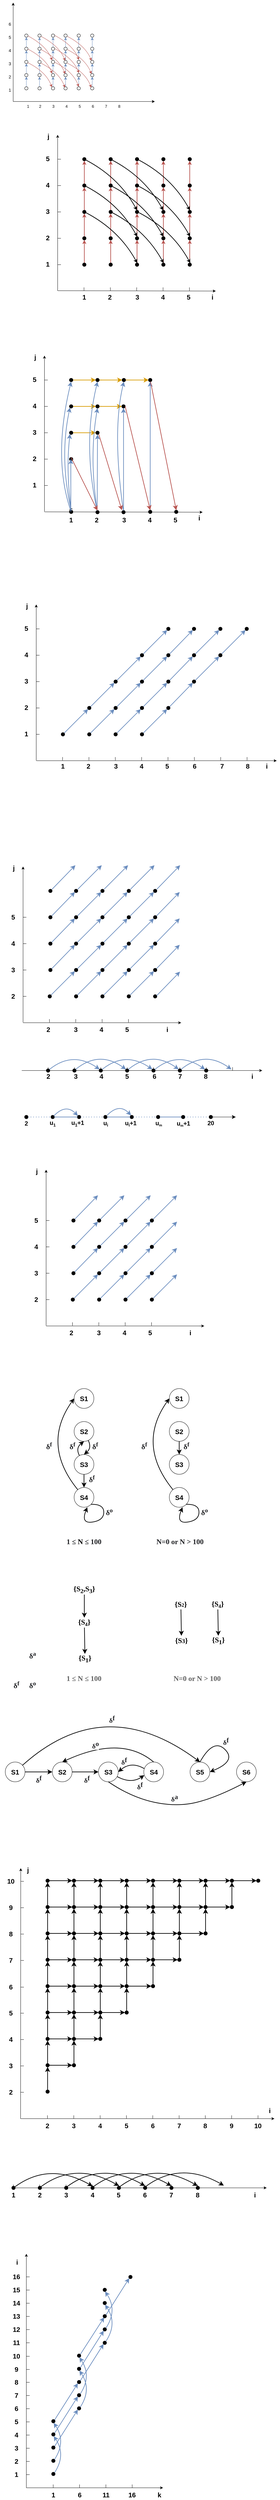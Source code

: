 <mxfile version="20.4.0" type="github">
  <diagram id="1EfTe6vMNu9yi9bhlWQg" name="Page-1">
    <mxGraphModel dx="671" dy="1564" grid="1" gridSize="10" guides="1" tooltips="1" connect="1" arrows="1" fold="1" page="1" pageScale="1" pageWidth="850" pageHeight="1100" math="0" shadow="0">
      <root>
        <mxCell id="0" />
        <mxCell id="1" parent="0" />
        <mxCell id="rq-qiGX2FJayqIBKI3bo-3" value="" style="endArrow=classic;html=1;rounded=0;" parent="1" edge="1">
          <mxGeometry width="50" height="50" relative="1" as="geometry">
            <mxPoint x="40" y="400" as="sourcePoint" />
            <mxPoint x="470" y="400" as="targetPoint" />
          </mxGeometry>
        </mxCell>
        <mxCell id="rq-qiGX2FJayqIBKI3bo-4" value="" style="endArrow=classic;html=1;rounded=0;" parent="1" edge="1">
          <mxGeometry width="50" height="50" relative="1" as="geometry">
            <mxPoint x="40" y="400" as="sourcePoint" />
            <mxPoint x="40" y="100" as="targetPoint" />
          </mxGeometry>
        </mxCell>
        <mxCell id="rq-qiGX2FJayqIBKI3bo-5" value="1&amp;nbsp; &amp;nbsp; &amp;nbsp; &amp;nbsp; &amp;nbsp;2&amp;nbsp; &amp;nbsp; &amp;nbsp; &amp;nbsp; &amp;nbsp; 3&amp;nbsp; &amp;nbsp; &amp;nbsp; &amp;nbsp; &amp;nbsp; 4&amp;nbsp; &amp;nbsp; &amp;nbsp; &amp;nbsp; &amp;nbsp; 5&amp;nbsp; &amp;nbsp; &amp;nbsp; &amp;nbsp; &amp;nbsp; 6&amp;nbsp; &amp;nbsp; &amp;nbsp; &amp;nbsp; &amp;nbsp; 7&amp;nbsp; &amp;nbsp; &amp;nbsp; &amp;nbsp; &amp;nbsp; 8" style="text;html=1;strokeColor=none;fillColor=none;align=left;verticalAlign=middle;whiteSpace=wrap;rounded=0;" parent="1" vertex="1">
          <mxGeometry x="80" y="400" width="370" height="30" as="geometry" />
        </mxCell>
        <mxCell id="rq-qiGX2FJayqIBKI3bo-7" value="1" style="text;html=1;strokeColor=none;fillColor=none;align=center;verticalAlign=middle;whiteSpace=wrap;rounded=0;fontSize=13;" parent="1" vertex="1">
          <mxGeometry y="350" width="60" height="30" as="geometry" />
        </mxCell>
        <mxCell id="rq-qiGX2FJayqIBKI3bo-8" value="2&lt;span style=&quot;color: rgba(0, 0, 0, 0); font-family: monospace; font-size: 0px; text-align: start;&quot;&gt;%3CmxGraphModel%3E%3Croot%3E%3CmxCell%20id%3D%220%22%2F%3E%3CmxCell%20id%3D%221%22%20parent%3D%220%22%2F%3E%3CmxCell%20id%3D%222%22%20value%3D%221%22%20style%3D%22text%3Bhtml%3D1%3BstrokeColor%3Dnone%3BfillColor%3Dnone%3Balign%3Dcenter%3BverticalAlign%3Dmiddle%3BwhiteSpace%3Dwrap%3Brounded%3D0%3BfontSize%3D13%3B%22%20vertex%3D%221%22%20parent%3D%221%22%3E%3CmxGeometry%20y%3D%22350%22%20width%3D%2260%22%20height%3D%2230%22%20as%3D%22geometry%22%2F%3E%3C%2FmxCell%3E%3C%2Froot%3E%3C%2FmxGraphModel%3E&lt;/span&gt;&lt;span style=&quot;color: rgba(0, 0, 0, 0); font-family: monospace; font-size: 0px; text-align: start;&quot;&gt;%3CmxGraphModel%3E%3Croot%3E%3CmxCell%20id%3D%220%22%2F%3E%3CmxCell%20id%3D%221%22%20parent%3D%220%22%2F%3E%3CmxCell%20id%3D%222%22%20value%3D%221%22%20style%3D%22text%3Bhtml%3D1%3BstrokeColor%3Dnone%3BfillColor%3Dnone%3Balign%3Dcenter%3BverticalAlign%3Dmiddle%3BwhiteSpace%3Dwrap%3Brounded%3D0%3BfontSize%3D13%3B%22%20vertex%3D%221%22%20parent%3D%221%22%3E%3CmxGeometry%20y%3D%22350%22%20width%3D%2260%22%20height%3D%2230%22%20as%3D%22geometry%22%2F%3E%3C%2FmxCell%3E%3C%2Froot%3E%3C%2FmxGraphModel%3E&lt;/span&gt;" style="text;html=1;strokeColor=none;fillColor=none;align=center;verticalAlign=middle;whiteSpace=wrap;rounded=0;fontSize=13;" parent="1" vertex="1">
          <mxGeometry y="310" width="60" height="30" as="geometry" />
        </mxCell>
        <mxCell id="rq-qiGX2FJayqIBKI3bo-9" value="3" style="text;html=1;strokeColor=none;fillColor=none;align=center;verticalAlign=middle;whiteSpace=wrap;rounded=0;fontSize=13;" parent="1" vertex="1">
          <mxGeometry y="270" width="60" height="30" as="geometry" />
        </mxCell>
        <mxCell id="rq-qiGX2FJayqIBKI3bo-10" value="4" style="text;html=1;strokeColor=none;fillColor=none;align=center;verticalAlign=middle;whiteSpace=wrap;rounded=0;fontSize=13;" parent="1" vertex="1">
          <mxGeometry y="230" width="60" height="30" as="geometry" />
        </mxCell>
        <mxCell id="rq-qiGX2FJayqIBKI3bo-11" value="5" style="text;html=1;strokeColor=none;fillColor=none;align=center;verticalAlign=middle;whiteSpace=wrap;rounded=0;fontSize=13;" parent="1" vertex="1">
          <mxGeometry y="190" width="60" height="30" as="geometry" />
        </mxCell>
        <mxCell id="rq-qiGX2FJayqIBKI3bo-13" value="6" style="text;html=1;strokeColor=none;fillColor=none;align=center;verticalAlign=middle;whiteSpace=wrap;rounded=0;fontSize=13;" parent="1" vertex="1">
          <mxGeometry y="150" width="60" height="30" as="geometry" />
        </mxCell>
        <mxCell id="rq-qiGX2FJayqIBKI3bo-68" style="edgeStyle=orthogonalEdgeStyle;curved=1;rounded=0;orthogonalLoop=1;jettySize=auto;html=1;entryX=0.5;entryY=1;entryDx=0;entryDy=0;fontSize=13;fillColor=#dae8fc;strokeColor=#6c8ebf;" parent="1" source="rq-qiGX2FJayqIBKI3bo-14" target="rq-qiGX2FJayqIBKI3bo-18" edge="1">
          <mxGeometry relative="1" as="geometry" />
        </mxCell>
        <mxCell id="rq-qiGX2FJayqIBKI3bo-14" value="" style="ellipse;whiteSpace=wrap;html=1;aspect=fixed;fontSize=13;" parent="1" vertex="1">
          <mxGeometry x="75" y="355" width="10" height="10" as="geometry" />
        </mxCell>
        <mxCell id="rq-qiGX2FJayqIBKI3bo-70" style="edgeStyle=orthogonalEdgeStyle;curved=1;rounded=0;orthogonalLoop=1;jettySize=auto;html=1;entryX=0.5;entryY=1;entryDx=0;entryDy=0;fontSize=13;fillColor=#dae8fc;strokeColor=#6c8ebf;" parent="1" source="rq-qiGX2FJayqIBKI3bo-15" target="rq-qiGX2FJayqIBKI3bo-19" edge="1">
          <mxGeometry relative="1" as="geometry" />
        </mxCell>
        <mxCell id="rq-qiGX2FJayqIBKI3bo-15" value="" style="ellipse;whiteSpace=wrap;html=1;aspect=fixed;fontSize=13;" parent="1" vertex="1">
          <mxGeometry x="115" y="355" width="10" height="10" as="geometry" />
        </mxCell>
        <mxCell id="rq-qiGX2FJayqIBKI3bo-73" style="edgeStyle=orthogonalEdgeStyle;curved=1;rounded=0;orthogonalLoop=1;jettySize=auto;html=1;entryX=0.5;entryY=1;entryDx=0;entryDy=0;fontSize=13;fillColor=#dae8fc;strokeColor=#6c8ebf;" parent="1" source="rq-qiGX2FJayqIBKI3bo-16" target="rq-qiGX2FJayqIBKI3bo-20" edge="1">
          <mxGeometry relative="1" as="geometry" />
        </mxCell>
        <mxCell id="rq-qiGX2FJayqIBKI3bo-16" value="" style="ellipse;whiteSpace=wrap;html=1;aspect=fixed;fontSize=13;" parent="1" vertex="1">
          <mxGeometry x="156" y="355" width="10" height="10" as="geometry" />
        </mxCell>
        <mxCell id="rq-qiGX2FJayqIBKI3bo-72" style="edgeStyle=orthogonalEdgeStyle;curved=1;rounded=0;orthogonalLoop=1;jettySize=auto;html=1;entryX=0.5;entryY=1;entryDx=0;entryDy=0;fontSize=13;fillColor=#dae8fc;strokeColor=#6c8ebf;" parent="1" source="rq-qiGX2FJayqIBKI3bo-18" target="rq-qiGX2FJayqIBKI3bo-22" edge="1">
          <mxGeometry relative="1" as="geometry" />
        </mxCell>
        <mxCell id="rq-qiGX2FJayqIBKI3bo-18" value="" style="ellipse;whiteSpace=wrap;html=1;aspect=fixed;fontSize=13;" parent="1" vertex="1">
          <mxGeometry x="75" y="315" width="10" height="10" as="geometry" />
        </mxCell>
        <mxCell id="rq-qiGX2FJayqIBKI3bo-71" style="edgeStyle=orthogonalEdgeStyle;curved=1;rounded=0;orthogonalLoop=1;jettySize=auto;html=1;entryX=0.5;entryY=1;entryDx=0;entryDy=0;fontSize=13;fillColor=#dae8fc;strokeColor=#6c8ebf;" parent="1" source="rq-qiGX2FJayqIBKI3bo-19" target="rq-qiGX2FJayqIBKI3bo-23" edge="1">
          <mxGeometry relative="1" as="geometry" />
        </mxCell>
        <mxCell id="rq-qiGX2FJayqIBKI3bo-19" value="" style="ellipse;whiteSpace=wrap;html=1;aspect=fixed;fontSize=13;" parent="1" vertex="1">
          <mxGeometry x="115" y="315" width="10" height="10" as="geometry" />
        </mxCell>
        <mxCell id="rq-qiGX2FJayqIBKI3bo-74" style="edgeStyle=orthogonalEdgeStyle;curved=1;rounded=0;orthogonalLoop=1;jettySize=auto;html=1;entryX=0.5;entryY=1;entryDx=0;entryDy=0;fontSize=13;fillColor=#dae8fc;strokeColor=#6c8ebf;" parent="1" source="rq-qiGX2FJayqIBKI3bo-20" target="rq-qiGX2FJayqIBKI3bo-24" edge="1">
          <mxGeometry relative="1" as="geometry" />
        </mxCell>
        <mxCell id="rq-qiGX2FJayqIBKI3bo-20" value="" style="ellipse;whiteSpace=wrap;html=1;aspect=fixed;fontSize=13;" parent="1" vertex="1">
          <mxGeometry x="156" y="315" width="10" height="10" as="geometry" />
        </mxCell>
        <mxCell id="rq-qiGX2FJayqIBKI3bo-77" style="edgeStyle=orthogonalEdgeStyle;curved=1;rounded=0;orthogonalLoop=1;jettySize=auto;html=1;entryX=0.5;entryY=1;entryDx=0;entryDy=0;fontSize=13;fillColor=#dae8fc;strokeColor=#6c8ebf;" parent="1" source="rq-qiGX2FJayqIBKI3bo-22" target="rq-qiGX2FJayqIBKI3bo-26" edge="1">
          <mxGeometry relative="1" as="geometry" />
        </mxCell>
        <mxCell id="rq-qiGX2FJayqIBKI3bo-22" value="" style="ellipse;whiteSpace=wrap;html=1;aspect=fixed;fontSize=13;" parent="1" vertex="1">
          <mxGeometry x="75" y="275" width="10" height="10" as="geometry" />
        </mxCell>
        <mxCell id="rq-qiGX2FJayqIBKI3bo-76" style="edgeStyle=orthogonalEdgeStyle;curved=1;rounded=0;orthogonalLoop=1;jettySize=auto;html=1;entryX=0.5;entryY=1;entryDx=0;entryDy=0;fontSize=13;fillColor=#dae8fc;strokeColor=#6c8ebf;" parent="1" source="rq-qiGX2FJayqIBKI3bo-23" target="rq-qiGX2FJayqIBKI3bo-27" edge="1">
          <mxGeometry relative="1" as="geometry" />
        </mxCell>
        <mxCell id="rq-qiGX2FJayqIBKI3bo-23" value="" style="ellipse;whiteSpace=wrap;html=1;aspect=fixed;fontSize=13;" parent="1" vertex="1">
          <mxGeometry x="115" y="275" width="10" height="10" as="geometry" />
        </mxCell>
        <mxCell id="rq-qiGX2FJayqIBKI3bo-75" style="edgeStyle=orthogonalEdgeStyle;curved=1;rounded=0;orthogonalLoop=1;jettySize=auto;html=1;entryX=0.5;entryY=1;entryDx=0;entryDy=0;fontSize=13;fillColor=#dae8fc;strokeColor=#6c8ebf;" parent="1" source="rq-qiGX2FJayqIBKI3bo-24" target="rq-qiGX2FJayqIBKI3bo-28" edge="1">
          <mxGeometry relative="1" as="geometry" />
        </mxCell>
        <mxCell id="rq-qiGX2FJayqIBKI3bo-24" value="" style="ellipse;whiteSpace=wrap;html=1;aspect=fixed;fontSize=13;" parent="1" vertex="1">
          <mxGeometry x="156" y="275" width="10" height="10" as="geometry" />
        </mxCell>
        <mxCell id="rq-qiGX2FJayqIBKI3bo-78" style="edgeStyle=orthogonalEdgeStyle;curved=1;rounded=0;orthogonalLoop=1;jettySize=auto;html=1;entryX=0.5;entryY=1;entryDx=0;entryDy=0;fontSize=13;fillColor=#dae8fc;strokeColor=#6c8ebf;" parent="1" source="rq-qiGX2FJayqIBKI3bo-26" target="rq-qiGX2FJayqIBKI3bo-39" edge="1">
          <mxGeometry relative="1" as="geometry" />
        </mxCell>
        <mxCell id="rq-qiGX2FJayqIBKI3bo-26" value="" style="ellipse;whiteSpace=wrap;html=1;aspect=fixed;fontSize=13;" parent="1" vertex="1">
          <mxGeometry x="75" y="235" width="10" height="10" as="geometry" />
        </mxCell>
        <mxCell id="rq-qiGX2FJayqIBKI3bo-80" style="edgeStyle=orthogonalEdgeStyle;curved=1;rounded=0;orthogonalLoop=1;jettySize=auto;html=1;entryX=0.5;entryY=1;entryDx=0;entryDy=0;fontSize=13;fillColor=#dae8fc;strokeColor=#6c8ebf;" parent="1" source="rq-qiGX2FJayqIBKI3bo-27" target="rq-qiGX2FJayqIBKI3bo-40" edge="1">
          <mxGeometry relative="1" as="geometry" />
        </mxCell>
        <mxCell id="rq-qiGX2FJayqIBKI3bo-27" value="" style="ellipse;whiteSpace=wrap;html=1;aspect=fixed;fontSize=13;" parent="1" vertex="1">
          <mxGeometry x="115" y="235" width="10" height="10" as="geometry" />
        </mxCell>
        <mxCell id="rq-qiGX2FJayqIBKI3bo-81" style="edgeStyle=orthogonalEdgeStyle;curved=1;rounded=0;orthogonalLoop=1;jettySize=auto;html=1;entryX=0.5;entryY=1;entryDx=0;entryDy=0;fontSize=13;fillColor=#dae8fc;strokeColor=#6c8ebf;" parent="1" source="rq-qiGX2FJayqIBKI3bo-28" target="rq-qiGX2FJayqIBKI3bo-41" edge="1">
          <mxGeometry relative="1" as="geometry" />
        </mxCell>
        <mxCell id="rq-qiGX2FJayqIBKI3bo-28" value="" style="ellipse;whiteSpace=wrap;html=1;aspect=fixed;fontSize=13;" parent="1" vertex="1">
          <mxGeometry x="156" y="235" width="10" height="10" as="geometry" />
        </mxCell>
        <mxCell id="rq-qiGX2FJayqIBKI3bo-39" value="" style="ellipse;whiteSpace=wrap;html=1;aspect=fixed;fontSize=13;" parent="1" vertex="1">
          <mxGeometry x="75" y="195" width="10" height="10" as="geometry" />
        </mxCell>
        <mxCell id="rq-qiGX2FJayqIBKI3bo-40" value="" style="ellipse;whiteSpace=wrap;html=1;aspect=fixed;fontSize=13;" parent="1" vertex="1">
          <mxGeometry x="115" y="195" width="10" height="10" as="geometry" />
        </mxCell>
        <mxCell id="rq-qiGX2FJayqIBKI3bo-41" value="" style="ellipse;whiteSpace=wrap;html=1;aspect=fixed;fontSize=13;" parent="1" vertex="1">
          <mxGeometry x="156" y="195" width="10" height="10" as="geometry" />
        </mxCell>
        <mxCell id="rq-qiGX2FJayqIBKI3bo-64" value="" style="curved=1;endArrow=classic;html=1;rounded=0;fontSize=13;entryX=0;entryY=0;entryDx=0;entryDy=0;fillColor=#f8cecc;strokeColor=#b85450;" parent="1" source="rq-qiGX2FJayqIBKI3bo-22" target="rq-qiGX2FJayqIBKI3bo-16" edge="1">
          <mxGeometry width="50" height="50" relative="1" as="geometry">
            <mxPoint x="85" y="330" as="sourcePoint" />
            <mxPoint x="155.711" y="280" as="targetPoint" />
            <Array as="points">
              <mxPoint x="140" y="310" />
            </Array>
          </mxGeometry>
        </mxCell>
        <mxCell id="rq-qiGX2FJayqIBKI3bo-82" style="edgeStyle=orthogonalEdgeStyle;curved=1;rounded=0;orthogonalLoop=1;jettySize=auto;html=1;entryX=0.5;entryY=1;entryDx=0;entryDy=0;fontSize=13;fillColor=#dae8fc;strokeColor=#6c8ebf;" parent="1" source="rq-qiGX2FJayqIBKI3bo-83" target="rq-qiGX2FJayqIBKI3bo-89" edge="1">
          <mxGeometry relative="1" as="geometry" />
        </mxCell>
        <mxCell id="rq-qiGX2FJayqIBKI3bo-83" value="" style="ellipse;whiteSpace=wrap;html=1;aspect=fixed;fontSize=13;" parent="1" vertex="1">
          <mxGeometry x="194" y="355" width="10" height="10" as="geometry" />
        </mxCell>
        <mxCell id="rq-qiGX2FJayqIBKI3bo-84" style="edgeStyle=orthogonalEdgeStyle;curved=1;rounded=0;orthogonalLoop=1;jettySize=auto;html=1;entryX=0.5;entryY=1;entryDx=0;entryDy=0;fontSize=13;fillColor=#dae8fc;strokeColor=#6c8ebf;" parent="1" source="rq-qiGX2FJayqIBKI3bo-85" target="rq-qiGX2FJayqIBKI3bo-91" edge="1">
          <mxGeometry relative="1" as="geometry" />
        </mxCell>
        <mxCell id="rq-qiGX2FJayqIBKI3bo-85" value="" style="ellipse;whiteSpace=wrap;html=1;aspect=fixed;fontSize=13;" parent="1" vertex="1">
          <mxGeometry x="234" y="355" width="10" height="10" as="geometry" />
        </mxCell>
        <mxCell id="rq-qiGX2FJayqIBKI3bo-86" style="edgeStyle=orthogonalEdgeStyle;curved=1;rounded=0;orthogonalLoop=1;jettySize=auto;html=1;entryX=0.5;entryY=1;entryDx=0;entryDy=0;fontSize=13;fillColor=#dae8fc;strokeColor=#6c8ebf;" parent="1" source="rq-qiGX2FJayqIBKI3bo-87" target="rq-qiGX2FJayqIBKI3bo-93" edge="1">
          <mxGeometry relative="1" as="geometry" />
        </mxCell>
        <mxCell id="rq-qiGX2FJayqIBKI3bo-87" value="" style="ellipse;whiteSpace=wrap;html=1;aspect=fixed;fontSize=13;" parent="1" vertex="1">
          <mxGeometry x="275" y="355" width="10" height="10" as="geometry" />
        </mxCell>
        <mxCell id="rq-qiGX2FJayqIBKI3bo-88" style="edgeStyle=orthogonalEdgeStyle;curved=1;rounded=0;orthogonalLoop=1;jettySize=auto;html=1;entryX=0.5;entryY=1;entryDx=0;entryDy=0;fontSize=13;fillColor=#dae8fc;strokeColor=#6c8ebf;" parent="1" source="rq-qiGX2FJayqIBKI3bo-89" target="rq-qiGX2FJayqIBKI3bo-95" edge="1">
          <mxGeometry relative="1" as="geometry" />
        </mxCell>
        <mxCell id="rq-qiGX2FJayqIBKI3bo-89" value="" style="ellipse;whiteSpace=wrap;html=1;aspect=fixed;fontSize=13;" parent="1" vertex="1">
          <mxGeometry x="194" y="315" width="10" height="10" as="geometry" />
        </mxCell>
        <mxCell id="rq-qiGX2FJayqIBKI3bo-90" style="edgeStyle=orthogonalEdgeStyle;curved=1;rounded=0;orthogonalLoop=1;jettySize=auto;html=1;entryX=0.5;entryY=1;entryDx=0;entryDy=0;fontSize=13;fillColor=#dae8fc;strokeColor=#6c8ebf;" parent="1" source="rq-qiGX2FJayqIBKI3bo-91" target="rq-qiGX2FJayqIBKI3bo-97" edge="1">
          <mxGeometry relative="1" as="geometry" />
        </mxCell>
        <mxCell id="rq-qiGX2FJayqIBKI3bo-91" value="" style="ellipse;whiteSpace=wrap;html=1;aspect=fixed;fontSize=13;" parent="1" vertex="1">
          <mxGeometry x="234" y="315" width="10" height="10" as="geometry" />
        </mxCell>
        <mxCell id="rq-qiGX2FJayqIBKI3bo-92" style="edgeStyle=orthogonalEdgeStyle;curved=1;rounded=0;orthogonalLoop=1;jettySize=auto;html=1;entryX=0.5;entryY=1;entryDx=0;entryDy=0;fontSize=13;fillColor=#dae8fc;strokeColor=#6c8ebf;" parent="1" source="rq-qiGX2FJayqIBKI3bo-93" target="rq-qiGX2FJayqIBKI3bo-99" edge="1">
          <mxGeometry relative="1" as="geometry" />
        </mxCell>
        <mxCell id="rq-qiGX2FJayqIBKI3bo-93" value="" style="ellipse;whiteSpace=wrap;html=1;aspect=fixed;fontSize=13;" parent="1" vertex="1">
          <mxGeometry x="275" y="315" width="10" height="10" as="geometry" />
        </mxCell>
        <mxCell id="rq-qiGX2FJayqIBKI3bo-94" style="edgeStyle=orthogonalEdgeStyle;curved=1;rounded=0;orthogonalLoop=1;jettySize=auto;html=1;entryX=0.5;entryY=1;entryDx=0;entryDy=0;fontSize=13;fillColor=#dae8fc;strokeColor=#6c8ebf;" parent="1" source="rq-qiGX2FJayqIBKI3bo-95" target="rq-qiGX2FJayqIBKI3bo-101" edge="1">
          <mxGeometry relative="1" as="geometry" />
        </mxCell>
        <mxCell id="rq-qiGX2FJayqIBKI3bo-95" value="" style="ellipse;whiteSpace=wrap;html=1;aspect=fixed;fontSize=13;" parent="1" vertex="1">
          <mxGeometry x="194" y="275" width="10" height="10" as="geometry" />
        </mxCell>
        <mxCell id="rq-qiGX2FJayqIBKI3bo-96" style="edgeStyle=orthogonalEdgeStyle;curved=1;rounded=0;orthogonalLoop=1;jettySize=auto;html=1;entryX=0.5;entryY=1;entryDx=0;entryDy=0;fontSize=13;fillColor=#dae8fc;strokeColor=#6c8ebf;" parent="1" source="rq-qiGX2FJayqIBKI3bo-97" target="rq-qiGX2FJayqIBKI3bo-103" edge="1">
          <mxGeometry relative="1" as="geometry" />
        </mxCell>
        <mxCell id="rq-qiGX2FJayqIBKI3bo-97" value="" style="ellipse;whiteSpace=wrap;html=1;aspect=fixed;fontSize=13;" parent="1" vertex="1">
          <mxGeometry x="234" y="275" width="10" height="10" as="geometry" />
        </mxCell>
        <mxCell id="rq-qiGX2FJayqIBKI3bo-98" style="edgeStyle=orthogonalEdgeStyle;curved=1;rounded=0;orthogonalLoop=1;jettySize=auto;html=1;entryX=0.5;entryY=1;entryDx=0;entryDy=0;fontSize=13;fillColor=#dae8fc;strokeColor=#6c8ebf;" parent="1" source="rq-qiGX2FJayqIBKI3bo-99" target="rq-qiGX2FJayqIBKI3bo-105" edge="1">
          <mxGeometry relative="1" as="geometry" />
        </mxCell>
        <mxCell id="rq-qiGX2FJayqIBKI3bo-99" value="" style="ellipse;whiteSpace=wrap;html=1;aspect=fixed;fontSize=13;" parent="1" vertex="1">
          <mxGeometry x="275" y="275" width="10" height="10" as="geometry" />
        </mxCell>
        <mxCell id="rq-qiGX2FJayqIBKI3bo-100" style="edgeStyle=orthogonalEdgeStyle;curved=1;rounded=0;orthogonalLoop=1;jettySize=auto;html=1;entryX=0.5;entryY=1;entryDx=0;entryDy=0;fontSize=13;fillColor=#dae8fc;strokeColor=#6c8ebf;" parent="1" source="rq-qiGX2FJayqIBKI3bo-101" target="rq-qiGX2FJayqIBKI3bo-106" edge="1">
          <mxGeometry relative="1" as="geometry" />
        </mxCell>
        <mxCell id="rq-qiGX2FJayqIBKI3bo-101" value="" style="ellipse;whiteSpace=wrap;html=1;aspect=fixed;fontSize=13;" parent="1" vertex="1">
          <mxGeometry x="194" y="235" width="10" height="10" as="geometry" />
        </mxCell>
        <mxCell id="rq-qiGX2FJayqIBKI3bo-102" style="edgeStyle=orthogonalEdgeStyle;curved=1;rounded=0;orthogonalLoop=1;jettySize=auto;html=1;entryX=0.5;entryY=1;entryDx=0;entryDy=0;fontSize=13;fillColor=#dae8fc;strokeColor=#6c8ebf;" parent="1" source="rq-qiGX2FJayqIBKI3bo-103" target="rq-qiGX2FJayqIBKI3bo-107" edge="1">
          <mxGeometry relative="1" as="geometry" />
        </mxCell>
        <mxCell id="rq-qiGX2FJayqIBKI3bo-103" value="" style="ellipse;whiteSpace=wrap;html=1;aspect=fixed;fontSize=13;" parent="1" vertex="1">
          <mxGeometry x="234" y="235" width="10" height="10" as="geometry" />
        </mxCell>
        <mxCell id="rq-qiGX2FJayqIBKI3bo-104" style="edgeStyle=orthogonalEdgeStyle;curved=1;rounded=0;orthogonalLoop=1;jettySize=auto;html=1;entryX=0.5;entryY=1;entryDx=0;entryDy=0;fontSize=13;fillColor=#dae8fc;strokeColor=#6c8ebf;" parent="1" source="rq-qiGX2FJayqIBKI3bo-105" target="rq-qiGX2FJayqIBKI3bo-108" edge="1">
          <mxGeometry relative="1" as="geometry" />
        </mxCell>
        <mxCell id="rq-qiGX2FJayqIBKI3bo-105" value="" style="ellipse;whiteSpace=wrap;html=1;aspect=fixed;fontSize=13;" parent="1" vertex="1">
          <mxGeometry x="275" y="235" width="10" height="10" as="geometry" />
        </mxCell>
        <mxCell id="rq-qiGX2FJayqIBKI3bo-106" value="" style="ellipse;whiteSpace=wrap;html=1;aspect=fixed;fontSize=13;" parent="1" vertex="1">
          <mxGeometry x="194" y="195" width="10" height="10" as="geometry" />
        </mxCell>
        <mxCell id="rq-qiGX2FJayqIBKI3bo-107" value="" style="ellipse;whiteSpace=wrap;html=1;aspect=fixed;fontSize=13;" parent="1" vertex="1">
          <mxGeometry x="234" y="195" width="10" height="10" as="geometry" />
        </mxCell>
        <mxCell id="rq-qiGX2FJayqIBKI3bo-108" value="" style="ellipse;whiteSpace=wrap;html=1;aspect=fixed;fontSize=13;" parent="1" vertex="1">
          <mxGeometry x="275" y="195" width="10" height="10" as="geometry" />
        </mxCell>
        <mxCell id="rq-qiGX2FJayqIBKI3bo-113" value="" style="curved=1;endArrow=classic;html=1;rounded=0;fontSize=13;entryX=0;entryY=0;entryDx=0;entryDy=0;fillColor=#f8cecc;strokeColor=#b85450;" parent="1" edge="1">
          <mxGeometry width="50" height="50" relative="1" as="geometry">
            <mxPoint x="84.997" y="241.112" as="sourcePoint" />
            <mxPoint x="158.174" y="315.004" as="targetPoint" />
            <Array as="points">
              <mxPoint x="140" y="270" />
            </Array>
          </mxGeometry>
        </mxCell>
        <mxCell id="rq-qiGX2FJayqIBKI3bo-114" value="" style="curved=1;endArrow=classic;html=1;rounded=0;fontSize=13;entryX=0;entryY=0;entryDx=0;entryDy=0;fillColor=#f8cecc;strokeColor=#b85450;" parent="1" edge="1">
          <mxGeometry width="50" height="50" relative="1" as="geometry">
            <mxPoint x="84.997" y="201.112" as="sourcePoint" />
            <mxPoint x="158.174" y="275.004" as="targetPoint" />
            <Array as="points">
              <mxPoint x="140" y="230" />
            </Array>
          </mxGeometry>
        </mxCell>
        <mxCell id="rq-qiGX2FJayqIBKI3bo-125" value="" style="curved=1;endArrow=classic;html=1;rounded=0;fontSize=13;entryX=0;entryY=0;entryDx=0;entryDy=0;fillColor=#f8cecc;strokeColor=#b85450;" parent="1" edge="1">
          <mxGeometry width="50" height="50" relative="1" as="geometry">
            <mxPoint x="124.152" y="283.446" as="sourcePoint" />
            <mxPoint x="197.144" y="357.674" as="targetPoint" />
            <Array as="points">
              <mxPoint x="179.68" y="311.21" />
            </Array>
          </mxGeometry>
        </mxCell>
        <mxCell id="rq-qiGX2FJayqIBKI3bo-126" value="" style="curved=1;endArrow=classic;html=1;rounded=0;fontSize=13;entryX=0;entryY=0;entryDx=0;entryDy=0;fillColor=#f8cecc;strokeColor=#b85450;" parent="1" edge="1">
          <mxGeometry width="50" height="50" relative="1" as="geometry">
            <mxPoint x="124.677" y="242.322" as="sourcePoint" />
            <mxPoint x="197.854" y="316.214" as="targetPoint" />
            <Array as="points">
              <mxPoint x="179.68" y="271.21" />
            </Array>
          </mxGeometry>
        </mxCell>
        <mxCell id="rq-qiGX2FJayqIBKI3bo-127" value="" style="curved=1;endArrow=classic;html=1;rounded=0;fontSize=13;entryX=0;entryY=0;entryDx=0;entryDy=0;fillColor=#f8cecc;strokeColor=#b85450;" parent="1" edge="1">
          <mxGeometry width="50" height="50" relative="1" as="geometry">
            <mxPoint x="124.677" y="202.322" as="sourcePoint" />
            <mxPoint x="197.854" y="276.214" as="targetPoint" />
            <Array as="points">
              <mxPoint x="179.68" y="231.21" />
            </Array>
          </mxGeometry>
        </mxCell>
        <mxCell id="rq-qiGX2FJayqIBKI3bo-128" value="" style="curved=1;endArrow=classic;html=1;rounded=0;fontSize=13;entryX=0;entryY=0;entryDx=0;entryDy=0;fillColor=#f8cecc;strokeColor=#b85450;" parent="1" edge="1">
          <mxGeometry width="50" height="50" relative="1" as="geometry">
            <mxPoint x="166.002" y="280.776" as="sourcePoint" />
            <mxPoint x="238.994" y="355.004" as="targetPoint" />
            <Array as="points">
              <mxPoint x="221.53" y="308.54" />
            </Array>
          </mxGeometry>
        </mxCell>
        <mxCell id="rq-qiGX2FJayqIBKI3bo-129" value="" style="curved=1;endArrow=classic;html=1;rounded=0;fontSize=13;entryX=0;entryY=0;entryDx=0;entryDy=0;fillColor=#f8cecc;strokeColor=#b85450;" parent="1" edge="1">
          <mxGeometry width="50" height="50" relative="1" as="geometry">
            <mxPoint x="166.527" y="239.652" as="sourcePoint" />
            <mxPoint x="239.704" y="313.544" as="targetPoint" />
            <Array as="points">
              <mxPoint x="221.53" y="268.54" />
            </Array>
          </mxGeometry>
        </mxCell>
        <mxCell id="rq-qiGX2FJayqIBKI3bo-130" value="" style="curved=1;endArrow=classic;html=1;rounded=0;fontSize=13;entryX=0;entryY=0;entryDx=0;entryDy=0;fillColor=#f8cecc;strokeColor=#b85450;" parent="1" edge="1">
          <mxGeometry width="50" height="50" relative="1" as="geometry">
            <mxPoint x="166.527" y="199.652" as="sourcePoint" />
            <mxPoint x="239.704" y="273.544" as="targetPoint" />
            <Array as="points">
              <mxPoint x="221.53" y="228.54" />
            </Array>
          </mxGeometry>
        </mxCell>
        <mxCell id="rq-qiGX2FJayqIBKI3bo-131" value="" style="curved=1;endArrow=classic;html=1;rounded=0;fontSize=13;entryX=0;entryY=0;entryDx=0;entryDy=0;fillColor=#f8cecc;strokeColor=#b85450;" parent="1" edge="1">
          <mxGeometry width="50" height="50" relative="1" as="geometry">
            <mxPoint x="204.002" y="283.446" as="sourcePoint" />
            <mxPoint x="276.994" y="357.674" as="targetPoint" />
            <Array as="points">
              <mxPoint x="259.53" y="311.21" />
            </Array>
          </mxGeometry>
        </mxCell>
        <mxCell id="rq-qiGX2FJayqIBKI3bo-132" value="" style="curved=1;endArrow=classic;html=1;rounded=0;fontSize=13;entryX=0;entryY=0;entryDx=0;entryDy=0;fillColor=#f8cecc;strokeColor=#b85450;" parent="1" edge="1">
          <mxGeometry width="50" height="50" relative="1" as="geometry">
            <mxPoint x="204.527" y="242.322" as="sourcePoint" />
            <mxPoint x="277.704" y="316.214" as="targetPoint" />
            <Array as="points">
              <mxPoint x="259.53" y="271.21" />
            </Array>
          </mxGeometry>
        </mxCell>
        <mxCell id="rq-qiGX2FJayqIBKI3bo-133" value="" style="curved=1;endArrow=classic;html=1;rounded=0;fontSize=13;entryX=0;entryY=0;entryDx=0;entryDy=0;fillColor=#f8cecc;strokeColor=#b85450;" parent="1" edge="1">
          <mxGeometry width="50" height="50" relative="1" as="geometry">
            <mxPoint x="204.527" y="202.322" as="sourcePoint" />
            <mxPoint x="277.704" y="276.214" as="targetPoint" />
            <Array as="points">
              <mxPoint x="259.53" y="231.21" />
            </Array>
          </mxGeometry>
        </mxCell>
        <mxCell id="rq-qiGX2FJayqIBKI3bo-134" style="edgeStyle=orthogonalEdgeStyle;curved=1;rounded=0;orthogonalLoop=1;jettySize=auto;html=1;entryX=0.5;entryY=1;entryDx=0;entryDy=0;fontSize=13;fillColor=#f8cecc;strokeColor=#b85450;strokeWidth=2;" parent="1" source="rq-qiGX2FJayqIBKI3bo-135" target="rq-qiGX2FJayqIBKI3bo-141" edge="1">
          <mxGeometry relative="1" as="geometry" />
        </mxCell>
        <mxCell id="rq-qiGX2FJayqIBKI3bo-135" value="" style="ellipse;whiteSpace=wrap;html=1;aspect=fixed;fontSize=13;fillColor=#000000;strokeWidth=2;" parent="1" vertex="1">
          <mxGeometry x="251" y="890" width="10" height="10" as="geometry" />
        </mxCell>
        <mxCell id="rq-qiGX2FJayqIBKI3bo-140" style="edgeStyle=orthogonalEdgeStyle;curved=1;rounded=0;orthogonalLoop=1;jettySize=auto;html=1;entryX=0.5;entryY=1;entryDx=0;entryDy=0;fontSize=13;fillColor=#f8cecc;strokeColor=#b85450;strokeWidth=2;" parent="1" source="rq-qiGX2FJayqIBKI3bo-141" target="rq-qiGX2FJayqIBKI3bo-147" edge="1">
          <mxGeometry relative="1" as="geometry" />
        </mxCell>
        <mxCell id="rq-qiGX2FJayqIBKI3bo-141" value="" style="ellipse;whiteSpace=wrap;html=1;aspect=fixed;fontSize=13;fillColor=#000000;strokeWidth=2;" parent="1" vertex="1">
          <mxGeometry x="251" y="810" width="10" height="10" as="geometry" />
        </mxCell>
        <mxCell id="rq-qiGX2FJayqIBKI3bo-146" style="edgeStyle=orthogonalEdgeStyle;curved=1;rounded=0;orthogonalLoop=1;jettySize=auto;html=1;entryX=0.5;entryY=1;entryDx=0;entryDy=0;fontSize=13;fillColor=#f8cecc;strokeColor=#b85450;strokeWidth=2;" parent="1" source="rq-qiGX2FJayqIBKI3bo-147" target="rq-qiGX2FJayqIBKI3bo-153" edge="1">
          <mxGeometry relative="1" as="geometry" />
        </mxCell>
        <mxCell id="rq-qiGX2FJayqIBKI3bo-147" value="" style="ellipse;whiteSpace=wrap;html=1;aspect=fixed;fontSize=13;fillColor=#000000;strokeWidth=2;" parent="1" vertex="1">
          <mxGeometry x="251" y="730" width="10" height="10" as="geometry" />
        </mxCell>
        <mxCell id="rq-qiGX2FJayqIBKI3bo-152" style="edgeStyle=orthogonalEdgeStyle;curved=1;rounded=0;orthogonalLoop=1;jettySize=auto;html=1;entryX=0.5;entryY=1;entryDx=0;entryDy=0;fontSize=13;fillColor=#f8cecc;strokeColor=#b85450;strokeWidth=2;" parent="1" source="rq-qiGX2FJayqIBKI3bo-153" target="rq-qiGX2FJayqIBKI3bo-158" edge="1">
          <mxGeometry relative="1" as="geometry" />
        </mxCell>
        <mxCell id="rq-qiGX2FJayqIBKI3bo-153" value="" style="ellipse;whiteSpace=wrap;html=1;aspect=fixed;fontSize=13;fillColor=#000000;strokeWidth=2;" parent="1" vertex="1">
          <mxGeometry x="251" y="650" width="10" height="10" as="geometry" />
        </mxCell>
        <mxCell id="rq-qiGX2FJayqIBKI3bo-158" value="" style="ellipse;whiteSpace=wrap;html=1;aspect=fixed;fontSize=13;fillColor=#000000;strokeWidth=2;" parent="1" vertex="1">
          <mxGeometry x="251" y="570" width="10" height="10" as="geometry" />
        </mxCell>
        <mxCell id="rq-qiGX2FJayqIBKI3bo-209" style="edgeStyle=orthogonalEdgeStyle;curved=1;rounded=0;orthogonalLoop=1;jettySize=auto;html=1;entryX=0.5;entryY=1;entryDx=0;entryDy=0;fontSize=13;fillColor=#f8cecc;strokeColor=#b85450;strokeWidth=2;" parent="1" source="rq-qiGX2FJayqIBKI3bo-210" target="rq-qiGX2FJayqIBKI3bo-212" edge="1">
          <mxGeometry relative="1" as="geometry" />
        </mxCell>
        <mxCell id="rq-qiGX2FJayqIBKI3bo-210" value="" style="ellipse;whiteSpace=wrap;html=1;aspect=fixed;fontSize=13;fillColor=#000000;strokeWidth=2;" parent="1" vertex="1">
          <mxGeometry x="331" y="890" width="10" height="10" as="geometry" />
        </mxCell>
        <mxCell id="rq-qiGX2FJayqIBKI3bo-211" style="edgeStyle=orthogonalEdgeStyle;curved=1;rounded=0;orthogonalLoop=1;jettySize=auto;html=1;entryX=0.5;entryY=1;entryDx=0;entryDy=0;fontSize=13;fillColor=#f8cecc;strokeColor=#b85450;strokeWidth=2;" parent="1" source="rq-qiGX2FJayqIBKI3bo-212" target="rq-qiGX2FJayqIBKI3bo-214" edge="1">
          <mxGeometry relative="1" as="geometry" />
        </mxCell>
        <mxCell id="rq-qiGX2FJayqIBKI3bo-212" value="" style="ellipse;whiteSpace=wrap;html=1;aspect=fixed;fontSize=13;fillColor=#000000;strokeWidth=2;" parent="1" vertex="1">
          <mxGeometry x="331" y="810" width="10" height="10" as="geometry" />
        </mxCell>
        <mxCell id="rq-qiGX2FJayqIBKI3bo-213" style="edgeStyle=orthogonalEdgeStyle;curved=1;rounded=0;orthogonalLoop=1;jettySize=auto;html=1;entryX=0.5;entryY=1;entryDx=0;entryDy=0;fontSize=13;fillColor=#f8cecc;strokeColor=#b85450;strokeWidth=2;" parent="1" source="rq-qiGX2FJayqIBKI3bo-214" target="rq-qiGX2FJayqIBKI3bo-216" edge="1">
          <mxGeometry relative="1" as="geometry" />
        </mxCell>
        <mxCell id="rq-qiGX2FJayqIBKI3bo-214" value="" style="ellipse;whiteSpace=wrap;html=1;aspect=fixed;fontSize=13;fillColor=#000000;strokeWidth=2;" parent="1" vertex="1">
          <mxGeometry x="331" y="730" width="10" height="10" as="geometry" />
        </mxCell>
        <mxCell id="rq-qiGX2FJayqIBKI3bo-215" style="edgeStyle=orthogonalEdgeStyle;curved=1;rounded=0;orthogonalLoop=1;jettySize=auto;html=1;entryX=0.5;entryY=1;entryDx=0;entryDy=0;fontSize=13;fillColor=#f8cecc;strokeColor=#b85450;strokeWidth=2;" parent="1" source="rq-qiGX2FJayqIBKI3bo-216" target="rq-qiGX2FJayqIBKI3bo-217" edge="1">
          <mxGeometry relative="1" as="geometry" />
        </mxCell>
        <mxCell id="rq-qiGX2FJayqIBKI3bo-216" value="" style="ellipse;whiteSpace=wrap;html=1;aspect=fixed;fontSize=13;fillColor=#000000;strokeWidth=2;" parent="1" vertex="1">
          <mxGeometry x="331" y="650" width="10" height="10" as="geometry" />
        </mxCell>
        <mxCell id="rq-qiGX2FJayqIBKI3bo-217" value="" style="ellipse;whiteSpace=wrap;html=1;aspect=fixed;fontSize=13;fillColor=#000000;strokeWidth=2;" parent="1" vertex="1">
          <mxGeometry x="331" y="570" width="10" height="10" as="geometry" />
        </mxCell>
        <mxCell id="rq-qiGX2FJayqIBKI3bo-218" style="edgeStyle=orthogonalEdgeStyle;curved=1;rounded=0;orthogonalLoop=1;jettySize=auto;html=1;entryX=0.5;entryY=1;entryDx=0;entryDy=0;fontSize=13;fillColor=#f8cecc;strokeColor=#b85450;strokeWidth=2;" parent="1" source="rq-qiGX2FJayqIBKI3bo-219" target="rq-qiGX2FJayqIBKI3bo-221" edge="1">
          <mxGeometry relative="1" as="geometry" />
        </mxCell>
        <mxCell id="rq-qiGX2FJayqIBKI3bo-219" value="" style="ellipse;whiteSpace=wrap;html=1;aspect=fixed;fontSize=13;fillColor=#000000;strokeWidth=2;" parent="1" vertex="1">
          <mxGeometry x="411" y="890" width="10" height="10" as="geometry" />
        </mxCell>
        <mxCell id="rq-qiGX2FJayqIBKI3bo-220" style="edgeStyle=orthogonalEdgeStyle;curved=1;rounded=0;orthogonalLoop=1;jettySize=auto;html=1;entryX=0.5;entryY=1;entryDx=0;entryDy=0;fontSize=13;fillColor=#f8cecc;strokeColor=#b85450;strokeWidth=2;" parent="1" source="rq-qiGX2FJayqIBKI3bo-221" target="rq-qiGX2FJayqIBKI3bo-223" edge="1">
          <mxGeometry relative="1" as="geometry" />
        </mxCell>
        <mxCell id="rq-qiGX2FJayqIBKI3bo-221" value="" style="ellipse;whiteSpace=wrap;html=1;aspect=fixed;fontSize=13;fillColor=#000000;strokeWidth=2;" parent="1" vertex="1">
          <mxGeometry x="411" y="810" width="10" height="10" as="geometry" />
        </mxCell>
        <mxCell id="rq-qiGX2FJayqIBKI3bo-222" style="edgeStyle=orthogonalEdgeStyle;curved=1;rounded=0;orthogonalLoop=1;jettySize=auto;html=1;entryX=0.5;entryY=1;entryDx=0;entryDy=0;fontSize=13;fillColor=#f8cecc;strokeColor=#b85450;strokeWidth=2;" parent="1" source="rq-qiGX2FJayqIBKI3bo-223" target="rq-qiGX2FJayqIBKI3bo-225" edge="1">
          <mxGeometry relative="1" as="geometry" />
        </mxCell>
        <mxCell id="rq-qiGX2FJayqIBKI3bo-223" value="" style="ellipse;whiteSpace=wrap;html=1;aspect=fixed;fontSize=13;fillColor=#000000;strokeWidth=2;" parent="1" vertex="1">
          <mxGeometry x="411" y="730" width="10" height="10" as="geometry" />
        </mxCell>
        <mxCell id="rq-qiGX2FJayqIBKI3bo-224" style="edgeStyle=orthogonalEdgeStyle;curved=1;rounded=0;orthogonalLoop=1;jettySize=auto;html=1;entryX=0.5;entryY=1;entryDx=0;entryDy=0;fontSize=13;fillColor=#f8cecc;strokeColor=#b85450;strokeWidth=2;" parent="1" source="rq-qiGX2FJayqIBKI3bo-225" target="rq-qiGX2FJayqIBKI3bo-226" edge="1">
          <mxGeometry relative="1" as="geometry" />
        </mxCell>
        <mxCell id="rq-qiGX2FJayqIBKI3bo-225" value="" style="ellipse;whiteSpace=wrap;html=1;aspect=fixed;fontSize=13;fillColor=#000000;strokeWidth=2;" parent="1" vertex="1">
          <mxGeometry x="411" y="650" width="10" height="10" as="geometry" />
        </mxCell>
        <mxCell id="rq-qiGX2FJayqIBKI3bo-226" value="" style="ellipse;whiteSpace=wrap;html=1;aspect=fixed;fontSize=13;fillColor=#000000;strokeWidth=2;" parent="1" vertex="1">
          <mxGeometry x="411" y="570" width="10" height="10" as="geometry" />
        </mxCell>
        <mxCell id="rq-qiGX2FJayqIBKI3bo-227" style="edgeStyle=orthogonalEdgeStyle;curved=1;rounded=0;orthogonalLoop=1;jettySize=auto;html=1;entryX=0.5;entryY=1;entryDx=0;entryDy=0;fontSize=13;fillColor=#f8cecc;strokeColor=#b85450;strokeWidth=2;" parent="1" source="rq-qiGX2FJayqIBKI3bo-228" target="rq-qiGX2FJayqIBKI3bo-230" edge="1">
          <mxGeometry relative="1" as="geometry" />
        </mxCell>
        <mxCell id="rq-qiGX2FJayqIBKI3bo-228" value="" style="ellipse;whiteSpace=wrap;html=1;aspect=fixed;fontSize=13;fillColor=#000000;strokeWidth=2;" parent="1" vertex="1">
          <mxGeometry x="491" y="890" width="10" height="10" as="geometry" />
        </mxCell>
        <mxCell id="rq-qiGX2FJayqIBKI3bo-229" style="edgeStyle=orthogonalEdgeStyle;curved=1;rounded=0;orthogonalLoop=1;jettySize=auto;html=1;entryX=0.5;entryY=1;entryDx=0;entryDy=0;fontSize=13;fillColor=#f8cecc;strokeColor=#b85450;strokeWidth=2;" parent="1" source="rq-qiGX2FJayqIBKI3bo-230" target="rq-qiGX2FJayqIBKI3bo-232" edge="1">
          <mxGeometry relative="1" as="geometry" />
        </mxCell>
        <mxCell id="rq-qiGX2FJayqIBKI3bo-230" value="" style="ellipse;whiteSpace=wrap;html=1;aspect=fixed;fontSize=13;fillColor=#000000;strokeWidth=2;" parent="1" vertex="1">
          <mxGeometry x="491" y="810" width="10" height="10" as="geometry" />
        </mxCell>
        <mxCell id="rq-qiGX2FJayqIBKI3bo-231" style="edgeStyle=orthogonalEdgeStyle;curved=1;rounded=0;orthogonalLoop=1;jettySize=auto;html=1;entryX=0.5;entryY=1;entryDx=0;entryDy=0;fontSize=13;fillColor=#f8cecc;strokeColor=#b85450;strokeWidth=2;" parent="1" source="rq-qiGX2FJayqIBKI3bo-232" target="rq-qiGX2FJayqIBKI3bo-234" edge="1">
          <mxGeometry relative="1" as="geometry" />
        </mxCell>
        <mxCell id="rq-qiGX2FJayqIBKI3bo-232" value="" style="ellipse;whiteSpace=wrap;html=1;aspect=fixed;fontSize=13;fillColor=#000000;strokeWidth=2;" parent="1" vertex="1">
          <mxGeometry x="491" y="730" width="10" height="10" as="geometry" />
        </mxCell>
        <mxCell id="rq-qiGX2FJayqIBKI3bo-233" style="edgeStyle=orthogonalEdgeStyle;curved=1;rounded=0;orthogonalLoop=1;jettySize=auto;html=1;entryX=0.5;entryY=1;entryDx=0;entryDy=0;fontSize=13;fillColor=#f8cecc;strokeColor=#b85450;strokeWidth=2;" parent="1" source="rq-qiGX2FJayqIBKI3bo-234" target="rq-qiGX2FJayqIBKI3bo-235" edge="1">
          <mxGeometry relative="1" as="geometry" />
        </mxCell>
        <mxCell id="rq-qiGX2FJayqIBKI3bo-234" value="" style="ellipse;whiteSpace=wrap;html=1;aspect=fixed;fontSize=13;fillColor=#000000;strokeWidth=2;" parent="1" vertex="1">
          <mxGeometry x="491" y="650" width="10" height="10" as="geometry" />
        </mxCell>
        <mxCell id="rq-qiGX2FJayqIBKI3bo-235" value="" style="ellipse;whiteSpace=wrap;html=1;aspect=fixed;fontSize=13;fillColor=#000000;strokeWidth=2;" parent="1" vertex="1">
          <mxGeometry x="491" y="570" width="10" height="10" as="geometry" />
        </mxCell>
        <mxCell id="rq-qiGX2FJayqIBKI3bo-272" style="edgeStyle=orthogonalEdgeStyle;curved=1;rounded=0;orthogonalLoop=1;jettySize=auto;html=1;entryX=0.5;entryY=1;entryDx=0;entryDy=0;fontSize=13;fillColor=#f8cecc;strokeColor=#b85450;strokeWidth=2;" parent="1" source="rq-qiGX2FJayqIBKI3bo-273" target="rq-qiGX2FJayqIBKI3bo-275" edge="1">
          <mxGeometry relative="1" as="geometry" />
        </mxCell>
        <mxCell id="rq-qiGX2FJayqIBKI3bo-273" value="" style="ellipse;whiteSpace=wrap;html=1;aspect=fixed;fontSize=13;fillColor=#000000;strokeWidth=2;" parent="1" vertex="1">
          <mxGeometry x="571" y="890" width="10" height="10" as="geometry" />
        </mxCell>
        <mxCell id="rq-qiGX2FJayqIBKI3bo-274" style="edgeStyle=orthogonalEdgeStyle;curved=1;rounded=0;orthogonalLoop=1;jettySize=auto;html=1;entryX=0.5;entryY=1;entryDx=0;entryDy=0;fontSize=13;fillColor=#f8cecc;strokeColor=#b85450;strokeWidth=2;" parent="1" source="rq-qiGX2FJayqIBKI3bo-275" target="rq-qiGX2FJayqIBKI3bo-277" edge="1">
          <mxGeometry relative="1" as="geometry" />
        </mxCell>
        <mxCell id="rq-qiGX2FJayqIBKI3bo-275" value="" style="ellipse;whiteSpace=wrap;html=1;aspect=fixed;fontSize=13;fillColor=#000000;strokeWidth=2;" parent="1" vertex="1">
          <mxGeometry x="571" y="810" width="10" height="10" as="geometry" />
        </mxCell>
        <mxCell id="rq-qiGX2FJayqIBKI3bo-276" style="edgeStyle=orthogonalEdgeStyle;curved=1;rounded=0;orthogonalLoop=1;jettySize=auto;html=1;entryX=0.5;entryY=1;entryDx=0;entryDy=0;fontSize=13;fillColor=#f8cecc;strokeColor=#b85450;strokeWidth=2;" parent="1" source="rq-qiGX2FJayqIBKI3bo-277" target="rq-qiGX2FJayqIBKI3bo-279" edge="1">
          <mxGeometry relative="1" as="geometry" />
        </mxCell>
        <mxCell id="rq-qiGX2FJayqIBKI3bo-277" value="" style="ellipse;whiteSpace=wrap;html=1;aspect=fixed;fontSize=13;fillColor=#000000;strokeWidth=2;" parent="1" vertex="1">
          <mxGeometry x="571" y="730" width="10" height="10" as="geometry" />
        </mxCell>
        <mxCell id="rq-qiGX2FJayqIBKI3bo-278" style="edgeStyle=orthogonalEdgeStyle;curved=1;rounded=0;orthogonalLoop=1;jettySize=auto;html=1;entryX=0.5;entryY=1;entryDx=0;entryDy=0;fontSize=13;fillColor=#f8cecc;strokeColor=#b85450;strokeWidth=2;" parent="1" source="rq-qiGX2FJayqIBKI3bo-279" target="rq-qiGX2FJayqIBKI3bo-280" edge="1">
          <mxGeometry relative="1" as="geometry" />
        </mxCell>
        <mxCell id="rq-qiGX2FJayqIBKI3bo-279" value="" style="ellipse;whiteSpace=wrap;html=1;aspect=fixed;fontSize=13;fillColor=#000000;strokeWidth=2;" parent="1" vertex="1">
          <mxGeometry x="571" y="650" width="10" height="10" as="geometry" />
        </mxCell>
        <mxCell id="rq-qiGX2FJayqIBKI3bo-280" value="" style="ellipse;whiteSpace=wrap;html=1;aspect=fixed;fontSize=13;fillColor=#000000;strokeWidth=2;" parent="1" vertex="1">
          <mxGeometry x="571" y="570" width="10" height="10" as="geometry" />
        </mxCell>
        <mxCell id="rq-qiGX2FJayqIBKI3bo-295" value="" style="curved=1;endArrow=classic;html=1;rounded=0;strokeColor=#000000;fontSize=13;entryX=0.5;entryY=0;entryDx=0;entryDy=0;strokeWidth=2;" parent="1" source="rq-qiGX2FJayqIBKI3bo-158" target="rq-qiGX2FJayqIBKI3bo-223" edge="1">
          <mxGeometry width="50" height="50" relative="1" as="geometry">
            <mxPoint x="261" y="625" as="sourcePoint" />
            <mxPoint x="331.711" y="575" as="targetPoint" />
            <Array as="points">
              <mxPoint x="361" y="630" />
            </Array>
          </mxGeometry>
        </mxCell>
        <mxCell id="rq-qiGX2FJayqIBKI3bo-297" value="" style="curved=1;endArrow=classic;html=1;rounded=0;strokeColor=#000000;fontSize=13;entryX=0.5;entryY=0;entryDx=0;entryDy=0;strokeWidth=2;" parent="1" edge="1">
          <mxGeometry width="50" height="50" relative="1" as="geometry">
            <mxPoint x="260.998" y="657.322" as="sourcePoint" />
            <mxPoint x="416.57" y="810.0" as="targetPoint" />
            <Array as="points">
              <mxPoint x="361.57" y="710" />
            </Array>
          </mxGeometry>
        </mxCell>
        <mxCell id="rq-qiGX2FJayqIBKI3bo-298" value="" style="curved=1;endArrow=classic;html=1;rounded=0;strokeColor=#000000;fontSize=13;entryX=0.5;entryY=0;entryDx=0;entryDy=0;strokeWidth=2;" parent="1" edge="1">
          <mxGeometry width="50" height="50" relative="1" as="geometry">
            <mxPoint x="260.998" y="737.322" as="sourcePoint" />
            <mxPoint x="416.57" y="890.0" as="targetPoint" />
            <Array as="points">
              <mxPoint x="361.57" y="790" />
            </Array>
          </mxGeometry>
        </mxCell>
        <mxCell id="rq-qiGX2FJayqIBKI3bo-299" value="" style="curved=1;endArrow=classic;html=1;rounded=0;strokeColor=#000000;fontSize=13;entryX=0.5;entryY=0;entryDx=0;entryDy=0;strokeWidth=2;" parent="1" edge="1">
          <mxGeometry width="50" height="50" relative="1" as="geometry">
            <mxPoint x="339.858" y="577.322" as="sourcePoint" />
            <mxPoint x="495.43" y="730.0" as="targetPoint" />
            <Array as="points">
              <mxPoint x="440.43" y="630" />
            </Array>
          </mxGeometry>
        </mxCell>
        <mxCell id="rq-qiGX2FJayqIBKI3bo-300" value="" style="curved=1;endArrow=classic;html=1;rounded=0;strokeColor=#000000;fontSize=13;entryX=0.5;entryY=0;entryDx=0;entryDy=0;strokeWidth=2;" parent="1" edge="1">
          <mxGeometry width="50" height="50" relative="1" as="geometry">
            <mxPoint x="340.428" y="657.322" as="sourcePoint" />
            <mxPoint x="496.0" y="810" as="targetPoint" />
            <Array as="points">
              <mxPoint x="441" y="710" />
            </Array>
          </mxGeometry>
        </mxCell>
        <mxCell id="rq-qiGX2FJayqIBKI3bo-301" value="" style="curved=1;endArrow=classic;html=1;rounded=0;strokeColor=#000000;fontSize=13;entryX=0.5;entryY=0;entryDx=0;entryDy=0;strokeWidth=2;" parent="1" edge="1">
          <mxGeometry width="50" height="50" relative="1" as="geometry">
            <mxPoint x="340.998" y="737.322" as="sourcePoint" />
            <mxPoint x="496.57" y="890" as="targetPoint" />
            <Array as="points">
              <mxPoint x="441.57" y="790" />
            </Array>
          </mxGeometry>
        </mxCell>
        <mxCell id="rq-qiGX2FJayqIBKI3bo-302" value="" style="curved=1;endArrow=classic;html=1;rounded=0;strokeColor=#000000;fontSize=13;entryX=0.5;entryY=0;entryDx=0;entryDy=0;strokeWidth=2;" parent="1" edge="1">
          <mxGeometry width="50" height="50" relative="1" as="geometry">
            <mxPoint x="420.998" y="577.322" as="sourcePoint" />
            <mxPoint x="576.57" y="730.0" as="targetPoint" />
            <Array as="points">
              <mxPoint x="521.57" y="630" />
            </Array>
          </mxGeometry>
        </mxCell>
        <mxCell id="rq-qiGX2FJayqIBKI3bo-303" value="" style="curved=1;endArrow=classic;html=1;rounded=0;strokeColor=#000000;fontSize=13;entryX=0.5;entryY=0;entryDx=0;entryDy=0;strokeWidth=2;" parent="1" edge="1">
          <mxGeometry width="50" height="50" relative="1" as="geometry">
            <mxPoint x="421.568" y="657.322" as="sourcePoint" />
            <mxPoint x="577.14" y="810" as="targetPoint" />
            <Array as="points">
              <mxPoint x="522.14" y="710" />
            </Array>
          </mxGeometry>
        </mxCell>
        <mxCell id="rq-qiGX2FJayqIBKI3bo-304" value="" style="curved=1;endArrow=classic;html=1;rounded=0;strokeColor=#000000;fontSize=13;entryX=0.5;entryY=0;entryDx=0;entryDy=0;strokeWidth=2;" parent="1" edge="1">
          <mxGeometry width="50" height="50" relative="1" as="geometry">
            <mxPoint x="422.138" y="737.322" as="sourcePoint" />
            <mxPoint x="577.71" y="890" as="targetPoint" />
            <Array as="points">
              <mxPoint x="522.71" y="790" />
            </Array>
          </mxGeometry>
        </mxCell>
        <mxCell id="rq-qiGX2FJayqIBKI3bo-305" value="" style="endArrow=classic;html=1;rounded=0;strokeColor=#000000;fontSize=13;curved=1;" parent="1" edge="1">
          <mxGeometry width="50" height="50" relative="1" as="geometry">
            <mxPoint x="175" y="974" as="sourcePoint" />
            <mxPoint x="175" y="501" as="targetPoint" />
          </mxGeometry>
        </mxCell>
        <mxCell id="rq-qiGX2FJayqIBKI3bo-306" value="" style="endArrow=classic;html=1;rounded=0;strokeColor=#000000;fontSize=13;curved=1;" parent="1" edge="1">
          <mxGeometry width="50" height="50" relative="1" as="geometry">
            <mxPoint x="175" y="974" as="sourcePoint" />
            <mxPoint x="655" y="975" as="targetPoint" />
          </mxGeometry>
        </mxCell>
        <mxCell id="rq-qiGX2FJayqIBKI3bo-307" value="&amp;nbsp; &amp;nbsp; 1&amp;nbsp; &amp;nbsp; &amp;nbsp; &amp;nbsp; &amp;nbsp; &amp;nbsp; 2&amp;nbsp; &amp;nbsp; &amp;nbsp; &amp;nbsp; &amp;nbsp; &amp;nbsp; &amp;nbsp;3&amp;nbsp; &amp;nbsp; &amp;nbsp; &amp;nbsp; &amp;nbsp; &amp;nbsp; 4&amp;nbsp; &amp;nbsp; &amp;nbsp; &amp;nbsp; &amp;nbsp; &amp;nbsp; 5" style="text;html=1;strokeColor=none;fillColor=none;align=left;verticalAlign=middle;whiteSpace=wrap;rounded=0;strokeWidth=2;fontSize=20;fontStyle=1" parent="1" vertex="1">
          <mxGeometry x="226" y="978" width="408" height="30" as="geometry" />
        </mxCell>
        <mxCell id="rq-qiGX2FJayqIBKI3bo-308" value="&lt;b&gt;i&lt;/b&gt;" style="text;html=1;strokeColor=none;fillColor=none;align=center;verticalAlign=middle;whiteSpace=wrap;rounded=0;strokeWidth=2;fontSize=20;" parent="1" vertex="1">
          <mxGeometry x="615" y="978" width="60" height="30" as="geometry" />
        </mxCell>
        <mxCell id="rq-qiGX2FJayqIBKI3bo-309" value="&lt;b&gt;1&lt;/b&gt;" style="text;html=1;strokeColor=none;fillColor=none;align=center;verticalAlign=middle;whiteSpace=wrap;rounded=0;strokeWidth=2;fontSize=20;" parent="1" vertex="1">
          <mxGeometry x="115" y="878" width="60" height="30" as="geometry" />
        </mxCell>
        <mxCell id="rq-qiGX2FJayqIBKI3bo-310" value="&lt;b&gt;2&lt;/b&gt;" style="text;html=1;strokeColor=none;fillColor=none;align=center;verticalAlign=middle;whiteSpace=wrap;rounded=0;strokeWidth=2;fontSize=20;" parent="1" vertex="1">
          <mxGeometry x="115" y="798" width="60" height="30" as="geometry" />
        </mxCell>
        <mxCell id="rq-qiGX2FJayqIBKI3bo-311" value="&lt;b&gt;3&lt;/b&gt;&lt;span style=&quot;color: rgba(0, 0, 0, 0); font-family: monospace; font-size: 0px; text-align: start;&quot;&gt;%3CmxGraphModel%3E%3Croot%3E%3CmxCell%20id%3D%220%22%2F%3E%3CmxCell%20id%3D%221%22%20parent%3D%220%22%2F%3E%3CmxCell%20id%3D%222%22%20value%3D%22%26lt%3Bb%26gt%3B2%26lt%3B%2Fb%26gt%3B%22%20style%3D%22text%3Bhtml%3D1%3BstrokeColor%3Dnone%3BfillColor%3Dnone%3Balign%3Dcenter%3BverticalAlign%3Dmiddle%3BwhiteSpace%3Dwrap%3Brounded%3D0%3BstrokeWidth%3D2%3BfontSize%3D20%3B%22%20vertex%3D%221%22%20parent%3D%221%22%3E%3CmxGeometry%20x%3D%22-60%22%20y%3D%22705%22%20width%3D%2260%22%20height%3D%2230%22%20as%3D%22geometry%22%2F%3E%3C%2FmxCell%3E%3C%2Froot%3E%3C%2FmxGraphModel%3E&lt;/span&gt;" style="text;html=1;strokeColor=none;fillColor=none;align=center;verticalAlign=middle;whiteSpace=wrap;rounded=0;strokeWidth=2;fontSize=20;" parent="1" vertex="1">
          <mxGeometry x="115" y="718" width="60" height="30" as="geometry" />
        </mxCell>
        <mxCell id="rq-qiGX2FJayqIBKI3bo-312" value="&lt;b&gt;4&lt;/b&gt;&lt;span style=&quot;color: rgba(0, 0, 0, 0); font-family: monospace; font-size: 0px; text-align: start;&quot;&gt;%3CmxGraphModel%3E%3Croot%3E%3CmxCell%20id%3D%220%22%2F%3E%3CmxCell%20id%3D%221%22%20parent%3D%220%22%2F%3E%3CmxCell%20id%3D%222%22%20value%3D%22%26lt%3Bb%26gt%3B3%26lt%3B%2Fb%26gt%3B%26lt%3Bspan%20style%3D%26quot%3Bcolor%3A%20rgba(0%2C%200%2C%200%2C%200)%3B%20font-family%3A%20monospace%3B%20font-size%3A%200px%3B%20text-align%3A%20start%3B%26quot%3B%26gt%3B%253CmxGraphModel%253E%253Croot%253E%253CmxCell%2520id%253D%25220%2522%252F%253E%253CmxCell%2520id%253D%25221%2522%2520parent%253D%25220%2522%252F%253E%253CmxCell%2520id%253D%25222%2522%2520value%253D%2522%2526lt%253Bb%2526gt%253B2%2526lt%253B%252Fb%2526gt%253B%2522%2520style%253D%2522text%253Bhtml%253D1%253BstrokeColor%253Dnone%253BfillColor%253Dnone%253Balign%253Dcenter%253BverticalAlign%253Dmiddle%253BwhiteSpace%253Dwrap%253Brounded%253D0%253BstrokeWidth%253D2%253BfontSize%253D20%253B%2522%2520vertex%253D%25221%2522%2520parent%253D%25221%2522%253E%253CmxGeometry%2520x%253D%2522-60%2522%2520y%253D%2522705%2522%2520width%253D%252260%2522%2520height%253D%252230%2522%2520as%253D%2522geometry%2522%252F%253E%253C%252FmxCell%253E%253C%252Froot%253E%253C%252FmxGraphModel%253E%26lt%3B%2Fspan%26gt%3B%22%20style%3D%22text%3Bhtml%3D1%3BstrokeColor%3Dnone%3BfillColor%3Dnone%3Balign%3Dcenter%3BverticalAlign%3Dmiddle%3BwhiteSpace%3Dwrap%3Brounded%3D0%3BstrokeWidth%3D2%3BfontSize%3D20%3B%22%20vertex%3D%221%22%20parent%3D%221%22%3E%3CmxGeometry%20x%3D%22-60%22%20y%3D%22625%22%20width%3D%2260%22%20height%3D%2230%22%20as%3D%22geometry%22%2F%3E%3C%2FmxCell%3E%3C%2Froot%3E%3C%2FmxGraphModel%3E&lt;/span&gt;&lt;span style=&quot;color: rgba(0, 0, 0, 0); font-family: monospace; font-size: 0px; text-align: start;&quot;&gt;%3CmxGraphModel%3E%3Croot%3E%3CmxCell%20id%3D%220%22%2F%3E%3CmxCell%20id%3D%221%22%20parent%3D%220%22%2F%3E%3CmxCell%20id%3D%222%22%20value%3D%22%26lt%3Bb%26gt%3B3%26lt%3B%2Fb%26gt%3B%26lt%3Bspan%20style%3D%26quot%3Bcolor%3A%20rgba(0%2C%200%2C%200%2C%200)%3B%20font-family%3A%20monospace%3B%20font-size%3A%200px%3B%20text-align%3A%20start%3B%26quot%3B%26gt%3B%253CmxGraphModel%253E%253Croot%253E%253CmxCell%2520id%253D%25220%2522%252F%253E%253CmxCell%2520id%253D%25221%2522%2520parent%253D%25220%2522%252F%253E%253CmxCell%2520id%253D%25222%2522%2520value%253D%2522%2526lt%253Bb%2526gt%253B2%2526lt%253B%252Fb%2526gt%253B%2522%2520style%253D%2522text%253Bhtml%253D1%253BstrokeColor%253Dnone%253BfillColor%253Dnone%253Balign%253Dcenter%253BverticalAlign%253Dmiddle%253BwhiteSpace%253Dwrap%253Brounded%253D0%253BstrokeWidth%253D2%253BfontSize%253D20%253B%2522%2520vertex%253D%25221%2522%2520parent%253D%25221%2522%253E%253CmxGeometry%2520x%253D%2522-60%2522%2520y%253D%2522705%2522%2520width%253D%252260%2522%2520height%253D%252230%2522%2520as%253D%2522geometry%2522%252F%253E%253C%252FmxCell%253E%253C%252Froot%253E%253C%252FmxGraphModel%253E%26lt%3B%2Fspan%26gt%3B%22%20style%3D%22text%3Bhtml%3D1%3BstrokeColor%3Dnone%3BfillColor%3Dnone%3Balign%3Dcenter%3BverticalAlign%3Dmiddle%3BwhiteSpace%3Dwrap%3Brounded%3D0%3BstrokeWidth%3D2%3BfontSize%3D20%3B%22%20vertex%3D%221%22%20parent%3D%221%22%3E%3CmxGeometry%20x%3D%22-60%22%20y%3D%22625%22%20width%3D%2260%22%20height%3D%2230%22%20as%3D%22geometry%22%2F%3E%3C%2FmxCell%3E%3C%2Froot%3E%3C%2FmxGraphModel%3E&lt;/span&gt;&lt;span style=&quot;color: rgba(0, 0, 0, 0); font-family: monospace; font-size: 0px; text-align: start;&quot;&gt;%3CmxGraphModel%3E%3Croot%3E%3CmxCell%20id%3D%220%22%2F%3E%3CmxCell%20id%3D%221%22%20parent%3D%220%22%2F%3E%3CmxCell%20id%3D%222%22%20value%3D%22%26lt%3Bb%26gt%3B3%26lt%3B%2Fb%26gt%3B%26lt%3Bspan%20style%3D%26quot%3Bcolor%3A%20rgba(0%2C%200%2C%200%2C%200)%3B%20font-family%3A%20monospace%3B%20font-size%3A%200px%3B%20text-align%3A%20start%3B%26quot%3B%26gt%3B%253CmxGraphModel%253E%253Croot%253E%253CmxCell%2520id%253D%25220%2522%252F%253E%253CmxCell%2520id%253D%25221%2522%2520parent%253D%25220%2522%252F%253E%253CmxCell%2520id%253D%25222%2522%2520value%253D%2522%2526lt%253Bb%2526gt%253B2%2526lt%253B%252Fb%2526gt%253B%2522%2520style%253D%2522text%253Bhtml%253D1%253BstrokeColor%253Dnone%253BfillColor%253Dnone%253Balign%253Dcenter%253BverticalAlign%253Dmiddle%253BwhiteSpace%253Dwrap%253Brounded%253D0%253BstrokeWidth%253D2%253BfontSize%253D20%253B%2522%2520vertex%253D%25221%2522%2520parent%253D%25221%2522%253E%253CmxGeometry%2520x%253D%2522-60%2522%2520y%253D%2522705%2522%2520width%253D%252260%2522%2520height%253D%252230%2522%2520as%253D%2522geometry%2522%252F%253E%253C%252FmxCell%253E%253C%252Froot%253E%253C%252FmxGraphModel%253E%26lt%3B%2Fspan%26gt%3B%22%20style%3D%22text%3Bhtml%3D1%3BstrokeColor%3Dnone%3BfillColor%3Dnone%3Balign%3Dcenter%3BverticalAlign%3Dmiddle%3BwhiteSpace%3Dwrap%3Brounded%3D0%3BstrokeWidth%3D2%3BfontSize%3D20%3B%22%20vertex%3D%221%22%20parent%3D%221%22%3E%3CmxGeometry%20x%3D%22-60%22%20y%3D%22625%22%20width%3D%2260%22%20height%3D%2230%22%20as%3D%22geometry%22%2F%3E%3C%2FmxCell%3E%3C%2Froot%3E%3C%2FmxGraphModel%3E&lt;/span&gt;&lt;span style=&quot;color: rgba(0, 0, 0, 0); font-family: monospace; font-size: 0px; text-align: start;&quot;&gt;%3CmxGraphModel%3E%3Croot%3E%3CmxCell%20id%3D%220%22%2F%3E%3CmxCell%20id%3D%221%22%20parent%3D%220%22%2F%3E%3CmxCell%20id%3D%222%22%20value%3D%22%26lt%3Bb%26gt%3B3%26lt%3B%2Fb%26gt%3B%26lt%3Bspan%20style%3D%26quot%3Bcolor%3A%20rgba(0%2C%200%2C%200%2C%200)%3B%20font-family%3A%20monospace%3B%20font-size%3A%200px%3B%20text-align%3A%20start%3B%26quot%3B%26gt%3B%253CmxGraphModel%253E%253Croot%253E%253CmxCell%2520id%253D%25220%2522%252F%253E%253CmxCell%2520id%253D%25221%2522%2520parent%253D%25220%2522%252F%253E%253CmxCell%2520id%253D%25222%2522%2520value%253D%2522%2526lt%253Bb%2526gt%253B2%2526lt%253B%252Fb%2526gt%253B%2522%2520style%253D%2522text%253Bhtml%253D1%253BstrokeColor%253Dnone%253BfillColor%253Dnone%253Balign%253Dcenter%253BverticalAlign%253Dmiddle%253BwhiteSpace%253Dwrap%253Brounded%253D0%253BstrokeWidth%253D2%253BfontSize%253D20%253B%2522%2520vertex%253D%25221%2522%2520parent%253D%25221%2522%253E%253CmxGeometry%2520x%253D%2522-60%2522%2520y%253D%2522705%2522%2520width%253D%252260%2522%2520height%253D%252230%2522%2520as%253D%2522geometry%2522%252F%253E%253C%252FmxCell%253E%253C%252Froot%253E%253C%252FmxGraphModel%253E%26lt%3B%2Fspan%26gt%3B%22%20style%3D%22text%3Bhtml%3D1%3BstrokeColor%3Dnone%3BfillColor%3Dnone%3Balign%3Dcenter%3BverticalAlign%3Dmiddle%3BwhiteSpace%3Dwrap%3Brounded%3D0%3BstrokeWidth%3D2%3BfontSize%3D20%3B%22%20vertex%3D%221%22%20parent%3D%221%22%3E%3CmxGeometry%20x%3D%22-60%22%20y%3D%22625%22%20width%3D%2260%22%20height%3D%2230%22%20as%3D%22geometry%22%2F%3E%3C%2FmxCell%3E%3C%2Froot%3E%3C%2FmxGraphModel%3E&lt;/span&gt;" style="text;html=1;strokeColor=none;fillColor=none;align=center;verticalAlign=middle;whiteSpace=wrap;rounded=0;strokeWidth=2;fontSize=20;" parent="1" vertex="1">
          <mxGeometry x="115" y="638" width="60" height="30" as="geometry" />
        </mxCell>
        <mxCell id="rq-qiGX2FJayqIBKI3bo-313" value="&lt;b&gt;5&lt;/b&gt;" style="text;html=1;strokeColor=none;fillColor=none;align=center;verticalAlign=middle;whiteSpace=wrap;rounded=0;strokeWidth=2;fontSize=20;" parent="1" vertex="1">
          <mxGeometry x="115" y="558" width="60" height="30" as="geometry" />
        </mxCell>
        <mxCell id="rq-qiGX2FJayqIBKI3bo-314" value="&lt;b&gt;j&lt;/b&gt;" style="text;html=1;strokeColor=none;fillColor=none;align=center;verticalAlign=middle;whiteSpace=wrap;rounded=0;strokeWidth=2;fontSize=20;" parent="1" vertex="1">
          <mxGeometry x="117" y="490" width="60" height="30" as="geometry" />
        </mxCell>
        <mxCell id="rq-qiGX2FJayqIBKI3bo-315" value="" style="endArrow=none;html=1;rounded=0;strokeColor=#000000;strokeWidth=1;fontSize=20;curved=1;" parent="1" edge="1">
          <mxGeometry width="50" height="50" relative="1" as="geometry">
            <mxPoint x="255" y="974" as="sourcePoint" />
            <mxPoint x="255" y="964" as="targetPoint" />
          </mxGeometry>
        </mxCell>
        <mxCell id="rq-qiGX2FJayqIBKI3bo-316" value="" style="endArrow=none;html=1;rounded=0;strokeColor=#000000;strokeWidth=1;fontSize=20;curved=1;" parent="1" edge="1">
          <mxGeometry width="50" height="50" relative="1" as="geometry">
            <mxPoint x="335" y="974" as="sourcePoint" />
            <mxPoint x="335" y="964" as="targetPoint" />
          </mxGeometry>
        </mxCell>
        <mxCell id="rq-qiGX2FJayqIBKI3bo-320" value="" style="endArrow=none;html=1;rounded=0;strokeColor=#000000;strokeWidth=1;fontSize=20;curved=1;" parent="1" edge="1">
          <mxGeometry width="50" height="50" relative="1" as="geometry">
            <mxPoint x="415" y="974" as="sourcePoint" />
            <mxPoint x="415" y="964" as="targetPoint" />
          </mxGeometry>
        </mxCell>
        <mxCell id="rq-qiGX2FJayqIBKI3bo-321" value="" style="endArrow=none;html=1;rounded=0;strokeColor=#000000;strokeWidth=1;fontSize=20;curved=1;" parent="1" edge="1">
          <mxGeometry width="50" height="50" relative="1" as="geometry">
            <mxPoint x="495" y="974" as="sourcePoint" />
            <mxPoint x="495" y="964" as="targetPoint" />
          </mxGeometry>
        </mxCell>
        <mxCell id="rq-qiGX2FJayqIBKI3bo-322" value="" style="endArrow=none;html=1;rounded=0;strokeColor=#000000;strokeWidth=1;fontSize=20;curved=1;" parent="1" edge="1">
          <mxGeometry width="50" height="50" relative="1" as="geometry">
            <mxPoint x="575" y="974" as="sourcePoint" />
            <mxPoint x="575" y="964" as="targetPoint" />
          </mxGeometry>
        </mxCell>
        <mxCell id="rq-qiGX2FJayqIBKI3bo-323" value="" style="endArrow=none;html=1;rounded=0;strokeColor=#000000;strokeWidth=1;fontSize=20;curved=1;exitX=1;exitY=0.5;exitDx=0;exitDy=0;" parent="1" edge="1">
          <mxGeometry width="50" height="50" relative="1" as="geometry">
            <mxPoint x="175" y="895" as="sourcePoint" />
            <mxPoint x="185" y="895" as="targetPoint" />
          </mxGeometry>
        </mxCell>
        <mxCell id="rq-qiGX2FJayqIBKI3bo-324" value="" style="endArrow=none;html=1;rounded=0;strokeColor=#000000;strokeWidth=1;fontSize=20;curved=1;exitX=1;exitY=0.5;exitDx=0;exitDy=0;" parent="1" edge="1">
          <mxGeometry width="50" height="50" relative="1" as="geometry">
            <mxPoint x="175" y="815" as="sourcePoint" />
            <mxPoint x="185" y="815" as="targetPoint" />
          </mxGeometry>
        </mxCell>
        <mxCell id="rq-qiGX2FJayqIBKI3bo-325" value="" style="endArrow=none;html=1;rounded=0;strokeColor=#000000;strokeWidth=1;fontSize=20;curved=1;exitX=1;exitY=0.5;exitDx=0;exitDy=0;" parent="1" edge="1">
          <mxGeometry width="50" height="50" relative="1" as="geometry">
            <mxPoint x="175" y="735" as="sourcePoint" />
            <mxPoint x="185" y="735" as="targetPoint" />
          </mxGeometry>
        </mxCell>
        <mxCell id="rq-qiGX2FJayqIBKI3bo-326" value="" style="endArrow=none;html=1;rounded=0;strokeColor=#000000;strokeWidth=1;fontSize=20;curved=1;exitX=1;exitY=0.5;exitDx=0;exitDy=0;" parent="1" edge="1">
          <mxGeometry width="50" height="50" relative="1" as="geometry">
            <mxPoint x="175" y="655" as="sourcePoint" />
            <mxPoint x="185" y="655" as="targetPoint" />
          </mxGeometry>
        </mxCell>
        <mxCell id="rq-qiGX2FJayqIBKI3bo-327" value="" style="endArrow=none;html=1;rounded=0;strokeColor=#000000;strokeWidth=1;fontSize=20;curved=1;" parent="1" edge="1">
          <mxGeometry width="50" height="50" relative="1" as="geometry">
            <mxPoint x="175" y="575" as="sourcePoint" />
            <mxPoint x="185" y="575" as="targetPoint" />
          </mxGeometry>
        </mxCell>
        <mxCell id="rq-qiGX2FJayqIBKI3bo-331" value="" style="ellipse;whiteSpace=wrap;html=1;aspect=fixed;fontSize=13;fillColor=#000000;strokeWidth=2;" parent="1" vertex="1">
          <mxGeometry x="211" y="1480" width="10" height="10" as="geometry" />
        </mxCell>
        <mxCell id="DFXajENAxOxopX4FhncU-26" value="" style="edgeStyle=orthogonalEdgeStyle;rounded=0;orthogonalLoop=1;jettySize=auto;html=1;fillColor=#ffcd28;strokeColor=#d79b00;endSize=9;gradientColor=#ffa500;strokeWidth=2;" edge="1" parent="1" source="rq-qiGX2FJayqIBKI3bo-333" target="rq-qiGX2FJayqIBKI3bo-342">
          <mxGeometry relative="1" as="geometry" />
        </mxCell>
        <mxCell id="rq-qiGX2FJayqIBKI3bo-333" value="" style="ellipse;whiteSpace=wrap;html=1;aspect=fixed;fontSize=13;fillColor=#000000;strokeWidth=2;" parent="1" vertex="1">
          <mxGeometry x="211" y="1400" width="10" height="10" as="geometry" />
        </mxCell>
        <mxCell id="DFXajENAxOxopX4FhncU-27" value="" style="edgeStyle=orthogonalEdgeStyle;rounded=0;orthogonalLoop=1;jettySize=auto;html=1;fillColor=#ffcd28;strokeColor=#d79b00;endSize=9;gradientColor=#ffa500;strokeWidth=2;" edge="1" parent="1" source="rq-qiGX2FJayqIBKI3bo-335" target="rq-qiGX2FJayqIBKI3bo-344">
          <mxGeometry relative="1" as="geometry" />
        </mxCell>
        <mxCell id="rq-qiGX2FJayqIBKI3bo-335" value="" style="ellipse;whiteSpace=wrap;html=1;aspect=fixed;fontSize=13;fillColor=#000000;strokeWidth=2;" parent="1" vertex="1">
          <mxGeometry x="211" y="1320" width="10" height="10" as="geometry" />
        </mxCell>
        <mxCell id="DFXajENAxOxopX4FhncU-28" value="" style="edgeStyle=orthogonalEdgeStyle;rounded=0;orthogonalLoop=1;jettySize=auto;html=1;fillColor=#ffcd28;strokeColor=#d79b00;endSize=9;gradientColor=#ffa500;strokeWidth=2;" edge="1" parent="1" source="rq-qiGX2FJayqIBKI3bo-336" target="rq-qiGX2FJayqIBKI3bo-345">
          <mxGeometry relative="1" as="geometry" />
        </mxCell>
        <mxCell id="rq-qiGX2FJayqIBKI3bo-336" value="" style="ellipse;whiteSpace=wrap;html=1;aspect=fixed;fontSize=13;fillColor=#000000;strokeWidth=2;" parent="1" vertex="1">
          <mxGeometry x="211" y="1240" width="10" height="10" as="geometry" />
        </mxCell>
        <mxCell id="rq-qiGX2FJayqIBKI3bo-342" value="" style="ellipse;whiteSpace=wrap;html=1;aspect=fixed;fontSize=13;fillColor=#000000;strokeWidth=2;" parent="1" vertex="1">
          <mxGeometry x="291" y="1400" width="10" height="10" as="geometry" />
        </mxCell>
        <mxCell id="DFXajENAxOxopX4FhncU-30" value="" style="edgeStyle=orthogonalEdgeStyle;rounded=0;orthogonalLoop=1;jettySize=auto;html=1;fillColor=#ffcd28;strokeColor=#d79b00;endSize=9;gradientColor=#ffa500;strokeWidth=2;" edge="1" parent="1" source="rq-qiGX2FJayqIBKI3bo-344" target="rq-qiGX2FJayqIBKI3bo-353">
          <mxGeometry relative="1" as="geometry" />
        </mxCell>
        <mxCell id="rq-qiGX2FJayqIBKI3bo-344" value="" style="ellipse;whiteSpace=wrap;html=1;aspect=fixed;fontSize=13;fillColor=#000000;strokeWidth=2;" parent="1" vertex="1">
          <mxGeometry x="291" y="1320" width="10" height="10" as="geometry" />
        </mxCell>
        <mxCell id="DFXajENAxOxopX4FhncU-29" value="" style="edgeStyle=orthogonalEdgeStyle;rounded=0;orthogonalLoop=1;jettySize=auto;html=1;fillColor=#ffcd28;strokeColor=#d79b00;endSize=9;gradientColor=#ffa500;strokeWidth=2;" edge="1" parent="1" source="rq-qiGX2FJayqIBKI3bo-345" target="rq-qiGX2FJayqIBKI3bo-354">
          <mxGeometry relative="1" as="geometry" />
        </mxCell>
        <mxCell id="rq-qiGX2FJayqIBKI3bo-345" value="" style="ellipse;whiteSpace=wrap;html=1;aspect=fixed;fontSize=13;fillColor=#000000;strokeWidth=2;" parent="1" vertex="1">
          <mxGeometry x="291" y="1240" width="10" height="10" as="geometry" />
        </mxCell>
        <mxCell id="rq-qiGX2FJayqIBKI3bo-353" value="" style="ellipse;whiteSpace=wrap;html=1;aspect=fixed;fontSize=13;fillColor=#000000;strokeWidth=2;" parent="1" vertex="1">
          <mxGeometry x="370" y="1320" width="10" height="10" as="geometry" />
        </mxCell>
        <mxCell id="DFXajENAxOxopX4FhncU-31" value="" style="edgeStyle=orthogonalEdgeStyle;rounded=0;orthogonalLoop=1;jettySize=auto;html=1;fillColor=#ffcd28;strokeColor=#d79b00;endSize=9;gradientColor=#ffa500;strokeWidth=2;" edge="1" parent="1" source="rq-qiGX2FJayqIBKI3bo-354" target="rq-qiGX2FJayqIBKI3bo-363">
          <mxGeometry relative="1" as="geometry" />
        </mxCell>
        <mxCell id="rq-qiGX2FJayqIBKI3bo-354" value="" style="ellipse;whiteSpace=wrap;html=1;aspect=fixed;fontSize=13;fillColor=#000000;strokeWidth=2;" parent="1" vertex="1">
          <mxGeometry x="371" y="1240" width="10" height="10" as="geometry" />
        </mxCell>
        <mxCell id="rq-qiGX2FJayqIBKI3bo-363" value="" style="ellipse;whiteSpace=wrap;html=1;aspect=fixed;fontSize=13;fillColor=#000000;strokeWidth=2;" parent="1" vertex="1">
          <mxGeometry x="451" y="1240" width="10" height="10" as="geometry" />
        </mxCell>
        <mxCell id="rq-qiGX2FJayqIBKI3bo-382" value="" style="endArrow=classic;html=1;rounded=0;strokeColor=#000000;fontSize=13;curved=1;" parent="1" edge="1">
          <mxGeometry width="50" height="50" relative="1" as="geometry">
            <mxPoint x="135" y="1644" as="sourcePoint" />
            <mxPoint x="135" y="1171" as="targetPoint" />
          </mxGeometry>
        </mxCell>
        <mxCell id="rq-qiGX2FJayqIBKI3bo-383" value="" style="endArrow=classic;html=1;rounded=0;strokeColor=#000000;fontSize=13;curved=1;" parent="1" edge="1">
          <mxGeometry width="50" height="50" relative="1" as="geometry">
            <mxPoint x="135" y="1645" as="sourcePoint" />
            <mxPoint x="615" y="1646" as="targetPoint" />
          </mxGeometry>
        </mxCell>
        <mxCell id="rq-qiGX2FJayqIBKI3bo-384" value="&amp;nbsp; &amp;nbsp; 1&amp;nbsp; &amp;nbsp; &amp;nbsp; &amp;nbsp; &amp;nbsp; &amp;nbsp; 2&amp;nbsp; &amp;nbsp; &amp;nbsp; &amp;nbsp; &amp;nbsp; &amp;nbsp; &amp;nbsp;3&amp;nbsp; &amp;nbsp; &amp;nbsp; &amp;nbsp; &amp;nbsp; &amp;nbsp; 4&amp;nbsp; &amp;nbsp; &amp;nbsp; &amp;nbsp; &amp;nbsp; &amp;nbsp; 5" style="text;html=1;strokeColor=none;fillColor=none;align=left;verticalAlign=middle;whiteSpace=wrap;rounded=0;strokeWidth=2;fontSize=20;fontStyle=1" parent="1" vertex="1">
          <mxGeometry x="186" y="1654" width="408" height="30" as="geometry" />
        </mxCell>
        <mxCell id="rq-qiGX2FJayqIBKI3bo-385" value="&lt;b&gt;i&lt;/b&gt;" style="text;html=1;strokeColor=none;fillColor=none;align=center;verticalAlign=middle;whiteSpace=wrap;rounded=0;strokeWidth=2;fontSize=20;" parent="1" vertex="1">
          <mxGeometry x="575" y="1648" width="60" height="30" as="geometry" />
        </mxCell>
        <mxCell id="rq-qiGX2FJayqIBKI3bo-386" value="&lt;b&gt;1&lt;/b&gt;" style="text;html=1;strokeColor=none;fillColor=none;align=center;verticalAlign=middle;whiteSpace=wrap;rounded=0;strokeWidth=2;fontSize=20;" parent="1" vertex="1">
          <mxGeometry x="75" y="1548" width="60" height="30" as="geometry" />
        </mxCell>
        <mxCell id="rq-qiGX2FJayqIBKI3bo-387" value="&lt;b&gt;2&lt;/b&gt;" style="text;html=1;strokeColor=none;fillColor=none;align=center;verticalAlign=middle;whiteSpace=wrap;rounded=0;strokeWidth=2;fontSize=20;" parent="1" vertex="1">
          <mxGeometry x="75" y="1468" width="60" height="30" as="geometry" />
        </mxCell>
        <mxCell id="rq-qiGX2FJayqIBKI3bo-388" value="&lt;b&gt;3&lt;/b&gt;&lt;span style=&quot;color: rgba(0, 0, 0, 0); font-family: monospace; font-size: 0px; text-align: start;&quot;&gt;%3CmxGraphModel%3E%3Croot%3E%3CmxCell%20id%3D%220%22%2F%3E%3CmxCell%20id%3D%221%22%20parent%3D%220%22%2F%3E%3CmxCell%20id%3D%222%22%20value%3D%22%26lt%3Bb%26gt%3B2%26lt%3B%2Fb%26gt%3B%22%20style%3D%22text%3Bhtml%3D1%3BstrokeColor%3Dnone%3BfillColor%3Dnone%3Balign%3Dcenter%3BverticalAlign%3Dmiddle%3BwhiteSpace%3Dwrap%3Brounded%3D0%3BstrokeWidth%3D2%3BfontSize%3D20%3B%22%20vertex%3D%221%22%20parent%3D%221%22%3E%3CmxGeometry%20x%3D%22-60%22%20y%3D%22705%22%20width%3D%2260%22%20height%3D%2230%22%20as%3D%22geometry%22%2F%3E%3C%2FmxCell%3E%3C%2Froot%3E%3C%2FmxGraphModel%3E&lt;/span&gt;" style="text;html=1;strokeColor=none;fillColor=none;align=center;verticalAlign=middle;whiteSpace=wrap;rounded=0;strokeWidth=2;fontSize=20;" parent="1" vertex="1">
          <mxGeometry x="75" y="1388" width="60" height="30" as="geometry" />
        </mxCell>
        <mxCell id="rq-qiGX2FJayqIBKI3bo-389" value="&lt;b&gt;4&lt;/b&gt;&lt;span style=&quot;color: rgba(0, 0, 0, 0); font-family: monospace; font-size: 0px; text-align: start;&quot;&gt;%3CmxGraphModel%3E%3Croot%3E%3CmxCell%20id%3D%220%22%2F%3E%3CmxCell%20id%3D%221%22%20parent%3D%220%22%2F%3E%3CmxCell%20id%3D%222%22%20value%3D%22%26lt%3Bb%26gt%3B3%26lt%3B%2Fb%26gt%3B%26lt%3Bspan%20style%3D%26quot%3Bcolor%3A%20rgba(0%2C%200%2C%200%2C%200)%3B%20font-family%3A%20monospace%3B%20font-size%3A%200px%3B%20text-align%3A%20start%3B%26quot%3B%26gt%3B%253CmxGraphModel%253E%253Croot%253E%253CmxCell%2520id%253D%25220%2522%252F%253E%253CmxCell%2520id%253D%25221%2522%2520parent%253D%25220%2522%252F%253E%253CmxCell%2520id%253D%25222%2522%2520value%253D%2522%2526lt%253Bb%2526gt%253B2%2526lt%253B%252Fb%2526gt%253B%2522%2520style%253D%2522text%253Bhtml%253D1%253BstrokeColor%253Dnone%253BfillColor%253Dnone%253Balign%253Dcenter%253BverticalAlign%253Dmiddle%253BwhiteSpace%253Dwrap%253Brounded%253D0%253BstrokeWidth%253D2%253BfontSize%253D20%253B%2522%2520vertex%253D%25221%2522%2520parent%253D%25221%2522%253E%253CmxGeometry%2520x%253D%2522-60%2522%2520y%253D%2522705%2522%2520width%253D%252260%2522%2520height%253D%252230%2522%2520as%253D%2522geometry%2522%252F%253E%253C%252FmxCell%253E%253C%252Froot%253E%253C%252FmxGraphModel%253E%26lt%3B%2Fspan%26gt%3B%22%20style%3D%22text%3Bhtml%3D1%3BstrokeColor%3Dnone%3BfillColor%3Dnone%3Balign%3Dcenter%3BverticalAlign%3Dmiddle%3BwhiteSpace%3Dwrap%3Brounded%3D0%3BstrokeWidth%3D2%3BfontSize%3D20%3B%22%20vertex%3D%221%22%20parent%3D%221%22%3E%3CmxGeometry%20x%3D%22-60%22%20y%3D%22625%22%20width%3D%2260%22%20height%3D%2230%22%20as%3D%22geometry%22%2F%3E%3C%2FmxCell%3E%3C%2Froot%3E%3C%2FmxGraphModel%3E&lt;/span&gt;&lt;span style=&quot;color: rgba(0, 0, 0, 0); font-family: monospace; font-size: 0px; text-align: start;&quot;&gt;%3CmxGraphModel%3E%3Croot%3E%3CmxCell%20id%3D%220%22%2F%3E%3CmxCell%20id%3D%221%22%20parent%3D%220%22%2F%3E%3CmxCell%20id%3D%222%22%20value%3D%22%26lt%3Bb%26gt%3B3%26lt%3B%2Fb%26gt%3B%26lt%3Bspan%20style%3D%26quot%3Bcolor%3A%20rgba(0%2C%200%2C%200%2C%200)%3B%20font-family%3A%20monospace%3B%20font-size%3A%200px%3B%20text-align%3A%20start%3B%26quot%3B%26gt%3B%253CmxGraphModel%253E%253Croot%253E%253CmxCell%2520id%253D%25220%2522%252F%253E%253CmxCell%2520id%253D%25221%2522%2520parent%253D%25220%2522%252F%253E%253CmxCell%2520id%253D%25222%2522%2520value%253D%2522%2526lt%253Bb%2526gt%253B2%2526lt%253B%252Fb%2526gt%253B%2522%2520style%253D%2522text%253Bhtml%253D1%253BstrokeColor%253Dnone%253BfillColor%253Dnone%253Balign%253Dcenter%253BverticalAlign%253Dmiddle%253BwhiteSpace%253Dwrap%253Brounded%253D0%253BstrokeWidth%253D2%253BfontSize%253D20%253B%2522%2520vertex%253D%25221%2522%2520parent%253D%25221%2522%253E%253CmxGeometry%2520x%253D%2522-60%2522%2520y%253D%2522705%2522%2520width%253D%252260%2522%2520height%253D%252230%2522%2520as%253D%2522geometry%2522%252F%253E%253C%252FmxCell%253E%253C%252Froot%253E%253C%252FmxGraphModel%253E%26lt%3B%2Fspan%26gt%3B%22%20style%3D%22text%3Bhtml%3D1%3BstrokeColor%3Dnone%3BfillColor%3Dnone%3Balign%3Dcenter%3BverticalAlign%3Dmiddle%3BwhiteSpace%3Dwrap%3Brounded%3D0%3BstrokeWidth%3D2%3BfontSize%3D20%3B%22%20vertex%3D%221%22%20parent%3D%221%22%3E%3CmxGeometry%20x%3D%22-60%22%20y%3D%22625%22%20width%3D%2260%22%20height%3D%2230%22%20as%3D%22geometry%22%2F%3E%3C%2FmxCell%3E%3C%2Froot%3E%3C%2FmxGraphModel%3E&lt;/span&gt;&lt;span style=&quot;color: rgba(0, 0, 0, 0); font-family: monospace; font-size: 0px; text-align: start;&quot;&gt;%3CmxGraphModel%3E%3Croot%3E%3CmxCell%20id%3D%220%22%2F%3E%3CmxCell%20id%3D%221%22%20parent%3D%220%22%2F%3E%3CmxCell%20id%3D%222%22%20value%3D%22%26lt%3Bb%26gt%3B3%26lt%3B%2Fb%26gt%3B%26lt%3Bspan%20style%3D%26quot%3Bcolor%3A%20rgba(0%2C%200%2C%200%2C%200)%3B%20font-family%3A%20monospace%3B%20font-size%3A%200px%3B%20text-align%3A%20start%3B%26quot%3B%26gt%3B%253CmxGraphModel%253E%253Croot%253E%253CmxCell%2520id%253D%25220%2522%252F%253E%253CmxCell%2520id%253D%25221%2522%2520parent%253D%25220%2522%252F%253E%253CmxCell%2520id%253D%25222%2522%2520value%253D%2522%2526lt%253Bb%2526gt%253B2%2526lt%253B%252Fb%2526gt%253B%2522%2520style%253D%2522text%253Bhtml%253D1%253BstrokeColor%253Dnone%253BfillColor%253Dnone%253Balign%253Dcenter%253BverticalAlign%253Dmiddle%253BwhiteSpace%253Dwrap%253Brounded%253D0%253BstrokeWidth%253D2%253BfontSize%253D20%253B%2522%2520vertex%253D%25221%2522%2520parent%253D%25221%2522%253E%253CmxGeometry%2520x%253D%2522-60%2522%2520y%253D%2522705%2522%2520width%253D%252260%2522%2520height%253D%252230%2522%2520as%253D%2522geometry%2522%252F%253E%253C%252FmxCell%253E%253C%252Froot%253E%253C%252FmxGraphModel%253E%26lt%3B%2Fspan%26gt%3B%22%20style%3D%22text%3Bhtml%3D1%3BstrokeColor%3Dnone%3BfillColor%3Dnone%3Balign%3Dcenter%3BverticalAlign%3Dmiddle%3BwhiteSpace%3Dwrap%3Brounded%3D0%3BstrokeWidth%3D2%3BfontSize%3D20%3B%22%20vertex%3D%221%22%20parent%3D%221%22%3E%3CmxGeometry%20x%3D%22-60%22%20y%3D%22625%22%20width%3D%2260%22%20height%3D%2230%22%20as%3D%22geometry%22%2F%3E%3C%2FmxCell%3E%3C%2Froot%3E%3C%2FmxGraphModel%3E&lt;/span&gt;&lt;span style=&quot;color: rgba(0, 0, 0, 0); font-family: monospace; font-size: 0px; text-align: start;&quot;&gt;%3CmxGraphModel%3E%3Croot%3E%3CmxCell%20id%3D%220%22%2F%3E%3CmxCell%20id%3D%221%22%20parent%3D%220%22%2F%3E%3CmxCell%20id%3D%222%22%20value%3D%22%26lt%3Bb%26gt%3B3%26lt%3B%2Fb%26gt%3B%26lt%3Bspan%20style%3D%26quot%3Bcolor%3A%20rgba(0%2C%200%2C%200%2C%200)%3B%20font-family%3A%20monospace%3B%20font-size%3A%200px%3B%20text-align%3A%20start%3B%26quot%3B%26gt%3B%253CmxGraphModel%253E%253Croot%253E%253CmxCell%2520id%253D%25220%2522%252F%253E%253CmxCell%2520id%253D%25221%2522%2520parent%253D%25220%2522%252F%253E%253CmxCell%2520id%253D%25222%2522%2520value%253D%2522%2526lt%253Bb%2526gt%253B2%2526lt%253B%252Fb%2526gt%253B%2522%2520style%253D%2522text%253Bhtml%253D1%253BstrokeColor%253Dnone%253BfillColor%253Dnone%253Balign%253Dcenter%253BverticalAlign%253Dmiddle%253BwhiteSpace%253Dwrap%253Brounded%253D0%253BstrokeWidth%253D2%253BfontSize%253D20%253B%2522%2520vertex%253D%25221%2522%2520parent%253D%25221%2522%253E%253CmxGeometry%2520x%253D%2522-60%2522%2520y%253D%2522705%2522%2520width%253D%252260%2522%2520height%253D%252230%2522%2520as%253D%2522geometry%2522%252F%253E%253C%252FmxCell%253E%253C%252Froot%253E%253C%252FmxGraphModel%253E%26lt%3B%2Fspan%26gt%3B%22%20style%3D%22text%3Bhtml%3D1%3BstrokeColor%3Dnone%3BfillColor%3Dnone%3Balign%3Dcenter%3BverticalAlign%3Dmiddle%3BwhiteSpace%3Dwrap%3Brounded%3D0%3BstrokeWidth%3D2%3BfontSize%3D20%3B%22%20vertex%3D%221%22%20parent%3D%221%22%3E%3CmxGeometry%20x%3D%22-60%22%20y%3D%22625%22%20width%3D%2260%22%20height%3D%2230%22%20as%3D%22geometry%22%2F%3E%3C%2FmxCell%3E%3C%2Froot%3E%3C%2FmxGraphModel%3E&lt;/span&gt;" style="text;html=1;strokeColor=none;fillColor=none;align=center;verticalAlign=middle;whiteSpace=wrap;rounded=0;strokeWidth=2;fontSize=20;" parent="1" vertex="1">
          <mxGeometry x="75" y="1308" width="60" height="30" as="geometry" />
        </mxCell>
        <mxCell id="rq-qiGX2FJayqIBKI3bo-390" value="&lt;b&gt;5&lt;/b&gt;" style="text;html=1;strokeColor=none;fillColor=none;align=center;verticalAlign=middle;whiteSpace=wrap;rounded=0;strokeWidth=2;fontSize=20;" parent="1" vertex="1">
          <mxGeometry x="75" y="1228" width="60" height="30" as="geometry" />
        </mxCell>
        <mxCell id="rq-qiGX2FJayqIBKI3bo-391" value="&lt;b&gt;j&lt;/b&gt;" style="text;html=1;strokeColor=none;fillColor=none;align=center;verticalAlign=middle;whiteSpace=wrap;rounded=0;strokeWidth=2;fontSize=20;" parent="1" vertex="1">
          <mxGeometry x="77" y="1160" width="60" height="30" as="geometry" />
        </mxCell>
        <mxCell id="rq-qiGX2FJayqIBKI3bo-392" value="c" style="endArrow=none;html=1;rounded=0;strokeColor=#000000;strokeWidth=1;fontSize=20;curved=1;startArrow=none;" parent="1" edge="1" source="DFXajENAxOxopX4FhncU-1">
          <mxGeometry width="50" height="50" relative="1" as="geometry">
            <mxPoint x="215" y="1644" as="sourcePoint" />
            <mxPoint x="215" y="1634.0" as="targetPoint" />
          </mxGeometry>
        </mxCell>
        <mxCell id="rq-qiGX2FJayqIBKI3bo-393" value="" style="endArrow=none;html=1;rounded=0;strokeColor=#000000;strokeWidth=1;fontSize=20;curved=1;" parent="1" edge="1">
          <mxGeometry width="50" height="50" relative="1" as="geometry">
            <mxPoint x="295" y="1644" as="sourcePoint" />
            <mxPoint x="295" y="1634.0" as="targetPoint" />
          </mxGeometry>
        </mxCell>
        <mxCell id="rq-qiGX2FJayqIBKI3bo-394" value="" style="endArrow=none;html=1;rounded=0;strokeColor=#000000;strokeWidth=1;fontSize=20;curved=1;" parent="1" edge="1">
          <mxGeometry width="50" height="50" relative="1" as="geometry">
            <mxPoint x="375" y="1644" as="sourcePoint" />
            <mxPoint x="375" y="1634.0" as="targetPoint" />
          </mxGeometry>
        </mxCell>
        <mxCell id="rq-qiGX2FJayqIBKI3bo-395" value="" style="endArrow=none;html=1;rounded=0;strokeColor=#000000;strokeWidth=1;fontSize=20;curved=1;" parent="1" edge="1">
          <mxGeometry width="50" height="50" relative="1" as="geometry">
            <mxPoint x="455" y="1644" as="sourcePoint" />
            <mxPoint x="455" y="1634.0" as="targetPoint" />
          </mxGeometry>
        </mxCell>
        <mxCell id="rq-qiGX2FJayqIBKI3bo-396" value="" style="endArrow=none;html=1;rounded=0;strokeColor=#000000;strokeWidth=1;fontSize=20;curved=1;" parent="1" edge="1">
          <mxGeometry width="50" height="50" relative="1" as="geometry">
            <mxPoint x="535" y="1644" as="sourcePoint" />
            <mxPoint x="535" y="1634.0" as="targetPoint" />
          </mxGeometry>
        </mxCell>
        <mxCell id="rq-qiGX2FJayqIBKI3bo-397" value="" style="endArrow=none;html=1;rounded=0;strokeColor=#000000;strokeWidth=1;fontSize=20;curved=1;exitX=1;exitY=0.5;exitDx=0;exitDy=0;" parent="1" edge="1">
          <mxGeometry width="50" height="50" relative="1" as="geometry">
            <mxPoint x="135" y="1565" as="sourcePoint" />
            <mxPoint x="145" y="1565" as="targetPoint" />
          </mxGeometry>
        </mxCell>
        <mxCell id="rq-qiGX2FJayqIBKI3bo-398" value="" style="endArrow=none;html=1;rounded=0;strokeColor=#000000;strokeWidth=1;fontSize=20;curved=1;exitX=1;exitY=0.5;exitDx=0;exitDy=0;" parent="1" edge="1">
          <mxGeometry width="50" height="50" relative="1" as="geometry">
            <mxPoint x="135" y="1485" as="sourcePoint" />
            <mxPoint x="145" y="1485" as="targetPoint" />
          </mxGeometry>
        </mxCell>
        <mxCell id="rq-qiGX2FJayqIBKI3bo-399" value="" style="endArrow=none;html=1;rounded=0;strokeColor=#000000;strokeWidth=1;fontSize=20;curved=1;exitX=1;exitY=0.5;exitDx=0;exitDy=0;" parent="1" edge="1">
          <mxGeometry width="50" height="50" relative="1" as="geometry">
            <mxPoint x="135" y="1405" as="sourcePoint" />
            <mxPoint x="145" y="1405" as="targetPoint" />
          </mxGeometry>
        </mxCell>
        <mxCell id="rq-qiGX2FJayqIBKI3bo-400" value="" style="endArrow=none;html=1;rounded=0;strokeColor=#000000;strokeWidth=1;fontSize=20;curved=1;exitX=1;exitY=0.5;exitDx=0;exitDy=0;" parent="1" edge="1">
          <mxGeometry width="50" height="50" relative="1" as="geometry">
            <mxPoint x="135" y="1325" as="sourcePoint" />
            <mxPoint x="145" y="1325" as="targetPoint" />
          </mxGeometry>
        </mxCell>
        <mxCell id="rq-qiGX2FJayqIBKI3bo-401" value="" style="endArrow=none;html=1;rounded=0;strokeColor=#000000;strokeWidth=1;fontSize=20;curved=1;" parent="1" edge="1">
          <mxGeometry width="50" height="50" relative="1" as="geometry">
            <mxPoint x="135" y="1245" as="sourcePoint" />
            <mxPoint x="145" y="1245" as="targetPoint" />
          </mxGeometry>
        </mxCell>
        <mxCell id="rq-qiGX2FJayqIBKI3bo-406" value="" style="ellipse;whiteSpace=wrap;html=1;aspect=fixed;strokeWidth=2;fontSize=20;fillColor=#000000;" parent="1" vertex="1">
          <mxGeometry x="530" y="1640" width="10" height="10" as="geometry" />
        </mxCell>
        <mxCell id="DFXajENAxOxopX4FhncU-19" style="edgeStyle=orthogonalEdgeStyle;rounded=0;orthogonalLoop=1;jettySize=auto;html=1;entryX=0.5;entryY=1;entryDx=0;entryDy=0;strokeWidth=2;endArrow=classic;endFill=1;endSize=9;fillColor=#dae8fc;gradientColor=#7ea6e0;strokeColor=#6c8ebf;" edge="1" parent="1" source="rq-qiGX2FJayqIBKI3bo-408" target="rq-qiGX2FJayqIBKI3bo-363">
          <mxGeometry relative="1" as="geometry" />
        </mxCell>
        <mxCell id="rq-qiGX2FJayqIBKI3bo-408" value="" style="ellipse;whiteSpace=wrap;html=1;aspect=fixed;strokeWidth=2;fontSize=20;fillColor=#000000;" parent="1" vertex="1">
          <mxGeometry x="451" y="1640" width="10" height="10" as="geometry" />
        </mxCell>
        <mxCell id="rq-qiGX2FJayqIBKI3bo-410" value="" style="curved=1;endArrow=classic;html=1;fontFamily=Helvetica;fontSize=20;fontColor=default;align=center;strokeColor=#6c8ebf;strokeWidth=2;entryX=0.5;entryY=1;entryDx=0;entryDy=0;endFill=1;endSize=9;fillColor=#dae8fc;gradientColor=#7ea6e0;" parent="1" edge="1" target="rq-qiGX2FJayqIBKI3bo-342">
          <mxGeometry width="50" height="50" relative="1" as="geometry">
            <mxPoint x="295" y="1646" as="sourcePoint" />
            <mxPoint x="320" y="1480" as="targetPoint" />
          </mxGeometry>
        </mxCell>
        <mxCell id="rq-qiGX2FJayqIBKI3bo-411" value="" style="endArrow=none;html=1;rounded=0;strokeColor=#000000;strokeWidth=1;fontSize=20;curved=1;" parent="1" edge="1">
          <mxGeometry width="50" height="50" relative="1" as="geometry">
            <mxPoint x="375" y="1646" as="sourcePoint" />
            <mxPoint x="375" y="1636" as="targetPoint" />
          </mxGeometry>
        </mxCell>
        <mxCell id="DFXajENAxOxopX4FhncU-13" style="edgeStyle=orthogonalEdgeStyle;rounded=0;orthogonalLoop=1;jettySize=auto;html=1;entryX=0.5;entryY=1;entryDx=0;entryDy=0;strokeWidth=2;endArrow=classic;endFill=1;endSize=9;fillColor=#dae8fc;gradientColor=#7ea6e0;strokeColor=#6c8ebf;" edge="1" parent="1" source="rq-qiGX2FJayqIBKI3bo-412" target="rq-qiGX2FJayqIBKI3bo-353">
          <mxGeometry relative="1" as="geometry" />
        </mxCell>
        <mxCell id="rq-qiGX2FJayqIBKI3bo-412" value="" style="ellipse;whiteSpace=wrap;html=1;aspect=fixed;strokeWidth=2;fontSize=20;fillColor=#000000;" parent="1" vertex="1">
          <mxGeometry x="370" y="1641" width="10" height="10" as="geometry" />
        </mxCell>
        <mxCell id="rq-qiGX2FJayqIBKI3bo-413" value="" style="ellipse;whiteSpace=wrap;html=1;aspect=fixed;strokeWidth=2;fontSize=20;fillColor=#000000;" parent="1" vertex="1">
          <mxGeometry x="291" y="1641" width="10" height="10" as="geometry" />
        </mxCell>
        <mxCell id="DFXajENAxOxopX4FhncU-1" value="" style="ellipse;whiteSpace=wrap;html=1;aspect=fixed;strokeWidth=2;fontSize=20;fillColor=#000000;" vertex="1" parent="1">
          <mxGeometry x="211" y="1640" width="10" height="10" as="geometry" />
        </mxCell>
        <mxCell id="DFXajENAxOxopX4FhncU-2" value="" style="curved=1;endArrow=classic;html=1;fontFamily=Helvetica;fontSize=20;fontColor=default;align=center;strokeColor=#6c8ebf;strokeWidth=2;endFill=1;endSize=9;fillColor=#dae8fc;gradientColor=#7ea6e0;" edge="1" parent="1">
          <mxGeometry width="50" height="50" relative="1" as="geometry">
            <mxPoint x="215" y="1644" as="sourcePoint" />
            <mxPoint x="215" y="1485" as="targetPoint" />
          </mxGeometry>
        </mxCell>
        <mxCell id="DFXajENAxOxopX4FhncU-6" value="" style="curved=1;endArrow=classic;html=1;rounded=0;entryX=0.5;entryY=1;entryDx=0;entryDy=0;strokeWidth=2;endFill=1;endSize=9;fillColor=#dae8fc;gradientColor=#7ea6e0;strokeColor=#6C8EBF;" edge="1" parent="1" source="rq-qiGX2FJayqIBKI3bo-413" target="rq-qiGX2FJayqIBKI3bo-344">
          <mxGeometry width="50" height="50" relative="1" as="geometry">
            <mxPoint x="296" y="1620.289" as="sourcePoint" />
            <mxPoint x="296" y="1570.289" as="targetPoint" />
            <Array as="points">
              <mxPoint x="270" y="1480" />
            </Array>
          </mxGeometry>
        </mxCell>
        <mxCell id="DFXajENAxOxopX4FhncU-9" value="" style="curved=1;endArrow=classic;html=1;rounded=0;exitX=0.5;exitY=0;exitDx=0;exitDy=0;entryX=0;entryY=1;entryDx=0;entryDy=0;strokeWidth=2;endFill=1;endSize=9;fillColor=#dae8fc;gradientColor=#7ea6e0;strokeColor=#6c8ebf;" edge="1" parent="1" source="DFXajENAxOxopX4FhncU-1" target="rq-qiGX2FJayqIBKI3bo-333">
          <mxGeometry width="50" height="50" relative="1" as="geometry">
            <mxPoint x="410" y="1450" as="sourcePoint" />
            <mxPoint x="210" y="1410" as="targetPoint" />
            <Array as="points">
              <mxPoint x="200" y="1520" />
            </Array>
          </mxGeometry>
        </mxCell>
        <mxCell id="DFXajENAxOxopX4FhncU-10" value="" style="curved=1;endArrow=classic;html=1;rounded=0;entryX=0;entryY=1;entryDx=0;entryDy=0;exitX=0.5;exitY=0;exitDx=0;exitDy=0;strokeWidth=2;endFill=1;endSize=9;fillColor=#dae8fc;gradientColor=#7ea6e0;strokeColor=#6c8ebf;" edge="1" parent="1" source="DFXajENAxOxopX4FhncU-1" target="rq-qiGX2FJayqIBKI3bo-335">
          <mxGeometry width="50" height="50" relative="1" as="geometry">
            <mxPoint x="203.996" y="1646.06" as="sourcePoint" />
            <mxPoint x="199.77" y="1330" as="targetPoint" />
            <Array as="points">
              <mxPoint x="180" y="1480" />
            </Array>
          </mxGeometry>
        </mxCell>
        <mxCell id="DFXajENAxOxopX4FhncU-11" value="" style="curved=1;endArrow=classic;html=1;rounded=0;entryX=0.5;entryY=1;entryDx=0;entryDy=0;strokeWidth=2;endFill=1;endSize=9;fillColor=#dae8fc;gradientColor=#7ea6e0;strokeColor=#6c8ebf;" edge="1" parent="1" source="DFXajENAxOxopX4FhncU-1" target="rq-qiGX2FJayqIBKI3bo-336">
          <mxGeometry width="50" height="50" relative="1" as="geometry">
            <mxPoint x="216" y="1619.289" as="sourcePoint" />
            <mxPoint x="216" y="1569.289" as="targetPoint" />
            <Array as="points">
              <mxPoint x="160" y="1480" />
            </Array>
          </mxGeometry>
        </mxCell>
        <mxCell id="DFXajENAxOxopX4FhncU-12" value="" style="curved=1;endArrow=classic;html=1;rounded=0;entryX=0.5;entryY=1;entryDx=0;entryDy=0;strokeWidth=2;endFill=1;endSize=9;fillColor=#ffcd28;gradientColor=#ffa500;strokeColor=#6C8EBF;" edge="1" parent="1" source="rq-qiGX2FJayqIBKI3bo-413" target="rq-qiGX2FJayqIBKI3bo-345">
          <mxGeometry width="50" height="50" relative="1" as="geometry">
            <mxPoint x="296" y="1620.289" as="sourcePoint" />
            <mxPoint x="296" y="1570.289" as="targetPoint" />
            <Array as="points">
              <mxPoint x="250" y="1440" />
            </Array>
          </mxGeometry>
        </mxCell>
        <mxCell id="DFXajENAxOxopX4FhncU-18" value="" style="curved=1;endArrow=classic;html=1;rounded=0;entryX=0.5;entryY=1;entryDx=0;entryDy=0;strokeWidth=2;endFill=1;endSize=9;fillColor=#dae8fc;gradientColor=#7ea6e0;strokeColor=#6c8ebf;" edge="1" parent="1" source="rq-qiGX2FJayqIBKI3bo-412" target="rq-qiGX2FJayqIBKI3bo-354">
          <mxGeometry width="50" height="50" relative="1" as="geometry">
            <mxPoint x="375" y="1620.289" as="sourcePoint" />
            <mxPoint x="375" y="1570.289" as="targetPoint" />
            <Array as="points">
              <mxPoint x="340" y="1400" />
            </Array>
          </mxGeometry>
        </mxCell>
        <mxCell id="DFXajENAxOxopX4FhncU-20" value="" style="endArrow=classic;html=1;rounded=0;entryX=0.5;entryY=0;entryDx=0;entryDy=0;fillColor=#f8cecc;gradientColor=#ea6b66;strokeColor=#b85450;endSize=9;strokeWidth=2;" edge="1" parent="1" target="rq-qiGX2FJayqIBKI3bo-413">
          <mxGeometry width="50" height="50" relative="1" as="geometry">
            <mxPoint x="216" y="1480" as="sourcePoint" />
            <mxPoint x="290" y="1400" as="targetPoint" />
          </mxGeometry>
        </mxCell>
        <mxCell id="DFXajENAxOxopX4FhncU-21" value="" style="endArrow=classic;html=1;rounded=0;fillColor=#f8cecc;gradientColor=#ea6b66;strokeColor=#b85450;endSize=9;strokeWidth=2;" edge="1" parent="1">
          <mxGeometry width="50" height="50" relative="1" as="geometry">
            <mxPoint x="300" y="1410" as="sourcePoint" />
            <mxPoint x="370" y="1640" as="targetPoint" />
          </mxGeometry>
        </mxCell>
        <mxCell id="DFXajENAxOxopX4FhncU-24" value="" style="endArrow=classic;html=1;rounded=0;exitX=1;exitY=0.5;exitDx=0;exitDy=0;entryX=0.5;entryY=0;entryDx=0;entryDy=0;fillColor=#f8cecc;gradientColor=#ea6b66;strokeColor=#b85450;endSize=9;strokeWidth=2;" edge="1" parent="1" source="rq-qiGX2FJayqIBKI3bo-353" target="rq-qiGX2FJayqIBKI3bo-408">
          <mxGeometry width="50" height="50" relative="1" as="geometry">
            <mxPoint x="370" y="1370" as="sourcePoint" />
            <mxPoint x="420" y="1320" as="targetPoint" />
          </mxGeometry>
        </mxCell>
        <mxCell id="DFXajENAxOxopX4FhncU-25" value="" style="endArrow=classic;html=1;rounded=0;entryX=0.5;entryY=0;entryDx=0;entryDy=0;fillColor=#f8cecc;gradientColor=#ea6b66;strokeColor=#b85450;endSize=9;strokeWidth=2;" edge="1" parent="1" source="rq-qiGX2FJayqIBKI3bo-363" target="rq-qiGX2FJayqIBKI3bo-406">
          <mxGeometry width="50" height="50" relative="1" as="geometry">
            <mxPoint x="461" y="1295" as="sourcePoint" />
            <mxPoint x="531.711" y="1245" as="targetPoint" />
          </mxGeometry>
        </mxCell>
        <mxCell id="DFXajENAxOxopX4FhncU-300" style="rounded=0;orthogonalLoop=1;jettySize=auto;html=1;strokeColor=#6C8EBF;strokeWidth=2;endArrow=classic;endFill=1;endSize=9;exitX=1;exitY=0;exitDx=0;exitDy=0;entryX=0;entryY=1;entryDx=0;entryDy=0;" edge="1" parent="1" source="DFXajENAxOxopX4FhncU-183" target="DFXajENAxOxopX4FhncU-194">
          <mxGeometry relative="1" as="geometry">
            <mxPoint x="210" y="2323" as="sourcePoint" />
            <mxPoint x="280" y="2253" as="targetPoint" />
          </mxGeometry>
        </mxCell>
        <mxCell id="DFXajENAxOxopX4FhncU-183" value="" style="ellipse;whiteSpace=wrap;html=1;aspect=fixed;fontSize=13;fillColor=#000000;strokeWidth=2;" vertex="1" parent="1">
          <mxGeometry x="186" y="2315" width="10" height="10" as="geometry" />
        </mxCell>
        <mxCell id="DFXajENAxOxopX4FhncU-302" style="edgeStyle=none;rounded=0;orthogonalLoop=1;jettySize=auto;html=1;entryX=0;entryY=1;entryDx=0;entryDy=0;strokeColor=#6C8EBF;strokeWidth=2;endArrow=classic;endFill=1;endSize=9;exitX=1;exitY=0;exitDx=0;exitDy=0;" edge="1" parent="1" source="DFXajENAxOxopX4FhncU-192" target="DFXajENAxOxopX4FhncU-203">
          <mxGeometry relative="1" as="geometry">
            <mxPoint x="290" y="2333" as="sourcePoint" />
          </mxGeometry>
        </mxCell>
        <mxCell id="DFXajENAxOxopX4FhncU-192" value="" style="ellipse;whiteSpace=wrap;html=1;aspect=fixed;fontSize=13;fillColor=#000000;strokeWidth=2;" vertex="1" parent="1">
          <mxGeometry x="266" y="2315" width="10" height="10" as="geometry" />
        </mxCell>
        <mxCell id="DFXajENAxOxopX4FhncU-301" style="edgeStyle=none;rounded=0;orthogonalLoop=1;jettySize=auto;html=1;exitX=1;exitY=0;exitDx=0;exitDy=0;strokeColor=#6C8EBF;strokeWidth=2;endArrow=classic;endFill=1;endSize=9;entryX=0;entryY=1;entryDx=0;entryDy=0;" edge="1" parent="1" source="DFXajENAxOxopX4FhncU-194" target="DFXajENAxOxopX4FhncU-205">
          <mxGeometry relative="1" as="geometry">
            <mxPoint x="360" y="2183" as="targetPoint" />
          </mxGeometry>
        </mxCell>
        <mxCell id="DFXajENAxOxopX4FhncU-194" value="" style="ellipse;whiteSpace=wrap;html=1;aspect=fixed;fontSize=13;fillColor=#000000;strokeWidth=2;" vertex="1" parent="1">
          <mxGeometry x="266" y="2235" width="10" height="10" as="geometry" />
        </mxCell>
        <mxCell id="DFXajENAxOxopX4FhncU-303" style="edgeStyle=none;rounded=0;orthogonalLoop=1;jettySize=auto;html=1;exitX=1;exitY=0;exitDx=0;exitDy=0;entryX=0;entryY=1;entryDx=0;entryDy=0;strokeColor=#6C8EBF;strokeWidth=2;endArrow=classic;endFill=1;endSize=9;" edge="1" parent="1" source="DFXajENAxOxopX4FhncU-201" target="DFXajENAxOxopX4FhncU-212">
          <mxGeometry relative="1" as="geometry" />
        </mxCell>
        <mxCell id="DFXajENAxOxopX4FhncU-201" value="" style="ellipse;whiteSpace=wrap;html=1;aspect=fixed;fontSize=13;fillColor=#000000;strokeWidth=2;" vertex="1" parent="1">
          <mxGeometry x="346" y="2315" width="10" height="10" as="geometry" />
        </mxCell>
        <mxCell id="DFXajENAxOxopX4FhncU-304" style="edgeStyle=none;rounded=0;orthogonalLoop=1;jettySize=auto;html=1;exitX=1;exitY=0;exitDx=0;exitDy=0;entryX=0;entryY=1;entryDx=0;entryDy=0;strokeColor=#6C8EBF;strokeWidth=2;endArrow=classic;endFill=1;endSize=9;" edge="1" parent="1" source="DFXajENAxOxopX4FhncU-203" target="DFXajENAxOxopX4FhncU-214">
          <mxGeometry relative="1" as="geometry" />
        </mxCell>
        <mxCell id="DFXajENAxOxopX4FhncU-203" value="" style="ellipse;whiteSpace=wrap;html=1;aspect=fixed;fontSize=13;fillColor=#000000;strokeWidth=2;" vertex="1" parent="1">
          <mxGeometry x="346" y="2235" width="10" height="10" as="geometry" />
        </mxCell>
        <mxCell id="DFXajENAxOxopX4FhncU-305" style="edgeStyle=none;rounded=0;orthogonalLoop=1;jettySize=auto;html=1;entryX=0;entryY=1;entryDx=0;entryDy=0;strokeColor=#6C8EBF;strokeWidth=2;endArrow=classic;endFill=1;endSize=9;exitX=1;exitY=0;exitDx=0;exitDy=0;" edge="1" parent="1" source="DFXajENAxOxopX4FhncU-205" target="DFXajENAxOxopX4FhncU-216">
          <mxGeometry relative="1" as="geometry">
            <mxPoint x="370" y="2163" as="sourcePoint" />
          </mxGeometry>
        </mxCell>
        <mxCell id="DFXajENAxOxopX4FhncU-205" value="" style="ellipse;whiteSpace=wrap;html=1;aspect=fixed;fontSize=13;fillColor=#000000;strokeWidth=2;" vertex="1" parent="1">
          <mxGeometry x="346" y="2155" width="10" height="10" as="geometry" />
        </mxCell>
        <mxCell id="DFXajENAxOxopX4FhncU-306" style="edgeStyle=none;rounded=0;orthogonalLoop=1;jettySize=auto;html=1;exitX=1;exitY=0;exitDx=0;exitDy=0;entryX=0;entryY=1;entryDx=0;entryDy=0;strokeColor=#6C8EBF;strokeWidth=2;endArrow=classic;endFill=1;endSize=9;" edge="1" parent="1" source="DFXajENAxOxopX4FhncU-210" target="DFXajENAxOxopX4FhncU-221">
          <mxGeometry relative="1" as="geometry" />
        </mxCell>
        <mxCell id="DFXajENAxOxopX4FhncU-210" value="" style="ellipse;whiteSpace=wrap;html=1;aspect=fixed;fontSize=13;fillColor=#000000;strokeWidth=2;" vertex="1" parent="1">
          <mxGeometry x="426" y="2315" width="10" height="10" as="geometry" />
        </mxCell>
        <mxCell id="DFXajENAxOxopX4FhncU-307" style="edgeStyle=none;rounded=0;orthogonalLoop=1;jettySize=auto;html=1;exitX=1;exitY=0;exitDx=0;exitDy=0;entryX=0;entryY=1;entryDx=0;entryDy=0;strokeColor=#6C8EBF;strokeWidth=2;endArrow=classic;endFill=1;endSize=9;" edge="1" parent="1" source="DFXajENAxOxopX4FhncU-212" target="DFXajENAxOxopX4FhncU-223">
          <mxGeometry relative="1" as="geometry" />
        </mxCell>
        <mxCell id="DFXajENAxOxopX4FhncU-212" value="" style="ellipse;whiteSpace=wrap;html=1;aspect=fixed;fontSize=13;fillColor=#000000;strokeWidth=2;" vertex="1" parent="1">
          <mxGeometry x="426" y="2235" width="10" height="10" as="geometry" />
        </mxCell>
        <mxCell id="DFXajENAxOxopX4FhncU-308" style="edgeStyle=none;rounded=0;orthogonalLoop=1;jettySize=auto;html=1;exitX=1;exitY=0;exitDx=0;exitDy=0;entryX=0;entryY=1;entryDx=0;entryDy=0;strokeColor=#6C8EBF;strokeWidth=2;endArrow=classic;endFill=1;endSize=9;" edge="1" parent="1" source="DFXajENAxOxopX4FhncU-214" target="DFXajENAxOxopX4FhncU-225">
          <mxGeometry relative="1" as="geometry" />
        </mxCell>
        <mxCell id="DFXajENAxOxopX4FhncU-214" value="" style="ellipse;whiteSpace=wrap;html=1;aspect=fixed;fontSize=13;fillColor=#000000;strokeWidth=2;" vertex="1" parent="1">
          <mxGeometry x="426" y="2155" width="10" height="10" as="geometry" />
        </mxCell>
        <mxCell id="DFXajENAxOxopX4FhncU-309" style="edgeStyle=none;rounded=0;orthogonalLoop=1;jettySize=auto;html=1;exitX=1;exitY=0;exitDx=0;exitDy=0;entryX=0;entryY=1;entryDx=0;entryDy=0;strokeColor=#6C8EBF;strokeWidth=2;endArrow=classic;endFill=1;endSize=9;" edge="1" parent="1" source="DFXajENAxOxopX4FhncU-216" target="DFXajENAxOxopX4FhncU-226">
          <mxGeometry relative="1" as="geometry" />
        </mxCell>
        <mxCell id="DFXajENAxOxopX4FhncU-216" value="" style="ellipse;whiteSpace=wrap;html=1;aspect=fixed;fontSize=13;fillColor=#000000;strokeWidth=2;" vertex="1" parent="1">
          <mxGeometry x="426" y="2075" width="10" height="10" as="geometry" />
        </mxCell>
        <mxCell id="DFXajENAxOxopX4FhncU-312" style="edgeStyle=none;rounded=0;orthogonalLoop=1;jettySize=auto;html=1;exitX=1;exitY=0;exitDx=0;exitDy=0;entryX=0;entryY=1;entryDx=0;entryDy=0;strokeColor=#6C8EBF;strokeWidth=2;endArrow=classic;endFill=1;endSize=9;" edge="1" parent="1" source="DFXajENAxOxopX4FhncU-221" target="DFXajENAxOxopX4FhncU-261">
          <mxGeometry relative="1" as="geometry" />
        </mxCell>
        <mxCell id="DFXajENAxOxopX4FhncU-221" value="" style="ellipse;whiteSpace=wrap;html=1;aspect=fixed;fontSize=13;fillColor=#000000;strokeWidth=2;" vertex="1" parent="1">
          <mxGeometry x="506" y="2235" width="10" height="10" as="geometry" />
        </mxCell>
        <mxCell id="DFXajENAxOxopX4FhncU-311" style="edgeStyle=none;rounded=0;orthogonalLoop=1;jettySize=auto;html=1;exitX=1;exitY=0;exitDx=0;exitDy=0;entryX=0;entryY=1;entryDx=0;entryDy=0;strokeColor=#6C8EBF;strokeWidth=2;endArrow=classic;endFill=1;endSize=9;" edge="1" parent="1" source="DFXajENAxOxopX4FhncU-223" target="DFXajENAxOxopX4FhncU-262">
          <mxGeometry relative="1" as="geometry" />
        </mxCell>
        <mxCell id="DFXajENAxOxopX4FhncU-223" value="" style="ellipse;whiteSpace=wrap;html=1;aspect=fixed;fontSize=13;fillColor=#000000;strokeWidth=2;" vertex="1" parent="1">
          <mxGeometry x="506" y="2155" width="10" height="10" as="geometry" />
        </mxCell>
        <mxCell id="DFXajENAxOxopX4FhncU-310" style="edgeStyle=none;rounded=0;orthogonalLoop=1;jettySize=auto;html=1;exitX=1;exitY=0;exitDx=0;exitDy=0;entryX=0;entryY=1;entryDx=0;entryDy=0;strokeColor=#6C8EBF;strokeWidth=2;endArrow=classic;endFill=1;endSize=9;" edge="1" parent="1" source="DFXajENAxOxopX4FhncU-225" target="DFXajENAxOxopX4FhncU-263">
          <mxGeometry relative="1" as="geometry" />
        </mxCell>
        <mxCell id="DFXajENAxOxopX4FhncU-225" value="" style="ellipse;whiteSpace=wrap;html=1;aspect=fixed;fontSize=13;fillColor=#000000;strokeWidth=2;" vertex="1" parent="1">
          <mxGeometry x="506" y="2075" width="10" height="10" as="geometry" />
        </mxCell>
        <mxCell id="DFXajENAxOxopX4FhncU-226" value="" style="ellipse;whiteSpace=wrap;html=1;aspect=fixed;fontSize=13;fillColor=#000000;strokeWidth=2;" vertex="1" parent="1">
          <mxGeometry x="506" y="1995" width="10" height="10" as="geometry" />
        </mxCell>
        <mxCell id="DFXajENAxOxopX4FhncU-236" value="" style="endArrow=classic;html=1;rounded=0;strokeColor=#000000;fontSize=13;curved=1;" edge="1" parent="1">
          <mxGeometry width="50" height="50" relative="1" as="geometry">
            <mxPoint x="110" y="2399" as="sourcePoint" />
            <mxPoint x="110" y="1926" as="targetPoint" />
          </mxGeometry>
        </mxCell>
        <mxCell id="DFXajENAxOxopX4FhncU-237" value="" style="endArrow=classic;html=1;rounded=0;strokeColor=#000000;fontSize=13;curved=1;" edge="1" parent="1">
          <mxGeometry width="50" height="50" relative="1" as="geometry">
            <mxPoint x="110" y="2400" as="sourcePoint" />
            <mxPoint x="840" y="2400" as="targetPoint" />
          </mxGeometry>
        </mxCell>
        <mxCell id="DFXajENAxOxopX4FhncU-238" value="&amp;nbsp; &amp;nbsp; 1&amp;nbsp; &amp;nbsp; &amp;nbsp; &amp;nbsp; &amp;nbsp; &amp;nbsp; 2&amp;nbsp; &amp;nbsp; &amp;nbsp; &amp;nbsp; &amp;nbsp; &amp;nbsp; &amp;nbsp;3&amp;nbsp; &amp;nbsp; &amp;nbsp; &amp;nbsp; &amp;nbsp; &amp;nbsp; 4&amp;nbsp; &amp;nbsp; &amp;nbsp; &amp;nbsp; &amp;nbsp; &amp;nbsp; 5&amp;nbsp; &amp;nbsp; &amp;nbsp; &amp;nbsp; &amp;nbsp; &amp;nbsp; &amp;nbsp;6&amp;nbsp; &amp;nbsp; &amp;nbsp; &amp;nbsp; &amp;nbsp; &amp;nbsp; &amp;nbsp;7&amp;nbsp; &amp;nbsp; &amp;nbsp; &amp;nbsp; &amp;nbsp; &amp;nbsp; 8" style="text;html=1;strokeColor=none;fillColor=none;align=left;verticalAlign=middle;whiteSpace=wrap;rounded=0;strokeWidth=2;fontSize=20;fontStyle=1" vertex="1" parent="1">
          <mxGeometry x="161" y="2401" width="619" height="30" as="geometry" />
        </mxCell>
        <mxCell id="DFXajENAxOxopX4FhncU-239" value="&lt;b&gt;i&lt;/b&gt;" style="text;html=1;strokeColor=none;fillColor=none;align=center;verticalAlign=middle;whiteSpace=wrap;rounded=0;strokeWidth=2;fontSize=20;" vertex="1" parent="1">
          <mxGeometry x="780" y="2401" width="60" height="30" as="geometry" />
        </mxCell>
        <mxCell id="DFXajENAxOxopX4FhncU-240" value="&lt;b&gt;1&lt;/b&gt;" style="text;html=1;strokeColor=none;fillColor=none;align=center;verticalAlign=middle;whiteSpace=wrap;rounded=0;strokeWidth=2;fontSize=20;" vertex="1" parent="1">
          <mxGeometry x="50" y="2303" width="60" height="30" as="geometry" />
        </mxCell>
        <mxCell id="DFXajENAxOxopX4FhncU-241" value="&lt;b&gt;2&lt;/b&gt;" style="text;html=1;strokeColor=none;fillColor=none;align=center;verticalAlign=middle;whiteSpace=wrap;rounded=0;strokeWidth=2;fontSize=20;" vertex="1" parent="1">
          <mxGeometry x="50" y="2223" width="60" height="30" as="geometry" />
        </mxCell>
        <mxCell id="DFXajENAxOxopX4FhncU-242" value="&lt;b&gt;3&lt;/b&gt;&lt;span style=&quot;color: rgba(0, 0, 0, 0); font-family: monospace; font-size: 0px; text-align: start;&quot;&gt;%3CmxGraphModel%3E%3Croot%3E%3CmxCell%20id%3D%220%22%2F%3E%3CmxCell%20id%3D%221%22%20parent%3D%220%22%2F%3E%3CmxCell%20id%3D%222%22%20value%3D%22%26lt%3Bb%26gt%3B2%26lt%3B%2Fb%26gt%3B%22%20style%3D%22text%3Bhtml%3D1%3BstrokeColor%3Dnone%3BfillColor%3Dnone%3Balign%3Dcenter%3BverticalAlign%3Dmiddle%3BwhiteSpace%3Dwrap%3Brounded%3D0%3BstrokeWidth%3D2%3BfontSize%3D20%3B%22%20vertex%3D%221%22%20parent%3D%221%22%3E%3CmxGeometry%20x%3D%22-60%22%20y%3D%22705%22%20width%3D%2260%22%20height%3D%2230%22%20as%3D%22geometry%22%2F%3E%3C%2FmxCell%3E%3C%2Froot%3E%3C%2FmxGraphModel%3E&lt;/span&gt;" style="text;html=1;strokeColor=none;fillColor=none;align=center;verticalAlign=middle;whiteSpace=wrap;rounded=0;strokeWidth=2;fontSize=20;" vertex="1" parent="1">
          <mxGeometry x="50" y="2143" width="60" height="30" as="geometry" />
        </mxCell>
        <mxCell id="DFXajENAxOxopX4FhncU-243" value="&lt;b&gt;4&lt;/b&gt;&lt;span style=&quot;color: rgba(0, 0, 0, 0); font-family: monospace; font-size: 0px; text-align: start;&quot;&gt;%3CmxGraphModel%3E%3Croot%3E%3CmxCell%20id%3D%220%22%2F%3E%3CmxCell%20id%3D%221%22%20parent%3D%220%22%2F%3E%3CmxCell%20id%3D%222%22%20value%3D%22%26lt%3Bb%26gt%3B3%26lt%3B%2Fb%26gt%3B%26lt%3Bspan%20style%3D%26quot%3Bcolor%3A%20rgba(0%2C%200%2C%200%2C%200)%3B%20font-family%3A%20monospace%3B%20font-size%3A%200px%3B%20text-align%3A%20start%3B%26quot%3B%26gt%3B%253CmxGraphModel%253E%253Croot%253E%253CmxCell%2520id%253D%25220%2522%252F%253E%253CmxCell%2520id%253D%25221%2522%2520parent%253D%25220%2522%252F%253E%253CmxCell%2520id%253D%25222%2522%2520value%253D%2522%2526lt%253Bb%2526gt%253B2%2526lt%253B%252Fb%2526gt%253B%2522%2520style%253D%2522text%253Bhtml%253D1%253BstrokeColor%253Dnone%253BfillColor%253Dnone%253Balign%253Dcenter%253BverticalAlign%253Dmiddle%253BwhiteSpace%253Dwrap%253Brounded%253D0%253BstrokeWidth%253D2%253BfontSize%253D20%253B%2522%2520vertex%253D%25221%2522%2520parent%253D%25221%2522%253E%253CmxGeometry%2520x%253D%2522-60%2522%2520y%253D%2522705%2522%2520width%253D%252260%2522%2520height%253D%252230%2522%2520as%253D%2522geometry%2522%252F%253E%253C%252FmxCell%253E%253C%252Froot%253E%253C%252FmxGraphModel%253E%26lt%3B%2Fspan%26gt%3B%22%20style%3D%22text%3Bhtml%3D1%3BstrokeColor%3Dnone%3BfillColor%3Dnone%3Balign%3Dcenter%3BverticalAlign%3Dmiddle%3BwhiteSpace%3Dwrap%3Brounded%3D0%3BstrokeWidth%3D2%3BfontSize%3D20%3B%22%20vertex%3D%221%22%20parent%3D%221%22%3E%3CmxGeometry%20x%3D%22-60%22%20y%3D%22625%22%20width%3D%2260%22%20height%3D%2230%22%20as%3D%22geometry%22%2F%3E%3C%2FmxCell%3E%3C%2Froot%3E%3C%2FmxGraphModel%3E&lt;/span&gt;&lt;span style=&quot;color: rgba(0, 0, 0, 0); font-family: monospace; font-size: 0px; text-align: start;&quot;&gt;%3CmxGraphModel%3E%3Croot%3E%3CmxCell%20id%3D%220%22%2F%3E%3CmxCell%20id%3D%221%22%20parent%3D%220%22%2F%3E%3CmxCell%20id%3D%222%22%20value%3D%22%26lt%3Bb%26gt%3B3%26lt%3B%2Fb%26gt%3B%26lt%3Bspan%20style%3D%26quot%3Bcolor%3A%20rgba(0%2C%200%2C%200%2C%200)%3B%20font-family%3A%20monospace%3B%20font-size%3A%200px%3B%20text-align%3A%20start%3B%26quot%3B%26gt%3B%253CmxGraphModel%253E%253Croot%253E%253CmxCell%2520id%253D%25220%2522%252F%253E%253CmxCell%2520id%253D%25221%2522%2520parent%253D%25220%2522%252F%253E%253CmxCell%2520id%253D%25222%2522%2520value%253D%2522%2526lt%253Bb%2526gt%253B2%2526lt%253B%252Fb%2526gt%253B%2522%2520style%253D%2522text%253Bhtml%253D1%253BstrokeColor%253Dnone%253BfillColor%253Dnone%253Balign%253Dcenter%253BverticalAlign%253Dmiddle%253BwhiteSpace%253Dwrap%253Brounded%253D0%253BstrokeWidth%253D2%253BfontSize%253D20%253B%2522%2520vertex%253D%25221%2522%2520parent%253D%25221%2522%253E%253CmxGeometry%2520x%253D%2522-60%2522%2520y%253D%2522705%2522%2520width%253D%252260%2522%2520height%253D%252230%2522%2520as%253D%2522geometry%2522%252F%253E%253C%252FmxCell%253E%253C%252Froot%253E%253C%252FmxGraphModel%253E%26lt%3B%2Fspan%26gt%3B%22%20style%3D%22text%3Bhtml%3D1%3BstrokeColor%3Dnone%3BfillColor%3Dnone%3Balign%3Dcenter%3BverticalAlign%3Dmiddle%3BwhiteSpace%3Dwrap%3Brounded%3D0%3BstrokeWidth%3D2%3BfontSize%3D20%3B%22%20vertex%3D%221%22%20parent%3D%221%22%3E%3CmxGeometry%20x%3D%22-60%22%20y%3D%22625%22%20width%3D%2260%22%20height%3D%2230%22%20as%3D%22geometry%22%2F%3E%3C%2FmxCell%3E%3C%2Froot%3E%3C%2FmxGraphModel%3E&lt;/span&gt;&lt;span style=&quot;color: rgba(0, 0, 0, 0); font-family: monospace; font-size: 0px; text-align: start;&quot;&gt;%3CmxGraphModel%3E%3Croot%3E%3CmxCell%20id%3D%220%22%2F%3E%3CmxCell%20id%3D%221%22%20parent%3D%220%22%2F%3E%3CmxCell%20id%3D%222%22%20value%3D%22%26lt%3Bb%26gt%3B3%26lt%3B%2Fb%26gt%3B%26lt%3Bspan%20style%3D%26quot%3Bcolor%3A%20rgba(0%2C%200%2C%200%2C%200)%3B%20font-family%3A%20monospace%3B%20font-size%3A%200px%3B%20text-align%3A%20start%3B%26quot%3B%26gt%3B%253CmxGraphModel%253E%253Croot%253E%253CmxCell%2520id%253D%25220%2522%252F%253E%253CmxCell%2520id%253D%25221%2522%2520parent%253D%25220%2522%252F%253E%253CmxCell%2520id%253D%25222%2522%2520value%253D%2522%2526lt%253Bb%2526gt%253B2%2526lt%253B%252Fb%2526gt%253B%2522%2520style%253D%2522text%253Bhtml%253D1%253BstrokeColor%253Dnone%253BfillColor%253Dnone%253Balign%253Dcenter%253BverticalAlign%253Dmiddle%253BwhiteSpace%253Dwrap%253Brounded%253D0%253BstrokeWidth%253D2%253BfontSize%253D20%253B%2522%2520vertex%253D%25221%2522%2520parent%253D%25221%2522%253E%253CmxGeometry%2520x%253D%2522-60%2522%2520y%253D%2522705%2522%2520width%253D%252260%2522%2520height%253D%252230%2522%2520as%253D%2522geometry%2522%252F%253E%253C%252FmxCell%253E%253C%252Froot%253E%253C%252FmxGraphModel%253E%26lt%3B%2Fspan%26gt%3B%22%20style%3D%22text%3Bhtml%3D1%3BstrokeColor%3Dnone%3BfillColor%3Dnone%3Balign%3Dcenter%3BverticalAlign%3Dmiddle%3BwhiteSpace%3Dwrap%3Brounded%3D0%3BstrokeWidth%3D2%3BfontSize%3D20%3B%22%20vertex%3D%221%22%20parent%3D%221%22%3E%3CmxGeometry%20x%3D%22-60%22%20y%3D%22625%22%20width%3D%2260%22%20height%3D%2230%22%20as%3D%22geometry%22%2F%3E%3C%2FmxCell%3E%3C%2Froot%3E%3C%2FmxGraphModel%3E&lt;/span&gt;&lt;span style=&quot;color: rgba(0, 0, 0, 0); font-family: monospace; font-size: 0px; text-align: start;&quot;&gt;%3CmxGraphModel%3E%3Croot%3E%3CmxCell%20id%3D%220%22%2F%3E%3CmxCell%20id%3D%221%22%20parent%3D%220%22%2F%3E%3CmxCell%20id%3D%222%22%20value%3D%22%26lt%3Bb%26gt%3B3%26lt%3B%2Fb%26gt%3B%26lt%3Bspan%20style%3D%26quot%3Bcolor%3A%20rgba(0%2C%200%2C%200%2C%200)%3B%20font-family%3A%20monospace%3B%20font-size%3A%200px%3B%20text-align%3A%20start%3B%26quot%3B%26gt%3B%253CmxGraphModel%253E%253Croot%253E%253CmxCell%2520id%253D%25220%2522%252F%253E%253CmxCell%2520id%253D%25221%2522%2520parent%253D%25220%2522%252F%253E%253CmxCell%2520id%253D%25222%2522%2520value%253D%2522%2526lt%253Bb%2526gt%253B2%2526lt%253B%252Fb%2526gt%253B%2522%2520style%253D%2522text%253Bhtml%253D1%253BstrokeColor%253Dnone%253BfillColor%253Dnone%253Balign%253Dcenter%253BverticalAlign%253Dmiddle%253BwhiteSpace%253Dwrap%253Brounded%253D0%253BstrokeWidth%253D2%253BfontSize%253D20%253B%2522%2520vertex%253D%25221%2522%2520parent%253D%25221%2522%253E%253CmxGeometry%2520x%253D%2522-60%2522%2520y%253D%2522705%2522%2520width%253D%252260%2522%2520height%253D%252230%2522%2520as%253D%2522geometry%2522%252F%253E%253C%252FmxCell%253E%253C%252Froot%253E%253C%252FmxGraphModel%253E%26lt%3B%2Fspan%26gt%3B%22%20style%3D%22text%3Bhtml%3D1%3BstrokeColor%3Dnone%3BfillColor%3Dnone%3Balign%3Dcenter%3BverticalAlign%3Dmiddle%3BwhiteSpace%3Dwrap%3Brounded%3D0%3BstrokeWidth%3D2%3BfontSize%3D20%3B%22%20vertex%3D%221%22%20parent%3D%221%22%3E%3CmxGeometry%20x%3D%22-60%22%20y%3D%22625%22%20width%3D%2260%22%20height%3D%2230%22%20as%3D%22geometry%22%2F%3E%3C%2FmxCell%3E%3C%2Froot%3E%3C%2FmxGraphModel%3E&lt;/span&gt;" style="text;html=1;strokeColor=none;fillColor=none;align=center;verticalAlign=middle;whiteSpace=wrap;rounded=0;strokeWidth=2;fontSize=20;" vertex="1" parent="1">
          <mxGeometry x="50" y="2063" width="60" height="30" as="geometry" />
        </mxCell>
        <mxCell id="DFXajENAxOxopX4FhncU-244" value="&lt;b&gt;5&lt;/b&gt;" style="text;html=1;strokeColor=none;fillColor=none;align=center;verticalAlign=middle;whiteSpace=wrap;rounded=0;strokeWidth=2;fontSize=20;" vertex="1" parent="1">
          <mxGeometry x="50" y="1983" width="60" height="30" as="geometry" />
        </mxCell>
        <mxCell id="DFXajENAxOxopX4FhncU-245" value="&lt;b&gt;j&lt;/b&gt;" style="text;html=1;strokeColor=none;fillColor=none;align=center;verticalAlign=middle;whiteSpace=wrap;rounded=0;strokeWidth=2;fontSize=20;" vertex="1" parent="1">
          <mxGeometry x="52" y="1915" width="60" height="30" as="geometry" />
        </mxCell>
        <mxCell id="DFXajENAxOxopX4FhncU-246" value="" style="endArrow=none;html=1;rounded=0;strokeColor=#000000;strokeWidth=1;fontSize=20;curved=1;" edge="1" parent="1">
          <mxGeometry width="50" height="50" relative="1" as="geometry">
            <mxPoint x="190" y="2399" as="sourcePoint" />
            <mxPoint x="190" y="2389" as="targetPoint" />
          </mxGeometry>
        </mxCell>
        <mxCell id="DFXajENAxOxopX4FhncU-247" value="" style="endArrow=none;html=1;rounded=0;strokeColor=#000000;strokeWidth=1;fontSize=20;curved=1;" edge="1" parent="1">
          <mxGeometry width="50" height="50" relative="1" as="geometry">
            <mxPoint x="270" y="2399" as="sourcePoint" />
            <mxPoint x="270" y="2389" as="targetPoint" />
          </mxGeometry>
        </mxCell>
        <mxCell id="DFXajENAxOxopX4FhncU-248" value="" style="endArrow=none;html=1;rounded=0;strokeColor=#000000;strokeWidth=1;fontSize=20;curved=1;" edge="1" parent="1">
          <mxGeometry width="50" height="50" relative="1" as="geometry">
            <mxPoint x="350" y="2399" as="sourcePoint" />
            <mxPoint x="350" y="2389" as="targetPoint" />
          </mxGeometry>
        </mxCell>
        <mxCell id="DFXajENAxOxopX4FhncU-249" value="" style="endArrow=none;html=1;rounded=0;strokeColor=#000000;strokeWidth=1;fontSize=20;curved=1;" edge="1" parent="1">
          <mxGeometry width="50" height="50" relative="1" as="geometry">
            <mxPoint x="430" y="2399" as="sourcePoint" />
            <mxPoint x="430" y="2389" as="targetPoint" />
          </mxGeometry>
        </mxCell>
        <mxCell id="DFXajENAxOxopX4FhncU-250" value="" style="endArrow=none;html=1;rounded=0;strokeColor=#000000;strokeWidth=1;fontSize=20;curved=1;" edge="1" parent="1">
          <mxGeometry width="50" height="50" relative="1" as="geometry">
            <mxPoint x="510" y="2399" as="sourcePoint" />
            <mxPoint x="510" y="2389" as="targetPoint" />
          </mxGeometry>
        </mxCell>
        <mxCell id="DFXajENAxOxopX4FhncU-251" value="" style="endArrow=none;html=1;rounded=0;strokeColor=#000000;strokeWidth=1;fontSize=20;curved=1;exitX=1;exitY=0.5;exitDx=0;exitDy=0;" edge="1" parent="1">
          <mxGeometry width="50" height="50" relative="1" as="geometry">
            <mxPoint x="110" y="2320" as="sourcePoint" />
            <mxPoint x="120" y="2320" as="targetPoint" />
          </mxGeometry>
        </mxCell>
        <mxCell id="DFXajENAxOxopX4FhncU-252" value="" style="endArrow=none;html=1;rounded=0;strokeColor=#000000;strokeWidth=1;fontSize=20;curved=1;exitX=1;exitY=0.5;exitDx=0;exitDy=0;" edge="1" parent="1">
          <mxGeometry width="50" height="50" relative="1" as="geometry">
            <mxPoint x="110" y="2240" as="sourcePoint" />
            <mxPoint x="120" y="2240" as="targetPoint" />
          </mxGeometry>
        </mxCell>
        <mxCell id="DFXajENAxOxopX4FhncU-253" value="" style="endArrow=none;html=1;rounded=0;strokeColor=#000000;strokeWidth=1;fontSize=20;curved=1;exitX=1;exitY=0.5;exitDx=0;exitDy=0;" edge="1" parent="1">
          <mxGeometry width="50" height="50" relative="1" as="geometry">
            <mxPoint x="110" y="2160" as="sourcePoint" />
            <mxPoint x="120" y="2160" as="targetPoint" />
          </mxGeometry>
        </mxCell>
        <mxCell id="DFXajENAxOxopX4FhncU-254" value="" style="endArrow=none;html=1;rounded=0;strokeColor=#000000;strokeWidth=1;fontSize=20;curved=1;exitX=1;exitY=0.5;exitDx=0;exitDy=0;" edge="1" parent="1">
          <mxGeometry width="50" height="50" relative="1" as="geometry">
            <mxPoint x="110" y="2080" as="sourcePoint" />
            <mxPoint x="120" y="2080" as="targetPoint" />
          </mxGeometry>
        </mxCell>
        <mxCell id="DFXajENAxOxopX4FhncU-255" value="" style="endArrow=none;html=1;rounded=0;strokeColor=#000000;strokeWidth=1;fontSize=20;curved=1;" edge="1" parent="1">
          <mxGeometry width="50" height="50" relative="1" as="geometry">
            <mxPoint x="110" y="2000" as="sourcePoint" />
            <mxPoint x="120" y="2000" as="targetPoint" />
          </mxGeometry>
        </mxCell>
        <mxCell id="DFXajENAxOxopX4FhncU-256" value="" style="endArrow=none;html=1;rounded=0;strokeColor=#000000;strokeWidth=1;fontSize=20;curved=1;" edge="1" parent="1">
          <mxGeometry width="50" height="50" relative="1" as="geometry">
            <mxPoint x="590" y="2399" as="sourcePoint" />
            <mxPoint x="590" y="2389" as="targetPoint" />
          </mxGeometry>
        </mxCell>
        <mxCell id="DFXajENAxOxopX4FhncU-257" value="" style="endArrow=none;html=1;rounded=0;strokeColor=#000000;strokeWidth=1;fontSize=20;curved=1;" edge="1" parent="1">
          <mxGeometry width="50" height="50" relative="1" as="geometry">
            <mxPoint x="670.0" y="2399" as="sourcePoint" />
            <mxPoint x="670.0" y="2389" as="targetPoint" />
          </mxGeometry>
        </mxCell>
        <mxCell id="DFXajENAxOxopX4FhncU-258" value="" style="endArrow=none;html=1;rounded=0;strokeColor=#000000;strokeWidth=1;fontSize=20;curved=1;" edge="1" parent="1">
          <mxGeometry width="50" height="50" relative="1" as="geometry">
            <mxPoint x="750" y="2399" as="sourcePoint" />
            <mxPoint x="750" y="2389" as="targetPoint" />
          </mxGeometry>
        </mxCell>
        <mxCell id="DFXajENAxOxopX4FhncU-314" style="edgeStyle=none;rounded=0;orthogonalLoop=1;jettySize=auto;html=1;exitX=1;exitY=0;exitDx=0;exitDy=0;entryX=0;entryY=1;entryDx=0;entryDy=0;strokeColor=#6C8EBF;strokeWidth=2;endArrow=classic;endFill=1;endSize=9;" edge="1" parent="1" source="DFXajENAxOxopX4FhncU-261" target="DFXajENAxOxopX4FhncU-267">
          <mxGeometry relative="1" as="geometry" />
        </mxCell>
        <mxCell id="DFXajENAxOxopX4FhncU-261" value="" style="ellipse;whiteSpace=wrap;html=1;aspect=fixed;fontSize=13;fillColor=#000000;strokeWidth=2;" vertex="1" parent="1">
          <mxGeometry x="584" y="2155" width="10" height="10" as="geometry" />
        </mxCell>
        <mxCell id="DFXajENAxOxopX4FhncU-313" style="edgeStyle=none;rounded=0;orthogonalLoop=1;jettySize=auto;html=1;exitX=1;exitY=0;exitDx=0;exitDy=0;entryX=0;entryY=1;entryDx=0;entryDy=0;strokeColor=#6C8EBF;strokeWidth=2;endArrow=classic;endFill=1;endSize=9;" edge="1" parent="1" source="DFXajENAxOxopX4FhncU-262" target="DFXajENAxOxopX4FhncU-268">
          <mxGeometry relative="1" as="geometry" />
        </mxCell>
        <mxCell id="DFXajENAxOxopX4FhncU-262" value="" style="ellipse;whiteSpace=wrap;html=1;aspect=fixed;fontSize=13;fillColor=#000000;strokeWidth=2;" vertex="1" parent="1">
          <mxGeometry x="584" y="2075" width="10" height="10" as="geometry" />
        </mxCell>
        <mxCell id="DFXajENAxOxopX4FhncU-263" value="" style="ellipse;whiteSpace=wrap;html=1;aspect=fixed;fontSize=13;fillColor=#000000;strokeWidth=2;" vertex="1" parent="1">
          <mxGeometry x="584" y="1995" width="10" height="10" as="geometry" />
        </mxCell>
        <mxCell id="DFXajENAxOxopX4FhncU-315" style="edgeStyle=none;rounded=0;orthogonalLoop=1;jettySize=auto;html=1;exitX=1;exitY=0;exitDx=0;exitDy=0;entryX=0;entryY=1;entryDx=0;entryDy=0;strokeColor=#6C8EBF;strokeWidth=2;endArrow=classic;endFill=1;endSize=9;" edge="1" parent="1" source="DFXajENAxOxopX4FhncU-267" target="DFXajENAxOxopX4FhncU-273">
          <mxGeometry relative="1" as="geometry" />
        </mxCell>
        <mxCell id="DFXajENAxOxopX4FhncU-267" value="" style="ellipse;whiteSpace=wrap;html=1;aspect=fixed;fontSize=13;fillColor=#000000;strokeWidth=2;" vertex="1" parent="1">
          <mxGeometry x="664" y="2075" width="10" height="10" as="geometry" />
        </mxCell>
        <mxCell id="DFXajENAxOxopX4FhncU-268" value="" style="ellipse;whiteSpace=wrap;html=1;aspect=fixed;fontSize=13;fillColor=#000000;strokeWidth=2;" vertex="1" parent="1">
          <mxGeometry x="664" y="1995" width="10" height="10" as="geometry" />
        </mxCell>
        <mxCell id="DFXajENAxOxopX4FhncU-273" value="" style="ellipse;whiteSpace=wrap;html=1;aspect=fixed;fontSize=13;fillColor=#000000;strokeWidth=2;" vertex="1" parent="1">
          <mxGeometry x="744" y="1995" width="10" height="10" as="geometry" />
        </mxCell>
        <mxCell id="DFXajENAxOxopX4FhncU-318" style="rounded=0;orthogonalLoop=1;jettySize=auto;html=1;strokeColor=#6C8EBF;strokeWidth=2;endArrow=classic;endFill=1;endSize=9;exitX=1;exitY=0;exitDx=0;exitDy=0;entryX=0;entryY=1;entryDx=0;entryDy=0;" edge="1" parent="1" source="DFXajENAxOxopX4FhncU-319" target="DFXajENAxOxopX4FhncU-323">
          <mxGeometry relative="1" as="geometry">
            <mxPoint x="170" y="3118" as="sourcePoint" />
            <mxPoint x="240" y="3048" as="targetPoint" />
          </mxGeometry>
        </mxCell>
        <mxCell id="DFXajENAxOxopX4FhncU-319" value="" style="ellipse;whiteSpace=wrap;html=1;aspect=fixed;fontSize=13;fillColor=#000000;strokeWidth=2;" vertex="1" parent="1">
          <mxGeometry x="146" y="3110" width="10" height="10" as="geometry" />
        </mxCell>
        <mxCell id="DFXajENAxOxopX4FhncU-320" style="edgeStyle=none;rounded=0;orthogonalLoop=1;jettySize=auto;html=1;entryX=0;entryY=1;entryDx=0;entryDy=0;strokeColor=#6C8EBF;strokeWidth=2;endArrow=classic;endFill=1;endSize=9;exitX=1;exitY=0;exitDx=0;exitDy=0;" edge="1" parent="1" source="DFXajENAxOxopX4FhncU-321" target="DFXajENAxOxopX4FhncU-327">
          <mxGeometry relative="1" as="geometry">
            <mxPoint x="250" y="3128" as="sourcePoint" />
          </mxGeometry>
        </mxCell>
        <mxCell id="DFXajENAxOxopX4FhncU-321" value="" style="ellipse;whiteSpace=wrap;html=1;aspect=fixed;fontSize=13;fillColor=#000000;strokeWidth=2;" vertex="1" parent="1">
          <mxGeometry x="226" y="3110" width="10" height="10" as="geometry" />
        </mxCell>
        <mxCell id="DFXajENAxOxopX4FhncU-322" style="edgeStyle=none;rounded=0;orthogonalLoop=1;jettySize=auto;html=1;exitX=1;exitY=0;exitDx=0;exitDy=0;strokeColor=#6C8EBF;strokeWidth=2;endArrow=classic;endFill=1;endSize=9;entryX=0;entryY=1;entryDx=0;entryDy=0;" edge="1" parent="1" source="DFXajENAxOxopX4FhncU-323" target="DFXajENAxOxopX4FhncU-329">
          <mxGeometry relative="1" as="geometry">
            <mxPoint x="320" y="2978" as="targetPoint" />
          </mxGeometry>
        </mxCell>
        <mxCell id="DFXajENAxOxopX4FhncU-323" value="" style="ellipse;whiteSpace=wrap;html=1;aspect=fixed;fontSize=13;fillColor=#000000;strokeWidth=2;" vertex="1" parent="1">
          <mxGeometry x="226" y="3030" width="10" height="10" as="geometry" />
        </mxCell>
        <mxCell id="DFXajENAxOxopX4FhncU-324" style="edgeStyle=none;rounded=0;orthogonalLoop=1;jettySize=auto;html=1;exitX=1;exitY=0;exitDx=0;exitDy=0;entryX=0;entryY=1;entryDx=0;entryDy=0;strokeColor=#6C8EBF;strokeWidth=2;endArrow=classic;endFill=1;endSize=9;" edge="1" parent="1" source="DFXajENAxOxopX4FhncU-325" target="DFXajENAxOxopX4FhncU-333">
          <mxGeometry relative="1" as="geometry" />
        </mxCell>
        <mxCell id="DFXajENAxOxopX4FhncU-325" value="" style="ellipse;whiteSpace=wrap;html=1;aspect=fixed;fontSize=13;fillColor=#000000;strokeWidth=2;" vertex="1" parent="1">
          <mxGeometry x="306" y="3110" width="10" height="10" as="geometry" />
        </mxCell>
        <mxCell id="DFXajENAxOxopX4FhncU-326" style="edgeStyle=none;rounded=0;orthogonalLoop=1;jettySize=auto;html=1;exitX=1;exitY=0;exitDx=0;exitDy=0;entryX=0;entryY=1;entryDx=0;entryDy=0;strokeColor=#6C8EBF;strokeWidth=2;endArrow=classic;endFill=1;endSize=9;" edge="1" parent="1" source="DFXajENAxOxopX4FhncU-327" target="DFXajENAxOxopX4FhncU-335">
          <mxGeometry relative="1" as="geometry" />
        </mxCell>
        <mxCell id="DFXajENAxOxopX4FhncU-327" value="" style="ellipse;whiteSpace=wrap;html=1;aspect=fixed;fontSize=13;fillColor=#000000;strokeWidth=2;" vertex="1" parent="1">
          <mxGeometry x="306" y="3030" width="10" height="10" as="geometry" />
        </mxCell>
        <mxCell id="DFXajENAxOxopX4FhncU-328" style="edgeStyle=none;rounded=0;orthogonalLoop=1;jettySize=auto;html=1;entryX=0;entryY=1;entryDx=0;entryDy=0;strokeColor=#6C8EBF;strokeWidth=2;endArrow=classic;endFill=1;endSize=9;exitX=1;exitY=0;exitDx=0;exitDy=0;" edge="1" parent="1" source="DFXajENAxOxopX4FhncU-329" target="DFXajENAxOxopX4FhncU-337">
          <mxGeometry relative="1" as="geometry">
            <mxPoint x="330" y="2958" as="sourcePoint" />
          </mxGeometry>
        </mxCell>
        <mxCell id="DFXajENAxOxopX4FhncU-329" value="" style="ellipse;whiteSpace=wrap;html=1;aspect=fixed;fontSize=13;fillColor=#000000;strokeWidth=2;" vertex="1" parent="1">
          <mxGeometry x="306" y="2950" width="10" height="10" as="geometry" />
        </mxCell>
        <mxCell id="DFXajENAxOxopX4FhncU-330" style="edgeStyle=none;rounded=0;orthogonalLoop=1;jettySize=auto;html=1;exitX=1;exitY=0;exitDx=0;exitDy=0;entryX=0;entryY=1;entryDx=0;entryDy=0;strokeColor=#6C8EBF;strokeWidth=2;endArrow=classic;endFill=1;endSize=9;" edge="1" parent="1" source="DFXajENAxOxopX4FhncU-331" target="DFXajENAxOxopX4FhncU-339">
          <mxGeometry relative="1" as="geometry" />
        </mxCell>
        <mxCell id="DFXajENAxOxopX4FhncU-331" value="" style="ellipse;whiteSpace=wrap;html=1;aspect=fixed;fontSize=13;fillColor=#000000;strokeWidth=2;" vertex="1" parent="1">
          <mxGeometry x="386" y="3110" width="10" height="10" as="geometry" />
        </mxCell>
        <mxCell id="DFXajENAxOxopX4FhncU-332" style="edgeStyle=none;rounded=0;orthogonalLoop=1;jettySize=auto;html=1;exitX=1;exitY=0;exitDx=0;exitDy=0;entryX=0;entryY=1;entryDx=0;entryDy=0;strokeColor=#6C8EBF;strokeWidth=2;endArrow=classic;endFill=1;endSize=9;" edge="1" parent="1" source="DFXajENAxOxopX4FhncU-333" target="DFXajENAxOxopX4FhncU-341">
          <mxGeometry relative="1" as="geometry" />
        </mxCell>
        <mxCell id="DFXajENAxOxopX4FhncU-333" value="" style="ellipse;whiteSpace=wrap;html=1;aspect=fixed;fontSize=13;fillColor=#000000;strokeWidth=2;" vertex="1" parent="1">
          <mxGeometry x="386" y="3030" width="10" height="10" as="geometry" />
        </mxCell>
        <mxCell id="DFXajENAxOxopX4FhncU-334" style="edgeStyle=none;rounded=0;orthogonalLoop=1;jettySize=auto;html=1;exitX=1;exitY=0;exitDx=0;exitDy=0;entryX=0;entryY=1;entryDx=0;entryDy=0;strokeColor=#6C8EBF;strokeWidth=2;endArrow=classic;endFill=1;endSize=9;" edge="1" parent="1" source="DFXajENAxOxopX4FhncU-335" target="DFXajENAxOxopX4FhncU-343">
          <mxGeometry relative="1" as="geometry" />
        </mxCell>
        <mxCell id="DFXajENAxOxopX4FhncU-335" value="" style="ellipse;whiteSpace=wrap;html=1;aspect=fixed;fontSize=13;fillColor=#000000;strokeWidth=2;" vertex="1" parent="1">
          <mxGeometry x="386" y="2950" width="10" height="10" as="geometry" />
        </mxCell>
        <mxCell id="DFXajENAxOxopX4FhncU-336" style="edgeStyle=none;rounded=0;orthogonalLoop=1;jettySize=auto;html=1;exitX=1;exitY=0;exitDx=0;exitDy=0;entryX=0;entryY=1;entryDx=0;entryDy=0;strokeColor=#6C8EBF;strokeWidth=2;endArrow=classic;endFill=1;endSize=9;" edge="1" parent="1" source="DFXajENAxOxopX4FhncU-337" target="DFXajENAxOxopX4FhncU-344">
          <mxGeometry relative="1" as="geometry" />
        </mxCell>
        <mxCell id="DFXajENAxOxopX4FhncU-337" value="" style="ellipse;whiteSpace=wrap;html=1;aspect=fixed;fontSize=13;fillColor=#000000;strokeWidth=2;" vertex="1" parent="1">
          <mxGeometry x="386" y="2870" width="10" height="10" as="geometry" />
        </mxCell>
        <mxCell id="DFXajENAxOxopX4FhncU-338" style="edgeStyle=none;rounded=0;orthogonalLoop=1;jettySize=auto;html=1;exitX=1;exitY=0;exitDx=0;exitDy=0;entryX=0;entryY=1;entryDx=0;entryDy=0;strokeColor=#6C8EBF;strokeWidth=2;endArrow=classic;endFill=1;endSize=9;" edge="1" parent="1" source="DFXajENAxOxopX4FhncU-339">
          <mxGeometry relative="1" as="geometry">
            <mxPoint x="545.464" y="2958.536" as="targetPoint" />
          </mxGeometry>
        </mxCell>
        <mxCell id="DFXajENAxOxopX4FhncU-339" value="" style="ellipse;whiteSpace=wrap;html=1;aspect=fixed;fontSize=13;fillColor=#000000;strokeWidth=2;" vertex="1" parent="1">
          <mxGeometry x="466" y="3030" width="10" height="10" as="geometry" />
        </mxCell>
        <mxCell id="DFXajENAxOxopX4FhncU-340" style="edgeStyle=none;rounded=0;orthogonalLoop=1;jettySize=auto;html=1;exitX=1;exitY=0;exitDx=0;exitDy=0;entryX=0;entryY=1;entryDx=0;entryDy=0;strokeColor=#6C8EBF;strokeWidth=2;endArrow=classic;endFill=1;endSize=9;" edge="1" parent="1" source="DFXajENAxOxopX4FhncU-341">
          <mxGeometry relative="1" as="geometry">
            <mxPoint x="545.464" y="2878.536" as="targetPoint" />
          </mxGeometry>
        </mxCell>
        <mxCell id="DFXajENAxOxopX4FhncU-341" value="" style="ellipse;whiteSpace=wrap;html=1;aspect=fixed;fontSize=13;fillColor=#000000;strokeWidth=2;" vertex="1" parent="1">
          <mxGeometry x="466" y="2950" width="10" height="10" as="geometry" />
        </mxCell>
        <mxCell id="DFXajENAxOxopX4FhncU-342" style="edgeStyle=none;rounded=0;orthogonalLoop=1;jettySize=auto;html=1;exitX=1;exitY=0;exitDx=0;exitDy=0;entryX=0;entryY=1;entryDx=0;entryDy=0;strokeColor=#6C8EBF;strokeWidth=2;endArrow=classic;endFill=1;endSize=9;" edge="1" parent="1" source="DFXajENAxOxopX4FhncU-343">
          <mxGeometry relative="1" as="geometry">
            <mxPoint x="545.464" y="2798.536" as="targetPoint" />
          </mxGeometry>
        </mxCell>
        <mxCell id="DFXajENAxOxopX4FhncU-343" value="" style="ellipse;whiteSpace=wrap;html=1;aspect=fixed;fontSize=13;fillColor=#000000;strokeWidth=2;" vertex="1" parent="1">
          <mxGeometry x="466" y="2870" width="10" height="10" as="geometry" />
        </mxCell>
        <mxCell id="DFXajENAxOxopX4FhncU-344" value="" style="ellipse;whiteSpace=wrap;html=1;aspect=fixed;fontSize=13;fillColor=#000000;strokeWidth=2;" vertex="1" parent="1">
          <mxGeometry x="466" y="2790" width="10" height="10" as="geometry" />
        </mxCell>
        <mxCell id="DFXajENAxOxopX4FhncU-345" value="" style="endArrow=classic;html=1;rounded=0;strokeColor=#000000;fontSize=13;curved=1;" edge="1" parent="1">
          <mxGeometry width="50" height="50" relative="1" as="geometry">
            <mxPoint x="70" y="3194" as="sourcePoint" />
            <mxPoint x="70" y="2721" as="targetPoint" />
          </mxGeometry>
        </mxCell>
        <mxCell id="DFXajENAxOxopX4FhncU-346" value="" style="endArrow=classic;html=1;rounded=0;strokeColor=#000000;fontSize=13;curved=1;" edge="1" parent="1">
          <mxGeometry width="50" height="50" relative="1" as="geometry">
            <mxPoint x="70" y="3195" as="sourcePoint" />
            <mxPoint x="550" y="3195" as="targetPoint" />
          </mxGeometry>
        </mxCell>
        <mxCell id="DFXajENAxOxopX4FhncU-347" value="&amp;nbsp; &amp;nbsp; 2&amp;nbsp; &amp;nbsp; &amp;nbsp; &amp;nbsp; &amp;nbsp; &amp;nbsp; &amp;nbsp;3&amp;nbsp; &amp;nbsp; &amp;nbsp; &amp;nbsp; &amp;nbsp; &amp;nbsp; 4&amp;nbsp; &amp;nbsp; &amp;nbsp; &amp;nbsp; &amp;nbsp; &amp;nbsp; 5&amp;nbsp; &amp;nbsp; &amp;nbsp; &amp;nbsp; &amp;nbsp; &amp;nbsp;" style="text;html=1;strokeColor=none;fillColor=none;align=left;verticalAlign=middle;whiteSpace=wrap;rounded=0;strokeWidth=2;fontSize=20;fontStyle=1" vertex="1" parent="1">
          <mxGeometry x="117" y="3200" width="359.5" height="30" as="geometry" />
        </mxCell>
        <mxCell id="DFXajENAxOxopX4FhncU-348" value="&lt;b&gt;i&lt;/b&gt;" style="text;html=1;strokeColor=none;fillColor=none;align=center;verticalAlign=middle;whiteSpace=wrap;rounded=0;strokeWidth=2;fontSize=20;rotation=0;" vertex="1" parent="1">
          <mxGeometry x="478" y="3200" width="60" height="30" as="geometry" />
        </mxCell>
        <mxCell id="DFXajENAxOxopX4FhncU-350" value="&lt;b&gt;2&lt;/b&gt;" style="text;html=1;strokeColor=none;fillColor=none;align=center;verticalAlign=middle;whiteSpace=wrap;rounded=0;strokeWidth=2;fontSize=20;" vertex="1" parent="1">
          <mxGeometry x="10" y="3099" width="60" height="30" as="geometry" />
        </mxCell>
        <mxCell id="DFXajENAxOxopX4FhncU-351" value="&lt;b&gt;3&lt;/b&gt;&lt;span style=&quot;color: rgba(0, 0, 0, 0); font-family: monospace; font-size: 0px; text-align: start;&quot;&gt;%3CmxGraphModel%3E%3Croot%3E%3CmxCell%20id%3D%220%22%2F%3E%3CmxCell%20id%3D%221%22%20parent%3D%220%22%2F%3E%3CmxCell%20id%3D%222%22%20value%3D%22%26lt%3Bb%26gt%3B2%26lt%3B%2Fb%26gt%3B%22%20style%3D%22text%3Bhtml%3D1%3BstrokeColor%3Dnone%3BfillColor%3Dnone%3Balign%3Dcenter%3BverticalAlign%3Dmiddle%3BwhiteSpace%3Dwrap%3Brounded%3D0%3BstrokeWidth%3D2%3BfontSize%3D20%3B%22%20vertex%3D%221%22%20parent%3D%221%22%3E%3CmxGeometry%20x%3D%22-60%22%20y%3D%22705%22%20width%3D%2260%22%20height%3D%2230%22%20as%3D%22geometry%22%2F%3E%3C%2FmxCell%3E%3C%2Froot%3E%3C%2FmxGraphModel%3E&lt;/span&gt;" style="text;html=1;strokeColor=none;fillColor=none;align=center;verticalAlign=middle;whiteSpace=wrap;rounded=0;strokeWidth=2;fontSize=20;" vertex="1" parent="1">
          <mxGeometry x="10" y="3019" width="60" height="30" as="geometry" />
        </mxCell>
        <mxCell id="DFXajENAxOxopX4FhncU-352" value="&lt;b&gt;4&lt;/b&gt;&lt;span style=&quot;color: rgba(0, 0, 0, 0); font-family: monospace; font-size: 0px; text-align: start;&quot;&gt;%3CmxGraphModel%3E%3Croot%3E%3CmxCell%20id%3D%220%22%2F%3E%3CmxCell%20id%3D%221%22%20parent%3D%220%22%2F%3E%3CmxCell%20id%3D%222%22%20value%3D%22%26lt%3Bb%26gt%3B3%26lt%3B%2Fb%26gt%3B%26lt%3Bspan%20style%3D%26quot%3Bcolor%3A%20rgba(0%2C%200%2C%200%2C%200)%3B%20font-family%3A%20monospace%3B%20font-size%3A%200px%3B%20text-align%3A%20start%3B%26quot%3B%26gt%3B%253CmxGraphModel%253E%253Croot%253E%253CmxCell%2520id%253D%25220%2522%252F%253E%253CmxCell%2520id%253D%25221%2522%2520parent%253D%25220%2522%252F%253E%253CmxCell%2520id%253D%25222%2522%2520value%253D%2522%2526lt%253Bb%2526gt%253B2%2526lt%253B%252Fb%2526gt%253B%2522%2520style%253D%2522text%253Bhtml%253D1%253BstrokeColor%253Dnone%253BfillColor%253Dnone%253Balign%253Dcenter%253BverticalAlign%253Dmiddle%253BwhiteSpace%253Dwrap%253Brounded%253D0%253BstrokeWidth%253D2%253BfontSize%253D20%253B%2522%2520vertex%253D%25221%2522%2520parent%253D%25221%2522%253E%253CmxGeometry%2520x%253D%2522-60%2522%2520y%253D%2522705%2522%2520width%253D%252260%2522%2520height%253D%252230%2522%2520as%253D%2522geometry%2522%252F%253E%253C%252FmxCell%253E%253C%252Froot%253E%253C%252FmxGraphModel%253E%26lt%3B%2Fspan%26gt%3B%22%20style%3D%22text%3Bhtml%3D1%3BstrokeColor%3Dnone%3BfillColor%3Dnone%3Balign%3Dcenter%3BverticalAlign%3Dmiddle%3BwhiteSpace%3Dwrap%3Brounded%3D0%3BstrokeWidth%3D2%3BfontSize%3D20%3B%22%20vertex%3D%221%22%20parent%3D%221%22%3E%3CmxGeometry%20x%3D%22-60%22%20y%3D%22625%22%20width%3D%2260%22%20height%3D%2230%22%20as%3D%22geometry%22%2F%3E%3C%2FmxCell%3E%3C%2Froot%3E%3C%2FmxGraphModel%3E&lt;/span&gt;&lt;span style=&quot;color: rgba(0, 0, 0, 0); font-family: monospace; font-size: 0px; text-align: start;&quot;&gt;%3CmxGraphModel%3E%3Croot%3E%3CmxCell%20id%3D%220%22%2F%3E%3CmxCell%20id%3D%221%22%20parent%3D%220%22%2F%3E%3CmxCell%20id%3D%222%22%20value%3D%22%26lt%3Bb%26gt%3B3%26lt%3B%2Fb%26gt%3B%26lt%3Bspan%20style%3D%26quot%3Bcolor%3A%20rgba(0%2C%200%2C%200%2C%200)%3B%20font-family%3A%20monospace%3B%20font-size%3A%200px%3B%20text-align%3A%20start%3B%26quot%3B%26gt%3B%253CmxGraphModel%253E%253Croot%253E%253CmxCell%2520id%253D%25220%2522%252F%253E%253CmxCell%2520id%253D%25221%2522%2520parent%253D%25220%2522%252F%253E%253CmxCell%2520id%253D%25222%2522%2520value%253D%2522%2526lt%253Bb%2526gt%253B2%2526lt%253B%252Fb%2526gt%253B%2522%2520style%253D%2522text%253Bhtml%253D1%253BstrokeColor%253Dnone%253BfillColor%253Dnone%253Balign%253Dcenter%253BverticalAlign%253Dmiddle%253BwhiteSpace%253Dwrap%253Brounded%253D0%253BstrokeWidth%253D2%253BfontSize%253D20%253B%2522%2520vertex%253D%25221%2522%2520parent%253D%25221%2522%253E%253CmxGeometry%2520x%253D%2522-60%2522%2520y%253D%2522705%2522%2520width%253D%252260%2522%2520height%253D%252230%2522%2520as%253D%2522geometry%2522%252F%253E%253C%252FmxCell%253E%253C%252Froot%253E%253C%252FmxGraphModel%253E%26lt%3B%2Fspan%26gt%3B%22%20style%3D%22text%3Bhtml%3D1%3BstrokeColor%3Dnone%3BfillColor%3Dnone%3Balign%3Dcenter%3BverticalAlign%3Dmiddle%3BwhiteSpace%3Dwrap%3Brounded%3D0%3BstrokeWidth%3D2%3BfontSize%3D20%3B%22%20vertex%3D%221%22%20parent%3D%221%22%3E%3CmxGeometry%20x%3D%22-60%22%20y%3D%22625%22%20width%3D%2260%22%20height%3D%2230%22%20as%3D%22geometry%22%2F%3E%3C%2FmxCell%3E%3C%2Froot%3E%3C%2FmxGraphModel%3E&lt;/span&gt;&lt;span style=&quot;color: rgba(0, 0, 0, 0); font-family: monospace; font-size: 0px; text-align: start;&quot;&gt;%3CmxGraphModel%3E%3Croot%3E%3CmxCell%20id%3D%220%22%2F%3E%3CmxCell%20id%3D%221%22%20parent%3D%220%22%2F%3E%3CmxCell%20id%3D%222%22%20value%3D%22%26lt%3Bb%26gt%3B3%26lt%3B%2Fb%26gt%3B%26lt%3Bspan%20style%3D%26quot%3Bcolor%3A%20rgba(0%2C%200%2C%200%2C%200)%3B%20font-family%3A%20monospace%3B%20font-size%3A%200px%3B%20text-align%3A%20start%3B%26quot%3B%26gt%3B%253CmxGraphModel%253E%253Croot%253E%253CmxCell%2520id%253D%25220%2522%252F%253E%253CmxCell%2520id%253D%25221%2522%2520parent%253D%25220%2522%252F%253E%253CmxCell%2520id%253D%25222%2522%2520value%253D%2522%2526lt%253Bb%2526gt%253B2%2526lt%253B%252Fb%2526gt%253B%2522%2520style%253D%2522text%253Bhtml%253D1%253BstrokeColor%253Dnone%253BfillColor%253Dnone%253Balign%253Dcenter%253BverticalAlign%253Dmiddle%253BwhiteSpace%253Dwrap%253Brounded%253D0%253BstrokeWidth%253D2%253BfontSize%253D20%253B%2522%2520vertex%253D%25221%2522%2520parent%253D%25221%2522%253E%253CmxGeometry%2520x%253D%2522-60%2522%2520y%253D%2522705%2522%2520width%253D%252260%2522%2520height%253D%252230%2522%2520as%253D%2522geometry%2522%252F%253E%253C%252FmxCell%253E%253C%252Froot%253E%253C%252FmxGraphModel%253E%26lt%3B%2Fspan%26gt%3B%22%20style%3D%22text%3Bhtml%3D1%3BstrokeColor%3Dnone%3BfillColor%3Dnone%3Balign%3Dcenter%3BverticalAlign%3Dmiddle%3BwhiteSpace%3Dwrap%3Brounded%3D0%3BstrokeWidth%3D2%3BfontSize%3D20%3B%22%20vertex%3D%221%22%20parent%3D%221%22%3E%3CmxGeometry%20x%3D%22-60%22%20y%3D%22625%22%20width%3D%2260%22%20height%3D%2230%22%20as%3D%22geometry%22%2F%3E%3C%2FmxCell%3E%3C%2Froot%3E%3C%2FmxGraphModel%3E&lt;/span&gt;&lt;span style=&quot;color: rgba(0, 0, 0, 0); font-family: monospace; font-size: 0px; text-align: start;&quot;&gt;%3CmxGraphModel%3E%3Croot%3E%3CmxCell%20id%3D%220%22%2F%3E%3CmxCell%20id%3D%221%22%20parent%3D%220%22%2F%3E%3CmxCell%20id%3D%222%22%20value%3D%22%26lt%3Bb%26gt%3B3%26lt%3B%2Fb%26gt%3B%26lt%3Bspan%20style%3D%26quot%3Bcolor%3A%20rgba(0%2C%200%2C%200%2C%200)%3B%20font-family%3A%20monospace%3B%20font-size%3A%200px%3B%20text-align%3A%20start%3B%26quot%3B%26gt%3B%253CmxGraphModel%253E%253Croot%253E%253CmxCell%2520id%253D%25220%2522%252F%253E%253CmxCell%2520id%253D%25221%2522%2520parent%253D%25220%2522%252F%253E%253CmxCell%2520id%253D%25222%2522%2520value%253D%2522%2526lt%253Bb%2526gt%253B2%2526lt%253B%252Fb%2526gt%253B%2522%2520style%253D%2522text%253Bhtml%253D1%253BstrokeColor%253Dnone%253BfillColor%253Dnone%253Balign%253Dcenter%253BverticalAlign%253Dmiddle%253BwhiteSpace%253Dwrap%253Brounded%253D0%253BstrokeWidth%253D2%253BfontSize%253D20%253B%2522%2520vertex%253D%25221%2522%2520parent%253D%25221%2522%253E%253CmxGeometry%2520x%253D%2522-60%2522%2520y%253D%2522705%2522%2520width%253D%252260%2522%2520height%253D%252230%2522%2520as%253D%2522geometry%2522%252F%253E%253C%252FmxCell%253E%253C%252Froot%253E%253C%252FmxGraphModel%253E%26lt%3B%2Fspan%26gt%3B%22%20style%3D%22text%3Bhtml%3D1%3BstrokeColor%3Dnone%3BfillColor%3Dnone%3Balign%3Dcenter%3BverticalAlign%3Dmiddle%3BwhiteSpace%3Dwrap%3Brounded%3D0%3BstrokeWidth%3D2%3BfontSize%3D20%3B%22%20vertex%3D%221%22%20parent%3D%221%22%3E%3CmxGeometry%20x%3D%22-60%22%20y%3D%22625%22%20width%3D%2260%22%20height%3D%2230%22%20as%3D%22geometry%22%2F%3E%3C%2FmxCell%3E%3C%2Froot%3E%3C%2FmxGraphModel%3E&lt;/span&gt;" style="text;html=1;strokeColor=none;fillColor=none;align=center;verticalAlign=middle;whiteSpace=wrap;rounded=0;strokeWidth=2;fontSize=20;" vertex="1" parent="1">
          <mxGeometry x="10" y="2939" width="60" height="30" as="geometry" />
        </mxCell>
        <mxCell id="DFXajENAxOxopX4FhncU-353" value="&lt;b&gt;5&lt;/b&gt;" style="text;html=1;strokeColor=none;fillColor=none;align=center;verticalAlign=middle;whiteSpace=wrap;rounded=0;strokeWidth=2;fontSize=20;" vertex="1" parent="1">
          <mxGeometry x="10" y="2859" width="60" height="30" as="geometry" />
        </mxCell>
        <mxCell id="DFXajENAxOxopX4FhncU-354" value="&lt;b&gt;j&lt;/b&gt;" style="text;html=1;strokeColor=none;fillColor=none;align=center;verticalAlign=middle;whiteSpace=wrap;rounded=0;strokeWidth=2;fontSize=20;" vertex="1" parent="1">
          <mxGeometry x="12" y="2710" width="60" height="30" as="geometry" />
        </mxCell>
        <mxCell id="DFXajENAxOxopX4FhncU-355" value="" style="endArrow=none;html=1;rounded=0;strokeColor=#000000;strokeWidth=1;fontSize=20;curved=1;" edge="1" parent="1">
          <mxGeometry width="50" height="50" relative="1" as="geometry">
            <mxPoint x="150" y="3194" as="sourcePoint" />
            <mxPoint x="150" y="3184" as="targetPoint" />
          </mxGeometry>
        </mxCell>
        <mxCell id="DFXajENAxOxopX4FhncU-356" value="" style="endArrow=none;html=1;rounded=0;strokeColor=#000000;strokeWidth=1;fontSize=20;curved=1;" edge="1" parent="1">
          <mxGeometry width="50" height="50" relative="1" as="geometry">
            <mxPoint x="230" y="3194" as="sourcePoint" />
            <mxPoint x="230" y="3184" as="targetPoint" />
          </mxGeometry>
        </mxCell>
        <mxCell id="DFXajENAxOxopX4FhncU-357" value="" style="endArrow=none;html=1;rounded=0;strokeColor=#000000;strokeWidth=1;fontSize=20;curved=1;" edge="1" parent="1">
          <mxGeometry width="50" height="50" relative="1" as="geometry">
            <mxPoint x="310" y="3194" as="sourcePoint" />
            <mxPoint x="310" y="3184" as="targetPoint" />
          </mxGeometry>
        </mxCell>
        <mxCell id="DFXajENAxOxopX4FhncU-358" value="" style="endArrow=none;html=1;rounded=0;strokeColor=#000000;strokeWidth=1;fontSize=20;curved=1;" edge="1" parent="1">
          <mxGeometry width="50" height="50" relative="1" as="geometry">
            <mxPoint x="390" y="3194" as="sourcePoint" />
            <mxPoint x="390" y="3184" as="targetPoint" />
          </mxGeometry>
        </mxCell>
        <mxCell id="DFXajENAxOxopX4FhncU-360" value="" style="endArrow=none;html=1;rounded=0;strokeColor=#000000;strokeWidth=1;fontSize=20;curved=1;exitX=1;exitY=0.5;exitDx=0;exitDy=0;" edge="1" parent="1">
          <mxGeometry width="50" height="50" relative="1" as="geometry">
            <mxPoint x="70" y="3115" as="sourcePoint" />
            <mxPoint x="80" y="3115" as="targetPoint" />
          </mxGeometry>
        </mxCell>
        <mxCell id="DFXajENAxOxopX4FhncU-361" value="" style="endArrow=none;html=1;rounded=0;strokeColor=#000000;strokeWidth=1;fontSize=20;curved=1;exitX=1;exitY=0.5;exitDx=0;exitDy=0;" edge="1" parent="1">
          <mxGeometry width="50" height="50" relative="1" as="geometry">
            <mxPoint x="70" y="3035" as="sourcePoint" />
            <mxPoint x="80" y="3035" as="targetPoint" />
          </mxGeometry>
        </mxCell>
        <mxCell id="DFXajENAxOxopX4FhncU-362" value="" style="endArrow=none;html=1;rounded=0;strokeColor=#000000;strokeWidth=1;fontSize=20;curved=1;exitX=1;exitY=0.5;exitDx=0;exitDy=0;" edge="1" parent="1">
          <mxGeometry width="50" height="50" relative="1" as="geometry">
            <mxPoint x="70" y="2955" as="sourcePoint" />
            <mxPoint x="80" y="2955" as="targetPoint" />
          </mxGeometry>
        </mxCell>
        <mxCell id="DFXajENAxOxopX4FhncU-363" value="" style="endArrow=none;html=1;rounded=0;strokeColor=#000000;strokeWidth=1;fontSize=20;curved=1;exitX=1;exitY=0.5;exitDx=0;exitDy=0;" edge="1" parent="1">
          <mxGeometry width="50" height="50" relative="1" as="geometry">
            <mxPoint x="70" y="2875" as="sourcePoint" />
            <mxPoint x="80" y="2875" as="targetPoint" />
          </mxGeometry>
        </mxCell>
        <mxCell id="DFXajENAxOxopX4FhncU-377" style="edgeStyle=none;rounded=0;orthogonalLoop=1;jettySize=auto;html=1;exitX=1;exitY=0;exitDx=0;exitDy=0;entryX=0;entryY=1;entryDx=0;entryDy=0;strokeColor=#6C8EBF;strokeWidth=2;endArrow=classic;endFill=1;endSize=9;" edge="1" parent="1" source="DFXajENAxOxopX4FhncU-378" target="DFXajENAxOxopX4FhncU-385">
          <mxGeometry relative="1" as="geometry" />
        </mxCell>
        <mxCell id="DFXajENAxOxopX4FhncU-378" value="" style="ellipse;whiteSpace=wrap;html=1;aspect=fixed;fontSize=13;fillColor=#000000;strokeWidth=2;" vertex="1" parent="1">
          <mxGeometry x="148" y="3030" width="10" height="10" as="geometry" />
        </mxCell>
        <mxCell id="DFXajENAxOxopX4FhncU-379" style="edgeStyle=none;rounded=0;orthogonalLoop=1;jettySize=auto;html=1;exitX=1;exitY=0;exitDx=0;exitDy=0;entryX=0;entryY=1;entryDx=0;entryDy=0;strokeColor=#6C8EBF;strokeWidth=2;endArrow=classic;endFill=1;endSize=9;" edge="1" parent="1" source="DFXajENAxOxopX4FhncU-380" target="DFXajENAxOxopX4FhncU-387">
          <mxGeometry relative="1" as="geometry" />
        </mxCell>
        <mxCell id="DFXajENAxOxopX4FhncU-380" value="" style="ellipse;whiteSpace=wrap;html=1;aspect=fixed;fontSize=13;fillColor=#000000;strokeWidth=2;" vertex="1" parent="1">
          <mxGeometry x="148" y="2950" width="10" height="10" as="geometry" />
        </mxCell>
        <mxCell id="DFXajENAxOxopX4FhncU-381" style="edgeStyle=none;rounded=0;orthogonalLoop=1;jettySize=auto;html=1;exitX=1;exitY=0;exitDx=0;exitDy=0;entryX=0;entryY=1;entryDx=0;entryDy=0;strokeColor=#6C8EBF;strokeWidth=2;endArrow=classic;endFill=1;endSize=9;" edge="1" parent="1" source="DFXajENAxOxopX4FhncU-382" target="DFXajENAxOxopX4FhncU-388">
          <mxGeometry relative="1" as="geometry" />
        </mxCell>
        <mxCell id="DFXajENAxOxopX4FhncU-382" value="" style="ellipse;whiteSpace=wrap;html=1;aspect=fixed;fontSize=13;fillColor=#000000;strokeWidth=2;" vertex="1" parent="1">
          <mxGeometry x="148" y="2870" width="10" height="10" as="geometry" />
        </mxCell>
        <mxCell id="DFXajENAxOxopX4FhncU-383" value="" style="ellipse;whiteSpace=wrap;html=1;aspect=fixed;fontSize=13;fillColor=#000000;strokeWidth=2;" vertex="1" parent="1">
          <mxGeometry x="148" y="2790" width="10" height="10" as="geometry" />
        </mxCell>
        <mxCell id="DFXajENAxOxopX4FhncU-384" style="edgeStyle=none;rounded=0;orthogonalLoop=1;jettySize=auto;html=1;exitX=1;exitY=0;exitDx=0;exitDy=0;entryX=0;entryY=1;entryDx=0;entryDy=0;strokeColor=#6C8EBF;strokeWidth=2;endArrow=classic;endFill=1;endSize=9;" edge="1" parent="1" source="DFXajENAxOxopX4FhncU-385" target="DFXajENAxOxopX4FhncU-390">
          <mxGeometry relative="1" as="geometry" />
        </mxCell>
        <mxCell id="DFXajENAxOxopX4FhncU-385" value="" style="ellipse;whiteSpace=wrap;html=1;aspect=fixed;fontSize=13;fillColor=#000000;strokeWidth=2;" vertex="1" parent="1">
          <mxGeometry x="226" y="2950" width="10" height="10" as="geometry" />
        </mxCell>
        <mxCell id="DFXajENAxOxopX4FhncU-386" style="edgeStyle=none;rounded=0;orthogonalLoop=1;jettySize=auto;html=1;exitX=1;exitY=0;exitDx=0;exitDy=0;entryX=0;entryY=1;entryDx=0;entryDy=0;strokeColor=#6C8EBF;strokeWidth=2;endArrow=classic;endFill=1;endSize=9;" edge="1" parent="1" source="DFXajENAxOxopX4FhncU-387" target="DFXajENAxOxopX4FhncU-391">
          <mxGeometry relative="1" as="geometry" />
        </mxCell>
        <mxCell id="DFXajENAxOxopX4FhncU-387" value="" style="ellipse;whiteSpace=wrap;html=1;aspect=fixed;fontSize=13;fillColor=#000000;strokeWidth=2;" vertex="1" parent="1">
          <mxGeometry x="226" y="2870" width="10" height="10" as="geometry" />
        </mxCell>
        <mxCell id="DFXajENAxOxopX4FhncU-388" value="" style="ellipse;whiteSpace=wrap;html=1;aspect=fixed;fontSize=13;fillColor=#000000;strokeWidth=2;" vertex="1" parent="1">
          <mxGeometry x="226" y="2790" width="10" height="10" as="geometry" />
        </mxCell>
        <mxCell id="DFXajENAxOxopX4FhncU-389" style="edgeStyle=none;rounded=0;orthogonalLoop=1;jettySize=auto;html=1;exitX=1;exitY=0;exitDx=0;exitDy=0;entryX=0;entryY=1;entryDx=0;entryDy=0;strokeColor=#6C8EBF;strokeWidth=2;endArrow=classic;endFill=1;endSize=9;" edge="1" parent="1" source="DFXajENAxOxopX4FhncU-390" target="DFXajENAxOxopX4FhncU-392">
          <mxGeometry relative="1" as="geometry" />
        </mxCell>
        <mxCell id="DFXajENAxOxopX4FhncU-390" value="" style="ellipse;whiteSpace=wrap;html=1;aspect=fixed;fontSize=13;fillColor=#000000;strokeWidth=2;" vertex="1" parent="1">
          <mxGeometry x="306" y="2870" width="10" height="10" as="geometry" />
        </mxCell>
        <mxCell id="DFXajENAxOxopX4FhncU-391" value="" style="ellipse;whiteSpace=wrap;html=1;aspect=fixed;fontSize=13;fillColor=#000000;strokeWidth=2;" vertex="1" parent="1">
          <mxGeometry x="306" y="2790" width="10" height="10" as="geometry" />
        </mxCell>
        <mxCell id="DFXajENAxOxopX4FhncU-392" value="" style="ellipse;whiteSpace=wrap;html=1;aspect=fixed;fontSize=13;fillColor=#000000;strokeWidth=2;" vertex="1" parent="1">
          <mxGeometry x="386" y="2790" width="10" height="10" as="geometry" />
        </mxCell>
        <mxCell id="DFXajENAxOxopX4FhncU-394" value="" style="ellipse;whiteSpace=wrap;html=1;aspect=fixed;fontSize=13;fillColor=#000000;strokeWidth=2;" vertex="1" parent="1">
          <mxGeometry x="466" y="3110" width="10" height="10" as="geometry" />
        </mxCell>
        <mxCell id="DFXajENAxOxopX4FhncU-395" style="edgeStyle=none;rounded=0;orthogonalLoop=1;jettySize=auto;html=1;exitX=1;exitY=0;exitDx=0;exitDy=0;entryX=0;entryY=1;entryDx=0;entryDy=0;strokeColor=#6C8EBF;strokeWidth=2;endArrow=classic;endFill=1;endSize=9;" edge="1" parent="1">
          <mxGeometry relative="1" as="geometry">
            <mxPoint x="475.536" y="3112.924" as="sourcePoint" />
            <mxPoint x="546.464" y="3039.996" as="targetPoint" />
          </mxGeometry>
        </mxCell>
        <mxCell id="DFXajENAxOxopX4FhncU-397" style="edgeStyle=none;rounded=0;orthogonalLoop=1;jettySize=auto;html=1;exitX=1;exitY=0;exitDx=0;exitDy=0;entryX=0;entryY=1;entryDx=0;entryDy=0;strokeColor=#6C8EBF;strokeWidth=2;endArrow=classic;endFill=1;endSize=9;" edge="1" parent="1">
          <mxGeometry relative="1" as="geometry">
            <mxPoint x="395.996" y="2790.004" as="sourcePoint" />
            <mxPoint x="468.924" y="2717.076" as="targetPoint" />
          </mxGeometry>
        </mxCell>
        <mxCell id="DFXajENAxOxopX4FhncU-399" style="edgeStyle=none;rounded=0;orthogonalLoop=1;jettySize=auto;html=1;exitX=1;exitY=0;exitDx=0;exitDy=0;entryX=0;entryY=1;entryDx=0;entryDy=0;strokeColor=#6C8EBF;strokeWidth=2;endArrow=classic;endFill=1;endSize=9;" edge="1" parent="1">
          <mxGeometry relative="1" as="geometry">
            <mxPoint x="546.924" y="2717.076" as="targetPoint" />
            <mxPoint x="475.996" y="2790.004" as="sourcePoint" />
          </mxGeometry>
        </mxCell>
        <mxCell id="DFXajENAxOxopX4FhncU-402" style="edgeStyle=none;rounded=0;orthogonalLoop=1;jettySize=auto;html=1;exitX=1;exitY=0;exitDx=0;exitDy=0;entryX=0;entryY=1;entryDx=0;entryDy=0;strokeColor=#6C8EBF;strokeWidth=2;endArrow=classic;endFill=1;endSize=9;" edge="1" parent="1">
          <mxGeometry relative="1" as="geometry">
            <mxPoint x="157.996" y="2790.004" as="sourcePoint" />
            <mxPoint x="228.924" y="2717.076" as="targetPoint" />
          </mxGeometry>
        </mxCell>
        <mxCell id="DFXajENAxOxopX4FhncU-405" style="edgeStyle=none;rounded=0;orthogonalLoop=1;jettySize=auto;html=1;exitX=1;exitY=0;exitDx=0;exitDy=0;entryX=0;entryY=1;entryDx=0;entryDy=0;strokeColor=#6C8EBF;strokeWidth=2;endArrow=classic;endFill=1;endSize=9;" edge="1" parent="1">
          <mxGeometry relative="1" as="geometry">
            <mxPoint x="235.996" y="2790.004" as="sourcePoint" />
            <mxPoint x="308.924" y="2717.076" as="targetPoint" />
          </mxGeometry>
        </mxCell>
        <mxCell id="DFXajENAxOxopX4FhncU-408" style="edgeStyle=none;rounded=0;orthogonalLoop=1;jettySize=auto;html=1;exitX=1;exitY=0;exitDx=0;exitDy=0;entryX=0;entryY=1;entryDx=0;entryDy=0;strokeColor=#6C8EBF;strokeWidth=2;endArrow=classic;endFill=1;endSize=9;" edge="1" parent="1">
          <mxGeometry relative="1" as="geometry">
            <mxPoint x="315.996" y="2790.004" as="sourcePoint" />
            <mxPoint x="388.924" y="2717.076" as="targetPoint" />
          </mxGeometry>
        </mxCell>
        <mxCell id="DFXajENAxOxopX4FhncU-412" value="" style="endArrow=classic;html=1;rounded=0;strokeColor=#000000;fontSize=13;curved=1;" edge="1" parent="1">
          <mxGeometry width="50" height="50" relative="1" as="geometry">
            <mxPoint x="66" y="3340" as="sourcePoint" />
            <mxPoint x="796" y="3340" as="targetPoint" />
          </mxGeometry>
        </mxCell>
        <mxCell id="DFXajENAxOxopX4FhncU-413" value="&amp;nbsp; &amp;nbsp; 2&amp;nbsp; &amp;nbsp; &amp;nbsp; &amp;nbsp; &amp;nbsp; &amp;nbsp; &amp;nbsp;3&amp;nbsp; &amp;nbsp; &amp;nbsp; &amp;nbsp; &amp;nbsp; &amp;nbsp; 4&amp;nbsp; &amp;nbsp; &amp;nbsp; &amp;nbsp; &amp;nbsp; &amp;nbsp; 5&amp;nbsp; &amp;nbsp; &amp;nbsp; &amp;nbsp; &amp;nbsp; &amp;nbsp; &amp;nbsp;6&amp;nbsp; &amp;nbsp; &amp;nbsp; &amp;nbsp; &amp;nbsp; &amp;nbsp; 7&amp;nbsp; &amp;nbsp; &amp;nbsp; &amp;nbsp; &amp;nbsp; &amp;nbsp; 8&amp;nbsp; &amp;nbsp; &amp;nbsp; &amp;nbsp; &amp;nbsp; &amp;nbsp; &amp;nbsp;" style="text;html=1;strokeColor=none;fillColor=none;align=left;verticalAlign=middle;whiteSpace=wrap;rounded=0;strokeWidth=2;fontSize=20;fontStyle=1" vertex="1" parent="1">
          <mxGeometry x="117" y="3342" width="619" height="30" as="geometry" />
        </mxCell>
        <mxCell id="DFXajENAxOxopX4FhncU-414" value="&lt;b&gt;i&lt;/b&gt;" style="text;html=1;strokeColor=none;fillColor=none;align=center;verticalAlign=middle;whiteSpace=wrap;rounded=0;strokeWidth=2;fontSize=20;" vertex="1" parent="1">
          <mxGeometry x="736" y="3342" width="60" height="30" as="geometry" />
        </mxCell>
        <mxCell id="DFXajENAxOxopX4FhncU-415" value="" style="endArrow=none;html=1;rounded=0;strokeColor=#000000;strokeWidth=1;fontSize=20;curved=1;" edge="1" parent="1">
          <mxGeometry width="50" height="50" relative="1" as="geometry">
            <mxPoint x="146" y="3340" as="sourcePoint" />
            <mxPoint x="146" y="3330" as="targetPoint" />
          </mxGeometry>
        </mxCell>
        <mxCell id="DFXajENAxOxopX4FhncU-416" value="" style="endArrow=none;html=1;rounded=0;strokeColor=#000000;strokeWidth=1;fontSize=20;curved=1;" edge="1" parent="1">
          <mxGeometry width="50" height="50" relative="1" as="geometry">
            <mxPoint x="226" y="3340" as="sourcePoint" />
            <mxPoint x="226" y="3330" as="targetPoint" />
          </mxGeometry>
        </mxCell>
        <mxCell id="DFXajENAxOxopX4FhncU-417" value="" style="endArrow=none;html=1;rounded=0;strokeColor=#000000;strokeWidth=1;fontSize=20;curved=1;" edge="1" parent="1">
          <mxGeometry width="50" height="50" relative="1" as="geometry">
            <mxPoint x="306" y="3340" as="sourcePoint" />
            <mxPoint x="306" y="3330" as="targetPoint" />
          </mxGeometry>
        </mxCell>
        <mxCell id="DFXajENAxOxopX4FhncU-418" value="" style="endArrow=none;html=1;rounded=0;strokeColor=#000000;strokeWidth=1;fontSize=20;curved=1;" edge="1" parent="1">
          <mxGeometry width="50" height="50" relative="1" as="geometry">
            <mxPoint x="386" y="3340" as="sourcePoint" />
            <mxPoint x="386" y="3330" as="targetPoint" />
          </mxGeometry>
        </mxCell>
        <mxCell id="DFXajENAxOxopX4FhncU-419" value="" style="endArrow=none;html=1;rounded=0;strokeColor=#000000;strokeWidth=1;fontSize=20;curved=1;" edge="1" parent="1">
          <mxGeometry width="50" height="50" relative="1" as="geometry">
            <mxPoint x="466" y="3340" as="sourcePoint" />
            <mxPoint x="466" y="3330" as="targetPoint" />
          </mxGeometry>
        </mxCell>
        <mxCell id="DFXajENAxOxopX4FhncU-420" value="" style="endArrow=none;html=1;rounded=0;strokeColor=#000000;strokeWidth=1;fontSize=20;curved=1;" edge="1" parent="1">
          <mxGeometry width="50" height="50" relative="1" as="geometry">
            <mxPoint x="546" y="3340" as="sourcePoint" />
            <mxPoint x="546" y="3330" as="targetPoint" />
          </mxGeometry>
        </mxCell>
        <mxCell id="DFXajENAxOxopX4FhncU-421" value="" style="endArrow=none;html=1;rounded=0;strokeColor=#000000;strokeWidth=1;fontSize=20;curved=1;" edge="1" parent="1">
          <mxGeometry width="50" height="50" relative="1" as="geometry">
            <mxPoint x="626" y="3340" as="sourcePoint" />
            <mxPoint x="626" y="3330" as="targetPoint" />
          </mxGeometry>
        </mxCell>
        <mxCell id="DFXajENAxOxopX4FhncU-422" value="" style="endArrow=none;html=1;rounded=0;strokeColor=#000000;strokeWidth=1;fontSize=20;curved=1;" edge="1" parent="1">
          <mxGeometry width="50" height="50" relative="1" as="geometry">
            <mxPoint x="706" y="3340" as="sourcePoint" />
            <mxPoint x="706" y="3330" as="targetPoint" />
          </mxGeometry>
        </mxCell>
        <mxCell id="DFXajENAxOxopX4FhncU-436" value="" style="ellipse;whiteSpace=wrap;html=1;aspect=fixed;fontSize=13;fillColor=#000000;strokeWidth=2;" vertex="1" parent="1">
          <mxGeometry x="141" y="3335" width="10" height="10" as="geometry" />
        </mxCell>
        <mxCell id="DFXajENAxOxopX4FhncU-437" value="" style="ellipse;whiteSpace=wrap;html=1;aspect=fixed;fontSize=13;fillColor=#000000;strokeWidth=2;" vertex="1" parent="1">
          <mxGeometry x="221" y="3335" width="10" height="10" as="geometry" />
        </mxCell>
        <mxCell id="DFXajENAxOxopX4FhncU-438" value="" style="ellipse;whiteSpace=wrap;html=1;aspect=fixed;fontSize=13;fillColor=#000000;strokeWidth=2;" vertex="1" parent="1">
          <mxGeometry x="301" y="3335" width="10" height="10" as="geometry" />
        </mxCell>
        <mxCell id="DFXajENAxOxopX4FhncU-439" value="" style="ellipse;whiteSpace=wrap;html=1;aspect=fixed;fontSize=13;fillColor=#000000;strokeWidth=2;" vertex="1" parent="1">
          <mxGeometry x="381" y="3335" width="10" height="10" as="geometry" />
        </mxCell>
        <mxCell id="DFXajENAxOxopX4FhncU-440" value="" style="ellipse;whiteSpace=wrap;html=1;aspect=fixed;fontSize=13;fillColor=#000000;strokeWidth=2;" vertex="1" parent="1">
          <mxGeometry x="461" y="3335" width="10" height="10" as="geometry" />
        </mxCell>
        <mxCell id="DFXajENAxOxopX4FhncU-441" value="" style="ellipse;whiteSpace=wrap;html=1;aspect=fixed;fontSize=13;fillColor=#000000;strokeWidth=2;" vertex="1" parent="1">
          <mxGeometry x="541" y="3335" width="10" height="10" as="geometry" />
        </mxCell>
        <mxCell id="DFXajENAxOxopX4FhncU-442" value="" style="ellipse;whiteSpace=wrap;html=1;aspect=fixed;fontSize=13;fillColor=#000000;strokeWidth=2;" vertex="1" parent="1">
          <mxGeometry x="621" y="3335" width="10" height="10" as="geometry" />
        </mxCell>
        <mxCell id="DFXajENAxOxopX4FhncU-446" value="" style="curved=1;endArrow=classic;html=1;rounded=0;strokeColor=#6C8EBF;strokeWidth=2;endSize=9;entryX=0;entryY=0;entryDx=0;entryDy=0;" edge="1" parent="1" source="DFXajENAxOxopX4FhncU-436" target="DFXajENAxOxopX4FhncU-438">
          <mxGeometry width="50" height="50" relative="1" as="geometry">
            <mxPoint x="146" y="3314.289" as="sourcePoint" />
            <mxPoint x="146" y="3264.289" as="targetPoint" />
            <Array as="points">
              <mxPoint x="220" y="3280" />
            </Array>
          </mxGeometry>
        </mxCell>
        <mxCell id="DFXajENAxOxopX4FhncU-454" value="" style="curved=1;endArrow=classic;html=1;rounded=0;strokeColor=#6C8EBF;strokeWidth=2;endSize=9;exitX=1;exitY=0;exitDx=0;exitDy=0;entryX=0;entryY=0;entryDx=0;entryDy=0;" edge="1" parent="1" source="DFXajENAxOxopX4FhncU-437" target="DFXajENAxOxopX4FhncU-439">
          <mxGeometry width="50" height="50" relative="1" as="geometry">
            <mxPoint x="230" y="3320" as="sourcePoint" />
            <mxPoint x="390" y="3310" as="targetPoint" />
            <Array as="points">
              <mxPoint x="301.12" y="3278.15" />
            </Array>
          </mxGeometry>
        </mxCell>
        <mxCell id="DFXajENAxOxopX4FhncU-459" value="" style="endArrow=none;html=1;rounded=0;strokeColor=#000000;strokeWidth=1;fontSize=20;curved=1;" edge="1" parent="1">
          <mxGeometry width="50" height="50" relative="1" as="geometry">
            <mxPoint x="306" y="3340" as="sourcePoint" />
            <mxPoint x="306" y="3330" as="targetPoint" />
          </mxGeometry>
        </mxCell>
        <mxCell id="DFXajENAxOxopX4FhncU-460" value="" style="endArrow=none;html=1;rounded=0;strokeColor=#000000;strokeWidth=1;fontSize=20;curved=1;" edge="1" parent="1">
          <mxGeometry width="50" height="50" relative="1" as="geometry">
            <mxPoint x="386" y="3340" as="sourcePoint" />
            <mxPoint x="386" y="3330" as="targetPoint" />
          </mxGeometry>
        </mxCell>
        <mxCell id="DFXajENAxOxopX4FhncU-461" value="" style="endArrow=none;html=1;rounded=0;strokeColor=#000000;strokeWidth=1;fontSize=20;curved=1;" edge="1" parent="1">
          <mxGeometry width="50" height="50" relative="1" as="geometry">
            <mxPoint x="466" y="3340" as="sourcePoint" />
            <mxPoint x="466" y="3330" as="targetPoint" />
          </mxGeometry>
        </mxCell>
        <mxCell id="DFXajENAxOxopX4FhncU-462" value="" style="endArrow=none;html=1;rounded=0;strokeColor=#000000;strokeWidth=1;fontSize=20;curved=1;" edge="1" parent="1">
          <mxGeometry width="50" height="50" relative="1" as="geometry">
            <mxPoint x="546" y="3340" as="sourcePoint" />
            <mxPoint x="546" y="3330" as="targetPoint" />
          </mxGeometry>
        </mxCell>
        <mxCell id="DFXajENAxOxopX4FhncU-463" value="" style="curved=1;endArrow=classic;html=1;rounded=0;strokeColor=#6C8EBF;strokeWidth=2;endSize=9;entryX=0;entryY=0;entryDx=0;entryDy=0;" edge="1" parent="1">
          <mxGeometry width="50" height="50" relative="1" as="geometry">
            <mxPoint x="309.875" y="3336.841" as="sourcePoint" />
            <mxPoint x="462.464" y="3336.464" as="targetPoint" />
            <Array as="points">
              <mxPoint x="380" y="3280" />
            </Array>
          </mxGeometry>
        </mxCell>
        <mxCell id="DFXajENAxOxopX4FhncU-464" value="" style="curved=1;endArrow=classic;html=1;rounded=0;strokeColor=#6C8EBF;strokeWidth=2;endSize=9;exitX=1;exitY=0;exitDx=0;exitDy=0;entryX=0;entryY=0;entryDx=0;entryDy=0;" edge="1" parent="1">
          <mxGeometry width="50" height="50" relative="1" as="geometry">
            <mxPoint x="389.536" y="3336.464" as="sourcePoint" />
            <mxPoint x="542.464" y="3336.464" as="targetPoint" />
            <Array as="points">
              <mxPoint x="461.12" y="3278.15" />
            </Array>
          </mxGeometry>
        </mxCell>
        <mxCell id="DFXajENAxOxopX4FhncU-465" value="" style="endArrow=none;html=1;rounded=0;strokeColor=#000000;strokeWidth=1;fontSize=20;curved=1;" edge="1" parent="1">
          <mxGeometry width="50" height="50" relative="1" as="geometry">
            <mxPoint x="466" y="3340" as="sourcePoint" />
            <mxPoint x="466" y="3330" as="targetPoint" />
          </mxGeometry>
        </mxCell>
        <mxCell id="DFXajENAxOxopX4FhncU-466" value="" style="endArrow=none;html=1;rounded=0;strokeColor=#000000;strokeWidth=1;fontSize=20;curved=1;" edge="1" parent="1">
          <mxGeometry width="50" height="50" relative="1" as="geometry">
            <mxPoint x="546" y="3340" as="sourcePoint" />
            <mxPoint x="546" y="3330" as="targetPoint" />
          </mxGeometry>
        </mxCell>
        <mxCell id="DFXajENAxOxopX4FhncU-467" value="" style="endArrow=none;html=1;rounded=0;strokeColor=#000000;strokeWidth=1;fontSize=20;curved=1;" edge="1" parent="1">
          <mxGeometry width="50" height="50" relative="1" as="geometry">
            <mxPoint x="626" y="3340" as="sourcePoint" />
            <mxPoint x="626" y="3330" as="targetPoint" />
          </mxGeometry>
        </mxCell>
        <mxCell id="DFXajENAxOxopX4FhncU-469" value="" style="curved=1;endArrow=classic;html=1;rounded=0;strokeColor=#6C8EBF;strokeWidth=2;endSize=9;entryX=0;entryY=0;entryDx=0;entryDy=0;" edge="1" parent="1">
          <mxGeometry width="50" height="50" relative="1" as="geometry">
            <mxPoint x="469.875" y="3336.841" as="sourcePoint" />
            <mxPoint x="622.464" y="3336.464" as="targetPoint" />
            <Array as="points">
              <mxPoint x="540" y="3280" />
            </Array>
          </mxGeometry>
        </mxCell>
        <mxCell id="DFXajENAxOxopX4FhncU-470" value="" style="curved=1;endArrow=classic;html=1;rounded=0;strokeColor=#6C8EBF;strokeWidth=2;endSize=9;exitX=1;exitY=0;exitDx=0;exitDy=0;entryX=0;entryY=0;entryDx=0;entryDy=0;" edge="1" parent="1">
          <mxGeometry width="50" height="50" relative="1" as="geometry">
            <mxPoint x="549.536" y="3336.464" as="sourcePoint" />
            <mxPoint x="702.464" y="3336.464" as="targetPoint" />
            <Array as="points">
              <mxPoint x="621.12" y="3278.15" />
            </Array>
          </mxGeometry>
        </mxCell>
        <mxCell id="DFXajENAxOxopX4FhncU-507" value="" style="ellipse;whiteSpace=wrap;html=1;aspect=fixed;fontSize=13;fillColor=#000000;strokeWidth=2;" vertex="1" parent="1">
          <mxGeometry x="155" y="3476" width="10" height="10" as="geometry" />
        </mxCell>
        <mxCell id="DFXajENAxOxopX4FhncU-508" value="" style="ellipse;whiteSpace=wrap;html=1;aspect=fixed;fontSize=13;fillColor=#000000;strokeWidth=2;" vertex="1" parent="1">
          <mxGeometry x="235" y="3476" width="10" height="10" as="geometry" />
        </mxCell>
        <mxCell id="DFXajENAxOxopX4FhncU-509" value="" style="ellipse;whiteSpace=wrap;html=1;aspect=fixed;fontSize=13;fillColor=#000000;strokeWidth=2;" vertex="1" parent="1">
          <mxGeometry x="315" y="3476" width="10" height="10" as="geometry" />
        </mxCell>
        <mxCell id="DFXajENAxOxopX4FhncU-510" value="" style="ellipse;whiteSpace=wrap;html=1;aspect=fixed;fontSize=13;fillColor=#000000;strokeWidth=2;" vertex="1" parent="1">
          <mxGeometry x="395" y="3476" width="10" height="10" as="geometry" />
        </mxCell>
        <mxCell id="DFXajENAxOxopX4FhncU-511" value="" style="ellipse;whiteSpace=wrap;html=1;aspect=fixed;fontSize=13;fillColor=#000000;strokeWidth=2;" vertex="1" parent="1">
          <mxGeometry x="475" y="3476" width="10" height="10" as="geometry" />
        </mxCell>
        <mxCell id="DFXajENAxOxopX4FhncU-513" value="" style="endArrow=none;html=1;rounded=0;strokeColor=#6C8EBF;strokeWidth=2;endSize=9;" edge="1" parent="1" source="DFXajENAxOxopX4FhncU-507">
          <mxGeometry width="50" height="50" relative="1" as="geometry">
            <mxPoint x="165" y="3531" as="sourcePoint" />
            <mxPoint x="235.711" y="3481" as="targetPoint" />
          </mxGeometry>
        </mxCell>
        <mxCell id="DFXajENAxOxopX4FhncU-514" value="" style="endArrow=none;dashed=1;html=1;dashPattern=1 3;strokeWidth=2;rounded=0;strokeColor=#6C8EBF;endSize=9;" edge="1" parent="1" source="DFXajENAxOxopX4FhncU-508">
          <mxGeometry width="50" height="50" relative="1" as="geometry">
            <mxPoint x="245" y="3531" as="sourcePoint" />
            <mxPoint x="315.711" y="3481" as="targetPoint" />
          </mxGeometry>
        </mxCell>
        <mxCell id="DFXajENAxOxopX4FhncU-515" value="" style="endArrow=none;html=1;rounded=0;strokeColor=#6C8EBF;strokeWidth=2;endSize=9;" edge="1" parent="1" source="DFXajENAxOxopX4FhncU-509">
          <mxGeometry width="50" height="50" relative="1" as="geometry">
            <mxPoint x="325" y="3531" as="sourcePoint" />
            <mxPoint x="395.711" y="3481" as="targetPoint" />
          </mxGeometry>
        </mxCell>
        <mxCell id="DFXajENAxOxopX4FhncU-516" value="" style="endArrow=none;html=1;rounded=0;strokeColor=#6C8EBF;strokeWidth=2;endSize=9;" edge="1" parent="1" source="DFXajENAxOxopX4FhncU-511">
          <mxGeometry width="50" height="50" relative="1" as="geometry">
            <mxPoint x="485" y="3531" as="sourcePoint" />
            <mxPoint x="555.711" y="3481" as="targetPoint" />
          </mxGeometry>
        </mxCell>
        <mxCell id="DFXajENAxOxopX4FhncU-517" value="" style="endArrow=none;dashed=1;html=1;dashPattern=1 3;strokeWidth=2;rounded=0;strokeColor=#6C8EBF;endSize=9;" edge="1" parent="1" source="DFXajENAxOxopX4FhncU-510">
          <mxGeometry width="50" height="50" relative="1" as="geometry">
            <mxPoint x="405" y="3531" as="sourcePoint" />
            <mxPoint x="475.711" y="3481" as="targetPoint" />
          </mxGeometry>
        </mxCell>
        <mxCell id="DFXajENAxOxopX4FhncU-518" value="" style="ellipse;whiteSpace=wrap;html=1;aspect=fixed;fontSize=13;fillColor=#000000;strokeWidth=2;" vertex="1" parent="1">
          <mxGeometry x="551" y="3476" width="10" height="10" as="geometry" />
        </mxCell>
        <mxCell id="DFXajENAxOxopX4FhncU-519" value="" style="ellipse;whiteSpace=wrap;html=1;aspect=fixed;fontSize=13;fillColor=#000000;strokeWidth=2;" vertex="1" parent="1">
          <mxGeometry x="635" y="3476" width="10" height="10" as="geometry" />
        </mxCell>
        <mxCell id="DFXajENAxOxopX4FhncU-520" value="" style="ellipse;whiteSpace=wrap;html=1;aspect=fixed;fontSize=13;fillColor=#000000;strokeWidth=2;" vertex="1" parent="1">
          <mxGeometry x="75" y="3476" width="10" height="10" as="geometry" />
        </mxCell>
        <mxCell id="DFXajENAxOxopX4FhncU-521" value="" style="endArrow=none;dashed=1;html=1;dashPattern=1 3;strokeWidth=2;rounded=0;strokeColor=#6C8EBF;endSize=9;" edge="1" parent="1" source="DFXajENAxOxopX4FhncU-520">
          <mxGeometry width="50" height="50" relative="1" as="geometry">
            <mxPoint x="85" y="3531" as="sourcePoint" />
            <mxPoint x="155.711" y="3481" as="targetPoint" />
          </mxGeometry>
        </mxCell>
        <mxCell id="DFXajENAxOxopX4FhncU-522" value="" style="endArrow=none;dashed=1;html=1;dashPattern=1 3;strokeWidth=2;rounded=0;strokeColor=#6C8EBF;endSize=9;" edge="1" parent="1" source="DFXajENAxOxopX4FhncU-518">
          <mxGeometry width="50" height="50" relative="1" as="geometry">
            <mxPoint x="561" y="3531" as="sourcePoint" />
            <mxPoint x="631.711" y="3481" as="targetPoint" />
          </mxGeometry>
        </mxCell>
        <mxCell id="DFXajENAxOxopX4FhncU-523" value="" style="endArrow=classic;html=1;rounded=0;strokeColor=#000000;strokeWidth=1;endSize=9;" edge="1" parent="1" source="DFXajENAxOxopX4FhncU-519">
          <mxGeometry width="50" height="50" relative="1" as="geometry">
            <mxPoint x="645" y="3531" as="sourcePoint" />
            <mxPoint x="715.711" y="3481" as="targetPoint" />
          </mxGeometry>
        </mxCell>
        <mxCell id="DFXajENAxOxopX4FhncU-524" value="2" style="text;html=1;strokeColor=none;fillColor=none;align=center;verticalAlign=middle;whiteSpace=wrap;rounded=0;fontSize=18;fontStyle=1" vertex="1" parent="1">
          <mxGeometry x="50" y="3486" width="60" height="30" as="geometry" />
        </mxCell>
        <mxCell id="DFXajENAxOxopX4FhncU-525" value="u&lt;sub&gt;&lt;font style=&quot;font-size: 13px;&quot;&gt;1&lt;/font&gt;&lt;/sub&gt;" style="text;html=1;strokeColor=none;fillColor=none;align=center;verticalAlign=middle;whiteSpace=wrap;rounded=0;fontSize=18;fontStyle=1" vertex="1" parent="1">
          <mxGeometry x="130" y="3486" width="60" height="30" as="geometry" />
        </mxCell>
        <mxCell id="DFXajENAxOxopX4FhncU-526" value="u&lt;sub&gt;&lt;font style=&quot;font-size: 13px;&quot;&gt;1&lt;/font&gt;&lt;/sub&gt;+1" style="text;html=1;strokeColor=none;fillColor=none;align=center;verticalAlign=middle;whiteSpace=wrap;rounded=0;fontSize=18;fontStyle=1" vertex="1" parent="1">
          <mxGeometry x="206" y="3486" width="60" height="30" as="geometry" />
        </mxCell>
        <mxCell id="DFXajENAxOxopX4FhncU-527" value="u&lt;span style=&quot;font-size: 15px;&quot;&gt;&lt;sub&gt;i&lt;/sub&gt;&lt;/span&gt;" style="text;html=1;strokeColor=none;fillColor=none;align=center;verticalAlign=middle;whiteSpace=wrap;rounded=0;fontSize=18;fontStyle=1" vertex="1" parent="1">
          <mxGeometry x="291" y="3486" width="60" height="30" as="geometry" />
        </mxCell>
        <mxCell id="DFXajENAxOxopX4FhncU-528" value="u&lt;span style=&quot;font-size: 15px;&quot;&gt;&lt;sub&gt;i&lt;/sub&gt;&lt;/span&gt;+1" style="text;html=1;strokeColor=none;fillColor=none;align=center;verticalAlign=middle;whiteSpace=wrap;rounded=0;fontSize=18;fontStyle=1" vertex="1" parent="1">
          <mxGeometry x="367" y="3486" width="60" height="30" as="geometry" />
        </mxCell>
        <mxCell id="DFXajENAxOxopX4FhncU-529" value="u&lt;span style=&quot;font-size: 12.5px;&quot;&gt;&lt;sub&gt;m&lt;/sub&gt;&lt;/span&gt;" style="text;html=1;strokeColor=none;fillColor=none;align=center;verticalAlign=middle;whiteSpace=wrap;rounded=0;fontSize=18;fontStyle=1" vertex="1" parent="1">
          <mxGeometry x="452" y="3486" width="60" height="30" as="geometry" />
        </mxCell>
        <mxCell id="DFXajENAxOxopX4FhncU-530" value="u&lt;span style=&quot;font-size: 12.5px;&quot;&gt;&lt;sub&gt;m&lt;/sub&gt;&lt;/span&gt;+1" style="text;html=1;strokeColor=none;fillColor=none;align=center;verticalAlign=middle;whiteSpace=wrap;rounded=0;fontSize=18;fontStyle=1" vertex="1" parent="1">
          <mxGeometry x="527" y="3485" width="60" height="34" as="geometry" />
        </mxCell>
        <mxCell id="DFXajENAxOxopX4FhncU-532" value="20" style="text;html=1;strokeColor=none;fillColor=none;align=center;verticalAlign=middle;whiteSpace=wrap;rounded=0;fontSize=18;fontStyle=1" vertex="1" parent="1">
          <mxGeometry x="610" y="3485" width="60" height="30" as="geometry" />
        </mxCell>
        <mxCell id="DFXajENAxOxopX4FhncU-533" value="" style="curved=1;endArrow=classic;html=1;rounded=0;strokeColor=#6c8ebf;strokeWidth=2;fontSize=13;endSize=9;entryX=0;entryY=0;entryDx=0;entryDy=0;fillColor=#dae8fc;gradientColor=#7ea6e0;" edge="1" parent="1" source="DFXajENAxOxopX4FhncU-507" target="DFXajENAxOxopX4FhncU-508">
          <mxGeometry width="50" height="50" relative="1" as="geometry">
            <mxPoint x="160" y="3455.289" as="sourcePoint" />
            <mxPoint x="160" y="3405.289" as="targetPoint" />
            <Array as="points">
              <mxPoint x="200" y="3440" />
            </Array>
          </mxGeometry>
        </mxCell>
        <mxCell id="DFXajENAxOxopX4FhncU-534" value="" style="curved=1;endArrow=classic;html=1;rounded=0;strokeColor=#6c8ebf;strokeWidth=2;fontSize=13;endSize=9;entryX=0;entryY=0;entryDx=0;entryDy=0;fillColor=#dae8fc;gradientColor=#7ea6e0;" edge="1" parent="1">
          <mxGeometry width="50" height="50" relative="1" as="geometry">
            <mxPoint x="325.002" y="3475.971" as="sourcePoint" />
            <mxPoint x="397.964" y="3476.004" as="targetPoint" />
            <Array as="points">
              <mxPoint x="361.5" y="3438.54" />
            </Array>
          </mxGeometry>
        </mxCell>
        <mxCell id="DFXajENAxOxopX4FhncU-536" style="rounded=0;orthogonalLoop=1;jettySize=auto;html=1;strokeColor=#6C8EBF;strokeWidth=2;endArrow=classic;endFill=1;endSize=9;exitX=1;exitY=0;exitDx=0;exitDy=0;entryX=0;entryY=1;entryDx=0;entryDy=0;" edge="1" parent="1" source="DFXajENAxOxopX4FhncU-537" target="DFXajENAxOxopX4FhncU-541">
          <mxGeometry relative="1" as="geometry">
            <mxPoint x="240" y="4038" as="sourcePoint" />
            <mxPoint x="310" y="3968" as="targetPoint" />
          </mxGeometry>
        </mxCell>
        <mxCell id="DFXajENAxOxopX4FhncU-537" value="" style="ellipse;whiteSpace=wrap;html=1;aspect=fixed;fontSize=13;fillColor=#000000;strokeWidth=2;" vertex="1" parent="1">
          <mxGeometry x="216" y="4030" width="10" height="10" as="geometry" />
        </mxCell>
        <mxCell id="DFXajENAxOxopX4FhncU-538" style="edgeStyle=none;rounded=0;orthogonalLoop=1;jettySize=auto;html=1;entryX=0;entryY=1;entryDx=0;entryDy=0;strokeColor=#6C8EBF;strokeWidth=2;endArrow=classic;endFill=1;endSize=9;exitX=1;exitY=0;exitDx=0;exitDy=0;" edge="1" parent="1" source="DFXajENAxOxopX4FhncU-539" target="DFXajENAxOxopX4FhncU-545">
          <mxGeometry relative="1" as="geometry">
            <mxPoint x="320" y="4048" as="sourcePoint" />
          </mxGeometry>
        </mxCell>
        <mxCell id="DFXajENAxOxopX4FhncU-539" value="" style="ellipse;whiteSpace=wrap;html=1;aspect=fixed;fontSize=13;fillColor=#000000;strokeWidth=2;" vertex="1" parent="1">
          <mxGeometry x="296" y="4030" width="10" height="10" as="geometry" />
        </mxCell>
        <mxCell id="DFXajENAxOxopX4FhncU-540" style="edgeStyle=none;rounded=0;orthogonalLoop=1;jettySize=auto;html=1;exitX=1;exitY=0;exitDx=0;exitDy=0;strokeColor=#6C8EBF;strokeWidth=2;endArrow=classic;endFill=1;endSize=9;entryX=0;entryY=1;entryDx=0;entryDy=0;" edge="1" parent="1" source="DFXajENAxOxopX4FhncU-541" target="DFXajENAxOxopX4FhncU-547">
          <mxGeometry relative="1" as="geometry">
            <mxPoint x="390" y="3898" as="targetPoint" />
          </mxGeometry>
        </mxCell>
        <mxCell id="DFXajENAxOxopX4FhncU-541" value="" style="ellipse;whiteSpace=wrap;html=1;aspect=fixed;fontSize=13;fillColor=#000000;strokeWidth=2;" vertex="1" parent="1">
          <mxGeometry x="296" y="3950" width="10" height="10" as="geometry" />
        </mxCell>
        <mxCell id="DFXajENAxOxopX4FhncU-542" style="edgeStyle=none;rounded=0;orthogonalLoop=1;jettySize=auto;html=1;exitX=1;exitY=0;exitDx=0;exitDy=0;entryX=0;entryY=1;entryDx=0;entryDy=0;strokeColor=#6C8EBF;strokeWidth=2;endArrow=classic;endFill=1;endSize=9;" edge="1" parent="1" source="DFXajENAxOxopX4FhncU-543" target="DFXajENAxOxopX4FhncU-551">
          <mxGeometry relative="1" as="geometry" />
        </mxCell>
        <mxCell id="DFXajENAxOxopX4FhncU-543" value="" style="ellipse;whiteSpace=wrap;html=1;aspect=fixed;fontSize=13;fillColor=#000000;strokeWidth=2;" vertex="1" parent="1">
          <mxGeometry x="376" y="4030" width="10" height="10" as="geometry" />
        </mxCell>
        <mxCell id="DFXajENAxOxopX4FhncU-544" style="edgeStyle=none;rounded=0;orthogonalLoop=1;jettySize=auto;html=1;exitX=1;exitY=0;exitDx=0;exitDy=0;entryX=0;entryY=1;entryDx=0;entryDy=0;strokeColor=#6C8EBF;strokeWidth=2;endArrow=classic;endFill=1;endSize=9;" edge="1" parent="1" source="DFXajENAxOxopX4FhncU-545" target="DFXajENAxOxopX4FhncU-553">
          <mxGeometry relative="1" as="geometry" />
        </mxCell>
        <mxCell id="DFXajENAxOxopX4FhncU-545" value="" style="ellipse;whiteSpace=wrap;html=1;aspect=fixed;fontSize=13;fillColor=#000000;strokeWidth=2;" vertex="1" parent="1">
          <mxGeometry x="376" y="3950" width="10" height="10" as="geometry" />
        </mxCell>
        <mxCell id="DFXajENAxOxopX4FhncU-546" style="edgeStyle=none;rounded=0;orthogonalLoop=1;jettySize=auto;html=1;entryX=0;entryY=1;entryDx=0;entryDy=0;strokeColor=#6C8EBF;strokeWidth=2;endArrow=classic;endFill=1;endSize=9;exitX=1;exitY=0;exitDx=0;exitDy=0;" edge="1" parent="1" source="DFXajENAxOxopX4FhncU-547" target="DFXajENAxOxopX4FhncU-555">
          <mxGeometry relative="1" as="geometry">
            <mxPoint x="400" y="3878" as="sourcePoint" />
          </mxGeometry>
        </mxCell>
        <mxCell id="DFXajENAxOxopX4FhncU-547" value="" style="ellipse;whiteSpace=wrap;html=1;aspect=fixed;fontSize=13;fillColor=#000000;strokeWidth=2;" vertex="1" parent="1">
          <mxGeometry x="376" y="3870" width="10" height="10" as="geometry" />
        </mxCell>
        <mxCell id="DFXajENAxOxopX4FhncU-548" style="edgeStyle=none;rounded=0;orthogonalLoop=1;jettySize=auto;html=1;exitX=1;exitY=0;exitDx=0;exitDy=0;entryX=0;entryY=1;entryDx=0;entryDy=0;strokeColor=#6C8EBF;strokeWidth=2;endArrow=classic;endFill=1;endSize=9;" edge="1" parent="1" source="DFXajENAxOxopX4FhncU-549">
          <mxGeometry relative="1" as="geometry">
            <mxPoint x="537.464" y="3958.536" as="targetPoint" />
          </mxGeometry>
        </mxCell>
        <mxCell id="DFXajENAxOxopX4FhncU-549" value="" style="ellipse;whiteSpace=wrap;html=1;aspect=fixed;fontSize=13;fillColor=#000000;strokeWidth=2;" vertex="1" parent="1">
          <mxGeometry x="456" y="4030" width="10" height="10" as="geometry" />
        </mxCell>
        <mxCell id="DFXajENAxOxopX4FhncU-550" style="edgeStyle=none;rounded=0;orthogonalLoop=1;jettySize=auto;html=1;exitX=1;exitY=0;exitDx=0;exitDy=0;entryX=0;entryY=1;entryDx=0;entryDy=0;strokeColor=#6C8EBF;strokeWidth=2;endArrow=classic;endFill=1;endSize=9;" edge="1" parent="1" source="DFXajENAxOxopX4FhncU-551">
          <mxGeometry relative="1" as="geometry">
            <mxPoint x="537.464" y="3878.536" as="targetPoint" />
          </mxGeometry>
        </mxCell>
        <mxCell id="DFXajENAxOxopX4FhncU-551" value="" style="ellipse;whiteSpace=wrap;html=1;aspect=fixed;fontSize=13;fillColor=#000000;strokeWidth=2;" vertex="1" parent="1">
          <mxGeometry x="456" y="3950" width="10" height="10" as="geometry" />
        </mxCell>
        <mxCell id="DFXajENAxOxopX4FhncU-552" style="edgeStyle=none;rounded=0;orthogonalLoop=1;jettySize=auto;html=1;exitX=1;exitY=0;exitDx=0;exitDy=0;entryX=0;entryY=1;entryDx=0;entryDy=0;strokeColor=#6C8EBF;strokeWidth=2;endArrow=classic;endFill=1;endSize=9;" edge="1" parent="1" source="DFXajENAxOxopX4FhncU-553">
          <mxGeometry relative="1" as="geometry">
            <mxPoint x="537.464" y="3798.536" as="targetPoint" />
          </mxGeometry>
        </mxCell>
        <mxCell id="DFXajENAxOxopX4FhncU-553" value="" style="ellipse;whiteSpace=wrap;html=1;aspect=fixed;fontSize=13;fillColor=#000000;strokeWidth=2;" vertex="1" parent="1">
          <mxGeometry x="456" y="3870" width="10" height="10" as="geometry" />
        </mxCell>
        <mxCell id="DFXajENAxOxopX4FhncU-554" style="edgeStyle=none;rounded=0;orthogonalLoop=1;jettySize=auto;html=1;exitX=1;exitY=0;exitDx=0;exitDy=0;entryX=0;entryY=1;entryDx=0;entryDy=0;strokeColor=#6C8EBF;strokeWidth=2;endArrow=classic;endFill=1;endSize=9;" edge="1" parent="1" source="DFXajENAxOxopX4FhncU-555">
          <mxGeometry relative="1" as="geometry">
            <mxPoint x="537.464" y="3718.536" as="targetPoint" />
          </mxGeometry>
        </mxCell>
        <mxCell id="DFXajENAxOxopX4FhncU-555" value="" style="ellipse;whiteSpace=wrap;html=1;aspect=fixed;fontSize=13;fillColor=#000000;strokeWidth=2;" vertex="1" parent="1">
          <mxGeometry x="456" y="3790" width="10" height="10" as="geometry" />
        </mxCell>
        <mxCell id="DFXajENAxOxopX4FhncU-563" value="" style="endArrow=classic;html=1;rounded=0;strokeColor=#000000;fontSize=13;curved=1;" edge="1" parent="1">
          <mxGeometry width="50" height="50" relative="1" as="geometry">
            <mxPoint x="140" y="4114" as="sourcePoint" />
            <mxPoint x="140" y="3641" as="targetPoint" />
          </mxGeometry>
        </mxCell>
        <mxCell id="DFXajENAxOxopX4FhncU-564" value="" style="endArrow=classic;html=1;rounded=0;strokeColor=#000000;fontSize=13;curved=1;" edge="1" parent="1">
          <mxGeometry width="50" height="50" relative="1" as="geometry">
            <mxPoint x="140" y="4115" as="sourcePoint" />
            <mxPoint x="620" y="4115" as="targetPoint" />
          </mxGeometry>
        </mxCell>
        <mxCell id="DFXajENAxOxopX4FhncU-565" value="&amp;nbsp; &amp;nbsp; 2&amp;nbsp; &amp;nbsp; &amp;nbsp; &amp;nbsp; &amp;nbsp; &amp;nbsp; &amp;nbsp;3&amp;nbsp; &amp;nbsp; &amp;nbsp; &amp;nbsp; &amp;nbsp; &amp;nbsp; 4&amp;nbsp; &amp;nbsp; &amp;nbsp; &amp;nbsp; &amp;nbsp; &amp;nbsp; 5&amp;nbsp; &amp;nbsp; &amp;nbsp; &amp;nbsp; &amp;nbsp; &amp;nbsp;" style="text;html=1;strokeColor=none;fillColor=none;align=left;verticalAlign=middle;whiteSpace=wrap;rounded=0;strokeWidth=2;fontSize=20;fontStyle=1" vertex="1" parent="1">
          <mxGeometry x="187" y="4120" width="359.5" height="30" as="geometry" />
        </mxCell>
        <mxCell id="DFXajENAxOxopX4FhncU-566" value="&lt;b&gt;i&lt;/b&gt;" style="text;html=1;strokeColor=none;fillColor=none;align=center;verticalAlign=middle;whiteSpace=wrap;rounded=0;strokeWidth=2;fontSize=20;rotation=0;" vertex="1" parent="1">
          <mxGeometry x="548" y="4120" width="60" height="30" as="geometry" />
        </mxCell>
        <mxCell id="DFXajENAxOxopX4FhncU-567" value="&lt;b&gt;2&lt;/b&gt;" style="text;html=1;strokeColor=none;fillColor=none;align=center;verticalAlign=middle;whiteSpace=wrap;rounded=0;strokeWidth=2;fontSize=20;" vertex="1" parent="1">
          <mxGeometry x="80" y="4019" width="60" height="30" as="geometry" />
        </mxCell>
        <mxCell id="DFXajENAxOxopX4FhncU-568" value="&lt;b&gt;3&lt;/b&gt;&lt;span style=&quot;color: rgba(0, 0, 0, 0); font-family: monospace; font-size: 0px; text-align: start;&quot;&gt;%3CmxGraphModel%3E%3Croot%3E%3CmxCell%20id%3D%220%22%2F%3E%3CmxCell%20id%3D%221%22%20parent%3D%220%22%2F%3E%3CmxCell%20id%3D%222%22%20value%3D%22%26lt%3Bb%26gt%3B2%26lt%3B%2Fb%26gt%3B%22%20style%3D%22text%3Bhtml%3D1%3BstrokeColor%3Dnone%3BfillColor%3Dnone%3Balign%3Dcenter%3BverticalAlign%3Dmiddle%3BwhiteSpace%3Dwrap%3Brounded%3D0%3BstrokeWidth%3D2%3BfontSize%3D20%3B%22%20vertex%3D%221%22%20parent%3D%221%22%3E%3CmxGeometry%20x%3D%22-60%22%20y%3D%22705%22%20width%3D%2260%22%20height%3D%2230%22%20as%3D%22geometry%22%2F%3E%3C%2FmxCell%3E%3C%2Froot%3E%3C%2FmxGraphModel%3E&lt;/span&gt;" style="text;html=1;strokeColor=none;fillColor=none;align=center;verticalAlign=middle;whiteSpace=wrap;rounded=0;strokeWidth=2;fontSize=20;" vertex="1" parent="1">
          <mxGeometry x="80" y="3939" width="60" height="30" as="geometry" />
        </mxCell>
        <mxCell id="DFXajENAxOxopX4FhncU-569" value="&lt;b&gt;4&lt;/b&gt;&lt;span style=&quot;color: rgba(0, 0, 0, 0); font-family: monospace; font-size: 0px; text-align: start;&quot;&gt;%3CmxGraphModel%3E%3Croot%3E%3CmxCell%20id%3D%220%22%2F%3E%3CmxCell%20id%3D%221%22%20parent%3D%220%22%2F%3E%3CmxCell%20id%3D%222%22%20value%3D%22%26lt%3Bb%26gt%3B3%26lt%3B%2Fb%26gt%3B%26lt%3Bspan%20style%3D%26quot%3Bcolor%3A%20rgba(0%2C%200%2C%200%2C%200)%3B%20font-family%3A%20monospace%3B%20font-size%3A%200px%3B%20text-align%3A%20start%3B%26quot%3B%26gt%3B%253CmxGraphModel%253E%253Croot%253E%253CmxCell%2520id%253D%25220%2522%252F%253E%253CmxCell%2520id%253D%25221%2522%2520parent%253D%25220%2522%252F%253E%253CmxCell%2520id%253D%25222%2522%2520value%253D%2522%2526lt%253Bb%2526gt%253B2%2526lt%253B%252Fb%2526gt%253B%2522%2520style%253D%2522text%253Bhtml%253D1%253BstrokeColor%253Dnone%253BfillColor%253Dnone%253Balign%253Dcenter%253BverticalAlign%253Dmiddle%253BwhiteSpace%253Dwrap%253Brounded%253D0%253BstrokeWidth%253D2%253BfontSize%253D20%253B%2522%2520vertex%253D%25221%2522%2520parent%253D%25221%2522%253E%253CmxGeometry%2520x%253D%2522-60%2522%2520y%253D%2522705%2522%2520width%253D%252260%2522%2520height%253D%252230%2522%2520as%253D%2522geometry%2522%252F%253E%253C%252FmxCell%253E%253C%252Froot%253E%253C%252FmxGraphModel%253E%26lt%3B%2Fspan%26gt%3B%22%20style%3D%22text%3Bhtml%3D1%3BstrokeColor%3Dnone%3BfillColor%3Dnone%3Balign%3Dcenter%3BverticalAlign%3Dmiddle%3BwhiteSpace%3Dwrap%3Brounded%3D0%3BstrokeWidth%3D2%3BfontSize%3D20%3B%22%20vertex%3D%221%22%20parent%3D%221%22%3E%3CmxGeometry%20x%3D%22-60%22%20y%3D%22625%22%20width%3D%2260%22%20height%3D%2230%22%20as%3D%22geometry%22%2F%3E%3C%2FmxCell%3E%3C%2Froot%3E%3C%2FmxGraphModel%3E&lt;/span&gt;&lt;span style=&quot;color: rgba(0, 0, 0, 0); font-family: monospace; font-size: 0px; text-align: start;&quot;&gt;%3CmxGraphModel%3E%3Croot%3E%3CmxCell%20id%3D%220%22%2F%3E%3CmxCell%20id%3D%221%22%20parent%3D%220%22%2F%3E%3CmxCell%20id%3D%222%22%20value%3D%22%26lt%3Bb%26gt%3B3%26lt%3B%2Fb%26gt%3B%26lt%3Bspan%20style%3D%26quot%3Bcolor%3A%20rgba(0%2C%200%2C%200%2C%200)%3B%20font-family%3A%20monospace%3B%20font-size%3A%200px%3B%20text-align%3A%20start%3B%26quot%3B%26gt%3B%253CmxGraphModel%253E%253Croot%253E%253CmxCell%2520id%253D%25220%2522%252F%253E%253CmxCell%2520id%253D%25221%2522%2520parent%253D%25220%2522%252F%253E%253CmxCell%2520id%253D%25222%2522%2520value%253D%2522%2526lt%253Bb%2526gt%253B2%2526lt%253B%252Fb%2526gt%253B%2522%2520style%253D%2522text%253Bhtml%253D1%253BstrokeColor%253Dnone%253BfillColor%253Dnone%253Balign%253Dcenter%253BverticalAlign%253Dmiddle%253BwhiteSpace%253Dwrap%253Brounded%253D0%253BstrokeWidth%253D2%253BfontSize%253D20%253B%2522%2520vertex%253D%25221%2522%2520parent%253D%25221%2522%253E%253CmxGeometry%2520x%253D%2522-60%2522%2520y%253D%2522705%2522%2520width%253D%252260%2522%2520height%253D%252230%2522%2520as%253D%2522geometry%2522%252F%253E%253C%252FmxCell%253E%253C%252Froot%253E%253C%252FmxGraphModel%253E%26lt%3B%2Fspan%26gt%3B%22%20style%3D%22text%3Bhtml%3D1%3BstrokeColor%3Dnone%3BfillColor%3Dnone%3Balign%3Dcenter%3BverticalAlign%3Dmiddle%3BwhiteSpace%3Dwrap%3Brounded%3D0%3BstrokeWidth%3D2%3BfontSize%3D20%3B%22%20vertex%3D%221%22%20parent%3D%221%22%3E%3CmxGeometry%20x%3D%22-60%22%20y%3D%22625%22%20width%3D%2260%22%20height%3D%2230%22%20as%3D%22geometry%22%2F%3E%3C%2FmxCell%3E%3C%2Froot%3E%3C%2FmxGraphModel%3E&lt;/span&gt;&lt;span style=&quot;color: rgba(0, 0, 0, 0); font-family: monospace; font-size: 0px; text-align: start;&quot;&gt;%3CmxGraphModel%3E%3Croot%3E%3CmxCell%20id%3D%220%22%2F%3E%3CmxCell%20id%3D%221%22%20parent%3D%220%22%2F%3E%3CmxCell%20id%3D%222%22%20value%3D%22%26lt%3Bb%26gt%3B3%26lt%3B%2Fb%26gt%3B%26lt%3Bspan%20style%3D%26quot%3Bcolor%3A%20rgba(0%2C%200%2C%200%2C%200)%3B%20font-family%3A%20monospace%3B%20font-size%3A%200px%3B%20text-align%3A%20start%3B%26quot%3B%26gt%3B%253CmxGraphModel%253E%253Croot%253E%253CmxCell%2520id%253D%25220%2522%252F%253E%253CmxCell%2520id%253D%25221%2522%2520parent%253D%25220%2522%252F%253E%253CmxCell%2520id%253D%25222%2522%2520value%253D%2522%2526lt%253Bb%2526gt%253B2%2526lt%253B%252Fb%2526gt%253B%2522%2520style%253D%2522text%253Bhtml%253D1%253BstrokeColor%253Dnone%253BfillColor%253Dnone%253Balign%253Dcenter%253BverticalAlign%253Dmiddle%253BwhiteSpace%253Dwrap%253Brounded%253D0%253BstrokeWidth%253D2%253BfontSize%253D20%253B%2522%2520vertex%253D%25221%2522%2520parent%253D%25221%2522%253E%253CmxGeometry%2520x%253D%2522-60%2522%2520y%253D%2522705%2522%2520width%253D%252260%2522%2520height%253D%252230%2522%2520as%253D%2522geometry%2522%252F%253E%253C%252FmxCell%253E%253C%252Froot%253E%253C%252FmxGraphModel%253E%26lt%3B%2Fspan%26gt%3B%22%20style%3D%22text%3Bhtml%3D1%3BstrokeColor%3Dnone%3BfillColor%3Dnone%3Balign%3Dcenter%3BverticalAlign%3Dmiddle%3BwhiteSpace%3Dwrap%3Brounded%3D0%3BstrokeWidth%3D2%3BfontSize%3D20%3B%22%20vertex%3D%221%22%20parent%3D%221%22%3E%3CmxGeometry%20x%3D%22-60%22%20y%3D%22625%22%20width%3D%2260%22%20height%3D%2230%22%20as%3D%22geometry%22%2F%3E%3C%2FmxCell%3E%3C%2Froot%3E%3C%2FmxGraphModel%3E&lt;/span&gt;&lt;span style=&quot;color: rgba(0, 0, 0, 0); font-family: monospace; font-size: 0px; text-align: start;&quot;&gt;%3CmxGraphModel%3E%3Croot%3E%3CmxCell%20id%3D%220%22%2F%3E%3CmxCell%20id%3D%221%22%20parent%3D%220%22%2F%3E%3CmxCell%20id%3D%222%22%20value%3D%22%26lt%3Bb%26gt%3B3%26lt%3B%2Fb%26gt%3B%26lt%3Bspan%20style%3D%26quot%3Bcolor%3A%20rgba(0%2C%200%2C%200%2C%200)%3B%20font-family%3A%20monospace%3B%20font-size%3A%200px%3B%20text-align%3A%20start%3B%26quot%3B%26gt%3B%253CmxGraphModel%253E%253Croot%253E%253CmxCell%2520id%253D%25220%2522%252F%253E%253CmxCell%2520id%253D%25221%2522%2520parent%253D%25220%2522%252F%253E%253CmxCell%2520id%253D%25222%2522%2520value%253D%2522%2526lt%253Bb%2526gt%253B2%2526lt%253B%252Fb%2526gt%253B%2522%2520style%253D%2522text%253Bhtml%253D1%253BstrokeColor%253Dnone%253BfillColor%253Dnone%253Balign%253Dcenter%253BverticalAlign%253Dmiddle%253BwhiteSpace%253Dwrap%253Brounded%253D0%253BstrokeWidth%253D2%253BfontSize%253D20%253B%2522%2520vertex%253D%25221%2522%2520parent%253D%25221%2522%253E%253CmxGeometry%2520x%253D%2522-60%2522%2520y%253D%2522705%2522%2520width%253D%252260%2522%2520height%253D%252230%2522%2520as%253D%2522geometry%2522%252F%253E%253C%252FmxCell%253E%253C%252Froot%253E%253C%252FmxGraphModel%253E%26lt%3B%2Fspan%26gt%3B%22%20style%3D%22text%3Bhtml%3D1%3BstrokeColor%3Dnone%3BfillColor%3Dnone%3Balign%3Dcenter%3BverticalAlign%3Dmiddle%3BwhiteSpace%3Dwrap%3Brounded%3D0%3BstrokeWidth%3D2%3BfontSize%3D20%3B%22%20vertex%3D%221%22%20parent%3D%221%22%3E%3CmxGeometry%20x%3D%22-60%22%20y%3D%22625%22%20width%3D%2260%22%20height%3D%2230%22%20as%3D%22geometry%22%2F%3E%3C%2FmxCell%3E%3C%2Froot%3E%3C%2FmxGraphModel%3E&lt;/span&gt;" style="text;html=1;strokeColor=none;fillColor=none;align=center;verticalAlign=middle;whiteSpace=wrap;rounded=0;strokeWidth=2;fontSize=20;" vertex="1" parent="1">
          <mxGeometry x="80" y="3859" width="60" height="30" as="geometry" />
        </mxCell>
        <mxCell id="DFXajENAxOxopX4FhncU-570" value="&lt;b&gt;5&lt;/b&gt;" style="text;html=1;strokeColor=none;fillColor=none;align=center;verticalAlign=middle;whiteSpace=wrap;rounded=0;strokeWidth=2;fontSize=20;" vertex="1" parent="1">
          <mxGeometry x="80" y="3779" width="60" height="30" as="geometry" />
        </mxCell>
        <mxCell id="DFXajENAxOxopX4FhncU-571" value="&lt;b&gt;j&lt;/b&gt;" style="text;html=1;strokeColor=none;fillColor=none;align=center;verticalAlign=middle;whiteSpace=wrap;rounded=0;strokeWidth=2;fontSize=20;" vertex="1" parent="1">
          <mxGeometry x="82" y="3630" width="60" height="30" as="geometry" />
        </mxCell>
        <mxCell id="DFXajENAxOxopX4FhncU-572" value="" style="endArrow=none;html=1;rounded=0;strokeColor=#000000;strokeWidth=1;fontSize=20;curved=1;" edge="1" parent="1">
          <mxGeometry width="50" height="50" relative="1" as="geometry">
            <mxPoint x="220" y="4114" as="sourcePoint" />
            <mxPoint x="220" y="4104" as="targetPoint" />
          </mxGeometry>
        </mxCell>
        <mxCell id="DFXajENAxOxopX4FhncU-573" value="" style="endArrow=none;html=1;rounded=0;strokeColor=#000000;strokeWidth=1;fontSize=20;curved=1;" edge="1" parent="1">
          <mxGeometry width="50" height="50" relative="1" as="geometry">
            <mxPoint x="300" y="4114" as="sourcePoint" />
            <mxPoint x="300" y="4104" as="targetPoint" />
          </mxGeometry>
        </mxCell>
        <mxCell id="DFXajENAxOxopX4FhncU-574" value="" style="endArrow=none;html=1;rounded=0;strokeColor=#000000;strokeWidth=1;fontSize=20;curved=1;" edge="1" parent="1">
          <mxGeometry width="50" height="50" relative="1" as="geometry">
            <mxPoint x="380" y="4114" as="sourcePoint" />
            <mxPoint x="380" y="4104" as="targetPoint" />
          </mxGeometry>
        </mxCell>
        <mxCell id="DFXajENAxOxopX4FhncU-575" value="" style="endArrow=none;html=1;rounded=0;strokeColor=#000000;strokeWidth=1;fontSize=20;curved=1;" edge="1" parent="1">
          <mxGeometry width="50" height="50" relative="1" as="geometry">
            <mxPoint x="460" y="4114" as="sourcePoint" />
            <mxPoint x="460" y="4104" as="targetPoint" />
          </mxGeometry>
        </mxCell>
        <mxCell id="DFXajENAxOxopX4FhncU-576" value="" style="endArrow=none;html=1;rounded=0;strokeColor=#000000;strokeWidth=1;fontSize=20;curved=1;exitX=1;exitY=0.5;exitDx=0;exitDy=0;" edge="1" parent="1">
          <mxGeometry width="50" height="50" relative="1" as="geometry">
            <mxPoint x="140" y="4035" as="sourcePoint" />
            <mxPoint x="150" y="4035" as="targetPoint" />
          </mxGeometry>
        </mxCell>
        <mxCell id="DFXajENAxOxopX4FhncU-577" value="" style="endArrow=none;html=1;rounded=0;strokeColor=#000000;strokeWidth=1;fontSize=20;curved=1;exitX=1;exitY=0.5;exitDx=0;exitDy=0;" edge="1" parent="1">
          <mxGeometry width="50" height="50" relative="1" as="geometry">
            <mxPoint x="140" y="3955.0" as="sourcePoint" />
            <mxPoint x="150" y="3955.0" as="targetPoint" />
          </mxGeometry>
        </mxCell>
        <mxCell id="DFXajENAxOxopX4FhncU-578" value="" style="endArrow=none;html=1;rounded=0;strokeColor=#000000;strokeWidth=1;fontSize=20;curved=1;exitX=1;exitY=0.5;exitDx=0;exitDy=0;" edge="1" parent="1">
          <mxGeometry width="50" height="50" relative="1" as="geometry">
            <mxPoint x="140" y="3875.0" as="sourcePoint" />
            <mxPoint x="150" y="3875.0" as="targetPoint" />
          </mxGeometry>
        </mxCell>
        <mxCell id="DFXajENAxOxopX4FhncU-579" value="" style="endArrow=none;html=1;rounded=0;strokeColor=#000000;strokeWidth=1;fontSize=20;curved=1;exitX=1;exitY=0.5;exitDx=0;exitDy=0;" edge="1" parent="1">
          <mxGeometry width="50" height="50" relative="1" as="geometry">
            <mxPoint x="140" y="3795.0" as="sourcePoint" />
            <mxPoint x="150" y="3795.0" as="targetPoint" />
          </mxGeometry>
        </mxCell>
        <mxCell id="DFXajENAxOxopX4FhncU-580" style="edgeStyle=none;rounded=0;orthogonalLoop=1;jettySize=auto;html=1;exitX=1;exitY=0;exitDx=0;exitDy=0;entryX=0;entryY=1;entryDx=0;entryDy=0;strokeColor=#6C8EBF;strokeWidth=2;endArrow=classic;endFill=1;endSize=9;" edge="1" parent="1" source="DFXajENAxOxopX4FhncU-581" target="DFXajENAxOxopX4FhncU-588">
          <mxGeometry relative="1" as="geometry" />
        </mxCell>
        <mxCell id="DFXajENAxOxopX4FhncU-581" value="" style="ellipse;whiteSpace=wrap;html=1;aspect=fixed;fontSize=13;fillColor=#000000;strokeWidth=2;" vertex="1" parent="1">
          <mxGeometry x="218" y="3950" width="10" height="10" as="geometry" />
        </mxCell>
        <mxCell id="DFXajENAxOxopX4FhncU-582" style="edgeStyle=none;rounded=0;orthogonalLoop=1;jettySize=auto;html=1;exitX=1;exitY=0;exitDx=0;exitDy=0;entryX=0;entryY=1;entryDx=0;entryDy=0;strokeColor=#6C8EBF;strokeWidth=2;endArrow=classic;endFill=1;endSize=9;" edge="1" parent="1" source="DFXajENAxOxopX4FhncU-583" target="DFXajENAxOxopX4FhncU-590">
          <mxGeometry relative="1" as="geometry" />
        </mxCell>
        <mxCell id="DFXajENAxOxopX4FhncU-583" value="" style="ellipse;whiteSpace=wrap;html=1;aspect=fixed;fontSize=13;fillColor=#000000;strokeWidth=2;" vertex="1" parent="1">
          <mxGeometry x="218" y="3870" width="10" height="10" as="geometry" />
        </mxCell>
        <mxCell id="DFXajENAxOxopX4FhncU-584" style="edgeStyle=none;rounded=0;orthogonalLoop=1;jettySize=auto;html=1;exitX=1;exitY=0;exitDx=0;exitDy=0;entryX=0;entryY=1;entryDx=0;entryDy=0;strokeColor=#6C8EBF;strokeWidth=2;endArrow=classic;endFill=1;endSize=9;" edge="1" parent="1" source="DFXajENAxOxopX4FhncU-585">
          <mxGeometry relative="1" as="geometry">
            <mxPoint x="297.464" y="3718.536" as="targetPoint" />
          </mxGeometry>
        </mxCell>
        <mxCell id="DFXajENAxOxopX4FhncU-585" value="" style="ellipse;whiteSpace=wrap;html=1;aspect=fixed;fontSize=13;fillColor=#000000;strokeWidth=2;" vertex="1" parent="1">
          <mxGeometry x="218" y="3790" width="10" height="10" as="geometry" />
        </mxCell>
        <mxCell id="DFXajENAxOxopX4FhncU-587" style="edgeStyle=none;rounded=0;orthogonalLoop=1;jettySize=auto;html=1;exitX=1;exitY=0;exitDx=0;exitDy=0;entryX=0;entryY=1;entryDx=0;entryDy=0;strokeColor=#6C8EBF;strokeWidth=2;endArrow=classic;endFill=1;endSize=9;" edge="1" parent="1" source="DFXajENAxOxopX4FhncU-588" target="DFXajENAxOxopX4FhncU-593">
          <mxGeometry relative="1" as="geometry" />
        </mxCell>
        <mxCell id="DFXajENAxOxopX4FhncU-588" value="" style="ellipse;whiteSpace=wrap;html=1;aspect=fixed;fontSize=13;fillColor=#000000;strokeWidth=2;" vertex="1" parent="1">
          <mxGeometry x="296" y="3870" width="10" height="10" as="geometry" />
        </mxCell>
        <mxCell id="DFXajENAxOxopX4FhncU-589" style="edgeStyle=none;rounded=0;orthogonalLoop=1;jettySize=auto;html=1;exitX=1;exitY=0;exitDx=0;exitDy=0;entryX=0;entryY=1;entryDx=0;entryDy=0;strokeColor=#6C8EBF;strokeWidth=2;endArrow=classic;endFill=1;endSize=9;" edge="1" parent="1" source="DFXajENAxOxopX4FhncU-590">
          <mxGeometry relative="1" as="geometry">
            <mxPoint x="377.464" y="3718.536" as="targetPoint" />
          </mxGeometry>
        </mxCell>
        <mxCell id="DFXajENAxOxopX4FhncU-590" value="" style="ellipse;whiteSpace=wrap;html=1;aspect=fixed;fontSize=13;fillColor=#000000;strokeWidth=2;" vertex="1" parent="1">
          <mxGeometry x="296" y="3790" width="10" height="10" as="geometry" />
        </mxCell>
        <mxCell id="DFXajENAxOxopX4FhncU-592" style="edgeStyle=none;rounded=0;orthogonalLoop=1;jettySize=auto;html=1;exitX=1;exitY=0;exitDx=0;exitDy=0;entryX=0;entryY=1;entryDx=0;entryDy=0;strokeColor=#6C8EBF;strokeWidth=2;endArrow=classic;endFill=1;endSize=9;" edge="1" parent="1" source="DFXajENAxOxopX4FhncU-593">
          <mxGeometry relative="1" as="geometry">
            <mxPoint x="457.464" y="3718.536" as="targetPoint" />
          </mxGeometry>
        </mxCell>
        <mxCell id="DFXajENAxOxopX4FhncU-593" value="" style="ellipse;whiteSpace=wrap;html=1;aspect=fixed;fontSize=13;fillColor=#000000;strokeWidth=2;" vertex="1" parent="1">
          <mxGeometry x="376" y="3790" width="10" height="10" as="geometry" />
        </mxCell>
        <mxCell id="DFXajENAxOxopX4FhncU-603" value="&lt;font style=&quot;font-size: 20px;&quot;&gt;S1&lt;/font&gt;" style="ellipse;whiteSpace=wrap;html=1;aspect=fixed;fontSize=20;fontStyle=1" vertex="1" parent="1">
          <mxGeometry x="514" y="4305" width="60" height="60" as="geometry" />
        </mxCell>
        <mxCell id="DFXajENAxOxopX4FhncU-610" value="" style="edgeStyle=none;rounded=0;orthogonalLoop=1;jettySize=auto;html=1;strokeColor=#000000;strokeWidth=2;fontSize=20;endArrow=classic;endFill=1;endSize=9;" edge="1" parent="1" source="DFXajENAxOxopX4FhncU-604" target="DFXajENAxOxopX4FhncU-605">
          <mxGeometry relative="1" as="geometry" />
        </mxCell>
        <mxCell id="DFXajENAxOxopX4FhncU-604" value="&lt;font style=&quot;font-size: 20px;&quot;&gt;S2&lt;/font&gt;" style="ellipse;whiteSpace=wrap;html=1;aspect=fixed;fontSize=20;fontStyle=1" vertex="1" parent="1">
          <mxGeometry x="514" y="4405" width="60" height="60" as="geometry" />
        </mxCell>
        <mxCell id="DFXajENAxOxopX4FhncU-605" value="&lt;font style=&quot;font-size: 20px;&quot;&gt;S3&lt;/font&gt;" style="ellipse;whiteSpace=wrap;html=1;aspect=fixed;fontSize=20;fontStyle=1" vertex="1" parent="1">
          <mxGeometry x="514" y="4505" width="60" height="60" as="geometry" />
        </mxCell>
        <mxCell id="DFXajENAxOxopX4FhncU-606" value="&lt;font style=&quot;font-size: 20px;&quot;&gt;S4&lt;/font&gt;" style="ellipse;whiteSpace=wrap;html=1;aspect=fixed;fontSize=20;fontStyle=1" vertex="1" parent="1">
          <mxGeometry x="514" y="4605" width="60" height="60" as="geometry" />
        </mxCell>
        <mxCell id="DFXajENAxOxopX4FhncU-609" value="" style="curved=1;endArrow=classic;html=1;rounded=0;strokeColor=#000000;strokeWidth=2;fontSize=20;endSize=9;exitX=1;exitY=1;exitDx=0;exitDy=0;" edge="1" parent="1" source="DFXajENAxOxopX4FhncU-606">
          <mxGeometry width="50" height="50" relative="1" as="geometry">
            <mxPoint x="544" y="4715" as="sourcePoint" />
            <mxPoint x="554" y="4665" as="targetPoint" />
            <Array as="points">
              <mxPoint x="604" y="4655" />
              <mxPoint x="604" y="4705" />
              <mxPoint x="534" y="4715" />
            </Array>
          </mxGeometry>
        </mxCell>
        <mxCell id="DFXajENAxOxopX4FhncU-618" value="&lt;span style=&quot;color: rgb(32, 33, 36); font-size: 22px; font-style: normal; font-variant-ligatures: normal; font-variant-caps: normal; letter-spacing: normal; orphans: 2; text-align: left; text-indent: 0px; text-transform: none; widows: 2; word-spacing: 0px; -webkit-text-stroke-width: 0px; background-color: rgb(255, 255, 255); text-decoration-thickness: initial; text-decoration-style: initial; text-decoration-color: initial; float: none; display: inline !important;&quot;&gt;δ&lt;sup&gt;f&lt;/sup&gt;&lt;/span&gt;" style="text;html=1;strokeColor=none;fillColor=none;align=center;verticalAlign=middle;whiteSpace=wrap;rounded=0;fontSize=22;fontFamily=Lucida Console;fontStyle=1" vertex="1" parent="1">
          <mxGeometry x="414" y="4455" width="48" height="50" as="geometry" />
        </mxCell>
        <mxCell id="DFXajENAxOxopX4FhncU-620" value="&lt;span style=&quot;color: rgb(32, 33, 36); font-size: 22px; font-style: normal; font-variant-ligatures: normal; font-variant-caps: normal; letter-spacing: normal; orphans: 2; text-align: left; text-indent: 0px; text-transform: none; widows: 2; word-spacing: 0px; -webkit-text-stroke-width: 0px; background-color: rgb(255, 255, 255); text-decoration-thickness: initial; text-decoration-style: initial; text-decoration-color: initial; float: none; display: inline !important;&quot;&gt;δ&lt;sup&gt;o&lt;/sup&gt;&lt;/span&gt;" style="text;html=1;strokeColor=none;fillColor=none;align=center;verticalAlign=middle;whiteSpace=wrap;rounded=0;fontSize=22;fontFamily=Lucida Console;fontStyle=1" vertex="1" parent="1">
          <mxGeometry x="597" y="4655" width="48" height="50" as="geometry" />
        </mxCell>
        <mxCell id="DFXajENAxOxopX4FhncU-621" value="" style="curved=1;endArrow=classic;html=1;rounded=0;strokeColor=#000000;strokeWidth=2;fontFamily=Lucida Console;fontSize=22;endSize=9;entryX=0;entryY=0.5;entryDx=0;entryDy=0;" edge="1" parent="1" source="DFXajENAxOxopX4FhncU-606" target="DFXajENAxOxopX4FhncU-603">
          <mxGeometry width="50" height="50" relative="1" as="geometry">
            <mxPoint x="443.289" y="4685" as="sourcePoint" />
            <mxPoint x="443.289" y="4635" as="targetPoint" />
            <Array as="points">
              <mxPoint x="414" y="4475" />
            </Array>
          </mxGeometry>
        </mxCell>
        <mxCell id="DFXajENAxOxopX4FhncU-622" value="&lt;span style=&quot;color: rgb(32, 33, 36); font-size: 22px; font-style: normal; font-variant-ligatures: normal; font-variant-caps: normal; letter-spacing: normal; orphans: 2; text-align: left; text-indent: 0px; text-transform: none; widows: 2; word-spacing: 0px; -webkit-text-stroke-width: 0px; background-color: rgb(255, 255, 255); text-decoration-thickness: initial; text-decoration-style: initial; text-decoration-color: initial; float: none; display: inline !important;&quot;&gt;δ&lt;sup&gt;f&lt;/sup&gt;&lt;/span&gt;" style="text;html=1;strokeColor=none;fillColor=none;align=center;verticalAlign=middle;whiteSpace=wrap;rounded=0;fontSize=22;fontFamily=Lucida Console;fontStyle=1" vertex="1" parent="1">
          <mxGeometry x="542" y="4455" width="48" height="50" as="geometry" />
        </mxCell>
        <mxCell id="DFXajENAxOxopX4FhncU-623" value="&lt;font style=&quot;font-size: 20px;&quot;&gt;S1&lt;/font&gt;" style="ellipse;whiteSpace=wrap;html=1;aspect=fixed;fontSize=20;fontStyle=1" vertex="1" parent="1">
          <mxGeometry x="225" y="4305" width="60" height="60" as="geometry" />
        </mxCell>
        <mxCell id="DFXajENAxOxopX4FhncU-625" value="&lt;font style=&quot;font-size: 20px;&quot;&gt;S2&lt;/font&gt;" style="ellipse;whiteSpace=wrap;html=1;aspect=fixed;fontSize=20;fontStyle=1" vertex="1" parent="1">
          <mxGeometry x="225" y="4405" width="60" height="60" as="geometry" />
        </mxCell>
        <mxCell id="DFXajENAxOxopX4FhncU-638" value="" style="edgeStyle=none;rounded=0;orthogonalLoop=1;jettySize=auto;html=1;strokeColor=#000000;strokeWidth=2;fontFamily=Lucida Console;fontSize=22;endArrow=classic;endFill=1;endSize=9;" edge="1" parent="1" source="DFXajENAxOxopX4FhncU-626" target="DFXajENAxOxopX4FhncU-627">
          <mxGeometry relative="1" as="geometry" />
        </mxCell>
        <mxCell id="DFXajENAxOxopX4FhncU-626" value="&lt;font style=&quot;font-size: 20px;&quot;&gt;S3&lt;/font&gt;" style="ellipse;whiteSpace=wrap;html=1;aspect=fixed;fontSize=20;fontStyle=1" vertex="1" parent="1">
          <mxGeometry x="225" y="4505" width="60" height="60" as="geometry" />
        </mxCell>
        <mxCell id="DFXajENAxOxopX4FhncU-627" value="&lt;font style=&quot;font-size: 20px;&quot;&gt;S4&lt;/font&gt;" style="ellipse;whiteSpace=wrap;html=1;aspect=fixed;fontSize=20;fontStyle=1" vertex="1" parent="1">
          <mxGeometry x="225" y="4605" width="60" height="60" as="geometry" />
        </mxCell>
        <mxCell id="DFXajENAxOxopX4FhncU-628" value="" style="curved=1;endArrow=classic;html=1;rounded=0;strokeColor=#000000;strokeWidth=2;fontSize=20;endSize=9;exitX=1;exitY=1;exitDx=0;exitDy=0;" edge="1" parent="1" source="DFXajENAxOxopX4FhncU-627">
          <mxGeometry width="50" height="50" relative="1" as="geometry">
            <mxPoint x="255" y="4715" as="sourcePoint" />
            <mxPoint x="265" y="4665" as="targetPoint" />
            <Array as="points">
              <mxPoint x="315" y="4655" />
              <mxPoint x="315" y="4705" />
              <mxPoint x="245" y="4715" />
            </Array>
          </mxGeometry>
        </mxCell>
        <mxCell id="DFXajENAxOxopX4FhncU-629" value="&lt;span style=&quot;color: rgb(32, 33, 36); font-size: 22px; font-style: normal; font-variant-ligatures: normal; font-variant-caps: normal; letter-spacing: normal; orphans: 2; text-align: left; text-indent: 0px; text-transform: none; widows: 2; word-spacing: 0px; -webkit-text-stroke-width: 0px; background-color: rgb(255, 255, 255); text-decoration-thickness: initial; text-decoration-style: initial; text-decoration-color: initial; float: none; display: inline !important;&quot;&gt;δ&lt;sup&gt;f&lt;/sup&gt;&lt;/span&gt;" style="text;html=1;strokeColor=none;fillColor=none;align=center;verticalAlign=middle;whiteSpace=wrap;rounded=0;fontSize=22;fontFamily=Lucida Console;fontStyle=1" vertex="1" parent="1">
          <mxGeometry x="125" y="4455" width="48" height="50" as="geometry" />
        </mxCell>
        <mxCell id="DFXajENAxOxopX4FhncU-630" value="&lt;span style=&quot;color: rgb(32, 33, 36); font-size: 22px; font-style: normal; font-variant-ligatures: normal; font-variant-caps: normal; letter-spacing: normal; orphans: 2; text-align: left; text-indent: 0px; text-transform: none; widows: 2; word-spacing: 0px; -webkit-text-stroke-width: 0px; background-color: rgb(255, 255, 255); text-decoration-thickness: initial; text-decoration-style: initial; text-decoration-color: initial; float: none; display: inline !important;&quot;&gt;δ&lt;sup&gt;o&lt;/sup&gt;&lt;/span&gt;" style="text;html=1;strokeColor=none;fillColor=none;align=center;verticalAlign=middle;whiteSpace=wrap;rounded=0;fontSize=22;fontFamily=Lucida Console;fontStyle=1" vertex="1" parent="1">
          <mxGeometry x="308" y="4655" width="48" height="50" as="geometry" />
        </mxCell>
        <mxCell id="DFXajENAxOxopX4FhncU-631" value="" style="curved=1;endArrow=classic;html=1;rounded=0;strokeColor=#000000;strokeWidth=2;fontFamily=Lucida Console;fontSize=22;endSize=9;entryX=0;entryY=0.5;entryDx=0;entryDy=0;" edge="1" parent="1" source="DFXajENAxOxopX4FhncU-627" target="DFXajENAxOxopX4FhncU-623">
          <mxGeometry width="50" height="50" relative="1" as="geometry">
            <mxPoint x="154.289" y="4685" as="sourcePoint" />
            <mxPoint x="154.289" y="4635" as="targetPoint" />
            <Array as="points">
              <mxPoint x="125" y="4475" />
            </Array>
          </mxGeometry>
        </mxCell>
        <mxCell id="DFXajENAxOxopX4FhncU-632" value="&lt;span style=&quot;color: rgb(32, 33, 36); font-size: 22px; font-style: normal; font-variant-ligatures: normal; font-variant-caps: normal; letter-spacing: normal; orphans: 2; text-align: left; text-indent: 0px; text-transform: none; widows: 2; word-spacing: 0px; -webkit-text-stroke-width: 0px; background-color: rgb(255, 255, 255); text-decoration-thickness: initial; text-decoration-style: initial; text-decoration-color: initial; float: none; display: inline !important;&quot;&gt;δ&lt;sup&gt;f&lt;/sup&gt;&lt;/span&gt;" style="text;html=1;strokeColor=none;fillColor=none;align=center;verticalAlign=middle;whiteSpace=wrap;rounded=0;fontSize=22;fontFamily=Lucida Console;fontStyle=1" vertex="1" parent="1">
          <mxGeometry x="264" y="4455" width="50" height="50" as="geometry" />
        </mxCell>
        <mxCell id="DFXajENAxOxopX4FhncU-634" value="&lt;span style=&quot;color: rgb(32, 33, 36); font-size: 22px; font-style: normal; font-variant-ligatures: normal; font-variant-caps: normal; letter-spacing: normal; orphans: 2; text-align: left; text-indent: 0px; text-transform: none; widows: 2; word-spacing: 0px; -webkit-text-stroke-width: 0px; background-color: rgb(255, 255, 255); text-decoration-thickness: initial; text-decoration-style: initial; text-decoration-color: initial; float: none; display: inline !important;&quot;&gt;δ&lt;sup&gt;f&lt;/sup&gt;&lt;/span&gt;" style="text;html=1;strokeColor=none;fillColor=none;align=center;verticalAlign=middle;whiteSpace=wrap;rounded=0;fontSize=22;fontFamily=Lucida Console;fontStyle=1" vertex="1" parent="1">
          <mxGeometry x="195" y="4455" width="50" height="50" as="geometry" />
        </mxCell>
        <mxCell id="DFXajENAxOxopX4FhncU-636" value="" style="curved=1;endArrow=classic;html=1;rounded=0;strokeColor=#000000;strokeWidth=2;fontFamily=Lucida Console;fontSize=22;endSize=9;entryX=0.5;entryY=1;entryDx=0;entryDy=0;" edge="1" parent="1" source="DFXajENAxOxopX4FhncU-626" target="DFXajENAxOxopX4FhncU-625">
          <mxGeometry width="50" height="50" relative="1" as="geometry">
            <mxPoint x="255" y="4484.289" as="sourcePoint" />
            <mxPoint x="255" y="4434.289" as="targetPoint" />
            <Array as="points">
              <mxPoint x="229" y="4485" />
            </Array>
          </mxGeometry>
        </mxCell>
        <mxCell id="DFXajENAxOxopX4FhncU-637" value="" style="curved=1;endArrow=classic;html=1;rounded=0;strokeColor=#000000;strokeWidth=2;fontFamily=Lucida Console;fontSize=22;endSize=9;entryX=0.5;entryY=0;entryDx=0;entryDy=0;" edge="1" parent="1" source="DFXajENAxOxopX4FhncU-625" target="DFXajENAxOxopX4FhncU-626">
          <mxGeometry width="50" height="50" relative="1" as="geometry">
            <mxPoint x="255" y="4515" as="sourcePoint" />
            <mxPoint x="279" y="4495" as="targetPoint" />
            <Array as="points">
              <mxPoint x="279" y="4485" />
            </Array>
          </mxGeometry>
        </mxCell>
        <mxCell id="DFXajENAxOxopX4FhncU-639" value="&lt;span style=&quot;color: rgb(32, 33, 36); font-size: 22px; font-style: normal; font-variant-ligatures: normal; font-variant-caps: normal; letter-spacing: normal; orphans: 2; text-align: left; text-indent: 0px; text-transform: none; widows: 2; word-spacing: 0px; -webkit-text-stroke-width: 0px; background-color: rgb(255, 255, 255); text-decoration-thickness: initial; text-decoration-style: initial; text-decoration-color: initial; float: none; display: inline !important;&quot;&gt;δ&lt;sup&gt;f&lt;/sup&gt;&lt;/span&gt;" style="text;html=1;strokeColor=none;fillColor=none;align=center;verticalAlign=middle;whiteSpace=wrap;rounded=0;fontSize=22;fontFamily=Lucida Console;fontStyle=1" vertex="1" parent="1">
          <mxGeometry x="254" y="4555" width="50" height="50" as="geometry" />
        </mxCell>
        <mxCell id="DFXajENAxOxopX4FhncU-640" value="&lt;div style=&quot;text-align: left;&quot;&gt;&lt;font color=&quot;#202124&quot;&gt;&lt;span style=&quot;background-color: rgb(255, 255, 255);&quot;&gt;&lt;b&gt;N=0 or N &amp;gt; 100&lt;/b&gt;&lt;/span&gt;&lt;/font&gt;&lt;/div&gt;" style="text;html=1;strokeColor=none;fillColor=none;align=center;verticalAlign=middle;whiteSpace=wrap;rounded=0;fontFamily=Verdana;fontSize=22;" vertex="1" parent="1">
          <mxGeometry x="438.5" y="4755" width="215" height="30" as="geometry" />
        </mxCell>
        <mxCell id="DFXajENAxOxopX4FhncU-641" value="&lt;font style=&quot;font-size: 22px;&quot;&gt;&lt;b&gt;&lt;span style=&quot;color: rgb(32, 33, 36); text-align: left; background-color: rgb(255, 255, 255);&quot;&gt;1 ≤&amp;nbsp;&lt;/span&gt;N&amp;nbsp;&lt;span style=&quot;color: rgb(32, 33, 36); text-align: left; background-color: rgb(255, 255, 255);&quot;&gt;≤ 100&lt;/span&gt;&lt;/b&gt;&lt;/font&gt;" style="text;html=1;strokeColor=none;fillColor=none;align=center;verticalAlign=middle;whiteSpace=wrap;rounded=0;fontFamily=Verdana;fontSize=22;" vertex="1" parent="1">
          <mxGeometry x="171" y="4755" width="168" height="30" as="geometry" />
        </mxCell>
        <mxCell id="DFXajENAxOxopX4FhncU-647" value="" style="edgeStyle=none;rounded=0;orthogonalLoop=1;jettySize=auto;html=1;strokeColor=#000000;strokeWidth=2;fontFamily=Verdana;fontSize=22;endArrow=classic;endFill=1;endSize=9;" edge="1" parent="1" source="DFXajENAxOxopX4FhncU-643" target="DFXajENAxOxopX4FhncU-644">
          <mxGeometry relative="1" as="geometry" />
        </mxCell>
        <mxCell id="DFXajENAxOxopX4FhncU-643" value="{S&lt;sub&gt;2&lt;/sub&gt;,S&lt;sub&gt;3&lt;/sub&gt;}" style="text;html=1;strokeColor=none;fillColor=none;align=center;verticalAlign=middle;whiteSpace=wrap;rounded=0;fontFamily=Verdana;fontSize=22;fontStyle=1" vertex="1" parent="1">
          <mxGeometry x="226" y="4900" width="60" height="30" as="geometry" />
        </mxCell>
        <mxCell id="DFXajENAxOxopX4FhncU-648" value="" style="edgeStyle=none;rounded=0;orthogonalLoop=1;jettySize=auto;html=1;strokeColor=#000000;strokeWidth=2;fontFamily=Verdana;fontSize=22;endArrow=classic;endFill=1;endSize=9;" edge="1" parent="1" source="DFXajENAxOxopX4FhncU-644" target="DFXajENAxOxopX4FhncU-646">
          <mxGeometry relative="1" as="geometry" />
        </mxCell>
        <mxCell id="DFXajENAxOxopX4FhncU-644" value="{S&lt;span style=&quot;font-size: 18.333px;&quot;&gt;&lt;sub&gt;4&lt;/sub&gt;&lt;/span&gt;}" style="text;html=1;strokeColor=none;fillColor=none;align=center;verticalAlign=middle;whiteSpace=wrap;rounded=0;fontFamily=Verdana;fontSize=22;fontStyle=1" vertex="1" parent="1">
          <mxGeometry x="226" y="5000" width="60" height="30" as="geometry" />
        </mxCell>
        <mxCell id="DFXajENAxOxopX4FhncU-646" value="{S&lt;sub&gt;1&lt;/sub&gt;}" style="text;html=1;strokeColor=none;fillColor=none;align=center;verticalAlign=middle;whiteSpace=wrap;rounded=0;fontFamily=Verdana;fontSize=22;fontStyle=1" vertex="1" parent="1">
          <mxGeometry x="228" y="5110" width="60" height="30" as="geometry" />
        </mxCell>
        <mxCell id="DFXajENAxOxopX4FhncU-649" value="&lt;font style=&quot;font-size: 22px;&quot;&gt;&lt;b&gt;&lt;span style=&quot;text-align: left; background-color: rgb(255, 255, 255);&quot;&gt;1 ≤&amp;nbsp;&lt;/span&gt;N&amp;nbsp;&lt;span style=&quot;text-align: left; background-color: rgb(255, 255, 255);&quot;&gt;≤ 100&lt;/span&gt;&lt;/b&gt;&lt;/font&gt;" style="text;html=1;strokeColor=none;fillColor=none;align=center;verticalAlign=middle;whiteSpace=wrap;rounded=0;fontFamily=Verdana;fontSize=22;fontColor=#616161;" vertex="1" parent="1">
          <mxGeometry x="171" y="5170" width="168" height="30" as="geometry" />
        </mxCell>
        <mxCell id="DFXajENAxOxopX4FhncU-650" value="" style="edgeStyle=none;rounded=0;orthogonalLoop=1;jettySize=auto;html=1;strokeColor=#000000;strokeWidth=2;fontFamily=Verdana;fontSize=22;endArrow=classic;endFill=1;endSize=9;" edge="1" parent="1" source="DFXajENAxOxopX4FhncU-651" target="DFXajENAxOxopX4FhncU-652">
          <mxGeometry relative="1" as="geometry" />
        </mxCell>
        <mxCell id="DFXajENAxOxopX4FhncU-651" value="{S&lt;span style=&quot;font-size: 18.333px;&quot;&gt;&lt;sub&gt;4&lt;/sub&gt;&lt;/span&gt;}" style="text;html=1;strokeColor=none;fillColor=none;align=center;verticalAlign=middle;whiteSpace=wrap;rounded=0;fontFamily=Verdana;fontSize=22;fontStyle=1" vertex="1" parent="1">
          <mxGeometry x="631" y="4945" width="60" height="30" as="geometry" />
        </mxCell>
        <mxCell id="DFXajENAxOxopX4FhncU-652" value="{S&lt;sub&gt;1&lt;/sub&gt;}" style="text;html=1;strokeColor=none;fillColor=none;align=center;verticalAlign=middle;whiteSpace=wrap;rounded=0;fontFamily=Verdana;fontSize=22;fontStyle=1" vertex="1" parent="1">
          <mxGeometry x="633" y="5055" width="60" height="30" as="geometry" />
        </mxCell>
        <mxCell id="DFXajENAxOxopX4FhncU-653" value="" style="edgeStyle=none;rounded=0;orthogonalLoop=1;jettySize=auto;html=1;strokeColor=#000000;strokeWidth=2;fontFamily=Verdana;fontSize=22;endArrow=classic;endFill=1;endSize=9;" edge="1" parent="1" source="DFXajENAxOxopX4FhncU-654" target="DFXajENAxOxopX4FhncU-655">
          <mxGeometry relative="1" as="geometry" />
        </mxCell>
        <mxCell id="DFXajENAxOxopX4FhncU-654" value="{S&lt;span style=&quot;font-size: 15.278px;&quot;&gt;2&lt;/span&gt;}" style="text;html=1;strokeColor=none;fillColor=none;align=center;verticalAlign=middle;whiteSpace=wrap;rounded=0;fontFamily=Verdana;fontSize=22;fontStyle=1" vertex="1" parent="1">
          <mxGeometry x="519" y="4945" width="60" height="30" as="geometry" />
        </mxCell>
        <mxCell id="DFXajENAxOxopX4FhncU-655" value="{S&lt;span style=&quot;font-size: 18.333px;&quot;&gt;3&lt;/span&gt;}" style="text;html=1;strokeColor=none;fillColor=none;align=center;verticalAlign=middle;whiteSpace=wrap;rounded=0;fontFamily=Verdana;fontSize=22;fontStyle=1" vertex="1" parent="1">
          <mxGeometry x="521" y="5055" width="60" height="30" as="geometry" />
        </mxCell>
        <mxCell id="DFXajENAxOxopX4FhncU-656" value="&lt;div style=&quot;text-align: left;&quot;&gt;&lt;font&gt;&lt;span style=&quot;background-color: rgb(255, 255, 255);&quot;&gt;&lt;b&gt;N=0 or N &amp;gt; 100&lt;/b&gt;&lt;/span&gt;&lt;/font&gt;&lt;/div&gt;" style="text;html=1;strokeColor=none;fillColor=none;align=center;verticalAlign=middle;whiteSpace=wrap;rounded=0;fontFamily=Verdana;fontSize=22;fontColor=#616161;" vertex="1" parent="1">
          <mxGeometry x="491" y="5170" width="215" height="30" as="geometry" />
        </mxCell>
        <mxCell id="DFXajENAxOxopX4FhncU-664" value="" style="edgeStyle=none;rounded=0;orthogonalLoop=1;jettySize=auto;html=1;strokeColor=#000000;strokeWidth=2;fontFamily=Verdana;fontSize=22;fontColor=#B5B5B5;endArrow=classic;endFill=1;endSize=9;" edge="1" parent="1" source="DFXajENAxOxopX4FhncU-657" target="DFXajENAxOxopX4FhncU-658">
          <mxGeometry relative="1" as="geometry" />
        </mxCell>
        <mxCell id="DFXajENAxOxopX4FhncU-657" value="&lt;font style=&quot;font-size: 20px;&quot;&gt;S1&lt;/font&gt;" style="ellipse;whiteSpace=wrap;html=1;aspect=fixed;fontSize=20;fontStyle=1" vertex="1" parent="1">
          <mxGeometry x="16" y="5438" width="60" height="60" as="geometry" />
        </mxCell>
        <mxCell id="DFXajENAxOxopX4FhncU-665" value="" style="edgeStyle=none;rounded=0;orthogonalLoop=1;jettySize=auto;html=1;strokeColor=#000000;strokeWidth=2;fontFamily=Verdana;fontSize=22;fontColor=#B5B5B5;endArrow=classic;endFill=1;endSize=9;" edge="1" parent="1" source="DFXajENAxOxopX4FhncU-658" target="DFXajENAxOxopX4FhncU-659">
          <mxGeometry relative="1" as="geometry" />
        </mxCell>
        <mxCell id="DFXajENAxOxopX4FhncU-658" value="&lt;font style=&quot;font-size: 20px;&quot;&gt;S2&lt;/font&gt;" style="ellipse;whiteSpace=wrap;html=1;aspect=fixed;fontSize=20;fontStyle=1" vertex="1" parent="1">
          <mxGeometry x="159" y="5438" width="60" height="60" as="geometry" />
        </mxCell>
        <mxCell id="DFXajENAxOxopX4FhncU-659" value="&lt;font style=&quot;font-size: 20px;&quot;&gt;S3&lt;/font&gt;" style="ellipse;whiteSpace=wrap;html=1;aspect=fixed;fontSize=20;fontStyle=1" vertex="1" parent="1">
          <mxGeometry x="299" y="5438" width="60" height="60" as="geometry" />
        </mxCell>
        <mxCell id="DFXajENAxOxopX4FhncU-660" value="&lt;font style=&quot;font-size: 20px;&quot;&gt;S4&lt;/font&gt;" style="ellipse;whiteSpace=wrap;html=1;aspect=fixed;fontSize=20;fontStyle=1" vertex="1" parent="1">
          <mxGeometry x="436.5" y="5438" width="60" height="60" as="geometry" />
        </mxCell>
        <mxCell id="DFXajENAxOxopX4FhncU-661" value="&lt;font style=&quot;font-size: 20px;&quot;&gt;S5&lt;/font&gt;" style="ellipse;whiteSpace=wrap;html=1;aspect=fixed;fontSize=20;fontStyle=1" vertex="1" parent="1">
          <mxGeometry x="577" y="5438" width="60" height="60" as="geometry" />
        </mxCell>
        <mxCell id="DFXajENAxOxopX4FhncU-663" value="&lt;font style=&quot;font-size: 20px;&quot;&gt;S6&lt;/font&gt;" style="ellipse;whiteSpace=wrap;html=1;aspect=fixed;fontSize=20;fontStyle=1" vertex="1" parent="1">
          <mxGeometry x="718" y="5438" width="60" height="60" as="geometry" />
        </mxCell>
        <mxCell id="DFXajENAxOxopX4FhncU-667" value="" style="curved=1;endArrow=classic;html=1;rounded=0;strokeColor=#000000;strokeWidth=2;fontFamily=Verdana;fontSize=22;fontColor=#B5B5B5;endSize=9;entryX=1;entryY=0.5;entryDx=0;entryDy=0;" edge="1" parent="1" target="DFXajENAxOxopX4FhncU-659">
          <mxGeometry width="50" height="50" relative="1" as="geometry">
            <mxPoint x="438" y="5458" as="sourcePoint" />
            <mxPoint x="466.5" y="5367.289" as="targetPoint" />
            <Array as="points">
              <mxPoint x="398" y="5435" />
            </Array>
          </mxGeometry>
        </mxCell>
        <mxCell id="DFXajENAxOxopX4FhncU-668" value="" style="curved=1;endArrow=classic;html=1;rounded=0;strokeColor=#000000;strokeWidth=2;fontFamily=Verdana;fontSize=22;fontColor=#B5B5B5;endSize=9;" edge="1" parent="1" source="DFXajENAxOxopX4FhncU-659">
          <mxGeometry width="50" height="50" relative="1" as="geometry">
            <mxPoint x="359" y="5518" as="sourcePoint" />
            <mxPoint x="438" y="5478" as="targetPoint" />
            <Array as="points">
              <mxPoint x="398" y="5505" />
            </Array>
          </mxGeometry>
        </mxCell>
        <mxCell id="DFXajENAxOxopX4FhncU-669" value="" style="curved=1;endArrow=classic;html=1;rounded=0;strokeColor=#000000;strokeWidth=2;fontFamily=Verdana;fontSize=22;fontColor=#B5B5B5;endSize=9;entryX=0.5;entryY=0;entryDx=0;entryDy=0;exitX=0.5;exitY=0;exitDx=0;exitDy=0;" edge="1" parent="1" source="DFXajENAxOxopX4FhncU-660" target="DFXajENAxOxopX4FhncU-658">
          <mxGeometry width="50" height="50" relative="1" as="geometry">
            <mxPoint x="466.5" y="5417.289" as="sourcePoint" />
            <mxPoint x="466.5" y="5367.289" as="targetPoint" />
            <Array as="points">
              <mxPoint x="368" y="5355" />
            </Array>
          </mxGeometry>
        </mxCell>
        <mxCell id="DFXajENAxOxopX4FhncU-670" value="" style="curved=1;endArrow=classic;html=1;rounded=0;strokeColor=#000000;strokeWidth=2;fontFamily=Verdana;fontSize=22;fontColor=#B5B5B5;endSize=9;entryX=0.5;entryY=1;entryDx=0;entryDy=0;exitX=0.5;exitY=1;exitDx=0;exitDy=0;" edge="1" parent="1" source="DFXajENAxOxopX4FhncU-659" target="DFXajENAxOxopX4FhncU-663">
          <mxGeometry width="50" height="50" relative="1" as="geometry">
            <mxPoint x="329" y="5548" as="sourcePoint" />
            <mxPoint x="329" y="5568.711" as="targetPoint" />
            <Array as="points">
              <mxPoint x="398" y="5545" />
              <mxPoint x="538" y="5575" />
              <mxPoint x="658" y="5545" />
            </Array>
          </mxGeometry>
        </mxCell>
        <mxCell id="DFXajENAxOxopX4FhncU-671" value="" style="curved=1;endArrow=classic;html=1;rounded=0;strokeColor=#000000;strokeWidth=2;fontFamily=Verdana;fontSize=22;fontColor=#B5B5B5;endSize=9;entryX=0.5;entryY=0;entryDx=0;entryDy=0;" edge="1" parent="1" source="DFXajENAxOxopX4FhncU-657" target="DFXajENAxOxopX4FhncU-661">
          <mxGeometry width="50" height="50" relative="1" as="geometry">
            <mxPoint x="46" y="5352.289" as="sourcePoint" />
            <mxPoint x="46" y="5302.289" as="targetPoint" />
            <Array as="points">
              <mxPoint x="318" y="5223" />
            </Array>
          </mxGeometry>
        </mxCell>
        <mxCell id="DFXajENAxOxopX4FhncU-672" value="" style="curved=1;endArrow=classic;html=1;rounded=0;strokeColor=#000000;strokeWidth=2;fontFamily=Verdana;fontSize=22;fontColor=#B5B5B5;endSize=9;entryX=1;entryY=0.5;entryDx=0;entryDy=0;exitX=0.5;exitY=0;exitDx=0;exitDy=0;" edge="1" parent="1" source="DFXajENAxOxopX4FhncU-661" target="DFXajENAxOxopX4FhncU-661">
          <mxGeometry width="50" height="50" relative="1" as="geometry">
            <mxPoint x="628" y="5355" as="sourcePoint" />
            <mxPoint x="607" y="5367.289" as="targetPoint" />
            <Array as="points">
              <mxPoint x="648" y="5365" />
              <mxPoint x="718" y="5435" />
            </Array>
          </mxGeometry>
        </mxCell>
        <mxCell id="DFXajENAxOxopX4FhncU-673" value="&lt;span style=&quot;color: rgb(32, 33, 36); font-size: 22px; font-style: normal; font-variant-ligatures: normal; font-variant-caps: normal; letter-spacing: normal; orphans: 2; text-align: left; text-indent: 0px; text-transform: none; widows: 2; word-spacing: 0px; -webkit-text-stroke-width: 0px; background-color: rgb(255, 255, 255); text-decoration-thickness: initial; text-decoration-style: initial; text-decoration-color: initial; float: none; display: inline !important;&quot;&gt;δ&lt;sup&gt;f&lt;/sup&gt;&lt;/span&gt;" style="text;html=1;strokeColor=none;fillColor=none;align=center;verticalAlign=middle;whiteSpace=wrap;rounded=0;fontSize=22;fontFamily=Lucida Console;fontStyle=1" vertex="1" parent="1">
          <mxGeometry x="25" y="5180" width="50" height="50" as="geometry" />
        </mxCell>
        <mxCell id="DFXajENAxOxopX4FhncU-675" value="&lt;span style=&quot;color: rgb(32, 33, 36); font-size: 22px; font-style: normal; font-variant-ligatures: normal; font-variant-caps: normal; letter-spacing: normal; orphans: 2; text-align: left; text-indent: 0px; text-transform: none; widows: 2; word-spacing: 0px; -webkit-text-stroke-width: 0px; background-color: rgb(255, 255, 255); text-decoration-thickness: initial; text-decoration-style: initial; text-decoration-color: initial; float: none; display: inline !important;&quot;&gt;δ&lt;sup&gt;o&lt;/sup&gt;&lt;/span&gt;" style="text;html=1;strokeColor=none;fillColor=none;align=center;verticalAlign=middle;whiteSpace=wrap;rounded=0;fontSize=22;fontFamily=Lucida Console;fontStyle=1" vertex="1" parent="1">
          <mxGeometry x="75" y="5180" width="48" height="50" as="geometry" />
        </mxCell>
        <mxCell id="DFXajENAxOxopX4FhncU-676" value="&lt;span style=&quot;color: rgb(32, 33, 36); font-size: 22px; font-style: normal; font-variant-ligatures: normal; font-variant-caps: normal; letter-spacing: normal; orphans: 2; text-align: left; text-indent: 0px; text-transform: none; widows: 2; word-spacing: 0px; -webkit-text-stroke-width: 0px; background-color: rgb(255, 255, 255); text-decoration-thickness: initial; text-decoration-style: initial; text-decoration-color: initial; float: none; display: inline !important;&quot;&gt;δ&lt;sup&gt;a&lt;/sup&gt;&lt;/span&gt;" style="text;html=1;strokeColor=none;fillColor=none;align=center;verticalAlign=middle;whiteSpace=wrap;rounded=0;fontSize=22;fontFamily=Lucida Console;fontStyle=1" vertex="1" parent="1">
          <mxGeometry x="75" y="5090" width="48" height="50" as="geometry" />
        </mxCell>
        <mxCell id="DFXajENAxOxopX4FhncU-677" value="&lt;span style=&quot;color: rgb(32, 33, 36); font-size: 20px; font-style: normal; font-variant-ligatures: normal; font-variant-caps: normal; letter-spacing: normal; orphans: 2; text-align: left; text-indent: 0px; text-transform: none; widows: 2; word-spacing: 0px; -webkit-text-stroke-width: 0px; background-color: rgb(255, 255, 255); text-decoration-thickness: initial; text-decoration-style: initial; text-decoration-color: initial; float: none; display: inline !important;&quot;&gt;δ&lt;sup style=&quot;font-size: 20px;&quot;&gt;f&lt;/sup&gt;&lt;/span&gt;" style="text;html=1;strokeColor=none;fillColor=none;align=center;verticalAlign=middle;whiteSpace=wrap;rounded=0;fontSize=20;fontFamily=Lucida Console;fontStyle=1" vertex="1" parent="1">
          <mxGeometry x="93" y="5465" width="50" height="50" as="geometry" />
        </mxCell>
        <mxCell id="DFXajENAxOxopX4FhncU-678" value="&lt;span style=&quot;color: rgb(32, 33, 36); font-size: 20px; font-style: normal; font-variant-ligatures: normal; font-variant-caps: normal; letter-spacing: normal; orphans: 2; text-align: left; text-indent: 0px; text-transform: none; widows: 2; word-spacing: 0px; -webkit-text-stroke-width: 0px; background-color: rgb(255, 255, 255); text-decoration-thickness: initial; text-decoration-style: initial; text-decoration-color: initial; float: none; display: inline !important;&quot;&gt;δ&lt;sup style=&quot;font-size: 20px;&quot;&gt;f&lt;/sup&gt;&lt;/span&gt;" style="text;html=1;strokeColor=none;fillColor=none;align=center;verticalAlign=middle;whiteSpace=wrap;rounded=0;fontSize=20;fontFamily=Lucida Console;fontStyle=1" vertex="1" parent="1">
          <mxGeometry x="239" y="5465" width="50" height="50" as="geometry" />
        </mxCell>
        <mxCell id="DFXajENAxOxopX4FhncU-679" value="&lt;span style=&quot;color: rgb(32, 33, 36); font-size: 20px; font-style: normal; font-variant-ligatures: normal; font-variant-caps: normal; letter-spacing: normal; orphans: 2; text-align: left; text-indent: 0px; text-transform: none; widows: 2; word-spacing: 0px; -webkit-text-stroke-width: 0px; background-color: rgb(255, 255, 255); text-decoration-thickness: initial; text-decoration-style: initial; text-decoration-color: initial; float: none; display: inline !important;&quot;&gt;δ&lt;sup style=&quot;font-size: 20px;&quot;&gt;f&lt;/sup&gt;&lt;/span&gt;" style="text;html=1;strokeColor=none;fillColor=none;align=center;verticalAlign=middle;whiteSpace=wrap;rounded=0;fontSize=20;fontFamily=Lucida Console;fontStyle=1" vertex="1" parent="1">
          <mxGeometry x="400" y="5485" width="50" height="50" as="geometry" />
        </mxCell>
        <mxCell id="DFXajENAxOxopX4FhncU-680" value="&lt;span style=&quot;color: rgb(32, 33, 36); font-size: 20px; font-style: normal; font-variant-ligatures: normal; font-variant-caps: normal; letter-spacing: normal; orphans: 2; text-align: left; text-indent: 0px; text-transform: none; widows: 2; word-spacing: 0px; -webkit-text-stroke-width: 0px; background-color: rgb(255, 255, 255); text-decoration-thickness: initial; text-decoration-style: initial; text-decoration-color: initial; float: none; display: inline !important;&quot;&gt;δ&lt;sup style=&quot;font-size: 20px;&quot;&gt;f&lt;/sup&gt;&lt;/span&gt;" style="text;html=1;strokeColor=none;fillColor=none;align=center;verticalAlign=middle;whiteSpace=wrap;rounded=0;fontSize=20;fontFamily=Lucida Console;fontStyle=1" vertex="1" parent="1">
          <mxGeometry x="352" y="5410" width="50" height="50" as="geometry" />
        </mxCell>
        <mxCell id="DFXajENAxOxopX4FhncU-684" value="&lt;span style=&quot;color: rgb(32, 33, 36); font-size: 20px; font-style: normal; font-variant-ligatures: normal; font-variant-caps: normal; letter-spacing: normal; orphans: 2; text-align: left; text-indent: 0px; text-transform: none; widows: 2; word-spacing: 0px; -webkit-text-stroke-width: 0px; background-color: rgb(255, 255, 255); text-decoration-thickness: initial; text-decoration-style: initial; text-decoration-color: initial; float: none; display: inline !important;&quot;&gt;δ&lt;sup style=&quot;font-size: 20px;&quot;&gt;o&lt;/sup&gt;&lt;/span&gt;" style="text;html=1;strokeColor=none;fillColor=none;align=center;verticalAlign=middle;whiteSpace=wrap;rounded=0;fontSize=20;fontFamily=Lucida Console;fontStyle=1" vertex="1" parent="1">
          <mxGeometry x="266" y="5361" width="48" height="50" as="geometry" />
        </mxCell>
        <mxCell id="DFXajENAxOxopX4FhncU-687" value="&lt;span style=&quot;color: rgb(32, 33, 36); font-size: 20px; font-style: normal; font-variant-ligatures: normal; font-variant-caps: normal; letter-spacing: normal; orphans: 2; text-align: left; text-indent: 0px; text-transform: none; widows: 2; word-spacing: 0px; -webkit-text-stroke-width: 0px; background-color: rgb(255, 255, 255); text-decoration-thickness: initial; text-decoration-style: initial; text-decoration-color: initial; float: none; display: inline !important;&quot;&gt;δ&lt;sup style=&quot;font-size: 20px;&quot;&gt;f&lt;/sup&gt;&lt;/span&gt;" style="text;html=1;strokeColor=none;fillColor=none;align=center;verticalAlign=middle;whiteSpace=wrap;rounded=0;fontSize=20;fontFamily=Lucida Console;fontStyle=1" vertex="1" parent="1">
          <mxGeometry x="315" y="5283" width="50" height="50" as="geometry" />
        </mxCell>
        <mxCell id="DFXajENAxOxopX4FhncU-688" value="&lt;span style=&quot;color: rgb(32, 33, 36); font-size: 20px; font-style: normal; font-variant-ligatures: normal; font-variant-caps: normal; letter-spacing: normal; orphans: 2; text-align: left; text-indent: 0px; text-transform: none; widows: 2; word-spacing: 0px; -webkit-text-stroke-width: 0px; background-color: rgb(255, 255, 255); text-decoration-thickness: initial; text-decoration-style: initial; text-decoration-color: initial; float: none; display: inline !important;&quot;&gt;δ&lt;sup style=&quot;font-size: 20px;&quot;&gt;f&lt;/sup&gt;&lt;/span&gt;" style="text;html=1;strokeColor=none;fillColor=none;align=center;verticalAlign=middle;whiteSpace=wrap;rounded=0;fontSize=20;fontFamily=Lucida Console;fontStyle=1" vertex="1" parent="1">
          <mxGeometry x="661" y="5350" width="50" height="50" as="geometry" />
        </mxCell>
        <mxCell id="DFXajENAxOxopX4FhncU-689" value="&lt;span style=&quot;color: rgb(32, 33, 36); font-size: 20px; font-style: normal; font-variant-ligatures: normal; font-variant-caps: normal; letter-spacing: normal; orphans: 2; text-align: left; text-indent: 0px; text-transform: none; widows: 2; word-spacing: 0px; -webkit-text-stroke-width: 0px; background-color: rgb(255, 255, 255); text-decoration-thickness: initial; text-decoration-style: initial; text-decoration-color: initial; float: none; display: inline !important;&quot;&gt;δ&lt;sup style=&quot;font-size: 20px;&quot;&gt;a&lt;/sup&gt;&lt;/span&gt;" style="text;html=1;strokeColor=none;fillColor=none;align=center;verticalAlign=middle;whiteSpace=wrap;rounded=0;fontSize=20;fontFamily=Lucida Console;fontStyle=1" vertex="1" parent="1">
          <mxGeometry x="506" y="5522" width="48" height="50" as="geometry" />
        </mxCell>
        <mxCell id="DFXajENAxOxopX4FhncU-860" value="" style="edgeStyle=none;rounded=0;orthogonalLoop=1;jettySize=auto;html=1;strokeColor=#000000;strokeWidth=2;fontFamily=Verdana;fontSize=20;fontColor=#B5B5B5;endArrow=classic;endFill=1;endSize=9;" edge="1" parent="1" source="DFXajENAxOxopX4FhncU-758" target="DFXajENAxOxopX4FhncU-802">
          <mxGeometry relative="1" as="geometry" />
        </mxCell>
        <mxCell id="DFXajENAxOxopX4FhncU-758" value="" style="ellipse;whiteSpace=wrap;html=1;aspect=fixed;fontSize=13;fillColor=#000000;strokeWidth=2;" vertex="1" parent="1">
          <mxGeometry x="139.5" y="6433" width="10" height="10" as="geometry" />
        </mxCell>
        <mxCell id="DFXajENAxOxopX4FhncU-865" value="" style="edgeStyle=none;rounded=0;orthogonalLoop=1;jettySize=auto;html=1;strokeColor=#000000;strokeWidth=2;fontFamily=Verdana;fontSize=20;fontColor=#B5B5B5;endArrow=classic;endFill=1;endSize=9;" edge="1" parent="1" source="DFXajENAxOxopX4FhncU-762" target="DFXajENAxOxopX4FhncU-809">
          <mxGeometry relative="1" as="geometry" />
        </mxCell>
        <mxCell id="DFXajENAxOxopX4FhncU-762" value="" style="ellipse;whiteSpace=wrap;html=1;aspect=fixed;fontSize=13;fillColor=#000000;strokeWidth=2;" vertex="1" parent="1">
          <mxGeometry x="219.5" y="6353" width="10" height="10" as="geometry" />
        </mxCell>
        <mxCell id="DFXajENAxOxopX4FhncU-871" value="" style="edgeStyle=none;rounded=0;orthogonalLoop=1;jettySize=auto;html=1;strokeColor=#000000;strokeWidth=2;fontFamily=Verdana;fontSize=20;fontColor=#B5B5B5;endArrow=classic;endFill=1;endSize=9;" edge="1" parent="1" source="DFXajENAxOxopX4FhncU-768" target="DFXajENAxOxopX4FhncU-814">
          <mxGeometry relative="1" as="geometry" />
        </mxCell>
        <mxCell id="DFXajENAxOxopX4FhncU-768" value="" style="ellipse;whiteSpace=wrap;html=1;aspect=fixed;fontSize=13;fillColor=#000000;strokeWidth=2;" vertex="1" parent="1">
          <mxGeometry x="299.5" y="6273" width="10" height="10" as="geometry" />
        </mxCell>
        <mxCell id="DFXajENAxOxopX4FhncU-872" value="" style="edgeStyle=none;rounded=0;orthogonalLoop=1;jettySize=auto;html=1;strokeColor=#000000;strokeWidth=2;fontFamily=Verdana;fontSize=20;fontColor=#B5B5B5;endArrow=classic;endFill=1;endSize=9;" edge="1" parent="1" source="DFXajENAxOxopX4FhncU-776" target="DFXajENAxOxopX4FhncU-816">
          <mxGeometry relative="1" as="geometry" />
        </mxCell>
        <mxCell id="DFXajENAxOxopX4FhncU-776" value="" style="ellipse;whiteSpace=wrap;html=1;aspect=fixed;fontSize=13;fillColor=#000000;strokeWidth=2;" vertex="1" parent="1">
          <mxGeometry x="379.5" y="6193" width="10" height="10" as="geometry" />
        </mxCell>
        <mxCell id="DFXajENAxOxopX4FhncU-874" value="" style="edgeStyle=none;rounded=0;orthogonalLoop=1;jettySize=auto;html=1;strokeColor=#000000;strokeWidth=2;fontFamily=Verdana;fontSize=20;fontColor=#B5B5B5;endArrow=classic;endFill=1;endSize=9;" edge="1" parent="1" source="DFXajENAxOxopX4FhncU-783" target="DFXajENAxOxopX4FhncU-832">
          <mxGeometry relative="1" as="geometry" />
        </mxCell>
        <mxCell id="DFXajENAxOxopX4FhncU-783" value="" style="ellipse;whiteSpace=wrap;html=1;aspect=fixed;fontSize=13;fillColor=#000000;strokeWidth=2;" vertex="1" parent="1">
          <mxGeometry x="459.5" y="6113" width="10" height="10" as="geometry" />
        </mxCell>
        <mxCell id="DFXajENAxOxopX4FhncU-784" value="" style="endArrow=classic;html=1;rounded=0;strokeColor=#000000;fontSize=13;curved=1;" edge="1" parent="1">
          <mxGeometry width="50" height="50" relative="1" as="geometry">
            <mxPoint x="62.5" y="6520" as="sourcePoint" />
            <mxPoint x="63" y="5760" as="targetPoint" />
          </mxGeometry>
        </mxCell>
        <mxCell id="DFXajENAxOxopX4FhncU-785" value="" style="endArrow=classic;html=1;rounded=0;strokeColor=#000000;fontSize=13;curved=1;" edge="1" parent="1">
          <mxGeometry width="50" height="50" relative="1" as="geometry">
            <mxPoint x="62.5" y="6520" as="sourcePoint" />
            <mxPoint x="833" y="6520" as="targetPoint" />
          </mxGeometry>
        </mxCell>
        <mxCell id="DFXajENAxOxopX4FhncU-787" value="&lt;b&gt;i&lt;/b&gt;" style="text;html=1;strokeColor=none;fillColor=none;align=center;verticalAlign=middle;whiteSpace=wrap;rounded=0;strokeWidth=2;fontSize=20;rotation=0;" vertex="1" parent="1">
          <mxGeometry x="789" y="6480" width="60" height="30" as="geometry" />
        </mxCell>
        <mxCell id="DFXajENAxOxopX4FhncU-788" value="&lt;b&gt;2&lt;/b&gt;" style="text;html=1;strokeColor=none;fillColor=none;align=center;verticalAlign=middle;whiteSpace=wrap;rounded=0;strokeWidth=2;fontSize=20;" vertex="1" parent="1">
          <mxGeometry x="2.5" y="6424" width="60" height="30" as="geometry" />
        </mxCell>
        <mxCell id="DFXajENAxOxopX4FhncU-789" value="&lt;b&gt;3&lt;/b&gt;&lt;span style=&quot;color: rgba(0, 0, 0, 0); font-family: monospace; font-size: 0px; text-align: start;&quot;&gt;%3CmxGraphModel%3E%3Croot%3E%3CmxCell%20id%3D%220%22%2F%3E%3CmxCell%20id%3D%221%22%20parent%3D%220%22%2F%3E%3CmxCell%20id%3D%222%22%20value%3D%22%26lt%3Bb%26gt%3B2%26lt%3B%2Fb%26gt%3B%22%20style%3D%22text%3Bhtml%3D1%3BstrokeColor%3Dnone%3BfillColor%3Dnone%3Balign%3Dcenter%3BverticalAlign%3Dmiddle%3BwhiteSpace%3Dwrap%3Brounded%3D0%3BstrokeWidth%3D2%3BfontSize%3D20%3B%22%20vertex%3D%221%22%20parent%3D%221%22%3E%3CmxGeometry%20x%3D%22-60%22%20y%3D%22705%22%20width%3D%2260%22%20height%3D%2230%22%20as%3D%22geometry%22%2F%3E%3C%2FmxCell%3E%3C%2Froot%3E%3C%2FmxGraphModel%3E&lt;/span&gt;" style="text;html=1;strokeColor=none;fillColor=none;align=center;verticalAlign=middle;whiteSpace=wrap;rounded=0;strokeWidth=2;fontSize=20;" vertex="1" parent="1">
          <mxGeometry x="2.5" y="6344" width="60" height="30" as="geometry" />
        </mxCell>
        <mxCell id="DFXajENAxOxopX4FhncU-790" value="&lt;b&gt;4&lt;/b&gt;&lt;span style=&quot;color: rgba(0, 0, 0, 0); font-family: monospace; font-size: 0px; text-align: start;&quot;&gt;%3CmxGraphModel%3E%3Croot%3E%3CmxCell%20id%3D%220%22%2F%3E%3CmxCell%20id%3D%221%22%20parent%3D%220%22%2F%3E%3CmxCell%20id%3D%222%22%20value%3D%22%26lt%3Bb%26gt%3B3%26lt%3B%2Fb%26gt%3B%26lt%3Bspan%20style%3D%26quot%3Bcolor%3A%20rgba(0%2C%200%2C%200%2C%200)%3B%20font-family%3A%20monospace%3B%20font-size%3A%200px%3B%20text-align%3A%20start%3B%26quot%3B%26gt%3B%253CmxGraphModel%253E%253Croot%253E%253CmxCell%2520id%253D%25220%2522%252F%253E%253CmxCell%2520id%253D%25221%2522%2520parent%253D%25220%2522%252F%253E%253CmxCell%2520id%253D%25222%2522%2520value%253D%2522%2526lt%253Bb%2526gt%253B2%2526lt%253B%252Fb%2526gt%253B%2522%2520style%253D%2522text%253Bhtml%253D1%253BstrokeColor%253Dnone%253BfillColor%253Dnone%253Balign%253Dcenter%253BverticalAlign%253Dmiddle%253BwhiteSpace%253Dwrap%253Brounded%253D0%253BstrokeWidth%253D2%253BfontSize%253D20%253B%2522%2520vertex%253D%25221%2522%2520parent%253D%25221%2522%253E%253CmxGeometry%2520x%253D%2522-60%2522%2520y%253D%2522705%2522%2520width%253D%252260%2522%2520height%253D%252230%2522%2520as%253D%2522geometry%2522%252F%253E%253C%252FmxCell%253E%253C%252Froot%253E%253C%252FmxGraphModel%253E%26lt%3B%2Fspan%26gt%3B%22%20style%3D%22text%3Bhtml%3D1%3BstrokeColor%3Dnone%3BfillColor%3Dnone%3Balign%3Dcenter%3BverticalAlign%3Dmiddle%3BwhiteSpace%3Dwrap%3Brounded%3D0%3BstrokeWidth%3D2%3BfontSize%3D20%3B%22%20vertex%3D%221%22%20parent%3D%221%22%3E%3CmxGeometry%20x%3D%22-60%22%20y%3D%22625%22%20width%3D%2260%22%20height%3D%2230%22%20as%3D%22geometry%22%2F%3E%3C%2FmxCell%3E%3C%2Froot%3E%3C%2FmxGraphModel%3E&lt;/span&gt;&lt;span style=&quot;color: rgba(0, 0, 0, 0); font-family: monospace; font-size: 0px; text-align: start;&quot;&gt;%3CmxGraphModel%3E%3Croot%3E%3CmxCell%20id%3D%220%22%2F%3E%3CmxCell%20id%3D%221%22%20parent%3D%220%22%2F%3E%3CmxCell%20id%3D%222%22%20value%3D%22%26lt%3Bb%26gt%3B3%26lt%3B%2Fb%26gt%3B%26lt%3Bspan%20style%3D%26quot%3Bcolor%3A%20rgba(0%2C%200%2C%200%2C%200)%3B%20font-family%3A%20monospace%3B%20font-size%3A%200px%3B%20text-align%3A%20start%3B%26quot%3B%26gt%3B%253CmxGraphModel%253E%253Croot%253E%253CmxCell%2520id%253D%25220%2522%252F%253E%253CmxCell%2520id%253D%25221%2522%2520parent%253D%25220%2522%252F%253E%253CmxCell%2520id%253D%25222%2522%2520value%253D%2522%2526lt%253Bb%2526gt%253B2%2526lt%253B%252Fb%2526gt%253B%2522%2520style%253D%2522text%253Bhtml%253D1%253BstrokeColor%253Dnone%253BfillColor%253Dnone%253Balign%253Dcenter%253BverticalAlign%253Dmiddle%253BwhiteSpace%253Dwrap%253Brounded%253D0%253BstrokeWidth%253D2%253BfontSize%253D20%253B%2522%2520vertex%253D%25221%2522%2520parent%253D%25221%2522%253E%253CmxGeometry%2520x%253D%2522-60%2522%2520y%253D%2522705%2522%2520width%253D%252260%2522%2520height%253D%252230%2522%2520as%253D%2522geometry%2522%252F%253E%253C%252FmxCell%253E%253C%252Froot%253E%253C%252FmxGraphModel%253E%26lt%3B%2Fspan%26gt%3B%22%20style%3D%22text%3Bhtml%3D1%3BstrokeColor%3Dnone%3BfillColor%3Dnone%3Balign%3Dcenter%3BverticalAlign%3Dmiddle%3BwhiteSpace%3Dwrap%3Brounded%3D0%3BstrokeWidth%3D2%3BfontSize%3D20%3B%22%20vertex%3D%221%22%20parent%3D%221%22%3E%3CmxGeometry%20x%3D%22-60%22%20y%3D%22625%22%20width%3D%2260%22%20height%3D%2230%22%20as%3D%22geometry%22%2F%3E%3C%2FmxCell%3E%3C%2Froot%3E%3C%2FmxGraphModel%3E&lt;/span&gt;&lt;span style=&quot;color: rgba(0, 0, 0, 0); font-family: monospace; font-size: 0px; text-align: start;&quot;&gt;%3CmxGraphModel%3E%3Croot%3E%3CmxCell%20id%3D%220%22%2F%3E%3CmxCell%20id%3D%221%22%20parent%3D%220%22%2F%3E%3CmxCell%20id%3D%222%22%20value%3D%22%26lt%3Bb%26gt%3B3%26lt%3B%2Fb%26gt%3B%26lt%3Bspan%20style%3D%26quot%3Bcolor%3A%20rgba(0%2C%200%2C%200%2C%200)%3B%20font-family%3A%20monospace%3B%20font-size%3A%200px%3B%20text-align%3A%20start%3B%26quot%3B%26gt%3B%253CmxGraphModel%253E%253Croot%253E%253CmxCell%2520id%253D%25220%2522%252F%253E%253CmxCell%2520id%253D%25221%2522%2520parent%253D%25220%2522%252F%253E%253CmxCell%2520id%253D%25222%2522%2520value%253D%2522%2526lt%253Bb%2526gt%253B2%2526lt%253B%252Fb%2526gt%253B%2522%2520style%253D%2522text%253Bhtml%253D1%253BstrokeColor%253Dnone%253BfillColor%253Dnone%253Balign%253Dcenter%253BverticalAlign%253Dmiddle%253BwhiteSpace%253Dwrap%253Brounded%253D0%253BstrokeWidth%253D2%253BfontSize%253D20%253B%2522%2520vertex%253D%25221%2522%2520parent%253D%25221%2522%253E%253CmxGeometry%2520x%253D%2522-60%2522%2520y%253D%2522705%2522%2520width%253D%252260%2522%2520height%253D%252230%2522%2520as%253D%2522geometry%2522%252F%253E%253C%252FmxCell%253E%253C%252Froot%253E%253C%252FmxGraphModel%253E%26lt%3B%2Fspan%26gt%3B%22%20style%3D%22text%3Bhtml%3D1%3BstrokeColor%3Dnone%3BfillColor%3Dnone%3Balign%3Dcenter%3BverticalAlign%3Dmiddle%3BwhiteSpace%3Dwrap%3Brounded%3D0%3BstrokeWidth%3D2%3BfontSize%3D20%3B%22%20vertex%3D%221%22%20parent%3D%221%22%3E%3CmxGeometry%20x%3D%22-60%22%20y%3D%22625%22%20width%3D%2260%22%20height%3D%2230%22%20as%3D%22geometry%22%2F%3E%3C%2FmxCell%3E%3C%2Froot%3E%3C%2FmxGraphModel%3E&lt;/span&gt;&lt;span style=&quot;color: rgba(0, 0, 0, 0); font-family: monospace; font-size: 0px; text-align: start;&quot;&gt;%3CmxGraphModel%3E%3Croot%3E%3CmxCell%20id%3D%220%22%2F%3E%3CmxCell%20id%3D%221%22%20parent%3D%220%22%2F%3E%3CmxCell%20id%3D%222%22%20value%3D%22%26lt%3Bb%26gt%3B3%26lt%3B%2Fb%26gt%3B%26lt%3Bspan%20style%3D%26quot%3Bcolor%3A%20rgba(0%2C%200%2C%200%2C%200)%3B%20font-family%3A%20monospace%3B%20font-size%3A%200px%3B%20text-align%3A%20start%3B%26quot%3B%26gt%3B%253CmxGraphModel%253E%253Croot%253E%253CmxCell%2520id%253D%25220%2522%252F%253E%253CmxCell%2520id%253D%25221%2522%2520parent%253D%25220%2522%252F%253E%253CmxCell%2520id%253D%25222%2522%2520value%253D%2522%2526lt%253Bb%2526gt%253B2%2526lt%253B%252Fb%2526gt%253B%2522%2520style%253D%2522text%253Bhtml%253D1%253BstrokeColor%253Dnone%253BfillColor%253Dnone%253Balign%253Dcenter%253BverticalAlign%253Dmiddle%253BwhiteSpace%253Dwrap%253Brounded%253D0%253BstrokeWidth%253D2%253BfontSize%253D20%253B%2522%2520vertex%253D%25221%2522%2520parent%253D%25221%2522%253E%253CmxGeometry%2520x%253D%2522-60%2522%2520y%253D%2522705%2522%2520width%253D%252260%2522%2520height%253D%252230%2522%2520as%253D%2522geometry%2522%252F%253E%253C%252FmxCell%253E%253C%252Froot%253E%253C%252FmxGraphModel%253E%26lt%3B%2Fspan%26gt%3B%22%20style%3D%22text%3Bhtml%3D1%3BstrokeColor%3Dnone%3BfillColor%3Dnone%3Balign%3Dcenter%3BverticalAlign%3Dmiddle%3BwhiteSpace%3Dwrap%3Brounded%3D0%3BstrokeWidth%3D2%3BfontSize%3D20%3B%22%20vertex%3D%221%22%20parent%3D%221%22%3E%3CmxGeometry%20x%3D%22-60%22%20y%3D%22625%22%20width%3D%2260%22%20height%3D%2230%22%20as%3D%22geometry%22%2F%3E%3C%2FmxCell%3E%3C%2Froot%3E%3C%2FmxGraphModel%3E&lt;/span&gt;" style="text;html=1;strokeColor=none;fillColor=none;align=center;verticalAlign=middle;whiteSpace=wrap;rounded=0;strokeWidth=2;fontSize=20;" vertex="1" parent="1">
          <mxGeometry x="2.5" y="6264" width="60" height="30" as="geometry" />
        </mxCell>
        <mxCell id="DFXajENAxOxopX4FhncU-791" value="&lt;b&gt;5&lt;/b&gt;" style="text;html=1;strokeColor=none;fillColor=none;align=center;verticalAlign=middle;whiteSpace=wrap;rounded=0;strokeWidth=2;fontSize=20;" vertex="1" parent="1">
          <mxGeometry x="2.5" y="6184" width="60" height="30" as="geometry" />
        </mxCell>
        <mxCell id="DFXajENAxOxopX4FhncU-792" value="&lt;b&gt;j&lt;/b&gt;" style="text;html=1;strokeColor=none;fillColor=none;align=center;verticalAlign=middle;whiteSpace=wrap;rounded=0;strokeWidth=2;fontSize=20;" vertex="1" parent="1">
          <mxGeometry x="55" y="5750" width="60" height="30" as="geometry" />
        </mxCell>
        <mxCell id="DFXajENAxOxopX4FhncU-797" value="" style="endArrow=none;html=1;rounded=0;strokeColor=#000000;strokeWidth=1;fontSize=20;curved=1;exitX=1;exitY=0.5;exitDx=0;exitDy=0;" edge="1" parent="1">
          <mxGeometry width="50" height="50" relative="1" as="geometry">
            <mxPoint x="62.5" y="6440" as="sourcePoint" />
            <mxPoint x="72.5" y="6440" as="targetPoint" />
          </mxGeometry>
        </mxCell>
        <mxCell id="DFXajENAxOxopX4FhncU-798" value="" style="endArrow=none;html=1;rounded=0;strokeColor=#000000;strokeWidth=1;fontSize=20;curved=1;exitX=1;exitY=0.5;exitDx=0;exitDy=0;" edge="1" parent="1">
          <mxGeometry width="50" height="50" relative="1" as="geometry">
            <mxPoint x="62.5" y="6360" as="sourcePoint" />
            <mxPoint x="72.5" y="6360" as="targetPoint" />
          </mxGeometry>
        </mxCell>
        <mxCell id="DFXajENAxOxopX4FhncU-799" value="" style="endArrow=none;html=1;rounded=0;strokeColor=#000000;strokeWidth=1;fontSize=20;curved=1;exitX=1;exitY=0.5;exitDx=0;exitDy=0;" edge="1" parent="1">
          <mxGeometry width="50" height="50" relative="1" as="geometry">
            <mxPoint x="62.5" y="6280" as="sourcePoint" />
            <mxPoint x="72.5" y="6280" as="targetPoint" />
          </mxGeometry>
        </mxCell>
        <mxCell id="DFXajENAxOxopX4FhncU-800" value="" style="endArrow=none;html=1;rounded=0;strokeColor=#000000;strokeWidth=1;fontSize=20;curved=1;exitX=1;exitY=0.5;exitDx=0;exitDy=0;" edge="1" parent="1">
          <mxGeometry width="50" height="50" relative="1" as="geometry">
            <mxPoint x="62.5" y="6200" as="sourcePoint" />
            <mxPoint x="72.5" y="6200" as="targetPoint" />
          </mxGeometry>
        </mxCell>
        <mxCell id="DFXajENAxOxopX4FhncU-861" value="" style="edgeStyle=none;rounded=0;orthogonalLoop=1;jettySize=auto;html=1;strokeColor=#000000;strokeWidth=2;fontFamily=Verdana;fontSize=20;fontColor=#B5B5B5;endArrow=classic;endFill=1;endSize=9;" edge="1" parent="1" source="DFXajENAxOxopX4FhncU-802" target="DFXajENAxOxopX4FhncU-804">
          <mxGeometry relative="1" as="geometry" />
        </mxCell>
        <mxCell id="DFXajENAxOxopX4FhncU-889" value="" style="edgeStyle=none;rounded=0;orthogonalLoop=1;jettySize=auto;html=1;strokeColor=#000000;strokeWidth=2;fontFamily=Verdana;fontSize=20;fontColor=#B5B5B5;endArrow=classic;endFill=1;endSize=9;" edge="1" parent="1" source="DFXajENAxOxopX4FhncU-802" target="DFXajENAxOxopX4FhncU-762">
          <mxGeometry relative="1" as="geometry" />
        </mxCell>
        <mxCell id="DFXajENAxOxopX4FhncU-802" value="" style="ellipse;whiteSpace=wrap;html=1;aspect=fixed;fontSize=13;fillColor=#000000;strokeWidth=2;" vertex="1" parent="1">
          <mxGeometry x="139.5" y="6353" width="10" height="10" as="geometry" />
        </mxCell>
        <mxCell id="DFXajENAxOxopX4FhncU-862" value="" style="edgeStyle=none;rounded=0;orthogonalLoop=1;jettySize=auto;html=1;strokeColor=#000000;strokeWidth=2;fontFamily=Verdana;fontSize=20;fontColor=#B5B5B5;endArrow=classic;endFill=1;endSize=9;" edge="1" parent="1" source="DFXajENAxOxopX4FhncU-804" target="DFXajENAxOxopX4FhncU-806">
          <mxGeometry relative="1" as="geometry" />
        </mxCell>
        <mxCell id="DFXajENAxOxopX4FhncU-887" value="" style="edgeStyle=none;rounded=0;orthogonalLoop=1;jettySize=auto;html=1;strokeColor=#000000;strokeWidth=2;fontFamily=Verdana;fontSize=20;fontColor=#B5B5B5;endArrow=classic;endFill=1;endSize=9;" edge="1" parent="1" source="DFXajENAxOxopX4FhncU-804" target="DFXajENAxOxopX4FhncU-809">
          <mxGeometry relative="1" as="geometry" />
        </mxCell>
        <mxCell id="DFXajENAxOxopX4FhncU-804" value="" style="ellipse;whiteSpace=wrap;html=1;aspect=fixed;fontSize=13;fillColor=#000000;strokeWidth=2;" vertex="1" parent="1">
          <mxGeometry x="139.5" y="6273" width="10" height="10" as="geometry" />
        </mxCell>
        <mxCell id="DFXajENAxOxopX4FhncU-863" value="" style="edgeStyle=none;rounded=0;orthogonalLoop=1;jettySize=auto;html=1;strokeColor=#000000;strokeWidth=2;fontFamily=Verdana;fontSize=20;fontColor=#B5B5B5;endArrow=classic;endFill=1;endSize=9;" edge="1" parent="1" source="DFXajENAxOxopX4FhncU-806" target="DFXajENAxOxopX4FhncU-807">
          <mxGeometry relative="1" as="geometry" />
        </mxCell>
        <mxCell id="DFXajENAxOxopX4FhncU-884" value="" style="edgeStyle=none;rounded=0;orthogonalLoop=1;jettySize=auto;html=1;strokeColor=#000000;strokeWidth=2;fontFamily=Verdana;fontSize=20;fontColor=#B5B5B5;endArrow=classic;endFill=1;endSize=9;" edge="1" parent="1" source="DFXajENAxOxopX4FhncU-806" target="DFXajENAxOxopX4FhncU-811">
          <mxGeometry relative="1" as="geometry" />
        </mxCell>
        <mxCell id="DFXajENAxOxopX4FhncU-806" value="" style="ellipse;whiteSpace=wrap;html=1;aspect=fixed;fontSize=13;fillColor=#000000;strokeWidth=2;" vertex="1" parent="1">
          <mxGeometry x="139.5" y="6193" width="10" height="10" as="geometry" />
        </mxCell>
        <mxCell id="DFXajENAxOxopX4FhncU-864" value="" style="edgeStyle=none;rounded=0;orthogonalLoop=1;jettySize=auto;html=1;strokeColor=#000000;strokeWidth=2;fontFamily=Verdana;fontSize=20;fontColor=#B5B5B5;endArrow=classic;endFill=1;endSize=9;" edge="1" parent="1" source="DFXajENAxOxopX4FhncU-807" target="DFXajENAxOxopX4FhncU-833">
          <mxGeometry relative="1" as="geometry" />
        </mxCell>
        <mxCell id="DFXajENAxOxopX4FhncU-880" value="" style="edgeStyle=none;rounded=0;orthogonalLoop=1;jettySize=auto;html=1;strokeColor=#000000;strokeWidth=2;fontFamily=Verdana;fontSize=20;fontColor=#B5B5B5;endArrow=classic;endFill=1;endSize=9;" edge="1" parent="1" source="DFXajENAxOxopX4FhncU-807" target="DFXajENAxOxopX4FhncU-812">
          <mxGeometry relative="1" as="geometry" />
        </mxCell>
        <mxCell id="DFXajENAxOxopX4FhncU-807" value="" style="ellipse;whiteSpace=wrap;html=1;aspect=fixed;fontSize=13;fillColor=#000000;strokeWidth=2;" vertex="1" parent="1">
          <mxGeometry x="139.5" y="6113" width="10" height="10" as="geometry" />
        </mxCell>
        <mxCell id="DFXajENAxOxopX4FhncU-866" value="" style="edgeStyle=none;rounded=0;orthogonalLoop=1;jettySize=auto;html=1;strokeColor=#000000;strokeWidth=2;fontFamily=Verdana;fontSize=20;fontColor=#B5B5B5;endArrow=classic;endFill=1;endSize=9;" edge="1" parent="1" source="DFXajENAxOxopX4FhncU-809" target="DFXajENAxOxopX4FhncU-811">
          <mxGeometry relative="1" as="geometry" />
        </mxCell>
        <mxCell id="DFXajENAxOxopX4FhncU-888" value="" style="edgeStyle=none;rounded=0;orthogonalLoop=1;jettySize=auto;html=1;strokeColor=#000000;strokeWidth=2;fontFamily=Verdana;fontSize=20;fontColor=#B5B5B5;endArrow=classic;endFill=1;endSize=9;" edge="1" parent="1" source="DFXajENAxOxopX4FhncU-809" target="DFXajENAxOxopX4FhncU-768">
          <mxGeometry relative="1" as="geometry" />
        </mxCell>
        <mxCell id="DFXajENAxOxopX4FhncU-809" value="" style="ellipse;whiteSpace=wrap;html=1;aspect=fixed;fontSize=13;fillColor=#000000;strokeWidth=2;" vertex="1" parent="1">
          <mxGeometry x="219.5" y="6273" width="10" height="10" as="geometry" />
        </mxCell>
        <mxCell id="DFXajENAxOxopX4FhncU-867" value="" style="edgeStyle=none;rounded=0;orthogonalLoop=1;jettySize=auto;html=1;strokeColor=#000000;strokeWidth=2;fontFamily=Verdana;fontSize=20;fontColor=#B5B5B5;endArrow=classic;endFill=1;endSize=9;" edge="1" parent="1" source="DFXajENAxOxopX4FhncU-811" target="DFXajENAxOxopX4FhncU-812">
          <mxGeometry relative="1" as="geometry" />
        </mxCell>
        <mxCell id="DFXajENAxOxopX4FhncU-885" value="" style="edgeStyle=none;rounded=0;orthogonalLoop=1;jettySize=auto;html=1;strokeColor=#000000;strokeWidth=2;fontFamily=Verdana;fontSize=20;fontColor=#B5B5B5;endArrow=classic;endFill=1;endSize=9;" edge="1" parent="1" source="DFXajENAxOxopX4FhncU-811" target="DFXajENAxOxopX4FhncU-814">
          <mxGeometry relative="1" as="geometry" />
        </mxCell>
        <mxCell id="DFXajENAxOxopX4FhncU-811" value="" style="ellipse;whiteSpace=wrap;html=1;aspect=fixed;fontSize=13;fillColor=#000000;strokeWidth=2;" vertex="1" parent="1">
          <mxGeometry x="219.5" y="6193" width="10" height="10" as="geometry" />
        </mxCell>
        <mxCell id="DFXajENAxOxopX4FhncU-868" value="" style="edgeStyle=none;rounded=0;orthogonalLoop=1;jettySize=auto;html=1;strokeColor=#000000;strokeWidth=2;fontFamily=Verdana;fontSize=20;fontColor=#B5B5B5;endArrow=classic;endFill=1;endSize=9;" edge="1" parent="1" source="DFXajENAxOxopX4FhncU-812" target="DFXajENAxOxopX4FhncU-834">
          <mxGeometry relative="1" as="geometry" />
        </mxCell>
        <mxCell id="DFXajENAxOxopX4FhncU-881" value="" style="edgeStyle=none;rounded=0;orthogonalLoop=1;jettySize=auto;html=1;strokeColor=#000000;strokeWidth=2;fontFamily=Verdana;fontSize=20;fontColor=#B5B5B5;endArrow=classic;endFill=1;endSize=9;" edge="1" parent="1" source="DFXajENAxOxopX4FhncU-812" target="DFXajENAxOxopX4FhncU-815">
          <mxGeometry relative="1" as="geometry" />
        </mxCell>
        <mxCell id="DFXajENAxOxopX4FhncU-812" value="" style="ellipse;whiteSpace=wrap;html=1;aspect=fixed;fontSize=13;fillColor=#000000;strokeWidth=2;" vertex="1" parent="1">
          <mxGeometry x="219.5" y="6113" width="10" height="10" as="geometry" />
        </mxCell>
        <mxCell id="DFXajENAxOxopX4FhncU-870" value="" style="edgeStyle=none;rounded=0;orthogonalLoop=1;jettySize=auto;html=1;strokeColor=#000000;strokeWidth=2;fontFamily=Verdana;fontSize=20;fontColor=#B5B5B5;endArrow=classic;endFill=1;endSize=9;" edge="1" parent="1" source="DFXajENAxOxopX4FhncU-814" target="DFXajENAxOxopX4FhncU-815">
          <mxGeometry relative="1" as="geometry" />
        </mxCell>
        <mxCell id="DFXajENAxOxopX4FhncU-886" value="" style="edgeStyle=none;rounded=0;orthogonalLoop=1;jettySize=auto;html=1;strokeColor=#000000;strokeWidth=2;fontFamily=Verdana;fontSize=20;fontColor=#B5B5B5;endArrow=classic;endFill=1;endSize=9;" edge="1" parent="1" source="DFXajENAxOxopX4FhncU-814" target="DFXajENAxOxopX4FhncU-776">
          <mxGeometry relative="1" as="geometry" />
        </mxCell>
        <mxCell id="DFXajENAxOxopX4FhncU-814" value="" style="ellipse;whiteSpace=wrap;html=1;aspect=fixed;fontSize=13;fillColor=#000000;strokeWidth=2;" vertex="1" parent="1">
          <mxGeometry x="299.5" y="6193" width="10" height="10" as="geometry" />
        </mxCell>
        <mxCell id="DFXajENAxOxopX4FhncU-869" value="" style="edgeStyle=none;rounded=0;orthogonalLoop=1;jettySize=auto;html=1;strokeColor=#000000;strokeWidth=2;fontFamily=Verdana;fontSize=20;fontColor=#B5B5B5;endArrow=classic;endFill=1;endSize=9;" edge="1" parent="1" source="DFXajENAxOxopX4FhncU-815" target="DFXajENAxOxopX4FhncU-835">
          <mxGeometry relative="1" as="geometry" />
        </mxCell>
        <mxCell id="DFXajENAxOxopX4FhncU-882" value="" style="edgeStyle=none;rounded=0;orthogonalLoop=1;jettySize=auto;html=1;strokeColor=#000000;strokeWidth=2;fontFamily=Verdana;fontSize=20;fontColor=#B5B5B5;endArrow=classic;endFill=1;endSize=9;" edge="1" parent="1" source="DFXajENAxOxopX4FhncU-815" target="DFXajENAxOxopX4FhncU-816">
          <mxGeometry relative="1" as="geometry" />
        </mxCell>
        <mxCell id="DFXajENAxOxopX4FhncU-815" value="" style="ellipse;whiteSpace=wrap;html=1;aspect=fixed;fontSize=13;fillColor=#000000;strokeWidth=2;" vertex="1" parent="1">
          <mxGeometry x="299.5" y="6113" width="10" height="10" as="geometry" />
        </mxCell>
        <mxCell id="DFXajENAxOxopX4FhncU-873" value="" style="edgeStyle=none;rounded=0;orthogonalLoop=1;jettySize=auto;html=1;strokeColor=#000000;strokeWidth=2;fontFamily=Verdana;fontSize=20;fontColor=#B5B5B5;endArrow=classic;endFill=1;endSize=9;" edge="1" parent="1" source="DFXajENAxOxopX4FhncU-816" target="DFXajENAxOxopX4FhncU-836">
          <mxGeometry relative="1" as="geometry" />
        </mxCell>
        <mxCell id="DFXajENAxOxopX4FhncU-883" value="" style="edgeStyle=none;rounded=0;orthogonalLoop=1;jettySize=auto;html=1;strokeColor=#000000;strokeWidth=2;fontFamily=Verdana;fontSize=20;fontColor=#B5B5B5;endArrow=classic;endFill=1;endSize=9;" edge="1" parent="1" source="DFXajENAxOxopX4FhncU-816" target="DFXajENAxOxopX4FhncU-783">
          <mxGeometry relative="1" as="geometry" />
        </mxCell>
        <mxCell id="DFXajENAxOxopX4FhncU-816" value="" style="ellipse;whiteSpace=wrap;html=1;aspect=fixed;fontSize=13;fillColor=#000000;strokeWidth=2;" vertex="1" parent="1">
          <mxGeometry x="379.5" y="6113" width="10" height="10" as="geometry" />
        </mxCell>
        <mxCell id="DFXajENAxOxopX4FhncU-830" value="&lt;b&gt;6&lt;/b&gt;" style="text;html=1;strokeColor=none;fillColor=none;align=center;verticalAlign=middle;whiteSpace=wrap;rounded=0;strokeWidth=2;fontSize=20;" vertex="1" parent="1">
          <mxGeometry x="2.5" y="6105" width="60" height="30" as="geometry" />
        </mxCell>
        <mxCell id="DFXajENAxOxopX4FhncU-831" value="" style="endArrow=none;html=1;rounded=0;strokeColor=#000000;strokeWidth=1;fontSize=20;curved=1;exitX=1;exitY=0.5;exitDx=0;exitDy=0;" edge="1" parent="1">
          <mxGeometry width="50" height="50" relative="1" as="geometry">
            <mxPoint x="62.5" y="6121" as="sourcePoint" />
            <mxPoint x="72.5" y="6121" as="targetPoint" />
          </mxGeometry>
        </mxCell>
        <mxCell id="DFXajENAxOxopX4FhncU-879" value="" style="edgeStyle=none;rounded=0;orthogonalLoop=1;jettySize=auto;html=1;strokeColor=#000000;strokeWidth=2;fontFamily=Verdana;fontSize=20;fontColor=#B5B5B5;endArrow=classic;endFill=1;endSize=9;" edge="1" parent="1" source="DFXajENAxOxopX4FhncU-832" target="DFXajENAxOxopX4FhncU-839">
          <mxGeometry relative="1" as="geometry" />
        </mxCell>
        <mxCell id="DFXajENAxOxopX4FhncU-915" value="" style="edgeStyle=none;rounded=0;orthogonalLoop=1;jettySize=auto;html=1;strokeColor=#000000;strokeWidth=2;fontFamily=Verdana;fontSize=20;fontColor=#B5B5B5;endArrow=classic;endFill=1;endSize=9;" edge="1" parent="1" source="DFXajENAxOxopX4FhncU-832" target="DFXajENAxOxopX4FhncU-899">
          <mxGeometry relative="1" as="geometry" />
        </mxCell>
        <mxCell id="DFXajENAxOxopX4FhncU-832" value="" style="ellipse;whiteSpace=wrap;html=1;aspect=fixed;fontSize=13;fillColor=#000000;strokeWidth=2;" vertex="1" parent="1">
          <mxGeometry x="459.5" y="6033" width="10" height="10" as="geometry" />
        </mxCell>
        <mxCell id="DFXajENAxOxopX4FhncU-875" value="" style="edgeStyle=none;rounded=0;orthogonalLoop=1;jettySize=auto;html=1;strokeColor=#000000;strokeWidth=2;fontFamily=Verdana;fontSize=20;fontColor=#B5B5B5;endArrow=classic;endFill=1;endSize=9;" edge="1" parent="1" source="DFXajENAxOxopX4FhncU-833" target="DFXajENAxOxopX4FhncU-834">
          <mxGeometry relative="1" as="geometry" />
        </mxCell>
        <mxCell id="DFXajENAxOxopX4FhncU-911" value="" style="edgeStyle=none;rounded=0;orthogonalLoop=1;jettySize=auto;html=1;strokeColor=#000000;strokeWidth=2;fontFamily=Verdana;fontSize=20;fontColor=#B5B5B5;endArrow=classic;endFill=1;endSize=9;" edge="1" parent="1" source="DFXajENAxOxopX4FhncU-833" target="DFXajENAxOxopX4FhncU-901">
          <mxGeometry relative="1" as="geometry" />
        </mxCell>
        <mxCell id="DFXajENAxOxopX4FhncU-833" value="" style="ellipse;whiteSpace=wrap;html=1;aspect=fixed;fontSize=13;fillColor=#000000;strokeWidth=2;" vertex="1" parent="1">
          <mxGeometry x="139.5" y="6033" width="10" height="10" as="geometry" />
        </mxCell>
        <mxCell id="DFXajENAxOxopX4FhncU-876" value="" style="edgeStyle=none;rounded=0;orthogonalLoop=1;jettySize=auto;html=1;strokeColor=#000000;strokeWidth=2;fontFamily=Verdana;fontSize=20;fontColor=#B5B5B5;endArrow=classic;endFill=1;endSize=9;" edge="1" parent="1" source="DFXajENAxOxopX4FhncU-834" target="DFXajENAxOxopX4FhncU-835">
          <mxGeometry relative="1" as="geometry" />
        </mxCell>
        <mxCell id="DFXajENAxOxopX4FhncU-912" value="" style="edgeStyle=none;rounded=0;orthogonalLoop=1;jettySize=auto;html=1;strokeColor=#000000;strokeWidth=2;fontFamily=Verdana;fontSize=20;fontColor=#B5B5B5;endArrow=classic;endFill=1;endSize=9;" edge="1" parent="1" source="DFXajENAxOxopX4FhncU-834" target="DFXajENAxOxopX4FhncU-903">
          <mxGeometry relative="1" as="geometry" />
        </mxCell>
        <mxCell id="DFXajENAxOxopX4FhncU-834" value="" style="ellipse;whiteSpace=wrap;html=1;aspect=fixed;fontSize=13;fillColor=#000000;strokeWidth=2;" vertex="1" parent="1">
          <mxGeometry x="219.5" y="6033" width="10" height="10" as="geometry" />
        </mxCell>
        <mxCell id="DFXajENAxOxopX4FhncU-877" value="" style="edgeStyle=none;rounded=0;orthogonalLoop=1;jettySize=auto;html=1;strokeColor=#000000;strokeWidth=2;fontFamily=Verdana;fontSize=20;fontColor=#B5B5B5;endArrow=classic;endFill=1;endSize=9;" edge="1" parent="1" source="DFXajENAxOxopX4FhncU-835" target="DFXajENAxOxopX4FhncU-836">
          <mxGeometry relative="1" as="geometry" />
        </mxCell>
        <mxCell id="DFXajENAxOxopX4FhncU-913" value="" style="edgeStyle=none;rounded=0;orthogonalLoop=1;jettySize=auto;html=1;strokeColor=#000000;strokeWidth=2;fontFamily=Verdana;fontSize=20;fontColor=#B5B5B5;endArrow=classic;endFill=1;endSize=9;" edge="1" parent="1" source="DFXajENAxOxopX4FhncU-835" target="DFXajENAxOxopX4FhncU-905">
          <mxGeometry relative="1" as="geometry" />
        </mxCell>
        <mxCell id="DFXajENAxOxopX4FhncU-835" value="" style="ellipse;whiteSpace=wrap;html=1;aspect=fixed;fontSize=13;fillColor=#000000;strokeWidth=2;" vertex="1" parent="1">
          <mxGeometry x="299.5" y="6033" width="10" height="10" as="geometry" />
        </mxCell>
        <mxCell id="DFXajENAxOxopX4FhncU-878" value="" style="edgeStyle=none;rounded=0;orthogonalLoop=1;jettySize=auto;html=1;strokeColor=#000000;strokeWidth=2;fontFamily=Verdana;fontSize=20;fontColor=#B5B5B5;endArrow=classic;endFill=1;endSize=9;" edge="1" parent="1" source="DFXajENAxOxopX4FhncU-836" target="DFXajENAxOxopX4FhncU-832">
          <mxGeometry relative="1" as="geometry" />
        </mxCell>
        <mxCell id="DFXajENAxOxopX4FhncU-914" value="" style="edgeStyle=none;rounded=0;orthogonalLoop=1;jettySize=auto;html=1;strokeColor=#000000;strokeWidth=2;fontFamily=Verdana;fontSize=20;fontColor=#B5B5B5;endArrow=classic;endFill=1;endSize=9;" edge="1" parent="1" source="DFXajENAxOxopX4FhncU-836" target="DFXajENAxOxopX4FhncU-907">
          <mxGeometry relative="1" as="geometry" />
        </mxCell>
        <mxCell id="DFXajENAxOxopX4FhncU-836" value="" style="ellipse;whiteSpace=wrap;html=1;aspect=fixed;fontSize=13;fillColor=#000000;strokeWidth=2;" vertex="1" parent="1">
          <mxGeometry x="379.5" y="6033" width="10" height="10" as="geometry" />
        </mxCell>
        <mxCell id="DFXajENAxOxopX4FhncU-837" value="&lt;b&gt;7&lt;/b&gt;" style="text;html=1;strokeColor=none;fillColor=none;align=center;verticalAlign=middle;whiteSpace=wrap;rounded=0;strokeWidth=2;fontSize=20;" vertex="1" parent="1">
          <mxGeometry x="2.5" y="6024" width="60" height="30" as="geometry" />
        </mxCell>
        <mxCell id="DFXajENAxOxopX4FhncU-838" value="" style="endArrow=none;html=1;rounded=0;strokeColor=#000000;strokeWidth=1;fontSize=20;curved=1;exitX=1;exitY=0.5;exitDx=0;exitDy=0;" edge="1" parent="1">
          <mxGeometry width="50" height="50" relative="1" as="geometry">
            <mxPoint x="62.5" y="6040.0" as="sourcePoint" />
            <mxPoint x="72.5" y="6040.0" as="targetPoint" />
          </mxGeometry>
        </mxCell>
        <mxCell id="DFXajENAxOxopX4FhncU-916" value="" style="edgeStyle=none;rounded=0;orthogonalLoop=1;jettySize=auto;html=1;strokeColor=#000000;strokeWidth=2;fontFamily=Verdana;fontSize=20;fontColor=#B5B5B5;endArrow=classic;endFill=1;endSize=9;" edge="1" parent="1" source="DFXajENAxOxopX4FhncU-839" target="DFXajENAxOxopX4FhncU-910">
          <mxGeometry relative="1" as="geometry" />
        </mxCell>
        <mxCell id="DFXajENAxOxopX4FhncU-839" value="" style="ellipse;whiteSpace=wrap;html=1;aspect=fixed;fontSize=13;fillColor=#000000;strokeWidth=2;" vertex="1" parent="1">
          <mxGeometry x="539.5" y="6033" width="10" height="10" as="geometry" />
        </mxCell>
        <mxCell id="DFXajENAxOxopX4FhncU-847" value="" style="endArrow=none;html=1;rounded=0;strokeColor=#000000;strokeWidth=1;fontSize=20;curved=1;" edge="1" parent="1">
          <mxGeometry width="50" height="50" relative="1" as="geometry">
            <mxPoint x="144" y="6520" as="sourcePoint" />
            <mxPoint x="144" y="6510" as="targetPoint" />
          </mxGeometry>
        </mxCell>
        <mxCell id="DFXajENAxOxopX4FhncU-848" value="2" style="text;html=1;strokeColor=none;fillColor=none;align=center;verticalAlign=middle;whiteSpace=wrap;rounded=0;strokeWidth=2;fontSize=20;fontStyle=1" vertex="1" parent="1">
          <mxGeometry x="109" y="6526" width="69.5" height="30" as="geometry" />
        </mxCell>
        <mxCell id="DFXajENAxOxopX4FhncU-849" value="" style="endArrow=none;html=1;rounded=0;strokeColor=#000000;strokeWidth=1;fontSize=20;curved=1;" edge="1" parent="1">
          <mxGeometry width="50" height="50" relative="1" as="geometry">
            <mxPoint x="224" y="6520" as="sourcePoint" />
            <mxPoint x="224" y="6510" as="targetPoint" />
          </mxGeometry>
        </mxCell>
        <mxCell id="DFXajENAxOxopX4FhncU-850" value="3" style="text;html=1;strokeColor=none;fillColor=none;align=center;verticalAlign=middle;whiteSpace=wrap;rounded=0;strokeWidth=2;fontSize=20;fontStyle=1" vertex="1" parent="1">
          <mxGeometry x="189" y="6526" width="69.5" height="30" as="geometry" />
        </mxCell>
        <mxCell id="DFXajENAxOxopX4FhncU-851" value="" style="endArrow=none;html=1;rounded=0;strokeColor=#000000;strokeWidth=1;fontSize=20;curved=1;" edge="1" parent="1">
          <mxGeometry width="50" height="50" relative="1" as="geometry">
            <mxPoint x="304" y="6520" as="sourcePoint" />
            <mxPoint x="304" y="6510" as="targetPoint" />
          </mxGeometry>
        </mxCell>
        <mxCell id="DFXajENAxOxopX4FhncU-852" value="4" style="text;html=1;strokeColor=none;fillColor=none;align=center;verticalAlign=middle;whiteSpace=wrap;rounded=0;strokeWidth=2;fontSize=20;fontStyle=1" vertex="1" parent="1">
          <mxGeometry x="269" y="6526" width="69.5" height="30" as="geometry" />
        </mxCell>
        <mxCell id="DFXajENAxOxopX4FhncU-853" value="" style="endArrow=none;html=1;rounded=0;strokeColor=#000000;strokeWidth=1;fontSize=20;curved=1;" edge="1" parent="1">
          <mxGeometry width="50" height="50" relative="1" as="geometry">
            <mxPoint x="383.75" y="6520" as="sourcePoint" />
            <mxPoint x="383.75" y="6510" as="targetPoint" />
          </mxGeometry>
        </mxCell>
        <mxCell id="DFXajENAxOxopX4FhncU-854" value="5" style="text;html=1;strokeColor=none;fillColor=none;align=center;verticalAlign=middle;whiteSpace=wrap;rounded=0;strokeWidth=2;fontSize=20;fontStyle=1" vertex="1" parent="1">
          <mxGeometry x="348.75" y="6526" width="69.5" height="30" as="geometry" />
        </mxCell>
        <mxCell id="DFXajENAxOxopX4FhncU-855" value="" style="endArrow=none;html=1;rounded=0;strokeColor=#000000;strokeWidth=1;fontSize=20;curved=1;" edge="1" parent="1">
          <mxGeometry width="50" height="50" relative="1" as="geometry">
            <mxPoint x="463.75" y="6520" as="sourcePoint" />
            <mxPoint x="463.75" y="6510" as="targetPoint" />
          </mxGeometry>
        </mxCell>
        <mxCell id="DFXajENAxOxopX4FhncU-856" value="6" style="text;html=1;strokeColor=none;fillColor=none;align=center;verticalAlign=middle;whiteSpace=wrap;rounded=0;strokeWidth=2;fontSize=20;fontStyle=1" vertex="1" parent="1">
          <mxGeometry x="428.75" y="6526" width="69.5" height="30" as="geometry" />
        </mxCell>
        <mxCell id="DFXajENAxOxopX4FhncU-857" value="" style="endArrow=none;html=1;rounded=0;strokeColor=#000000;strokeWidth=1;fontSize=20;curved=1;" edge="1" parent="1">
          <mxGeometry width="50" height="50" relative="1" as="geometry">
            <mxPoint x="543.75" y="6520" as="sourcePoint" />
            <mxPoint x="543.75" y="6510" as="targetPoint" />
          </mxGeometry>
        </mxCell>
        <mxCell id="DFXajENAxOxopX4FhncU-858" value="7" style="text;html=1;strokeColor=none;fillColor=none;align=center;verticalAlign=middle;whiteSpace=wrap;rounded=0;strokeWidth=2;fontSize=20;fontStyle=1" vertex="1" parent="1">
          <mxGeometry x="508.75" y="6526" width="69.5" height="30" as="geometry" />
        </mxCell>
        <mxCell id="DFXajENAxOxopX4FhncU-898" value="" style="edgeStyle=none;rounded=0;orthogonalLoop=1;jettySize=auto;html=1;strokeColor=#000000;strokeWidth=2;fontFamily=Verdana;fontSize=20;fontColor=#B5B5B5;endArrow=classic;endFill=1;endSize=9;" edge="1" parent="1" source="DFXajENAxOxopX4FhncU-899" target="DFXajENAxOxopX4FhncU-910">
          <mxGeometry relative="1" as="geometry" />
        </mxCell>
        <mxCell id="DFXajENAxOxopX4FhncU-953" value="" style="edgeStyle=none;rounded=0;orthogonalLoop=1;jettySize=auto;html=1;strokeColor=#000000;strokeWidth=2;fontFamily=Verdana;fontSize=20;fontColor=#B5B5B5;endArrow=classic;endFill=1;endSize=9;" edge="1" parent="1" source="DFXajENAxOxopX4FhncU-899" target="DFXajENAxOxopX4FhncU-919">
          <mxGeometry relative="1" as="geometry" />
        </mxCell>
        <mxCell id="DFXajENAxOxopX4FhncU-899" value="" style="ellipse;whiteSpace=wrap;html=1;aspect=fixed;fontSize=13;fillColor=#000000;strokeWidth=2;" vertex="1" parent="1">
          <mxGeometry x="459.5" y="5953" width="10" height="10" as="geometry" />
        </mxCell>
        <mxCell id="DFXajENAxOxopX4FhncU-900" value="" style="edgeStyle=none;rounded=0;orthogonalLoop=1;jettySize=auto;html=1;strokeColor=#000000;strokeWidth=2;fontFamily=Verdana;fontSize=20;fontColor=#B5B5B5;endArrow=classic;endFill=1;endSize=9;" edge="1" parent="1" source="DFXajENAxOxopX4FhncU-901" target="DFXajENAxOxopX4FhncU-903">
          <mxGeometry relative="1" as="geometry" />
        </mxCell>
        <mxCell id="DFXajENAxOxopX4FhncU-949" value="" style="edgeStyle=none;rounded=0;orthogonalLoop=1;jettySize=auto;html=1;strokeColor=#000000;strokeWidth=2;fontFamily=Verdana;fontSize=20;fontColor=#B5B5B5;endArrow=classic;endFill=1;endSize=9;" edge="1" parent="1" source="DFXajENAxOxopX4FhncU-901" target="DFXajENAxOxopX4FhncU-922">
          <mxGeometry relative="1" as="geometry" />
        </mxCell>
        <mxCell id="DFXajENAxOxopX4FhncU-901" value="" style="ellipse;whiteSpace=wrap;html=1;aspect=fixed;fontSize=13;fillColor=#000000;strokeWidth=2;" vertex="1" parent="1">
          <mxGeometry x="139.5" y="5953" width="10" height="10" as="geometry" />
        </mxCell>
        <mxCell id="DFXajENAxOxopX4FhncU-902" value="" style="edgeStyle=none;rounded=0;orthogonalLoop=1;jettySize=auto;html=1;strokeColor=#000000;strokeWidth=2;fontFamily=Verdana;fontSize=20;fontColor=#B5B5B5;endArrow=classic;endFill=1;endSize=9;" edge="1" parent="1" source="DFXajENAxOxopX4FhncU-903" target="DFXajENAxOxopX4FhncU-905">
          <mxGeometry relative="1" as="geometry" />
        </mxCell>
        <mxCell id="DFXajENAxOxopX4FhncU-950" value="" style="edgeStyle=none;rounded=0;orthogonalLoop=1;jettySize=auto;html=1;strokeColor=#000000;strokeWidth=2;fontFamily=Verdana;fontSize=20;fontColor=#B5B5B5;endArrow=classic;endFill=1;endSize=9;" edge="1" parent="1" source="DFXajENAxOxopX4FhncU-903" target="DFXajENAxOxopX4FhncU-925">
          <mxGeometry relative="1" as="geometry" />
        </mxCell>
        <mxCell id="DFXajENAxOxopX4FhncU-903" value="" style="ellipse;whiteSpace=wrap;html=1;aspect=fixed;fontSize=13;fillColor=#000000;strokeWidth=2;" vertex="1" parent="1">
          <mxGeometry x="219.5" y="5953" width="10" height="10" as="geometry" />
        </mxCell>
        <mxCell id="DFXajENAxOxopX4FhncU-904" value="" style="edgeStyle=none;rounded=0;orthogonalLoop=1;jettySize=auto;html=1;strokeColor=#000000;strokeWidth=2;fontFamily=Verdana;fontSize=20;fontColor=#B5B5B5;endArrow=classic;endFill=1;endSize=9;" edge="1" parent="1" source="DFXajENAxOxopX4FhncU-905" target="DFXajENAxOxopX4FhncU-907">
          <mxGeometry relative="1" as="geometry" />
        </mxCell>
        <mxCell id="DFXajENAxOxopX4FhncU-951" value="" style="edgeStyle=none;rounded=0;orthogonalLoop=1;jettySize=auto;html=1;strokeColor=#000000;strokeWidth=2;fontFamily=Verdana;fontSize=20;fontColor=#B5B5B5;endArrow=classic;endFill=1;endSize=9;" edge="1" parent="1" source="DFXajENAxOxopX4FhncU-905" target="DFXajENAxOxopX4FhncU-928">
          <mxGeometry relative="1" as="geometry" />
        </mxCell>
        <mxCell id="DFXajENAxOxopX4FhncU-905" value="" style="ellipse;whiteSpace=wrap;html=1;aspect=fixed;fontSize=13;fillColor=#000000;strokeWidth=2;" vertex="1" parent="1">
          <mxGeometry x="299.5" y="5953" width="10" height="10" as="geometry" />
        </mxCell>
        <mxCell id="DFXajENAxOxopX4FhncU-906" value="" style="edgeStyle=none;rounded=0;orthogonalLoop=1;jettySize=auto;html=1;strokeColor=#000000;strokeWidth=2;fontFamily=Verdana;fontSize=20;fontColor=#B5B5B5;endArrow=classic;endFill=1;endSize=9;" edge="1" parent="1" source="DFXajENAxOxopX4FhncU-907" target="DFXajENAxOxopX4FhncU-899">
          <mxGeometry relative="1" as="geometry" />
        </mxCell>
        <mxCell id="DFXajENAxOxopX4FhncU-952" value="" style="edgeStyle=none;rounded=0;orthogonalLoop=1;jettySize=auto;html=1;strokeColor=#000000;strokeWidth=2;fontFamily=Verdana;fontSize=20;fontColor=#B5B5B5;endArrow=classic;endFill=1;endSize=9;" edge="1" parent="1" source="DFXajENAxOxopX4FhncU-907" target="DFXajENAxOxopX4FhncU-931">
          <mxGeometry relative="1" as="geometry" />
        </mxCell>
        <mxCell id="DFXajENAxOxopX4FhncU-907" value="" style="ellipse;whiteSpace=wrap;html=1;aspect=fixed;fontSize=13;fillColor=#000000;strokeWidth=2;" vertex="1" parent="1">
          <mxGeometry x="379.5" y="5953" width="10" height="10" as="geometry" />
        </mxCell>
        <mxCell id="DFXajENAxOxopX4FhncU-908" value="&lt;b&gt;8&lt;/b&gt;" style="text;html=1;strokeColor=none;fillColor=none;align=center;verticalAlign=middle;whiteSpace=wrap;rounded=0;strokeWidth=2;fontSize=20;" vertex="1" parent="1">
          <mxGeometry x="2.5" y="5944" width="60" height="30" as="geometry" />
        </mxCell>
        <mxCell id="DFXajENAxOxopX4FhncU-909" value="" style="endArrow=none;html=1;rounded=0;strokeColor=#000000;strokeWidth=1;fontSize=20;curved=1;exitX=1;exitY=0.5;exitDx=0;exitDy=0;" edge="1" parent="1">
          <mxGeometry width="50" height="50" relative="1" as="geometry">
            <mxPoint x="62.5" y="5960.0" as="sourcePoint" />
            <mxPoint x="72.5" y="5960.0" as="targetPoint" />
          </mxGeometry>
        </mxCell>
        <mxCell id="DFXajENAxOxopX4FhncU-954" value="" style="edgeStyle=none;rounded=0;orthogonalLoop=1;jettySize=auto;html=1;strokeColor=#000000;strokeWidth=2;fontFamily=Verdana;fontSize=20;fontColor=#B5B5B5;endArrow=classic;endFill=1;endSize=9;" edge="1" parent="1" source="DFXajENAxOxopX4FhncU-910" target="DFXajENAxOxopX4FhncU-935">
          <mxGeometry relative="1" as="geometry" />
        </mxCell>
        <mxCell id="DFXajENAxOxopX4FhncU-978" value="" style="edgeStyle=none;rounded=0;orthogonalLoop=1;jettySize=auto;html=1;strokeColor=#000000;strokeWidth=2;fontFamily=Verdana;fontSize=20;fontColor=#B5B5B5;endArrow=classic;endFill=1;endSize=9;" edge="1" parent="1" source="DFXajENAxOxopX4FhncU-910" target="DFXajENAxOxopX4FhncU-960">
          <mxGeometry relative="1" as="geometry" />
        </mxCell>
        <mxCell id="DFXajENAxOxopX4FhncU-910" value="" style="ellipse;whiteSpace=wrap;html=1;aspect=fixed;fontSize=13;fillColor=#000000;strokeWidth=2;" vertex="1" parent="1">
          <mxGeometry x="539.5" y="5953" width="10" height="10" as="geometry" />
        </mxCell>
        <mxCell id="DFXajENAxOxopX4FhncU-917" value="" style="edgeStyle=none;rounded=0;orthogonalLoop=1;jettySize=auto;html=1;strokeColor=#000000;strokeWidth=2;fontFamily=Verdana;fontSize=20;fontColor=#B5B5B5;endArrow=classic;endFill=1;endSize=9;" edge="1" parent="1" source="DFXajENAxOxopX4FhncU-919" target="DFXajENAxOxopX4FhncU-935">
          <mxGeometry relative="1" as="geometry" />
        </mxCell>
        <mxCell id="DFXajENAxOxopX4FhncU-918" value="" style="edgeStyle=none;rounded=0;orthogonalLoop=1;jettySize=auto;html=1;strokeColor=#000000;strokeWidth=2;fontFamily=Verdana;fontSize=20;fontColor=#B5B5B5;endArrow=classic;endFill=1;endSize=9;" edge="1" parent="1" source="DFXajENAxOxopX4FhncU-919" target="DFXajENAxOxopX4FhncU-937">
          <mxGeometry relative="1" as="geometry" />
        </mxCell>
        <mxCell id="DFXajENAxOxopX4FhncU-919" value="" style="ellipse;whiteSpace=wrap;html=1;aspect=fixed;fontSize=13;fillColor=#000000;strokeWidth=2;" vertex="1" parent="1">
          <mxGeometry x="459.5" y="5873" width="10" height="10" as="geometry" />
        </mxCell>
        <mxCell id="DFXajENAxOxopX4FhncU-920" value="" style="edgeStyle=none;rounded=0;orthogonalLoop=1;jettySize=auto;html=1;strokeColor=#000000;strokeWidth=2;fontFamily=Verdana;fontSize=20;fontColor=#B5B5B5;endArrow=classic;endFill=1;endSize=9;" edge="1" parent="1" source="DFXajENAxOxopX4FhncU-922" target="DFXajENAxOxopX4FhncU-925">
          <mxGeometry relative="1" as="geometry" />
        </mxCell>
        <mxCell id="DFXajENAxOxopX4FhncU-921" value="" style="edgeStyle=none;rounded=0;orthogonalLoop=1;jettySize=auto;html=1;strokeColor=#000000;strokeWidth=2;fontFamily=Verdana;fontSize=20;fontColor=#B5B5B5;endArrow=classic;endFill=1;endSize=9;" edge="1" parent="1" source="DFXajENAxOxopX4FhncU-922" target="DFXajENAxOxopX4FhncU-939">
          <mxGeometry relative="1" as="geometry" />
        </mxCell>
        <mxCell id="DFXajENAxOxopX4FhncU-922" value="" style="ellipse;whiteSpace=wrap;html=1;aspect=fixed;fontSize=13;fillColor=#000000;strokeWidth=2;" vertex="1" parent="1">
          <mxGeometry x="139.5" y="5873" width="10" height="10" as="geometry" />
        </mxCell>
        <mxCell id="DFXajENAxOxopX4FhncU-923" value="" style="edgeStyle=none;rounded=0;orthogonalLoop=1;jettySize=auto;html=1;strokeColor=#000000;strokeWidth=2;fontFamily=Verdana;fontSize=20;fontColor=#B5B5B5;endArrow=classic;endFill=1;endSize=9;" edge="1" parent="1" source="DFXajENAxOxopX4FhncU-925" target="DFXajENAxOxopX4FhncU-928">
          <mxGeometry relative="1" as="geometry" />
        </mxCell>
        <mxCell id="DFXajENAxOxopX4FhncU-924" value="" style="edgeStyle=none;rounded=0;orthogonalLoop=1;jettySize=auto;html=1;strokeColor=#000000;strokeWidth=2;fontFamily=Verdana;fontSize=20;fontColor=#B5B5B5;endArrow=classic;endFill=1;endSize=9;" edge="1" parent="1" source="DFXajENAxOxopX4FhncU-925" target="DFXajENAxOxopX4FhncU-941">
          <mxGeometry relative="1" as="geometry" />
        </mxCell>
        <mxCell id="DFXajENAxOxopX4FhncU-925" value="" style="ellipse;whiteSpace=wrap;html=1;aspect=fixed;fontSize=13;fillColor=#000000;strokeWidth=2;" vertex="1" parent="1">
          <mxGeometry x="219.5" y="5873" width="10" height="10" as="geometry" />
        </mxCell>
        <mxCell id="DFXajENAxOxopX4FhncU-926" value="" style="edgeStyle=none;rounded=0;orthogonalLoop=1;jettySize=auto;html=1;strokeColor=#000000;strokeWidth=2;fontFamily=Verdana;fontSize=20;fontColor=#B5B5B5;endArrow=classic;endFill=1;endSize=9;" edge="1" parent="1" source="DFXajENAxOxopX4FhncU-928" target="DFXajENAxOxopX4FhncU-931">
          <mxGeometry relative="1" as="geometry" />
        </mxCell>
        <mxCell id="DFXajENAxOxopX4FhncU-927" value="" style="edgeStyle=none;rounded=0;orthogonalLoop=1;jettySize=auto;html=1;strokeColor=#000000;strokeWidth=2;fontFamily=Verdana;fontSize=20;fontColor=#B5B5B5;endArrow=classic;endFill=1;endSize=9;" edge="1" parent="1" source="DFXajENAxOxopX4FhncU-928" target="DFXajENAxOxopX4FhncU-943">
          <mxGeometry relative="1" as="geometry" />
        </mxCell>
        <mxCell id="DFXajENAxOxopX4FhncU-928" value="" style="ellipse;whiteSpace=wrap;html=1;aspect=fixed;fontSize=13;fillColor=#000000;strokeWidth=2;" vertex="1" parent="1">
          <mxGeometry x="299.5" y="5873" width="10" height="10" as="geometry" />
        </mxCell>
        <mxCell id="DFXajENAxOxopX4FhncU-929" value="" style="edgeStyle=none;rounded=0;orthogonalLoop=1;jettySize=auto;html=1;strokeColor=#000000;strokeWidth=2;fontFamily=Verdana;fontSize=20;fontColor=#B5B5B5;endArrow=classic;endFill=1;endSize=9;" edge="1" parent="1" source="DFXajENAxOxopX4FhncU-931" target="DFXajENAxOxopX4FhncU-919">
          <mxGeometry relative="1" as="geometry" />
        </mxCell>
        <mxCell id="DFXajENAxOxopX4FhncU-930" value="" style="edgeStyle=none;rounded=0;orthogonalLoop=1;jettySize=auto;html=1;strokeColor=#000000;strokeWidth=2;fontFamily=Verdana;fontSize=20;fontColor=#B5B5B5;endArrow=classic;endFill=1;endSize=9;" edge="1" parent="1" source="DFXajENAxOxopX4FhncU-931" target="DFXajENAxOxopX4FhncU-945">
          <mxGeometry relative="1" as="geometry" />
        </mxCell>
        <mxCell id="DFXajENAxOxopX4FhncU-931" value="" style="ellipse;whiteSpace=wrap;html=1;aspect=fixed;fontSize=13;fillColor=#000000;strokeWidth=2;" vertex="1" parent="1">
          <mxGeometry x="379.5" y="5873" width="10" height="10" as="geometry" />
        </mxCell>
        <mxCell id="DFXajENAxOxopX4FhncU-932" value="&lt;b&gt;9&lt;/b&gt;" style="text;html=1;strokeColor=none;fillColor=none;align=center;verticalAlign=middle;whiteSpace=wrap;rounded=0;strokeWidth=2;fontSize=20;" vertex="1" parent="1">
          <mxGeometry x="2.5" y="5864" width="60" height="30" as="geometry" />
        </mxCell>
        <mxCell id="DFXajENAxOxopX4FhncU-933" value="" style="endArrow=none;html=1;rounded=0;strokeColor=#000000;strokeWidth=1;fontSize=20;curved=1;exitX=1;exitY=0.5;exitDx=0;exitDy=0;" edge="1" parent="1">
          <mxGeometry width="50" height="50" relative="1" as="geometry">
            <mxPoint x="62.5" y="5880.0" as="sourcePoint" />
            <mxPoint x="72.5" y="5880.0" as="targetPoint" />
          </mxGeometry>
        </mxCell>
        <mxCell id="DFXajENAxOxopX4FhncU-934" value="" style="edgeStyle=none;rounded=0;orthogonalLoop=1;jettySize=auto;html=1;strokeColor=#000000;strokeWidth=2;fontFamily=Verdana;fontSize=20;fontColor=#B5B5B5;endArrow=classic;endFill=1;endSize=9;" edge="1" parent="1" source="DFXajENAxOxopX4FhncU-935" target="DFXajENAxOxopX4FhncU-948">
          <mxGeometry relative="1" as="geometry" />
        </mxCell>
        <mxCell id="DFXajENAxOxopX4FhncU-977" value="" style="edgeStyle=none;rounded=0;orthogonalLoop=1;jettySize=auto;html=1;strokeColor=#000000;strokeWidth=2;fontFamily=Verdana;fontSize=20;fontColor=#B5B5B5;endArrow=classic;endFill=1;endSize=9;" edge="1" parent="1" source="DFXajENAxOxopX4FhncU-935" target="DFXajENAxOxopX4FhncU-968">
          <mxGeometry relative="1" as="geometry" />
        </mxCell>
        <mxCell id="DFXajENAxOxopX4FhncU-935" value="" style="ellipse;whiteSpace=wrap;html=1;aspect=fixed;fontSize=13;fillColor=#000000;strokeWidth=2;" vertex="1" parent="1">
          <mxGeometry x="539.5" y="5873" width="10" height="10" as="geometry" />
        </mxCell>
        <mxCell id="DFXajENAxOxopX4FhncU-936" value="" style="edgeStyle=none;rounded=0;orthogonalLoop=1;jettySize=auto;html=1;strokeColor=#000000;strokeWidth=2;fontFamily=Verdana;fontSize=20;fontColor=#B5B5B5;endArrow=classic;endFill=1;endSize=9;" edge="1" parent="1" source="DFXajENAxOxopX4FhncU-937" target="DFXajENAxOxopX4FhncU-948">
          <mxGeometry relative="1" as="geometry" />
        </mxCell>
        <mxCell id="DFXajENAxOxopX4FhncU-937" value="" style="ellipse;whiteSpace=wrap;html=1;aspect=fixed;fontSize=13;fillColor=#000000;strokeWidth=2;" vertex="1" parent="1">
          <mxGeometry x="459.5" y="5793" width="10" height="10" as="geometry" />
        </mxCell>
        <mxCell id="DFXajENAxOxopX4FhncU-938" value="" style="edgeStyle=none;rounded=0;orthogonalLoop=1;jettySize=auto;html=1;strokeColor=#000000;strokeWidth=2;fontFamily=Verdana;fontSize=20;fontColor=#B5B5B5;endArrow=classic;endFill=1;endSize=9;" edge="1" parent="1" source="DFXajENAxOxopX4FhncU-939" target="DFXajENAxOxopX4FhncU-941">
          <mxGeometry relative="1" as="geometry" />
        </mxCell>
        <mxCell id="DFXajENAxOxopX4FhncU-939" value="" style="ellipse;whiteSpace=wrap;html=1;aspect=fixed;fontSize=13;fillColor=#000000;strokeWidth=2;" vertex="1" parent="1">
          <mxGeometry x="139.5" y="5793" width="10" height="10" as="geometry" />
        </mxCell>
        <mxCell id="DFXajENAxOxopX4FhncU-940" value="" style="edgeStyle=none;rounded=0;orthogonalLoop=1;jettySize=auto;html=1;strokeColor=#000000;strokeWidth=2;fontFamily=Verdana;fontSize=20;fontColor=#B5B5B5;endArrow=classic;endFill=1;endSize=9;" edge="1" parent="1" source="DFXajENAxOxopX4FhncU-941" target="DFXajENAxOxopX4FhncU-943">
          <mxGeometry relative="1" as="geometry" />
        </mxCell>
        <mxCell id="DFXajENAxOxopX4FhncU-941" value="" style="ellipse;whiteSpace=wrap;html=1;aspect=fixed;fontSize=13;fillColor=#000000;strokeWidth=2;" vertex="1" parent="1">
          <mxGeometry x="219.5" y="5793" width="10" height="10" as="geometry" />
        </mxCell>
        <mxCell id="DFXajENAxOxopX4FhncU-942" value="" style="edgeStyle=none;rounded=0;orthogonalLoop=1;jettySize=auto;html=1;strokeColor=#000000;strokeWidth=2;fontFamily=Verdana;fontSize=20;fontColor=#B5B5B5;endArrow=classic;endFill=1;endSize=9;" edge="1" parent="1" source="DFXajENAxOxopX4FhncU-943" target="DFXajENAxOxopX4FhncU-945">
          <mxGeometry relative="1" as="geometry" />
        </mxCell>
        <mxCell id="DFXajENAxOxopX4FhncU-943" value="" style="ellipse;whiteSpace=wrap;html=1;aspect=fixed;fontSize=13;fillColor=#000000;strokeWidth=2;" vertex="1" parent="1">
          <mxGeometry x="299.5" y="5793" width="10" height="10" as="geometry" />
        </mxCell>
        <mxCell id="DFXajENAxOxopX4FhncU-944" value="" style="edgeStyle=none;rounded=0;orthogonalLoop=1;jettySize=auto;html=1;strokeColor=#000000;strokeWidth=2;fontFamily=Verdana;fontSize=20;fontColor=#B5B5B5;endArrow=classic;endFill=1;endSize=9;" edge="1" parent="1" source="DFXajENAxOxopX4FhncU-945" target="DFXajENAxOxopX4FhncU-937">
          <mxGeometry relative="1" as="geometry" />
        </mxCell>
        <mxCell id="DFXajENAxOxopX4FhncU-945" value="" style="ellipse;whiteSpace=wrap;html=1;aspect=fixed;fontSize=13;fillColor=#000000;strokeWidth=2;" vertex="1" parent="1">
          <mxGeometry x="379.5" y="5793" width="10" height="10" as="geometry" />
        </mxCell>
        <mxCell id="DFXajENAxOxopX4FhncU-946" value="&lt;b&gt;10&lt;/b&gt;" style="text;html=1;strokeColor=none;fillColor=none;align=center;verticalAlign=middle;whiteSpace=wrap;rounded=0;strokeWidth=2;fontSize=20;" vertex="1" parent="1">
          <mxGeometry x="2.5" y="5784" width="60" height="30" as="geometry" />
        </mxCell>
        <mxCell id="DFXajENAxOxopX4FhncU-947" value="" style="endArrow=none;html=1;rounded=0;strokeColor=#000000;strokeWidth=1;fontSize=20;curved=1;exitX=1;exitY=0.5;exitDx=0;exitDy=0;" edge="1" parent="1">
          <mxGeometry width="50" height="50" relative="1" as="geometry">
            <mxPoint x="62.5" y="5800.0" as="sourcePoint" />
            <mxPoint x="72.5" y="5800.0" as="targetPoint" />
          </mxGeometry>
        </mxCell>
        <mxCell id="DFXajENAxOxopX4FhncU-976" value="" style="edgeStyle=none;rounded=0;orthogonalLoop=1;jettySize=auto;html=1;strokeColor=#000000;strokeWidth=2;fontFamily=Verdana;fontSize=20;fontColor=#B5B5B5;endArrow=classic;endFill=1;endSize=9;" edge="1" parent="1" source="DFXajENAxOxopX4FhncU-948" target="DFXajENAxOxopX4FhncU-974">
          <mxGeometry relative="1" as="geometry" />
        </mxCell>
        <mxCell id="DFXajENAxOxopX4FhncU-948" value="" style="ellipse;whiteSpace=wrap;html=1;aspect=fixed;fontSize=13;fillColor=#000000;strokeWidth=2;" vertex="1" parent="1">
          <mxGeometry x="539.5" y="5793" width="10" height="10" as="geometry" />
        </mxCell>
        <mxCell id="DFXajENAxOxopX4FhncU-959" value="" style="edgeStyle=none;rounded=0;orthogonalLoop=1;jettySize=auto;html=1;strokeColor=#000000;strokeWidth=2;fontFamily=Verdana;fontSize=20;fontColor=#B5B5B5;endArrow=classic;endFill=1;endSize=9;" edge="1" parent="1" source="DFXajENAxOxopX4FhncU-960" target="DFXajENAxOxopX4FhncU-968">
          <mxGeometry relative="1" as="geometry" />
        </mxCell>
        <mxCell id="DFXajENAxOxopX4FhncU-960" value="" style="ellipse;whiteSpace=wrap;html=1;aspect=fixed;fontSize=13;fillColor=#000000;strokeWidth=2;" vertex="1" parent="1">
          <mxGeometry x="619" y="5953" width="10" height="10" as="geometry" />
        </mxCell>
        <mxCell id="DFXajENAxOxopX4FhncU-964" value="" style="edgeStyle=none;rounded=0;orthogonalLoop=1;jettySize=auto;html=1;strokeColor=#000000;strokeWidth=2;fontFamily=Verdana;fontSize=20;fontColor=#B5B5B5;endArrow=classic;endFill=1;endSize=9;" edge="1" parent="1" source="DFXajENAxOxopX4FhncU-965" target="DFXajENAxOxopX4FhncU-972">
          <mxGeometry relative="1" as="geometry" />
        </mxCell>
        <mxCell id="DFXajENAxOxopX4FhncU-965" value="" style="ellipse;whiteSpace=wrap;html=1;aspect=fixed;fontSize=13;fillColor=#000000;strokeWidth=2;" vertex="1" parent="1">
          <mxGeometry x="699" y="5873" width="10" height="10" as="geometry" />
        </mxCell>
        <mxCell id="DFXajENAxOxopX4FhncU-966" value="" style="edgeStyle=none;rounded=0;orthogonalLoop=1;jettySize=auto;html=1;strokeColor=#000000;strokeWidth=2;fontFamily=Verdana;fontSize=20;fontColor=#B5B5B5;endArrow=classic;endFill=1;endSize=9;" edge="1" parent="1" source="DFXajENAxOxopX4FhncU-968" target="DFXajENAxOxopX4FhncU-965">
          <mxGeometry relative="1" as="geometry" />
        </mxCell>
        <mxCell id="DFXajENAxOxopX4FhncU-967" value="" style="edgeStyle=none;rounded=0;orthogonalLoop=1;jettySize=auto;html=1;strokeColor=#000000;strokeWidth=2;fontFamily=Verdana;fontSize=20;fontColor=#B5B5B5;endArrow=classic;endFill=1;endSize=9;" edge="1" parent="1" source="DFXajENAxOxopX4FhncU-968" target="DFXajENAxOxopX4FhncU-974">
          <mxGeometry relative="1" as="geometry" />
        </mxCell>
        <mxCell id="DFXajENAxOxopX4FhncU-968" value="" style="ellipse;whiteSpace=wrap;html=1;aspect=fixed;fontSize=13;fillColor=#000000;strokeWidth=2;" vertex="1" parent="1">
          <mxGeometry x="619" y="5873" width="10" height="10" as="geometry" />
        </mxCell>
        <mxCell id="DFXajENAxOxopX4FhncU-971" value="" style="edgeStyle=none;rounded=0;orthogonalLoop=1;jettySize=auto;html=1;strokeColor=#000000;strokeWidth=2;fontFamily=Verdana;fontSize=20;fontColor=#B5B5B5;endArrow=classic;endFill=1;endSize=9;" edge="1" parent="1" source="DFXajENAxOxopX4FhncU-972" target="DFXajENAxOxopX4FhncU-975">
          <mxGeometry relative="1" as="geometry" />
        </mxCell>
        <mxCell id="DFXajENAxOxopX4FhncU-972" value="" style="ellipse;whiteSpace=wrap;html=1;aspect=fixed;fontSize=13;fillColor=#000000;strokeWidth=2;" vertex="1" parent="1">
          <mxGeometry x="699" y="5793" width="10" height="10" as="geometry" />
        </mxCell>
        <mxCell id="DFXajENAxOxopX4FhncU-973" value="" style="edgeStyle=none;rounded=0;orthogonalLoop=1;jettySize=auto;html=1;strokeColor=#000000;strokeWidth=2;fontFamily=Verdana;fontSize=20;fontColor=#B5B5B5;endArrow=classic;endFill=1;endSize=9;" edge="1" parent="1" source="DFXajENAxOxopX4FhncU-974" target="DFXajENAxOxopX4FhncU-972">
          <mxGeometry relative="1" as="geometry" />
        </mxCell>
        <mxCell id="DFXajENAxOxopX4FhncU-974" value="" style="ellipse;whiteSpace=wrap;html=1;aspect=fixed;fontSize=13;fillColor=#000000;strokeWidth=2;" vertex="1" parent="1">
          <mxGeometry x="619" y="5793" width="10" height="10" as="geometry" />
        </mxCell>
        <mxCell id="DFXajENAxOxopX4FhncU-975" value="" style="ellipse;whiteSpace=wrap;html=1;aspect=fixed;fontSize=13;fillColor=#000000;strokeWidth=2;" vertex="1" parent="1">
          <mxGeometry x="779" y="5793" width="10" height="10" as="geometry" />
        </mxCell>
        <mxCell id="DFXajENAxOxopX4FhncU-979" value="" style="endArrow=none;html=1;rounded=0;strokeColor=#000000;strokeWidth=1;fontSize=20;curved=1;" edge="1" parent="1">
          <mxGeometry width="50" height="50" relative="1" as="geometry">
            <mxPoint x="623.25" y="6520" as="sourcePoint" />
            <mxPoint x="623.25" y="6510" as="targetPoint" />
          </mxGeometry>
        </mxCell>
        <mxCell id="DFXajENAxOxopX4FhncU-980" value="8" style="text;html=1;strokeColor=none;fillColor=none;align=center;verticalAlign=middle;whiteSpace=wrap;rounded=0;strokeWidth=2;fontSize=20;fontStyle=1" vertex="1" parent="1">
          <mxGeometry x="588.25" y="6526" width="69.5" height="30" as="geometry" />
        </mxCell>
        <mxCell id="DFXajENAxOxopX4FhncU-981" value="" style="endArrow=none;html=1;rounded=0;strokeColor=#000000;strokeWidth=1;fontSize=20;curved=1;" edge="1" parent="1">
          <mxGeometry width="50" height="50" relative="1" as="geometry">
            <mxPoint x="703.25" y="6520" as="sourcePoint" />
            <mxPoint x="703.25" y="6510" as="targetPoint" />
          </mxGeometry>
        </mxCell>
        <mxCell id="DFXajENAxOxopX4FhncU-982" value="9" style="text;html=1;strokeColor=none;fillColor=none;align=center;verticalAlign=middle;whiteSpace=wrap;rounded=0;strokeWidth=2;fontSize=20;fontStyle=1" vertex="1" parent="1">
          <mxGeometry x="668.25" y="6526" width="69.5" height="30" as="geometry" />
        </mxCell>
        <mxCell id="DFXajENAxOxopX4FhncU-983" value="" style="endArrow=none;html=1;rounded=0;strokeColor=#000000;strokeWidth=1;fontSize=20;curved=1;" edge="1" parent="1">
          <mxGeometry width="50" height="50" relative="1" as="geometry">
            <mxPoint x="783.25" y="6520" as="sourcePoint" />
            <mxPoint x="783.25" y="6510" as="targetPoint" />
          </mxGeometry>
        </mxCell>
        <mxCell id="DFXajENAxOxopX4FhncU-984" value="10" style="text;html=1;strokeColor=none;fillColor=none;align=center;verticalAlign=middle;whiteSpace=wrap;rounded=0;strokeWidth=2;fontSize=20;fontStyle=1" vertex="1" parent="1">
          <mxGeometry x="748.25" y="6526" width="69.5" height="30" as="geometry" />
        </mxCell>
        <mxCell id="DFXajENAxOxopX4FhncU-985" value="" style="endArrow=classic;html=1;rounded=0;strokeColor=#000000;fontSize=13;curved=1;" edge="1" parent="1">
          <mxGeometry width="50" height="50" relative="1" as="geometry">
            <mxPoint x="39" y="6730" as="sourcePoint" />
            <mxPoint x="809.5" y="6730" as="targetPoint" />
          </mxGeometry>
        </mxCell>
        <mxCell id="DFXajENAxOxopX4FhncU-986" value="&lt;b&gt;i&lt;/b&gt;" style="text;html=1;strokeColor=none;fillColor=none;align=center;verticalAlign=middle;whiteSpace=wrap;rounded=0;strokeWidth=2;fontSize=20;rotation=0;" vertex="1" parent="1">
          <mxGeometry x="744" y="6736" width="60" height="30" as="geometry" />
        </mxCell>
        <mxCell id="DFXajENAxOxopX4FhncU-987" value="" style="endArrow=none;html=1;rounded=0;strokeColor=#000000;strokeWidth=1;fontSize=20;curved=1;" edge="1" parent="1">
          <mxGeometry width="50" height="50" relative="1" as="geometry">
            <mxPoint x="120.5" y="6730" as="sourcePoint" />
            <mxPoint x="120.5" y="6720" as="targetPoint" />
          </mxGeometry>
        </mxCell>
        <mxCell id="DFXajENAxOxopX4FhncU-988" value="2" style="text;html=1;strokeColor=none;fillColor=none;align=center;verticalAlign=middle;whiteSpace=wrap;rounded=0;strokeWidth=2;fontSize=20;fontStyle=1" vertex="1" parent="1">
          <mxGeometry x="85.5" y="6736" width="69.5" height="30" as="geometry" />
        </mxCell>
        <mxCell id="DFXajENAxOxopX4FhncU-989" value="" style="endArrow=none;html=1;rounded=0;strokeColor=#000000;strokeWidth=1;fontSize=20;curved=1;" edge="1" parent="1">
          <mxGeometry width="50" height="50" relative="1" as="geometry">
            <mxPoint x="200.5" y="6730" as="sourcePoint" />
            <mxPoint x="200.5" y="6720" as="targetPoint" />
          </mxGeometry>
        </mxCell>
        <mxCell id="DFXajENAxOxopX4FhncU-990" value="3" style="text;html=1;strokeColor=none;fillColor=none;align=center;verticalAlign=middle;whiteSpace=wrap;rounded=0;strokeWidth=2;fontSize=20;fontStyle=1" vertex="1" parent="1">
          <mxGeometry x="165.5" y="6736" width="69.5" height="30" as="geometry" />
        </mxCell>
        <mxCell id="DFXajENAxOxopX4FhncU-991" value="" style="endArrow=none;html=1;rounded=0;strokeColor=#000000;strokeWidth=1;fontSize=20;curved=1;" edge="1" parent="1">
          <mxGeometry width="50" height="50" relative="1" as="geometry">
            <mxPoint x="280.5" y="6730" as="sourcePoint" />
            <mxPoint x="280.5" y="6720" as="targetPoint" />
          </mxGeometry>
        </mxCell>
        <mxCell id="DFXajENAxOxopX4FhncU-992" value="4" style="text;html=1;strokeColor=none;fillColor=none;align=center;verticalAlign=middle;whiteSpace=wrap;rounded=0;strokeWidth=2;fontSize=20;fontStyle=1" vertex="1" parent="1">
          <mxGeometry x="245.5" y="6736" width="69.5" height="30" as="geometry" />
        </mxCell>
        <mxCell id="DFXajENAxOxopX4FhncU-993" value="" style="endArrow=none;html=1;rounded=0;strokeColor=#000000;strokeWidth=1;fontSize=20;curved=1;" edge="1" parent="1">
          <mxGeometry width="50" height="50" relative="1" as="geometry">
            <mxPoint x="360.25" y="6730" as="sourcePoint" />
            <mxPoint x="360.25" y="6720" as="targetPoint" />
          </mxGeometry>
        </mxCell>
        <mxCell id="DFXajENAxOxopX4FhncU-994" value="5" style="text;html=1;strokeColor=none;fillColor=none;align=center;verticalAlign=middle;whiteSpace=wrap;rounded=0;strokeWidth=2;fontSize=20;fontStyle=1" vertex="1" parent="1">
          <mxGeometry x="325.25" y="6736" width="69.5" height="30" as="geometry" />
        </mxCell>
        <mxCell id="DFXajENAxOxopX4FhncU-995" value="" style="endArrow=none;html=1;rounded=0;strokeColor=#000000;strokeWidth=1;fontSize=20;curved=1;" edge="1" parent="1">
          <mxGeometry width="50" height="50" relative="1" as="geometry">
            <mxPoint x="440.25" y="6730" as="sourcePoint" />
            <mxPoint x="440.25" y="6720" as="targetPoint" />
          </mxGeometry>
        </mxCell>
        <mxCell id="DFXajENAxOxopX4FhncU-996" value="6" style="text;html=1;strokeColor=none;fillColor=none;align=center;verticalAlign=middle;whiteSpace=wrap;rounded=0;strokeWidth=2;fontSize=20;fontStyle=1" vertex="1" parent="1">
          <mxGeometry x="405.25" y="6736" width="69.5" height="30" as="geometry" />
        </mxCell>
        <mxCell id="DFXajENAxOxopX4FhncU-997" value="" style="endArrow=none;html=1;rounded=0;strokeColor=#000000;strokeWidth=1;fontSize=20;curved=1;" edge="1" parent="1">
          <mxGeometry width="50" height="50" relative="1" as="geometry">
            <mxPoint x="520.25" y="6730" as="sourcePoint" />
            <mxPoint x="520.25" y="6720" as="targetPoint" />
          </mxGeometry>
        </mxCell>
        <mxCell id="DFXajENAxOxopX4FhncU-998" value="7" style="text;html=1;strokeColor=none;fillColor=none;align=center;verticalAlign=middle;whiteSpace=wrap;rounded=0;strokeWidth=2;fontSize=20;fontStyle=1" vertex="1" parent="1">
          <mxGeometry x="485.25" y="6736" width="69.5" height="30" as="geometry" />
        </mxCell>
        <mxCell id="DFXajENAxOxopX4FhncU-999" value="" style="endArrow=none;html=1;rounded=0;strokeColor=#000000;strokeWidth=1;fontSize=20;curved=1;" edge="1" parent="1">
          <mxGeometry width="50" height="50" relative="1" as="geometry">
            <mxPoint x="599.75" y="6730" as="sourcePoint" />
            <mxPoint x="599.75" y="6720" as="targetPoint" />
          </mxGeometry>
        </mxCell>
        <mxCell id="DFXajENAxOxopX4FhncU-1000" value="8" style="text;html=1;strokeColor=none;fillColor=none;align=center;verticalAlign=middle;whiteSpace=wrap;rounded=0;strokeWidth=2;fontSize=20;fontStyle=1" vertex="1" parent="1">
          <mxGeometry x="564.75" y="6736" width="69.5" height="30" as="geometry" />
        </mxCell>
        <mxCell id="DFXajENAxOxopX4FhncU-1005" value="" style="endArrow=none;html=1;rounded=0;strokeColor=#000000;strokeWidth=1;fontSize=20;curved=1;" edge="1" parent="1">
          <mxGeometry width="50" height="50" relative="1" as="geometry">
            <mxPoint x="40.5" y="6730" as="sourcePoint" />
            <mxPoint x="40.5" y="6720" as="targetPoint" />
          </mxGeometry>
        </mxCell>
        <mxCell id="DFXajENAxOxopX4FhncU-1006" value="1" style="text;html=1;strokeColor=none;fillColor=none;align=center;verticalAlign=middle;whiteSpace=wrap;rounded=0;strokeWidth=2;fontSize=20;fontStyle=1" vertex="1" parent="1">
          <mxGeometry x="5.5" y="6736" width="69.5" height="30" as="geometry" />
        </mxCell>
        <mxCell id="DFXajENAxOxopX4FhncU-1010" value="" style="ellipse;whiteSpace=wrap;html=1;aspect=fixed;fontSize=13;fillColor=#000000;strokeWidth=2;" vertex="1" parent="1">
          <mxGeometry x="435.5" y="6725" width="10" height="10" as="geometry" />
        </mxCell>
        <mxCell id="DFXajENAxOxopX4FhncU-1012" value="" style="ellipse;whiteSpace=wrap;html=1;aspect=fixed;fontSize=13;fillColor=#000000;strokeWidth=2;" vertex="1" parent="1">
          <mxGeometry x="515.5" y="6725" width="10" height="10" as="geometry" />
        </mxCell>
        <mxCell id="DFXajENAxOxopX4FhncU-1014" value="" style="ellipse;whiteSpace=wrap;html=1;aspect=fixed;fontSize=13;fillColor=#000000;strokeWidth=2;" vertex="1" parent="1">
          <mxGeometry x="595.5" y="6725" width="10" height="10" as="geometry" />
        </mxCell>
        <mxCell id="DFXajENAxOxopX4FhncU-1022" value="" style="ellipse;whiteSpace=wrap;html=1;aspect=fixed;fontSize=13;fillColor=#000000;strokeWidth=2;" vertex="1" parent="1">
          <mxGeometry x="356" y="6725" width="10" height="10" as="geometry" />
        </mxCell>
        <mxCell id="DFXajENAxOxopX4FhncU-1023" value="" style="ellipse;whiteSpace=wrap;html=1;aspect=fixed;fontSize=13;fillColor=#000000;strokeWidth=2;" vertex="1" parent="1">
          <mxGeometry x="36" y="6725" width="10" height="10" as="geometry" />
        </mxCell>
        <mxCell id="DFXajENAxOxopX4FhncU-1024" value="" style="ellipse;whiteSpace=wrap;html=1;aspect=fixed;fontSize=13;fillColor=#000000;strokeWidth=2;" vertex="1" parent="1">
          <mxGeometry x="116" y="6725" width="10" height="10" as="geometry" />
        </mxCell>
        <mxCell id="DFXajENAxOxopX4FhncU-1025" value="" style="ellipse;whiteSpace=wrap;html=1;aspect=fixed;fontSize=13;fillColor=#000000;strokeWidth=2;" vertex="1" parent="1">
          <mxGeometry x="196" y="6725" width="10" height="10" as="geometry" />
        </mxCell>
        <mxCell id="DFXajENAxOxopX4FhncU-1026" value="" style="ellipse;whiteSpace=wrap;html=1;aspect=fixed;fontSize=13;fillColor=#000000;strokeWidth=2;" vertex="1" parent="1">
          <mxGeometry x="276" y="6725" width="10" height="10" as="geometry" />
        </mxCell>
        <mxCell id="DFXajENAxOxopX4FhncU-1027" value="" style="curved=1;endArrow=classic;html=1;rounded=0;strokeColor=#000000;strokeWidth=2;fontFamily=Verdana;fontSize=20;fontColor=#B5B5B5;endSize=9;entryX=0.5;entryY=0;entryDx=0;entryDy=0;" edge="1" parent="1" source="DFXajENAxOxopX4FhncU-1023" target="DFXajENAxOxopX4FhncU-1026">
          <mxGeometry width="50" height="50" relative="1" as="geometry">
            <mxPoint x="41" y="6704.289" as="sourcePoint" />
            <mxPoint x="41" y="6654.289" as="targetPoint" />
            <Array as="points">
              <mxPoint x="150" y="6650" />
            </Array>
          </mxGeometry>
        </mxCell>
        <mxCell id="DFXajENAxOxopX4FhncU-1028" value="" style="curved=1;endArrow=classic;html=1;rounded=0;strokeColor=#000000;strokeWidth=2;fontFamily=Verdana;fontSize=20;fontColor=#B5B5B5;endSize=9;entryX=0.5;entryY=0;entryDx=0;entryDy=0;" edge="1" parent="1">
          <mxGeometry width="50" height="50" relative="1" as="geometry">
            <mxPoint x="124.999" y="6725.999" as="sourcePoint" />
            <mxPoint x="360.97" y="6723.96" as="targetPoint" />
            <Array as="points">
              <mxPoint x="229.97" y="6648.96" />
            </Array>
          </mxGeometry>
        </mxCell>
        <mxCell id="DFXajENAxOxopX4FhncU-1029" value="" style="curved=1;endArrow=classic;html=1;rounded=0;strokeColor=#000000;strokeWidth=2;fontFamily=Verdana;fontSize=20;fontColor=#B5B5B5;endSize=9;entryX=0.5;entryY=0;entryDx=0;entryDy=0;" edge="1" parent="1">
          <mxGeometry width="50" height="50" relative="1" as="geometry">
            <mxPoint x="203.999" y="6725.999" as="sourcePoint" />
            <mxPoint x="439.97" y="6723.96" as="targetPoint" />
            <Array as="points">
              <mxPoint x="308.97" y="6648.96" />
            </Array>
          </mxGeometry>
        </mxCell>
        <mxCell id="DFXajENAxOxopX4FhncU-1031" value="" style="curved=1;endArrow=classic;html=1;rounded=0;strokeColor=#000000;strokeWidth=2;fontFamily=Verdana;fontSize=20;fontColor=#B5B5B5;endSize=9;entryX=0.5;entryY=0;entryDx=0;entryDy=0;" edge="1" parent="1">
          <mxGeometry width="50" height="50" relative="1" as="geometry">
            <mxPoint x="284.029" y="6725.999" as="sourcePoint" />
            <mxPoint x="520" y="6723.96" as="targetPoint" />
            <Array as="points">
              <mxPoint x="389" y="6648.96" />
            </Array>
          </mxGeometry>
        </mxCell>
        <mxCell id="DFXajENAxOxopX4FhncU-1033" value="" style="curved=1;endArrow=classic;html=1;rounded=0;strokeColor=#000000;strokeWidth=2;fontFamily=Verdana;fontSize=20;fontColor=#B5B5B5;endSize=9;entryX=0.5;entryY=0;entryDx=0;entryDy=0;" edge="1" parent="1">
          <mxGeometry width="50" height="50" relative="1" as="geometry">
            <mxPoint x="364.019" y="6725.999" as="sourcePoint" />
            <mxPoint x="599.99" y="6723.96" as="targetPoint" />
            <Array as="points">
              <mxPoint x="468.99" y="6648.96" />
            </Array>
          </mxGeometry>
        </mxCell>
        <mxCell id="DFXajENAxOxopX4FhncU-1034" value="" style="curved=1;endArrow=classic;html=1;rounded=0;strokeColor=#000000;strokeWidth=2;fontFamily=Verdana;fontSize=20;fontColor=#B5B5B5;endSize=9;entryX=0.5;entryY=0;entryDx=0;entryDy=0;" edge="1" parent="1">
          <mxGeometry width="50" height="50" relative="1" as="geometry">
            <mxPoint x="443.499" y="6724.999" as="sourcePoint" />
            <mxPoint x="679.47" y="6722.96" as="targetPoint" />
            <Array as="points">
              <mxPoint x="548.47" y="6647.96" />
            </Array>
          </mxGeometry>
        </mxCell>
        <mxCell id="DFXajENAxOxopX4FhncU-1036" value="" style="ellipse;whiteSpace=wrap;html=1;aspect=fixed;fontSize=13;fillColor=#000000;strokeWidth=2;" vertex="1" parent="1">
          <mxGeometry x="157" y="7553" width="10" height="10" as="geometry" />
        </mxCell>
        <mxCell id="DFXajENAxOxopX4FhncU-1045" value="" style="endArrow=classic;html=1;rounded=0;strokeColor=#000000;fontSize=13;curved=1;" edge="1" parent="1">
          <mxGeometry width="50" height="50" relative="1" as="geometry">
            <mxPoint x="80" y="7640" as="sourcePoint" />
            <mxPoint x="80" y="6930" as="targetPoint" />
          </mxGeometry>
        </mxCell>
        <mxCell id="DFXajENAxOxopX4FhncU-1046" value="" style="endArrow=classic;html=1;rounded=0;strokeColor=#000000;fontSize=13;curved=1;" edge="1" parent="1">
          <mxGeometry width="50" height="50" relative="1" as="geometry">
            <mxPoint x="80" y="7640" as="sourcePoint" />
            <mxPoint x="495" y="7640" as="targetPoint" />
          </mxGeometry>
        </mxCell>
        <mxCell id="DFXajENAxOxopX4FhncU-1047" value="&lt;b&gt;k&lt;/b&gt;" style="text;html=1;strokeColor=none;fillColor=none;align=center;verticalAlign=middle;whiteSpace=wrap;rounded=0;strokeWidth=2;fontSize=20;rotation=0;" vertex="1" parent="1">
          <mxGeometry x="454" y="7646" width="60" height="30" as="geometry" />
        </mxCell>
        <mxCell id="DFXajENAxOxopX4FhncU-1048" value="&lt;b&gt;2&lt;/b&gt;" style="text;html=1;strokeColor=none;fillColor=none;align=center;verticalAlign=middle;whiteSpace=wrap;rounded=0;strokeWidth=2;fontSize=20;" vertex="1" parent="1">
          <mxGeometry x="20" y="7544" width="60" height="30" as="geometry" />
        </mxCell>
        <mxCell id="DFXajENAxOxopX4FhncU-1049" value="&lt;b&gt;4&lt;/b&gt;" style="text;html=1;strokeColor=none;fillColor=none;align=center;verticalAlign=middle;whiteSpace=wrap;rounded=0;strokeWidth=2;fontSize=20;" vertex="1" parent="1">
          <mxGeometry x="20" y="7464" width="60" height="30" as="geometry" />
        </mxCell>
        <mxCell id="DFXajENAxOxopX4FhncU-1050" value="&lt;b&gt;6&lt;/b&gt;" style="text;html=1;strokeColor=none;fillColor=none;align=center;verticalAlign=middle;whiteSpace=wrap;rounded=0;strokeWidth=2;fontSize=20;" vertex="1" parent="1">
          <mxGeometry x="20" y="7384" width="60" height="30" as="geometry" />
        </mxCell>
        <mxCell id="DFXajENAxOxopX4FhncU-1051" value="&lt;b&gt;8&lt;/b&gt;" style="text;html=1;strokeColor=none;fillColor=none;align=center;verticalAlign=middle;whiteSpace=wrap;rounded=0;strokeWidth=2;fontSize=20;" vertex="1" parent="1">
          <mxGeometry x="20" y="7304" width="60" height="30" as="geometry" />
        </mxCell>
        <mxCell id="DFXajENAxOxopX4FhncU-1052" value="&lt;b&gt;i&lt;/b&gt;" style="text;html=1;strokeColor=none;fillColor=none;align=center;verticalAlign=middle;whiteSpace=wrap;rounded=0;strokeWidth=2;fontSize=20;" vertex="1" parent="1">
          <mxGeometry x="22" y="6940" width="60" height="30" as="geometry" />
        </mxCell>
        <mxCell id="DFXajENAxOxopX4FhncU-1053" value="" style="endArrow=none;html=1;rounded=0;strokeColor=#000000;strokeWidth=1;fontSize=20;curved=1;exitX=1;exitY=0.5;exitDx=0;exitDy=0;" edge="1" parent="1">
          <mxGeometry width="50" height="50" relative="1" as="geometry">
            <mxPoint x="80" y="7560" as="sourcePoint" />
            <mxPoint x="90" y="7560" as="targetPoint" />
          </mxGeometry>
        </mxCell>
        <mxCell id="DFXajENAxOxopX4FhncU-1054" value="" style="endArrow=none;html=1;rounded=0;strokeColor=#000000;strokeWidth=1;fontSize=20;curved=1;exitX=1;exitY=0.5;exitDx=0;exitDy=0;" edge="1" parent="1">
          <mxGeometry width="50" height="50" relative="1" as="geometry">
            <mxPoint x="80" y="7480" as="sourcePoint" />
            <mxPoint x="90" y="7480" as="targetPoint" />
          </mxGeometry>
        </mxCell>
        <mxCell id="DFXajENAxOxopX4FhncU-1055" value="" style="endArrow=none;html=1;rounded=0;strokeColor=#000000;strokeWidth=1;fontSize=20;curved=1;exitX=1;exitY=0.5;exitDx=0;exitDy=0;" edge="1" parent="1">
          <mxGeometry width="50" height="50" relative="1" as="geometry">
            <mxPoint x="80" y="7400" as="sourcePoint" />
            <mxPoint x="90" y="7400" as="targetPoint" />
          </mxGeometry>
        </mxCell>
        <mxCell id="DFXajENAxOxopX4FhncU-1056" value="" style="endArrow=none;html=1;rounded=0;strokeColor=#000000;strokeWidth=1;fontSize=20;curved=1;exitX=1;exitY=0.5;exitDx=0;exitDy=0;" edge="1" parent="1">
          <mxGeometry width="50" height="50" relative="1" as="geometry">
            <mxPoint x="80" y="7320" as="sourcePoint" />
            <mxPoint x="90" y="7320" as="targetPoint" />
          </mxGeometry>
        </mxCell>
        <mxCell id="DFXajENAxOxopX4FhncU-1294" style="edgeStyle=none;rounded=0;orthogonalLoop=1;jettySize=auto;html=1;exitX=1;exitY=0;exitDx=0;exitDy=0;entryX=0;entryY=1;entryDx=0;entryDy=0;strokeColor=#6c8ebf;strokeWidth=2;fontFamily=Verdana;fontSize=20;fontColor=#B5B5B5;endArrow=classic;endFill=1;endSize=9;fillColor=#dae8fc;gradientColor=#7ea6e0;" edge="1" parent="1" source="DFXajENAxOxopX4FhncU-1059" target="DFXajENAxOxopX4FhncU-1274">
          <mxGeometry relative="1" as="geometry" />
        </mxCell>
        <mxCell id="DFXajENAxOxopX4FhncU-1059" value="" style="ellipse;whiteSpace=wrap;html=1;aspect=fixed;fontSize=13;fillColor=#000000;strokeWidth=2;" vertex="1" parent="1">
          <mxGeometry x="157" y="7473" width="10" height="10" as="geometry" />
        </mxCell>
        <mxCell id="DFXajENAxOxopX4FhncU-1062" value="" style="ellipse;whiteSpace=wrap;html=1;aspect=fixed;fontSize=13;fillColor=#000000;strokeWidth=2;" vertex="1" parent="1">
          <mxGeometry x="235" y="7394" width="10" height="10" as="geometry" />
        </mxCell>
        <mxCell id="DFXajENAxOxopX4FhncU-1087" value="&lt;b&gt;10&lt;/b&gt;" style="text;html=1;strokeColor=none;fillColor=none;align=center;verticalAlign=middle;whiteSpace=wrap;rounded=0;strokeWidth=2;fontSize=20;" vertex="1" parent="1">
          <mxGeometry x="20" y="7225" width="60" height="30" as="geometry" />
        </mxCell>
        <mxCell id="DFXajENAxOxopX4FhncU-1088" value="" style="endArrow=none;html=1;rounded=0;strokeColor=#000000;strokeWidth=1;fontSize=20;curved=1;exitX=1;exitY=0.5;exitDx=0;exitDy=0;" edge="1" parent="1">
          <mxGeometry width="50" height="50" relative="1" as="geometry">
            <mxPoint x="80" y="7241" as="sourcePoint" />
            <mxPoint x="90" y="7241" as="targetPoint" />
          </mxGeometry>
        </mxCell>
        <mxCell id="DFXajENAxOxopX4FhncU-1104" value="&lt;b&gt;12&lt;/b&gt;" style="text;html=1;strokeColor=none;fillColor=none;align=center;verticalAlign=middle;whiteSpace=wrap;rounded=0;strokeWidth=2;fontSize=20;" vertex="1" parent="1">
          <mxGeometry x="20" y="7144" width="60" height="30" as="geometry" />
        </mxCell>
        <mxCell id="DFXajENAxOxopX4FhncU-1105" value="" style="endArrow=none;html=1;rounded=0;strokeColor=#000000;strokeWidth=1;fontSize=20;curved=1;exitX=1;exitY=0.5;exitDx=0;exitDy=0;" edge="1" parent="1">
          <mxGeometry width="50" height="50" relative="1" as="geometry">
            <mxPoint x="80" y="7160.0" as="sourcePoint" />
            <mxPoint x="90" y="7160.0" as="targetPoint" />
          </mxGeometry>
        </mxCell>
        <mxCell id="DFXajENAxOxopX4FhncU-1108" value="" style="endArrow=none;html=1;rounded=0;strokeColor=#000000;strokeWidth=1;fontSize=20;curved=1;" edge="1" parent="1">
          <mxGeometry width="50" height="50" relative="1" as="geometry">
            <mxPoint x="161.5" y="7640" as="sourcePoint" />
            <mxPoint x="161.5" y="7630" as="targetPoint" />
          </mxGeometry>
        </mxCell>
        <mxCell id="DFXajENAxOxopX4FhncU-1109" value="1" style="text;html=1;strokeColor=none;fillColor=none;align=center;verticalAlign=middle;whiteSpace=wrap;rounded=0;strokeWidth=2;fontSize=20;fontStyle=1" vertex="1" parent="1">
          <mxGeometry x="126.5" y="7646" width="69.5" height="30" as="geometry" />
        </mxCell>
        <mxCell id="DFXajENAxOxopX4FhncU-1110" value="" style="endArrow=none;html=1;rounded=0;strokeColor=#000000;strokeWidth=1;fontSize=20;curved=1;" edge="1" parent="1">
          <mxGeometry width="50" height="50" relative="1" as="geometry">
            <mxPoint x="241.5" y="7640" as="sourcePoint" />
            <mxPoint x="241.5" y="7630" as="targetPoint" />
          </mxGeometry>
        </mxCell>
        <mxCell id="DFXajENAxOxopX4FhncU-1111" value="6" style="text;html=1;strokeColor=none;fillColor=none;align=center;verticalAlign=middle;whiteSpace=wrap;rounded=0;strokeWidth=2;fontSize=20;fontStyle=1" vertex="1" parent="1">
          <mxGeometry x="206.5" y="7646" width="69.5" height="30" as="geometry" />
        </mxCell>
        <mxCell id="DFXajENAxOxopX4FhncU-1112" value="" style="endArrow=none;html=1;rounded=0;strokeColor=#000000;strokeWidth=1;fontSize=20;curved=1;" edge="1" parent="1">
          <mxGeometry width="50" height="50" relative="1" as="geometry">
            <mxPoint x="321.5" y="7640" as="sourcePoint" />
            <mxPoint x="321.5" y="7630" as="targetPoint" />
          </mxGeometry>
        </mxCell>
        <mxCell id="DFXajENAxOxopX4FhncU-1113" value="11" style="text;html=1;strokeColor=none;fillColor=none;align=center;verticalAlign=middle;whiteSpace=wrap;rounded=0;strokeWidth=2;fontSize=20;fontStyle=1" vertex="1" parent="1">
          <mxGeometry x="286.5" y="7646" width="69.5" height="30" as="geometry" />
        </mxCell>
        <mxCell id="DFXajENAxOxopX4FhncU-1114" value="" style="endArrow=none;html=1;rounded=0;strokeColor=#000000;strokeWidth=1;fontSize=20;curved=1;" edge="1" parent="1">
          <mxGeometry width="50" height="50" relative="1" as="geometry">
            <mxPoint x="401.25" y="7640" as="sourcePoint" />
            <mxPoint x="401.25" y="7630" as="targetPoint" />
          </mxGeometry>
        </mxCell>
        <mxCell id="DFXajENAxOxopX4FhncU-1115" value="16" style="text;html=1;strokeColor=none;fillColor=none;align=center;verticalAlign=middle;whiteSpace=wrap;rounded=0;strokeWidth=2;fontSize=20;fontStyle=1" vertex="1" parent="1">
          <mxGeometry x="366.25" y="7646" width="69.5" height="30" as="geometry" />
        </mxCell>
        <mxCell id="DFXajENAxOxopX4FhncU-1135" value="&lt;b&gt;14&lt;/b&gt;" style="text;html=1;strokeColor=none;fillColor=none;align=center;verticalAlign=middle;whiteSpace=wrap;rounded=0;strokeWidth=2;fontSize=20;" vertex="1" parent="1">
          <mxGeometry x="20" y="7064" width="60" height="30" as="geometry" />
        </mxCell>
        <mxCell id="DFXajENAxOxopX4FhncU-1136" value="" style="endArrow=none;html=1;rounded=0;strokeColor=#000000;strokeWidth=1;fontSize=20;curved=1;exitX=1;exitY=0.5;exitDx=0;exitDy=0;" edge="1" parent="1">
          <mxGeometry width="50" height="50" relative="1" as="geometry">
            <mxPoint x="80" y="7080.0" as="sourcePoint" />
            <mxPoint x="90" y="7080.0" as="targetPoint" />
          </mxGeometry>
        </mxCell>
        <mxCell id="DFXajENAxOxopX4FhncU-1155" value="&lt;b&gt;16&lt;/b&gt;" style="text;html=1;strokeColor=none;fillColor=none;align=center;verticalAlign=middle;whiteSpace=wrap;rounded=0;strokeWidth=2;fontSize=20;" vertex="1" parent="1">
          <mxGeometry x="20" y="6984" width="60" height="30" as="geometry" />
        </mxCell>
        <mxCell id="DFXajENAxOxopX4FhncU-1156" value="" style="endArrow=none;html=1;rounded=0;strokeColor=#000000;strokeWidth=1;fontSize=20;curved=1;exitX=1;exitY=0.5;exitDx=0;exitDy=0;" edge="1" parent="1">
          <mxGeometry width="50" height="50" relative="1" as="geometry">
            <mxPoint x="80" y="7000.0" as="sourcePoint" />
            <mxPoint x="90" y="7000.0" as="targetPoint" />
          </mxGeometry>
        </mxCell>
        <mxCell id="DFXajENAxOxopX4FhncU-1192" value="&lt;b&gt;1&lt;/b&gt;" style="text;html=1;strokeColor=none;fillColor=none;align=center;verticalAlign=middle;whiteSpace=wrap;rounded=0;strokeWidth=2;fontSize=20;" vertex="1" parent="1">
          <mxGeometry x="20" y="7584" width="60" height="30" as="geometry" />
        </mxCell>
        <mxCell id="DFXajENAxOxopX4FhncU-1193" value="&lt;b&gt;3&lt;/b&gt;&lt;span style=&quot;color: rgba(0, 0, 0, 0); font-family: monospace; font-size: 0px; text-align: start;&quot;&gt;%3CmxGraphModel%3E%3Croot%3E%3CmxCell%20id%3D%220%22%2F%3E%3CmxCell%20id%3D%221%22%20parent%3D%220%22%2F%3E%3CmxCell%20id%3D%222%22%20value%3D%22%26lt%3Bb%26gt%3B2%26lt%3B%2Fb%26gt%3B%22%20style%3D%22text%3Bhtml%3D1%3BstrokeColor%3Dnone%3BfillColor%3Dnone%3Balign%3Dcenter%3BverticalAlign%3Dmiddle%3BwhiteSpace%3Dwrap%3Brounded%3D0%3BstrokeWidth%3D2%3BfontSize%3D20%3B%22%20vertex%3D%221%22%20parent%3D%221%22%3E%3CmxGeometry%20x%3D%22-60%22%20y%3D%22705%22%20width%3D%2260%22%20height%3D%2230%22%20as%3D%22geometry%22%2F%3E%3C%2FmxCell%3E%3C%2Froot%3E%3C%2FmxGraphModel%3E&lt;/span&gt;" style="text;html=1;strokeColor=none;fillColor=none;align=center;verticalAlign=middle;whiteSpace=wrap;rounded=0;strokeWidth=2;fontSize=20;" vertex="1" parent="1">
          <mxGeometry x="20" y="7504" width="60" height="30" as="geometry" />
        </mxCell>
        <mxCell id="DFXajENAxOxopX4FhncU-1194" value="&lt;b&gt;5&lt;/b&gt;" style="text;html=1;strokeColor=none;fillColor=none;align=center;verticalAlign=middle;whiteSpace=wrap;rounded=0;strokeWidth=2;fontSize=20;" vertex="1" parent="1">
          <mxGeometry x="20" y="7424" width="60" height="30" as="geometry" />
        </mxCell>
        <mxCell id="DFXajENAxOxopX4FhncU-1195" value="&lt;b&gt;7&lt;/b&gt;" style="text;html=1;strokeColor=none;fillColor=none;align=center;verticalAlign=middle;whiteSpace=wrap;rounded=0;strokeWidth=2;fontSize=20;" vertex="1" parent="1">
          <mxGeometry x="20" y="7344" width="60" height="30" as="geometry" />
        </mxCell>
        <mxCell id="DFXajENAxOxopX4FhncU-1196" value="" style="endArrow=none;html=1;rounded=0;strokeColor=#000000;strokeWidth=1;fontSize=20;curved=1;exitX=1;exitY=0.5;exitDx=0;exitDy=0;" edge="1" parent="1">
          <mxGeometry width="50" height="50" relative="1" as="geometry">
            <mxPoint x="80" y="7600" as="sourcePoint" />
            <mxPoint x="90" y="7600" as="targetPoint" />
          </mxGeometry>
        </mxCell>
        <mxCell id="DFXajENAxOxopX4FhncU-1197" value="" style="endArrow=none;html=1;rounded=0;strokeColor=#000000;strokeWidth=1;fontSize=20;curved=1;exitX=1;exitY=0.5;exitDx=0;exitDy=0;" edge="1" parent="1">
          <mxGeometry width="50" height="50" relative="1" as="geometry">
            <mxPoint x="80" y="7520" as="sourcePoint" />
            <mxPoint x="90" y="7520" as="targetPoint" />
          </mxGeometry>
        </mxCell>
        <mxCell id="DFXajENAxOxopX4FhncU-1198" value="" style="endArrow=none;html=1;rounded=0;strokeColor=#000000;strokeWidth=1;fontSize=20;curved=1;exitX=1;exitY=0.5;exitDx=0;exitDy=0;" edge="1" parent="1">
          <mxGeometry width="50" height="50" relative="1" as="geometry">
            <mxPoint x="80" y="7440" as="sourcePoint" />
            <mxPoint x="90" y="7440" as="targetPoint" />
          </mxGeometry>
        </mxCell>
        <mxCell id="DFXajENAxOxopX4FhncU-1199" value="" style="endArrow=none;html=1;rounded=0;strokeColor=#000000;strokeWidth=1;fontSize=20;curved=1;exitX=1;exitY=0.5;exitDx=0;exitDy=0;" edge="1" parent="1">
          <mxGeometry width="50" height="50" relative="1" as="geometry">
            <mxPoint x="80" y="7360" as="sourcePoint" />
            <mxPoint x="90" y="7360" as="targetPoint" />
          </mxGeometry>
        </mxCell>
        <mxCell id="DFXajENAxOxopX4FhncU-1200" value="&lt;b&gt;9&lt;/b&gt;" style="text;html=1;strokeColor=none;fillColor=none;align=center;verticalAlign=middle;whiteSpace=wrap;rounded=0;strokeWidth=2;fontSize=20;" vertex="1" parent="1">
          <mxGeometry x="20" y="7265" width="60" height="30" as="geometry" />
        </mxCell>
        <mxCell id="DFXajENAxOxopX4FhncU-1201" value="" style="endArrow=none;html=1;rounded=0;strokeColor=#000000;strokeWidth=1;fontSize=20;curved=1;exitX=1;exitY=0.5;exitDx=0;exitDy=0;" edge="1" parent="1">
          <mxGeometry width="50" height="50" relative="1" as="geometry">
            <mxPoint x="80" y="7281" as="sourcePoint" />
            <mxPoint x="90" y="7281" as="targetPoint" />
          </mxGeometry>
        </mxCell>
        <mxCell id="DFXajENAxOxopX4FhncU-1202" value="&lt;b&gt;11&lt;/b&gt;" style="text;html=1;strokeColor=none;fillColor=none;align=center;verticalAlign=middle;whiteSpace=wrap;rounded=0;strokeWidth=2;fontSize=20;" vertex="1" parent="1">
          <mxGeometry x="20" y="7184" width="60" height="30" as="geometry" />
        </mxCell>
        <mxCell id="DFXajENAxOxopX4FhncU-1203" value="" style="endArrow=none;html=1;rounded=0;strokeColor=#000000;strokeWidth=1;fontSize=20;curved=1;exitX=1;exitY=0.5;exitDx=0;exitDy=0;" edge="1" parent="1">
          <mxGeometry width="50" height="50" relative="1" as="geometry">
            <mxPoint x="80" y="7200.0" as="sourcePoint" />
            <mxPoint x="90" y="7200.0" as="targetPoint" />
          </mxGeometry>
        </mxCell>
        <mxCell id="DFXajENAxOxopX4FhncU-1204" value="&lt;b&gt;13&lt;/b&gt;" style="text;html=1;strokeColor=none;fillColor=none;align=center;verticalAlign=middle;whiteSpace=wrap;rounded=0;strokeWidth=2;fontSize=20;" vertex="1" parent="1">
          <mxGeometry x="20" y="7104" width="60" height="30" as="geometry" />
        </mxCell>
        <mxCell id="DFXajENAxOxopX4FhncU-1205" value="" style="endArrow=none;html=1;rounded=0;strokeColor=#000000;strokeWidth=1;fontSize=20;curved=1;exitX=1;exitY=0.5;exitDx=0;exitDy=0;" edge="1" parent="1">
          <mxGeometry width="50" height="50" relative="1" as="geometry">
            <mxPoint x="80" y="7120.0" as="sourcePoint" />
            <mxPoint x="90" y="7120.0" as="targetPoint" />
          </mxGeometry>
        </mxCell>
        <mxCell id="DFXajENAxOxopX4FhncU-1206" value="&lt;b&gt;15&lt;/b&gt;" style="text;html=1;strokeColor=none;fillColor=none;align=center;verticalAlign=middle;whiteSpace=wrap;rounded=0;strokeWidth=2;fontSize=20;" vertex="1" parent="1">
          <mxGeometry x="20" y="7024" width="60" height="30" as="geometry" />
        </mxCell>
        <mxCell id="DFXajENAxOxopX4FhncU-1207" value="" style="endArrow=none;html=1;rounded=0;strokeColor=#000000;strokeWidth=1;fontSize=20;curved=1;exitX=1;exitY=0.5;exitDx=0;exitDy=0;" edge="1" parent="1">
          <mxGeometry width="50" height="50" relative="1" as="geometry">
            <mxPoint x="80" y="7040.0" as="sourcePoint" />
            <mxPoint x="90" y="7040.0" as="targetPoint" />
          </mxGeometry>
        </mxCell>
        <mxCell id="DFXajENAxOxopX4FhncU-1250" value="" style="ellipse;whiteSpace=wrap;html=1;aspect=fixed;fontSize=13;fillColor=#000000;strokeWidth=2;" vertex="1" parent="1">
          <mxGeometry x="157" y="7593" width="10" height="10" as="geometry" />
        </mxCell>
        <mxCell id="DFXajENAxOxopX4FhncU-1264" style="edgeStyle=none;rounded=0;orthogonalLoop=1;jettySize=auto;html=1;exitX=1;exitY=0;exitDx=0;exitDy=0;entryX=0;entryY=1;entryDx=0;entryDy=0;strokeColor=#6c8ebf;strokeWidth=2;fontFamily=Verdana;fontSize=20;fontColor=#B5B5B5;endArrow=classic;endFill=1;endSize=9;fillColor=#dae8fc;gradientColor=#7ea6e0;" edge="1" parent="1" source="DFXajENAxOxopX4FhncU-1251" target="DFXajENAxOxopX4FhncU-1062">
          <mxGeometry relative="1" as="geometry" />
        </mxCell>
        <mxCell id="DFXajENAxOxopX4FhncU-1251" value="" style="ellipse;whiteSpace=wrap;html=1;aspect=fixed;fontSize=13;fillColor=#000000;strokeWidth=2;" vertex="1" parent="1">
          <mxGeometry x="157" y="7513" width="10" height="10" as="geometry" />
        </mxCell>
        <mxCell id="DFXajENAxOxopX4FhncU-1282" style="edgeStyle=none;rounded=0;orthogonalLoop=1;jettySize=auto;html=1;exitX=1;exitY=0;exitDx=0;exitDy=0;entryX=0;entryY=1;entryDx=0;entryDy=0;strokeColor=#6c8ebf;strokeWidth=2;fontFamily=Verdana;fontSize=20;fontColor=#B5B5B5;endArrow=classic;endFill=1;endSize=9;fillColor=#dae8fc;gradientColor=#7ea6e0;" edge="1" parent="1" source="DFXajENAxOxopX4FhncU-1252" target="DFXajENAxOxopX4FhncU-1278">
          <mxGeometry relative="1" as="geometry" />
        </mxCell>
        <mxCell id="DFXajENAxOxopX4FhncU-1252" value="" style="ellipse;whiteSpace=wrap;html=1;aspect=fixed;fontSize=13;fillColor=#000000;strokeWidth=2;" vertex="1" parent="1">
          <mxGeometry x="157" y="7433" width="10" height="10" as="geometry" />
        </mxCell>
        <mxCell id="DFXajENAxOxopX4FhncU-1262" value="" style="curved=1;endArrow=classic;html=1;rounded=0;strokeColor=#6c8ebf;strokeWidth=2;fontFamily=Verdana;fontSize=20;fontColor=#B5B5B5;endSize=9;entryX=0.5;entryY=1;entryDx=0;entryDy=0;fillColor=#dae8fc;gradientColor=#7ea6e0;" edge="1" parent="1">
          <mxGeometry width="50" height="50" relative="1" as="geometry">
            <mxPoint x="165.738" y="7593.816" as="sourcePoint" />
            <mxPoint x="163" y="7483" as="targetPoint" />
            <Array as="points">
              <mxPoint x="201" y="7540" />
            </Array>
          </mxGeometry>
        </mxCell>
        <mxCell id="DFXajENAxOxopX4FhncU-1263" value="" style="curved=1;endArrow=classic;html=1;rounded=0;strokeColor=#6c8ebf;strokeWidth=2;fontFamily=Verdana;fontSize=20;fontColor=#B5B5B5;endSize=9;entryX=0.5;entryY=1;entryDx=0;entryDy=0;fillColor=#dae8fc;gradientColor=#7ea6e0;" edge="1" parent="1">
          <mxGeometry width="50" height="50" relative="1" as="geometry">
            <mxPoint x="165.727" y="7553.809" as="sourcePoint" />
            <mxPoint x="163" y="7443" as="targetPoint" />
            <Array as="points">
              <mxPoint x="201" y="7500" />
            </Array>
          </mxGeometry>
        </mxCell>
        <mxCell id="DFXajENAxOxopX4FhncU-1274" value="" style="ellipse;whiteSpace=wrap;html=1;aspect=fixed;fontSize=13;fillColor=#000000;strokeWidth=2;" vertex="1" parent="1">
          <mxGeometry x="235" y="7354.18" width="10" height="10" as="geometry" />
        </mxCell>
        <mxCell id="DFXajENAxOxopX4FhncU-1275" value="" style="ellipse;whiteSpace=wrap;html=1;aspect=fixed;fontSize=13;fillColor=#000000;strokeWidth=2;" vertex="1" parent="1">
          <mxGeometry x="235" y="7274.18" width="10" height="10" as="geometry" />
        </mxCell>
        <mxCell id="DFXajENAxOxopX4FhncU-1276" value="" style="ellipse;whiteSpace=wrap;html=1;aspect=fixed;fontSize=13;fillColor=#000000;strokeWidth=2;" vertex="1" parent="1">
          <mxGeometry x="313" y="7195.18" width="10" height="10" as="geometry" />
        </mxCell>
        <mxCell id="DFXajENAxOxopX4FhncU-1277" style="edgeStyle=none;rounded=0;orthogonalLoop=1;jettySize=auto;html=1;exitX=1;exitY=0;exitDx=0;exitDy=0;entryX=0;entryY=1;entryDx=0;entryDy=0;strokeColor=#6c8ebf;strokeWidth=2;fontFamily=Verdana;fontSize=20;fontColor=#B5B5B5;endArrow=classic;endFill=1;endSize=9;fillColor=#dae8fc;gradientColor=#7ea6e0;" edge="1" parent="1" source="DFXajENAxOxopX4FhncU-1278" target="DFXajENAxOxopX4FhncU-1276">
          <mxGeometry relative="1" as="geometry" />
        </mxCell>
        <mxCell id="DFXajENAxOxopX4FhncU-1278" value="" style="ellipse;whiteSpace=wrap;html=1;aspect=fixed;fontSize=13;fillColor=#000000;strokeWidth=2;" vertex="1" parent="1">
          <mxGeometry x="235" y="7314.18" width="10" height="10" as="geometry" />
        </mxCell>
        <mxCell id="DFXajENAxOxopX4FhncU-1283" style="edgeStyle=none;rounded=0;orthogonalLoop=1;jettySize=auto;html=1;exitX=1;exitY=0;exitDx=0;exitDy=0;entryX=0;entryY=1;entryDx=0;entryDy=0;strokeColor=#6c8ebf;strokeWidth=2;fontFamily=Verdana;fontSize=20;fontColor=#B5B5B5;endArrow=classic;endFill=1;endSize=9;fillColor=#dae8fc;gradientColor=#7ea6e0;" edge="1" parent="1" source="DFXajENAxOxopX4FhncU-1279">
          <mxGeometry relative="1" as="geometry">
            <mxPoint x="316.464" y="7122.536" as="targetPoint" />
          </mxGeometry>
        </mxCell>
        <mxCell id="DFXajENAxOxopX4FhncU-1279" value="" style="ellipse;whiteSpace=wrap;html=1;aspect=fixed;fontSize=13;fillColor=#000000;strokeWidth=2;" vertex="1" parent="1">
          <mxGeometry x="235" y="7234.18" width="10" height="10" as="geometry" />
        </mxCell>
        <mxCell id="DFXajENAxOxopX4FhncU-1280" value="" style="curved=1;endArrow=classic;html=1;rounded=0;strokeColor=#6c8ebf;strokeWidth=2;fontFamily=Verdana;fontSize=20;fontColor=#B5B5B5;endSize=9;entryX=0.5;entryY=1;entryDx=0;entryDy=0;fillColor=#dae8fc;gradientColor=#7ea6e0;" edge="1" parent="1">
          <mxGeometry width="50" height="50" relative="1" as="geometry">
            <mxPoint x="243.738" y="7394.996" as="sourcePoint" />
            <mxPoint x="241" y="7284.18" as="targetPoint" />
            <Array as="points">
              <mxPoint x="279" y="7341.18" />
            </Array>
          </mxGeometry>
        </mxCell>
        <mxCell id="DFXajENAxOxopX4FhncU-1281" value="" style="curved=1;endArrow=classic;html=1;rounded=0;strokeColor=#6c8ebf;strokeWidth=2;fontFamily=Verdana;fontSize=20;fontColor=#B5B5B5;endSize=9;entryX=0.5;entryY=1;entryDx=0;entryDy=0;fillColor=#dae8fc;gradientColor=#7ea6e0;" edge="1" parent="1">
          <mxGeometry width="50" height="50" relative="1" as="geometry">
            <mxPoint x="243.727" y="7354.989" as="sourcePoint" />
            <mxPoint x="241" y="7244.18" as="targetPoint" />
            <Array as="points">
              <mxPoint x="279" y="7301.18" />
            </Array>
          </mxGeometry>
        </mxCell>
        <mxCell id="DFXajENAxOxopX4FhncU-1284" value="" style="ellipse;whiteSpace=wrap;html=1;aspect=fixed;fontSize=13;fillColor=#000000;strokeWidth=2;" vertex="1" parent="1">
          <mxGeometry x="313" y="7154.36" width="10" height="10" as="geometry" />
        </mxCell>
        <mxCell id="DFXajENAxOxopX4FhncU-1285" value="" style="ellipse;whiteSpace=wrap;html=1;aspect=fixed;fontSize=13;fillColor=#000000;strokeWidth=2;" vertex="1" parent="1">
          <mxGeometry x="313" y="7074.36" width="10" height="10" as="geometry" />
        </mxCell>
        <mxCell id="DFXajENAxOxopX4FhncU-1286" value="" style="ellipse;whiteSpace=wrap;html=1;aspect=fixed;fontSize=13;fillColor=#000000;strokeWidth=2;" vertex="1" parent="1">
          <mxGeometry x="391" y="6995.36" width="10" height="10" as="geometry" />
        </mxCell>
        <mxCell id="DFXajENAxOxopX4FhncU-1287" style="edgeStyle=none;rounded=0;orthogonalLoop=1;jettySize=auto;html=1;exitX=1;exitY=0;exitDx=0;exitDy=0;entryX=0;entryY=1;entryDx=0;entryDy=0;strokeColor=#6c8ebf;strokeWidth=2;fontFamily=Verdana;fontSize=20;fontColor=#B5B5B5;endArrow=classic;endFill=1;endSize=9;fillColor=#dae8fc;gradientColor=#7ea6e0;" edge="1" parent="1" source="DFXajENAxOxopX4FhncU-1288" target="DFXajENAxOxopX4FhncU-1286">
          <mxGeometry relative="1" as="geometry" />
        </mxCell>
        <mxCell id="DFXajENAxOxopX4FhncU-1288" value="" style="ellipse;whiteSpace=wrap;html=1;aspect=fixed;fontSize=13;fillColor=#000000;strokeWidth=2;" vertex="1" parent="1">
          <mxGeometry x="313" y="7114.36" width="10" height="10" as="geometry" />
        </mxCell>
        <mxCell id="DFXajENAxOxopX4FhncU-1290" value="" style="ellipse;whiteSpace=wrap;html=1;aspect=fixed;fontSize=13;fillColor=#000000;strokeWidth=2;" vertex="1" parent="1">
          <mxGeometry x="313" y="7034.36" width="10" height="10" as="geometry" />
        </mxCell>
        <mxCell id="DFXajENAxOxopX4FhncU-1291" value="" style="curved=1;endArrow=classic;html=1;rounded=0;strokeColor=#6c8ebf;strokeWidth=2;fontFamily=Verdana;fontSize=20;fontColor=#B5B5B5;endSize=9;entryX=0.5;entryY=1;entryDx=0;entryDy=0;fillColor=#dae8fc;gradientColor=#7ea6e0;" edge="1" parent="1">
          <mxGeometry width="50" height="50" relative="1" as="geometry">
            <mxPoint x="321.738" y="7195.176" as="sourcePoint" />
            <mxPoint x="319" y="7084.36" as="targetPoint" />
            <Array as="points">
              <mxPoint x="357" y="7141.36" />
            </Array>
          </mxGeometry>
        </mxCell>
        <mxCell id="DFXajENAxOxopX4FhncU-1292" value="" style="curved=1;endArrow=classic;html=1;rounded=0;strokeColor=#6c8ebf;strokeWidth=2;fontFamily=Verdana;fontSize=20;fontColor=#B5B5B5;endSize=9;entryX=0.5;entryY=1;entryDx=0;entryDy=0;fillColor=#dae8fc;gradientColor=#7ea6e0;" edge="1" parent="1">
          <mxGeometry width="50" height="50" relative="1" as="geometry">
            <mxPoint x="321.727" y="7155.169" as="sourcePoint" />
            <mxPoint x="319" y="7044.36" as="targetPoint" />
            <Array as="points">
              <mxPoint x="357" y="7101.36" />
            </Array>
          </mxGeometry>
        </mxCell>
        <mxCell id="DFXajENAxOxopX4FhncU-1304" style="edgeStyle=none;rounded=0;orthogonalLoop=1;jettySize=auto;html=1;exitX=1;exitY=0;exitDx=0;exitDy=0;entryX=0;entryY=1;entryDx=0;entryDy=0;strokeColor=#6c8ebf;strokeWidth=2;fontFamily=Verdana;fontSize=20;fontColor=#B5B5B5;endArrow=classic;endFill=1;endSize=9;fillColor=#dae8fc;gradientColor=#7ea6e0;" edge="1" parent="1">
          <mxGeometry relative="1" as="geometry">
            <mxPoint x="244.076" y="7275.184" as="sourcePoint" />
            <mxPoint x="315.004" y="7163.256" as="targetPoint" />
          </mxGeometry>
        </mxCell>
      </root>
    </mxGraphModel>
  </diagram>
</mxfile>
